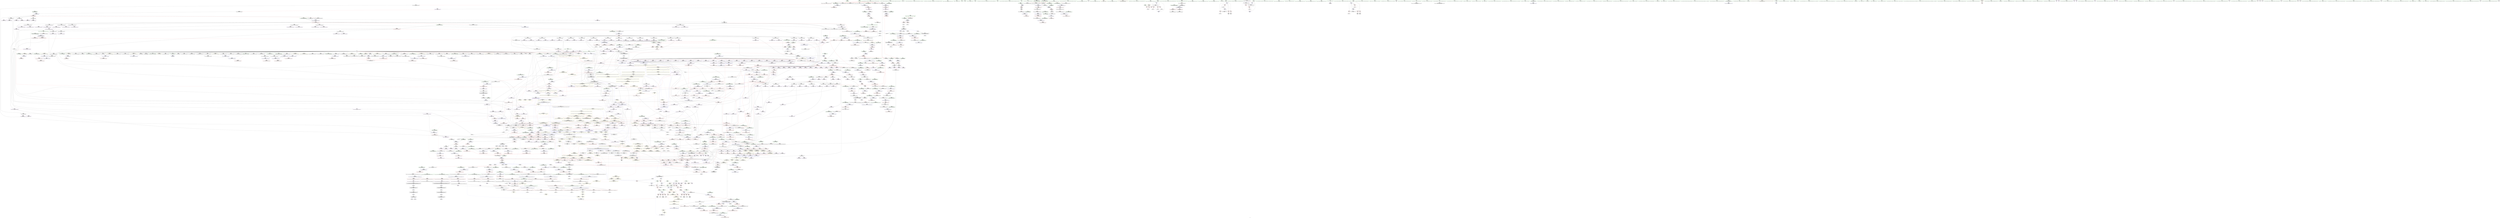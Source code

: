 digraph "SVFG" {
	label="SVFG";

	Node0x55eba955d870 [shape=record,color=grey,label="{NodeID: 0\nNullPtr|{|<s61>93|<s62>99}}"];
	Node0x55eba955d870 -> Node0x55eba95cba10[style=solid];
	Node0x55eba955d870 -> Node0x55eba95cbb10[style=solid];
	Node0x55eba955d870 -> Node0x55eba95cbbe0[style=solid];
	Node0x55eba955d870 -> Node0x55eba95cbcb0[style=solid];
	Node0x55eba955d870 -> Node0x55eba95cbd80[style=solid];
	Node0x55eba955d870 -> Node0x55eba95cbe50[style=solid];
	Node0x55eba955d870 -> Node0x55eba95cbf20[style=solid];
	Node0x55eba955d870 -> Node0x55eba95cbff0[style=solid];
	Node0x55eba955d870 -> Node0x55eba95cc0c0[style=solid];
	Node0x55eba955d870 -> Node0x55eba95cc190[style=solid];
	Node0x55eba955d870 -> Node0x55eba95cc260[style=solid];
	Node0x55eba955d870 -> Node0x55eba95cc330[style=solid];
	Node0x55eba955d870 -> Node0x55eba95cc400[style=solid];
	Node0x55eba955d870 -> Node0x55eba95cc4d0[style=solid];
	Node0x55eba955d870 -> Node0x55eba95cc5a0[style=solid];
	Node0x55eba955d870 -> Node0x55eba95cc670[style=solid];
	Node0x55eba955d870 -> Node0x55eba95cc740[style=solid];
	Node0x55eba955d870 -> Node0x55eba95cc810[style=solid];
	Node0x55eba955d870 -> Node0x55eba95cc8e0[style=solid];
	Node0x55eba955d870 -> Node0x55eba95cc9b0[style=solid];
	Node0x55eba955d870 -> Node0x55eba95cca80[style=solid];
	Node0x55eba955d870 -> Node0x55eba95ccb50[style=solid];
	Node0x55eba955d870 -> Node0x55eba95ccc20[style=solid];
	Node0x55eba955d870 -> Node0x55eba95cccf0[style=solid];
	Node0x55eba955d870 -> Node0x55eba95ccdc0[style=solid];
	Node0x55eba955d870 -> Node0x55eba95cce90[style=solid];
	Node0x55eba955d870 -> Node0x55eba95ccf60[style=solid];
	Node0x55eba955d870 -> Node0x55eba95cd030[style=solid];
	Node0x55eba955d870 -> Node0x55eba95cd100[style=solid];
	Node0x55eba955d870 -> Node0x55eba95cd1d0[style=solid];
	Node0x55eba955d870 -> Node0x55eba95cd2a0[style=solid];
	Node0x55eba955d870 -> Node0x55eba95cd370[style=solid];
	Node0x55eba955d870 -> Node0x55eba95cd440[style=solid];
	Node0x55eba955d870 -> Node0x55eba95cd510[style=solid];
	Node0x55eba955d870 -> Node0x55eba95cd5e0[style=solid];
	Node0x55eba955d870 -> Node0x55eba95cd6b0[style=solid];
	Node0x55eba955d870 -> Node0x55eba95cd780[style=solid];
	Node0x55eba955d870 -> Node0x55eba95cd850[style=solid];
	Node0x55eba955d870 -> Node0x55eba95cd920[style=solid];
	Node0x55eba955d870 -> Node0x55eba95cd9f0[style=solid];
	Node0x55eba955d870 -> Node0x55eba95cdac0[style=solid];
	Node0x55eba955d870 -> Node0x55eba95cdb90[style=solid];
	Node0x55eba955d870 -> Node0x55eba95cdc60[style=solid];
	Node0x55eba955d870 -> Node0x55eba95cdd30[style=solid];
	Node0x55eba955d870 -> Node0x55eba95cde00[style=solid];
	Node0x55eba955d870 -> Node0x55eba95cded0[style=solid];
	Node0x55eba955d870 -> Node0x55eba95cdfa0[style=solid];
	Node0x55eba955d870 -> Node0x55eba95ce070[style=solid];
	Node0x55eba955d870 -> Node0x55eba95ce140[style=solid];
	Node0x55eba955d870 -> Node0x55eba95ce210[style=solid];
	Node0x55eba955d870 -> Node0x55eba95ce2e0[style=solid];
	Node0x55eba955d870 -> Node0x55eba95ce3b0[style=solid];
	Node0x55eba955d870 -> Node0x55eba95ce480[style=solid];
	Node0x55eba955d870 -> Node0x55eba95fea10[style=solid];
	Node0x55eba955d870 -> Node0x55eba9602800[style=solid];
	Node0x55eba955d870 -> Node0x55eba9603290[style=solid];
	Node0x55eba955d870 -> Node0x55eba9603910[style=solid];
	Node0x55eba955d870 -> Node0x55eba96039e0[style=solid];
	Node0x55eba955d870 -> Node0x55eba9603ab0[style=solid];
	Node0x55eba955d870 -> Node0x55eba9603b80[style=solid];
	Node0x55eba955d870 -> Node0x55eba9633020[style=solid];
	Node0x55eba955d870:s61 -> Node0x55eba974f880[style=solid,color=red];
	Node0x55eba955d870:s62 -> Node0x55eba974ceb0[style=solid,color=red];
	Node0x55eba95cfe70 [shape=record,color=red,label="{NodeID: 775\n93\<--90\nthis1\<--this.addr\n_ZNSt5queueIiSt5dequeIiSaIiEEED2Ev\n}"];
	Node0x55eba95cfe70 -> Node0x55eba95dacb0[style=solid];
	Node0x55eba96c0940 [shape=record,color=yellow,style=double,label="{NodeID: 2657\n464V_3 = CSCHI(MR_464V_2)\npts\{260009 290009 \}\nCS[]|{<s0>120}}"];
	Node0x55eba96c0940:s0 -> Node0x55eba9684790[style=dashed,color=blue];
	Node0x55eba95c65b0 [shape=record,color=black,label="{NodeID: 443\n1632\<--1611\n\<--this1\n_ZNSt5dequeIiSaIiEE17_M_reallocate_mapEmb\n}"];
	Node0x55eba95c65b0 -> Node0x55eba95e1c00[style=solid];
	Node0x55eba95c65b0 -> Node0x55eba95e1cd0[style=solid];
	Node0x55eba9606010 [shape=record,color=blue,label="{NodeID: 1218\n1430\<--1427\n__args.addr\<--__args\n_ZNSt5dequeIiSaIiEE16_M_push_back_auxIJRKiEEEvDpOT_\n}"];
	Node0x55eba9606010 -> Node0x55eba95f8390[style=dashed];
	Node0x55eba95ba370 [shape=record,color=green,label="{NodeID: 111\n584\<--585\n_ZNKSt11_Deque_baseIiSaIiEE20_M_get_map_allocatorEv\<--_ZNKSt11_Deque_baseIiSaIiEE20_M_get_map_allocatorEv_field_insensitive\n}"];
	Node0x55eba9691d80 [shape=record,color=yellow,style=double,label="{NodeID: 1993\n78V_1 = ENCHI(MR_78V_0)\npts\{260002 260003 260004 260005 290002 290003 290004 290005 \}\nFun[_ZNSt5queueIiSt5dequeIiSaIiEEE5frontEv]|{<s0>27}}"];
	Node0x55eba9691d80:s0 -> Node0x55eba968cdf0[style=dashed,color=red];
	Node0x55eba95d58a0 [shape=record,color=red,label="{NodeID: 886\n921\<--918\n\<--call4\n_ZNSt11_Deque_baseIiSaIiEE17_M_initialize_mapEm\n}"];
	Node0x55eba95d58a0 -> Node0x55eba9602db0[style=solid];
	Node0x55eba973f090 [shape=record,color=black,label="{NodeID: 2768\n1252 = PHI(1269, )\n}"];
	Node0x55eba973f090 -> Node0x55eba9632ea0[style=solid];
	Node0x55eba95dc370 [shape=record,color=purple,label="{NodeID: 554\n510\<--509\n_M_cur2\<--\n_ZNSt15_Deque_iteratorIiRiPiEC2ERKS2_\n}"];
	Node0x55eba95dc370 -> Node0x55eba95d2a50[style=solid];
	Node0x55eba95bec00 [shape=record,color=green,label="{NodeID: 222\n1385\<--1386\n_ZNSt16allocator_traitsISaIiEE9constructIiJRKiEEEvRS0_PT_DpOT0_\<--_ZNSt16allocator_traitsISaIiEE9constructIiJRKiEEEvRS0_PT_DpOT0__field_insensitive\n}"];
	Node0x55eba968cc60 [shape=record,color=yellow,style=double,label="{NodeID: 2104\n239V_1 = ENCHI(MR_239V_0)\npts\{20600000 \}\nFun[_ZNSt5dequeIiSaIiEE5frontEv]|{<s0>148}}"];
	Node0x55eba968cc60:s0 -> Node0x55eba969a570[style=dashed,color=red];
	Node0x55eba95fab60 [shape=record,color=red,label="{NodeID: 997\n1666\<--1665\n\<--_M_node12\n_ZNSt5dequeIiSaIiEE17_M_reallocate_mapEmb\n}"];
	Node0x55eba95fab60 -> Node0x55eba9632720[style=solid];
	Node0x55eba974b420 [shape=record,color=black,label="{NodeID: 2879\n1550 = PHI(1438, )\n0th arg _ZNSt5dequeIiSaIiEE22_M_reserve_map_at_backEm }"];
	Node0x55eba974b420 -> Node0x55eba96069d0[style=solid];
	Node0x55eba95e1da0 [shape=record,color=purple,label="{NodeID: 665\n1641\<--1640\n_M_impl6\<--\n_ZNSt5dequeIiSaIiEE17_M_reallocate_mapEmb\n}"];
	Node0x55eba95cce90 [shape=record,color=black,label="{NodeID: 333\n1113\<--3\n\<--dummyVal\n_ZNSt11_Deque_baseIiSaIiEE15_M_allocate_mapEm\n}"];
	Node0x55eba95cce90 -> Node0x55eba9604200[style=solid];
	Node0x55eba96006b0 [shape=record,color=blue,label="{NodeID: 1108\n523\<--526\n_M_node\<--\n_ZNSt15_Deque_iteratorIiRiPiEC2ERKS2_\n|{<s0>36|<s1>37}}"];
	Node0x55eba96006b0:s0 -> Node0x55eba96c2fd0[style=dashed,color=blue];
	Node0x55eba96006b0:s1 -> Node0x55eba96c3160[style=dashed,color=blue];
	Node0x55eba956e320 [shape=record,color=green,label="{NodeID: 1\n7\<--1\n__dso_handle\<--dummyObj\nGlob }"];
	Node0x55eba95cff40 [shape=record,color=red,label="{NodeID: 776\n116\<--110\n\<--x.addr\n_Z3addii\n}"];
	Node0x55eba95cff40 -> Node0x55eba9633620[style=solid];
	Node0x55eba96c0a50 [shape=record,color=yellow,style=double,label="{NodeID: 2658\n503V_3 = CSCHI(MR_503V_2)\npts\{260003 260004 260007 260008 290003 290004 290007 290008 \}\nCS[]|{<s0>120}}"];
	Node0x55eba96c0a50:s0 -> Node0x55eba9684cc0[style=dashed,color=blue];
	Node0x55eba95c6680 [shape=record,color=black,label="{NodeID: 444\n1640\<--1611\n\<--this1\n_ZNSt5dequeIiSaIiEE17_M_reallocate_mapEmb\n}"];
	Node0x55eba95c6680 -> Node0x55eba95e1da0[style=solid];
	Node0x55eba95c6680 -> Node0x55eba95e1e70[style=solid];
	Node0x55eba96060e0 [shape=record,color=blue,label="{NodeID: 1219\n1449\<--1443\nadd.ptr\<--call\n_ZNSt5dequeIiSaIiEE16_M_push_back_auxIJRKiEEEvDpOT_\n|{|<s1>106|<s2>113}}"];
	Node0x55eba96060e0 -> Node0x55eba95f8ae0[style=dashed];
	Node0x55eba96060e0:s1 -> Node0x55eba9686b80[style=dashed,color=blue];
	Node0x55eba96060e0:s2 -> Node0x55eba968d0f0[style=dashed,color=red];
	Node0x55eba95ba470 [shape=record,color=green,label="{NodeID: 112\n589\<--590\n_ZNSt16allocator_traitsISaIPiEE10deallocateERS1_PS0_m\<--_ZNSt16allocator_traitsISaIPiEE10deallocateERS1_PS0_m_field_insensitive\n}"];
	Node0x55eba95d5970 [shape=record,color=red,label="{NodeID: 887\n927\<--926\n\<--_M_map_size6\n_ZNSt11_Deque_baseIiSaIiEE17_M_initialize_mapEm\n|{<s0>71}}"];
	Node0x55eba95d5970:s0 -> Node0x55eba9744760[style=solid,color=red];
	Node0x55eba973f1d0 [shape=record,color=black,label="{NodeID: 2769\n1288 = PHI(662, )\n|{<s0>98}}"];
	Node0x55eba973f1d0:s0 -> Node0x55eba97458d0[style=solid,color=red];
	Node0x55eba95dc440 [shape=record,color=purple,label="{NodeID: 555\n515\<--514\n_M_first3\<--\n_ZNSt15_Deque_iteratorIiRiPiEC2ERKS2_\n}"];
	Node0x55eba95dc440 -> Node0x55eba95d2b20[style=solid];
	Node0x55eba95bed00 [shape=record,color=green,label="{NodeID: 223\n1397\<--1398\n_ZNSt5dequeIiSaIiEE16_M_push_back_auxIJRKiEEEvDpOT_\<--_ZNSt5dequeIiSaIiEE16_M_push_back_auxIJRKiEEEvDpOT__field_insensitive\n}"];
	Node0x55eba968cd10 [shape=record,color=yellow,style=double,label="{NodeID: 2105\n241V_1 = ENCHI(MR_241V_0)\npts\{20600001 20600002 20600003 \}\nFun[_ZNSt5dequeIiSaIiEE5frontEv]|{<s0>148}}"];
	Node0x55eba968cd10:s0 -> Node0x55eba969a570[style=dashed,color=red];
	Node0x55eba95fac30 [shape=record,color=red,label="{NodeID: 998\n1673\<--1672\n\<--_M_node17\n_ZNSt5dequeIiSaIiEE17_M_reallocate_mapEmb\n|{<s0>121}}"];
	Node0x55eba95fac30:s0 -> Node0x55eba974e760[style=solid,color=red];
	Node0x55eba974b530 [shape=record,color=black,label="{NodeID: 2880\n1551 = PHI(676, )\n1st arg _ZNSt5dequeIiSaIiEE22_M_reserve_map_at_backEm }"];
	Node0x55eba974b530 -> Node0x55eba9606aa0[style=solid];
	Node0x55eba95e1e70 [shape=record,color=purple,label="{NodeID: 666\n1642\<--1640\n_M_map\<--\n_ZNSt5dequeIiSaIiEE17_M_reallocate_mapEmb\n}"];
	Node0x55eba95e1e70 -> Node0x55eba95fa9c0[style=solid];
	Node0x55eba95ccf60 [shape=record,color=black,label="{NodeID: 334\n1115\<--3\n\<--dummyVal\n_ZNSt11_Deque_baseIiSaIiEE15_M_allocate_mapEm\n}"];
	Node0x55eba95ccf60 -> Node0x55eba96042d0[style=solid];
	Node0x55eba9600780 [shape=record,color=blue,label="{NodeID: 1109\n533\<--530\nthis.addr\<--this\n_ZNSt11_Deque_baseIiSaIiEE16_M_destroy_nodesEPPiS3_\n}"];
	Node0x55eba9600780 -> Node0x55eba95d2d90[style=dashed];
	Node0x55eba956e740 [shape=record,color=green,label="{NodeID: 2\n12\<--1\n\<--dummyObj\nCan only get source location for instruction, argument, global var or function.}"];
	Node0x55eba96819a0 [shape=record,color=black,label="{NodeID: 1884\nMR_116V_3 = PHI(MR_116V_5, MR_116V_2, )\npts\{260002 290002 \}\n|{<s0>28}}"];
	Node0x55eba96819a0:s0 -> Node0x55eba96c2b80[style=dashed,color=blue];
	Node0x55eba95d0010 [shape=record,color=red,label="{NodeID: 777\n119\<--110\n\<--x.addr\n_Z3addii\n}"];
	Node0x55eba95d0010 -> Node0x55eba96331a0[style=solid];
	Node0x55eba96c0b60 [shape=record,color=yellow,style=double,label="{NodeID: 2659\n2V_2 = CSCHI(MR_2V_1)\npts\{1264 260000 260001 260002 260003 260004 260005 260006 260007 260008 260009 290000 290001 290002 290003 290004 290005 290006 290007 290008 290009 \}\nCS[]|{<s0>159}}"];
	Node0x55eba96c0b60:s0 -> Node0x55eba96c6b30[style=dashed,color=blue];
	Node0x55eba95c6750 [shape=record,color=black,label="{NodeID: 445\n1644\<--1611\n\<--this1\n_ZNSt5dequeIiSaIiEE17_M_reallocate_mapEmb\n}"];
	Node0x55eba95c6750 -> Node0x55eba95e1f40[style=solid];
	Node0x55eba95c6750 -> Node0x55eba95e2010[style=solid];
	Node0x55eba96061b0 [shape=record,color=blue,label="{NodeID: 1220\n1480\<--1476\n_M_cur16\<--\n_ZNSt5dequeIiSaIiEE16_M_push_back_auxIJRKiEEEvDpOT_\n|{<s0>106}}"];
	Node0x55eba96061b0:s0 -> Node0x55eba9686120[style=dashed,color=blue];
	Node0x55eba95ba570 [shape=record,color=green,label="{NodeID: 113\n592\<--593\n_ZNSaIPiED2Ev\<--_ZNSaIPiED2Ev_field_insensitive\n}"];
	Node0x55eba95d5a40 [shape=record,color=red,label="{NodeID: 888\n936\<--935\n\<--_M_map10\n_ZNSt11_Deque_baseIiSaIiEE17_M_initialize_mapEm\n}"];
	Node0x55eba95d5a40 -> Node0x55eba95e66c0[style=solid];
	Node0x55eba973f310 [shape=record,color=black,label="{NodeID: 2770\n1289 = PHI(1293, )\n}"];
	Node0x55eba973f310 -> Node0x55eba95c4870[style=solid];
	Node0x55eba95dc510 [shape=record,color=purple,label="{NodeID: 556\n520\<--519\n_M_last4\<--\n_ZNSt15_Deque_iteratorIiRiPiEC2ERKS2_\n}"];
	Node0x55eba95dc510 -> Node0x55eba95d2bf0[style=solid];
	Node0x55eba95bee00 [shape=record,color=green,label="{NodeID: 224\n1405\<--1406\n__a.addr\<--__a.addr_field_insensitive\n_ZNSt16allocator_traitsISaIiEE9constructIiJRKiEEEvRS0_PT_DpOT0_\n}"];
	Node0x55eba95bee00 -> Node0x55eba95f8050[style=solid];
	Node0x55eba95bee00 -> Node0x55eba9605cd0[style=solid];
	Node0x55eba968cdf0 [shape=record,color=yellow,style=double,label="{NodeID: 2106\n78V_1 = ENCHI(MR_78V_0)\npts\{260002 260003 260004 260005 290002 290003 290004 290005 \}\nFun[_ZNSt5dequeIiSaIiEE5frontEv]|{<s0>148}}"];
	Node0x55eba968cdf0:s0 -> Node0x55eba969a790[style=dashed,color=red];
	Node0x55eba95fad00 [shape=record,color=red,label="{NodeID: 999\n1678\<--1677\n\<--_M_node20\n_ZNSt5dequeIiSaIiEE17_M_reallocate_mapEmb\n}"];
	Node0x55eba95fad00 -> Node0x55eba95e2830[style=solid];
	Node0x55eba974b640 [shape=record,color=black,label="{NodeID: 2881\n884 = PHI(840, )\n0th arg _ZNSt11_Deque_baseIiSaIiEE17_M_initialize_mapEm }"];
	Node0x55eba974b640 -> Node0x55eba96029a0[style=solid];
	Node0x55eba95e1f40 [shape=record,color=purple,label="{NodeID: 667\n1645\<--1644\n_M_impl7\<--\n_ZNSt5dequeIiSaIiEE17_M_reallocate_mapEmb\n}"];
	Node0x55eba95cd030 [shape=record,color=black,label="{NodeID: 335\n1121\<--3\nlpad.val\<--dummyVal\n_ZNSt11_Deque_baseIiSaIiEE15_M_allocate_mapEm\n}"];
	Node0x55eba9600850 [shape=record,color=blue,label="{NodeID: 1110\n535\<--531\n__nstart.addr\<--__nstart\n_ZNSt11_Deque_baseIiSaIiEE16_M_destroy_nodesEPPiS3_\n}"];
	Node0x55eba9600850 -> Node0x55eba95d2e60[style=dashed];
	Node0x55eba95b6150 [shape=record,color=green,label="{NodeID: 3\n30\<--1\n.str\<--dummyObj\nGlob }"];
	Node0x55eba9681ed0 [shape=record,color=black,label="{NodeID: 1885\nMR_184V_2 = PHI(MR_184V_4, MR_184V_1, )\npts\{260004 290004 \}\n|{<s0>28}}"];
	Node0x55eba9681ed0:s0 -> Node0x55eba96c2b80[style=dashed,color=blue];
	Node0x55eba95d00e0 [shape=record,color=red,label="{NodeID: 778\n134\<--110\n\<--x.addr\n_Z3addii\n}"];
	Node0x55eba95d00e0 -> Node0x55eba95ceaf0[style=solid];
	Node0x55eba96c0d20 [shape=record,color=yellow,style=double,label="{NodeID: 2660\n2V_2 = CSCHI(MR_2V_1)\npts\{1264 260000 260001 260002 260003 260004 260005 260006 260007 260008 260009 290000 290001 290002 290003 290004 290005 290006 290007 290008 290009 \}\nCS[]|{<s0>3|<s1>7}}"];
	Node0x55eba96c0d20:s0 -> Node0x55eba96c0b60[style=dashed,color=blue];
	Node0x55eba96c0d20:s1 -> Node0x55eba96c0ee0[style=dashed,color=blue];
	Node0x55eba95c6820 [shape=record,color=black,label="{NodeID: 446\n1662\<--1611\n\<--this1\n_ZNSt5dequeIiSaIiEE17_M_reallocate_mapEmb\n}"];
	Node0x55eba95c6820 -> Node0x55eba95e20e0[style=solid];
	Node0x55eba95c6820 -> Node0x55eba95e21b0[style=solid];
	Node0x55eba95c6820 -> Node0x55eba95e2280[style=solid];
	Node0x55eba9606280 [shape=record,color=blue,label="{NodeID: 1221\n1432\<--1484\nexn.slot\<--\n_ZNSt5dequeIiSaIiEE16_M_push_back_auxIJRKiEEEvDpOT_\n}"];
	Node0x55eba9606280 -> Node0x55eba95f8460[style=dashed];
	Node0x55eba9606280 -> Node0x55eba9606420[style=dashed];
	Node0x55eba95bf210 [shape=record,color=green,label="{NodeID: 114\n607\<--608\nthis.addr\<--this.addr_field_insensitive\n_ZNSt11_Deque_baseIiSaIiEE11_Deque_implD2Ev\n}"];
	Node0x55eba95bf210 -> Node0x55eba95d3680[style=solid];
	Node0x55eba95bf210 -> Node0x55eba9600fa0[style=solid];
	Node0x55eba95d5b10 [shape=record,color=red,label="{NodeID: 889\n939\<--938\n\<--_M_map_size12\n_ZNSt11_Deque_baseIiSaIiEE17_M_initialize_mapEm\n}"];
	Node0x55eba95d5b10 -> Node0x55eba962fea0[style=solid];
	Node0x55eba973f450 [shape=record,color=black,label="{NodeID: 2771\n1305 = PHI(1309, )\n}"];
	Node0x55eba973f450 -> Node0x55eba95c4a10[style=solid];
	Node0x55eba95dc5e0 [shape=record,color=purple,label="{NodeID: 557\n525\<--524\n_M_node5\<--\n_ZNSt15_Deque_iteratorIiRiPiEC2ERKS2_\n}"];
	Node0x55eba95dc5e0 -> Node0x55eba95d2cc0[style=solid];
	Node0x55eba95beed0 [shape=record,color=green,label="{NodeID: 225\n1407\<--1408\n__p.addr\<--__p.addr_field_insensitive\n_ZNSt16allocator_traitsISaIiEE9constructIiJRKiEEEvRS0_PT_DpOT0_\n}"];
	Node0x55eba95beed0 -> Node0x55eba95f8120[style=solid];
	Node0x55eba95beed0 -> Node0x55eba9605da0[style=solid];
	Node0x55eba95fadd0 [shape=record,color=red,label="{NodeID: 1000\n1689\<--1688\n\<--_M_node24\n_ZNSt5dequeIiSaIiEE17_M_reallocate_mapEmb\n|{<s0>122}}"];
	Node0x55eba95fadd0:s0 -> Node0x55eba97448b0[style=solid,color=red];
	Node0x55eba974b750 [shape=record,color=black,label="{NodeID: 2882\n885 = PHI(846, )\n1st arg _ZNSt11_Deque_baseIiSaIiEE17_M_initialize_mapEm }"];
	Node0x55eba974b750 -> Node0x55eba9602a70[style=solid];
	Node0x55eba95e2010 [shape=record,color=purple,label="{NodeID: 668\n1646\<--1644\n_M_map_size8\<--\n_ZNSt5dequeIiSaIiEE17_M_reallocate_mapEmb\n}"];
	Node0x55eba95e2010 -> Node0x55eba95faa90[style=solid];
	Node0x55eba95cd100 [shape=record,color=black,label="{NodeID: 336\n1122\<--3\nlpad.val2\<--dummyVal\n_ZNSt11_Deque_baseIiSaIiEE15_M_allocate_mapEm\n}"];
	Node0x55eba9600920 [shape=record,color=blue,label="{NodeID: 1111\n537\<--532\n__nfinish.addr\<--__nfinish\n_ZNSt11_Deque_baseIiSaIiEE16_M_destroy_nodesEPPiS3_\n}"];
	Node0x55eba9600920 -> Node0x55eba95d2f30[style=dashed];
	Node0x55eba95b6490 [shape=record,color=green,label="{NodeID: 4\n32\<--1\nstderr\<--dummyObj\nGlob }"];
	Node0x55eba9682400 [shape=record,color=black,label="{NodeID: 1886\nMR_252V_2 = PHI(MR_252V_4, MR_252V_1, )\npts\{260003 260005 260007 260008 260009 290003 290005 290007 290008 290009 \}\n|{<s0>28}}"];
	Node0x55eba9682400:s0 -> Node0x55eba96c2b80[style=dashed,color=blue];
	Node0x55eba95d01b0 [shape=record,color=red,label="{NodeID: 779\n144\<--110\n\<--x.addr\n_Z3addii\n}"];
	Node0x55eba95d01b0 -> Node0x55eba95ced60[style=solid];
	Node0x55eba96c0ee0 [shape=record,color=yellow,style=double,label="{NodeID: 2661\n2V_2 = CSCHI(MR_2V_1)\npts\{1264 260000 260001 260002 260003 260004 260005 260006 260007 260008 260009 290000 290001 290002 290003 290004 290005 290006 290007 290008 290009 \}\nCS[]|{<s0>160}}"];
	Node0x55eba96c0ee0:s0 -> Node0x55eba96c6cf0[style=dashed,color=blue];
	Node0x55eba95c68f0 [shape=record,color=black,label="{NodeID: 447\n1669\<--1611\n\<--this1\n_ZNSt5dequeIiSaIiEE17_M_reallocate_mapEmb\n}"];
	Node0x55eba95c68f0 -> Node0x55eba95e2350[style=solid];
	Node0x55eba95c68f0 -> Node0x55eba95e2420[style=solid];
	Node0x55eba95c68f0 -> Node0x55eba95e24f0[style=solid];
	Node0x55eba9606350 [shape=record,color=blue,label="{NodeID: 1222\n1434\<--1486\nehselector.slot\<--\n_ZNSt5dequeIiSaIiEE16_M_push_back_auxIJRKiEEEvDpOT_\n}"];
	Node0x55eba9606350 -> Node0x55eba96064f0[style=dashed];
	Node0x55eba95bf2e0 [shape=record,color=green,label="{NodeID: 115\n613\<--614\n_ZNSaIiED2Ev\<--_ZNSaIiED2Ev_field_insensitive\n}"];
	Node0x55eba95d5be0 [shape=record,color=red,label="{NodeID: 890\n965\<--964\n\<--_M_map16\n_ZNSt11_Deque_baseIiSaIiEE17_M_initialize_mapEm\n|{<s0>74}}"];
	Node0x55eba95d5be0:s0 -> Node0x55eba974c970[style=solid,color=red];
	Node0x55eba973f590 [shape=record,color=black,label="{NodeID: 2772\n1324 = PHI(1337, )\n}"];
	Node0x55eba973f590 -> Node0x55eba96328a0[style=solid];
	Node0x55eba95dc6b0 [shape=record,color=purple,label="{NodeID: 558\n559\<--558\nincdec.ptr\<--\n_ZNSt11_Deque_baseIiSaIiEE16_M_destroy_nodesEPPiS3_\n}"];
	Node0x55eba95dc6b0 -> Node0x55eba9600ac0[style=solid];
	Node0x55eba95befa0 [shape=record,color=green,label="{NodeID: 226\n1409\<--1410\n__args.addr\<--__args.addr_field_insensitive\n_ZNSt16allocator_traitsISaIiEE9constructIiJRKiEEEvRS0_PT_DpOT0_\n}"];
	Node0x55eba95befa0 -> Node0x55eba95f81f0[style=solid];
	Node0x55eba95befa0 -> Node0x55eba9605e70[style=solid];
	Node0x55eba95faea0 [shape=record,color=red,label="{NodeID: 1001\n1694\<--1693\n\<--_M_node27\n_ZNSt5dequeIiSaIiEE17_M_reallocate_mapEmb\n}"];
	Node0x55eba95faea0 -> Node0x55eba95e2de0[style=solid];
	Node0x55eba974b890 [shape=record,color=black,label="{NodeID: 2883\n821 = PHI(82, )\n0th arg _ZNSt5dequeIiSaIiEEC2Ev }"];
	Node0x55eba974b890 -> Node0x55eba96023f0[style=solid];
	Node0x55eba95e20e0 [shape=record,color=purple,label="{NodeID: 669\n1663\<--1662\n_M_impl10\<--\n_ZNSt5dequeIiSaIiEE17_M_reallocate_mapEmb\n}"];
	Node0x55eba95cd1d0 [shape=record,color=black,label="{NodeID: 337\n1161\<--3\n\<--dummyVal\n_ZNSt11_Deque_baseIiSaIiEE15_M_create_nodesEPPiS3_\n}"];
	Node0x55eba96009f0 [shape=record,color=blue,label="{NodeID: 1112\n539\<--545\n__n\<--\n_ZNSt11_Deque_baseIiSaIiEE16_M_destroy_nodesEPPiS3_\n}"];
	Node0x55eba96009f0 -> Node0x55eba9680aa0[style=dashed];
	Node0x55eba95b6550 [shape=record,color=green,label="{NodeID: 5\n33\<--1\n.str.3\<--dummyObj\nGlob }"];
	Node0x55eba95d0280 [shape=record,color=red,label="{NodeID: 780\n123\<--112\n\<--y.addr\n_Z3addii\n}"];
	Node0x55eba95d0280 -> Node0x55eba9633320[style=solid];
	Node0x55eba96c10a0 [shape=record,color=yellow,style=double,label="{NodeID: 2662\n24V_3 = CSCHI(MR_24V_1)\npts\{1264 1334 260000 260001 260003 260004 260005 260006 260007 260008 260009 290000 290001 290003 290004 290005 290006 290007 290008 290009 \}\nCS[]|{<s0>10}}"];
	Node0x55eba96c10a0:s0 -> Node0x55eba96980c0[style=dashed,color=red];
	Node0x55eba95c69c0 [shape=record,color=black,label="{NodeID: 448\n1674\<--1611\n\<--this1\n_ZNSt5dequeIiSaIiEE17_M_reallocate_mapEmb\n}"];
	Node0x55eba95c69c0 -> Node0x55eba95e25c0[style=solid];
	Node0x55eba95c69c0 -> Node0x55eba95e2690[style=solid];
	Node0x55eba95c69c0 -> Node0x55eba95e2760[style=solid];
	Node0x55eba9606420 [shape=record,color=blue,label="{NodeID: 1223\n1432\<--1502\nexn.slot\<--\n_ZNSt5dequeIiSaIiEE16_M_push_back_auxIJRKiEEEvDpOT_\n}"];
	Node0x55eba9606420 -> Node0x55eba95f8530[style=dashed];
	Node0x55eba95bf3b0 [shape=record,color=green,label="{NodeID: 116\n619\<--620\nthis.addr\<--this.addr_field_insensitive\n_ZNSt11_Deque_baseIiSaIiEE18_M_deallocate_nodeEPi\n}"];
	Node0x55eba95bf3b0 -> Node0x55eba95d3750[style=solid];
	Node0x55eba95bf3b0 -> Node0x55eba9601070[style=solid];
	Node0x55eba96922a0 [shape=record,color=yellow,style=double,label="{NodeID: 1998\n381V_1 = ENCHI(MR_381V_0)\npts\{1099 \}\nFun[_ZNSt11_Deque_baseIiSaIiEE15_M_allocate_mapEm]}"];
	Node0x55eba96922a0 -> Node0x55eba9604200[style=dashed];
	Node0x55eba95d5cb0 [shape=record,color=red,label="{NodeID: 891\n968\<--967\n\<--_M_map_size18\n_ZNSt11_Deque_baseIiSaIiEE17_M_initialize_mapEm\n|{<s0>74}}"];
	Node0x55eba95d5cb0:s0 -> Node0x55eba974cb00[style=solid,color=red];
	Node0x55eba973f6d0 [shape=record,color=black,label="{NodeID: 2773\n1346 = PHI(662, )\n}"];
	Node0x55eba973f6d0 -> Node0x55eba95c4d50[style=solid];
	Node0x55eba95dc780 [shape=record,color=purple,label="{NodeID: 559\n626\<--625\n_M_impl\<--this1\n_ZNSt11_Deque_baseIiSaIiEE18_M_deallocate_nodeEPi\n}"];
	Node0x55eba95dc780 -> Node0x55eba95c3690[style=solid];
	Node0x55eba95bf070 [shape=record,color=green,label="{NodeID: 227\n1419\<--1420\n_ZSt7forwardIRKiEOT_RNSt16remove_referenceIS2_E4typeE\<--_ZSt7forwardIRKiEOT_RNSt16remove_referenceIS2_E4typeE_field_insensitive\n}"];
	Node0x55eba968d0f0 [shape=record,color=yellow,style=double,label="{NodeID: 2109\n54V_1 = ENCHI(MR_54V_0)\npts\{1264 \}\nFun[_ZNSt15_Deque_iteratorIiRiPiE11_M_set_nodeEPS1_]}"];
	Node0x55eba968d0f0 -> Node0x55eba95d75e0[style=dashed];
	Node0x55eba95faf70 [shape=record,color=red,label="{NodeID: 1002\n1707\<--1706\n\<--_M_map_size33\n_ZNSt5dequeIiSaIiEE17_M_reallocate_mapEmb\n}"];
	Node0x55eba95faf70 -> Node0x55eba962e6a0[style=solid];
	Node0x55eba974b9d0 [shape=record,color=black,label="{NodeID: 2884\n410 = PHI(355, 2059, )\n0th arg _ZNSt5dequeIiSaIiEE5beginEv |{<s0>36}}"];
	Node0x55eba974b9d0:s0 -> Node0x55eba974ecf0[style=solid,color=red];
	Node0x55eba95e21b0 [shape=record,color=purple,label="{NodeID: 670\n1664\<--1662\n_M_start11\<--\n_ZNSt5dequeIiSaIiEE17_M_reallocate_mapEmb\n}"];
	Node0x55eba95cd2a0 [shape=record,color=black,label="{NodeID: 338\n1162\<--3\n\<--dummyVal\n_ZNSt11_Deque_baseIiSaIiEE15_M_create_nodesEPPiS3_\n}"];
	Node0x55eba95cd2a0 -> Node0x55eba9604880[style=solid];
	Node0x55eba9600ac0 [shape=record,color=blue,label="{NodeID: 1113\n539\<--559\n__n\<--incdec.ptr\n_ZNSt11_Deque_baseIiSaIiEE16_M_destroy_nodesEPPiS3_\n}"];
	Node0x55eba9600ac0 -> Node0x55eba9680aa0[style=dashed];
	Node0x55eba95b6610 [shape=record,color=green,label="{NodeID: 6\n35\<--1\n.str.4\<--dummyObj\nGlob }"];
	Node0x55eba95d0350 [shape=record,color=red,label="{NodeID: 781\n126\<--112\n\<--y.addr\n_Z3addii\n}"];
	Node0x55eba95d0350 -> Node0x55eba96325a0[style=solid];
	Node0x55eba95c6a90 [shape=record,color=black,label="{NodeID: 449\n1685\<--1611\n\<--this1\n_ZNSt5dequeIiSaIiEE17_M_reallocate_mapEmb\n}"];
	Node0x55eba95c6a90 -> Node0x55eba95e2900[style=solid];
	Node0x55eba95c6a90 -> Node0x55eba95e29d0[style=solid];
	Node0x55eba95c6a90 -> Node0x55eba95e2aa0[style=solid];
	Node0x55eba96064f0 [shape=record,color=blue,label="{NodeID: 1224\n1434\<--1504\nehselector.slot\<--\n_ZNSt5dequeIiSaIiEE16_M_push_back_auxIJRKiEEEvDpOT_\n}"];
	Node0x55eba96064f0 -> Node0x55eba95f8600[style=dashed];
	Node0x55eba95bf480 [shape=record,color=green,label="{NodeID: 117\n621\<--622\n__p.addr\<--__p.addr_field_insensitive\n_ZNSt11_Deque_baseIiSaIiEE18_M_deallocate_nodeEPi\n}"];
	Node0x55eba95bf480 -> Node0x55eba95d3820[style=solid];
	Node0x55eba95bf480 -> Node0x55eba9601140[style=solid];
	Node0x55eba9692380 [shape=record,color=yellow,style=double,label="{NodeID: 1999\n383V_1 = ENCHI(MR_383V_0)\npts\{1101 \}\nFun[_ZNSt11_Deque_baseIiSaIiEE15_M_allocate_mapEm]}"];
	Node0x55eba9692380 -> Node0x55eba96042d0[style=dashed];
	Node0x55eba95d5d80 [shape=record,color=red,label="{NodeID: 892\n1002\<--1001\n\<--_M_first\n_ZNSt11_Deque_baseIiSaIiEE17_M_initialize_mapEm\n}"];
	Node0x55eba95d5d80 -> Node0x55eba96035d0[style=solid];
	Node0x55eba973f810 [shape=record,color=black,label="{NodeID: 2774\n1418 = PHI(1542, )\n|{<s0>108}}"];
	Node0x55eba973f810:s0 -> Node0x55eba974d370[style=solid,color=red];
	Node0x55eba95dc850 [shape=record,color=purple,label="{NodeID: 560\n752\<--751\n_M_impl\<--this1\n_ZNKSt11_Deque_baseIiSaIiEE19_M_get_Tp_allocatorEv\n}"];
	Node0x55eba95dc850 -> Node0x55eba95c3b70[style=solid];
	Node0x55eba95bf170 [shape=record,color=green,label="{NodeID: 228\n1422\<--1423\n_ZN9__gnu_cxx13new_allocatorIiE9constructIiJRKiEEEvPT_DpOT0_\<--_ZN9__gnu_cxx13new_allocatorIiE9constructIiJRKiEEEvPT_DpOT0__field_insensitive\n}"];
	Node0x55eba95fb040 [shape=record,color=red,label="{NodeID: 1003\n1712\<--1711\n\<--call36\n_ZNSt5dequeIiSaIiEE17_M_reallocate_mapEmb\n}"];
	Node0x55eba95fb040 -> Node0x55eba962e6a0[style=solid];
	Node0x55eba974bbe0 [shape=record,color=black,label="{NodeID: 2885\n411 = PHI(364, 2062, )\n1st arg _ZNSt5dequeIiSaIiEE5beginEv }"];
	Node0x55eba974bbe0 -> Node0x55eba95fff60[style=solid];
	Node0x55eba95e2280 [shape=record,color=purple,label="{NodeID: 671\n1665\<--1662\n_M_node12\<--\n_ZNSt5dequeIiSaIiEE17_M_reallocate_mapEmb\n}"];
	Node0x55eba95e2280 -> Node0x55eba95fab60[style=solid];
	Node0x55eba95cd370 [shape=record,color=black,label="{NodeID: 339\n1164\<--3\n\<--dummyVal\n_ZNSt11_Deque_baseIiSaIiEE15_M_create_nodesEPPiS3_\n}"];
	Node0x55eba95cd370 -> Node0x55eba9604950[style=solid];
	Node0x55eba9600b90 [shape=record,color=blue,label="{NodeID: 1114\n567\<--564\nthis.addr\<--this\n_ZNSt11_Deque_baseIiSaIiEE17_M_deallocate_mapEPPim\n}"];
	Node0x55eba9600b90 -> Node0x55eba95d3340[style=dashed];
	Node0x55eba95b6ec0 [shape=record,color=green,label="{NodeID: 7\n37\<--1\n.str.5\<--dummyObj\nGlob }"];
	Node0x55eba9683330 [shape=record,color=black,label="{NodeID: 1889\nMR_54V_3 = PHI(MR_54V_2, MR_54V_1, )\npts\{1264 \}\n|{<s0>139}}"];
	Node0x55eba9683330:s0 -> Node0x55eba96c5d70[style=dashed,color=blue];
	Node0x55eba95d0420 [shape=record,color=red,label="{NodeID: 782\n131\<--112\n\<--y.addr\n_Z3addii\n}"];
	Node0x55eba95d0420 -> Node0x55eba95cea20[style=solid];
	Node0x55eba96c1480 [shape=record,color=yellow,style=double,label="{NodeID: 2664\n24V_2 = CSCHI(MR_24V_1)\npts\{1264 1334 260000 260001 260003 260004 260005 260006 260007 260008 260009 290000 290001 290003 290004 290005 290006 290007 290008 290009 \}\nCS[]|{<s0>9|<s1>10}}"];
	Node0x55eba96c1480:s0 -> Node0x55eba96c10a0[style=dashed,color=blue];
	Node0x55eba96c1480:s1 -> Node0x55eba9687ae0[style=dashed,color=blue];
	Node0x55eba95c6b60 [shape=record,color=black,label="{NodeID: 450\n1690\<--1611\n\<--this1\n_ZNSt5dequeIiSaIiEE17_M_reallocate_mapEmb\n}"];
	Node0x55eba95c6b60 -> Node0x55eba95e2b70[style=solid];
	Node0x55eba95c6b60 -> Node0x55eba95e2c40[style=solid];
	Node0x55eba95c6b60 -> Node0x55eba95e2d10[style=solid];
	Node0x55eba96065c0 [shape=record,color=blue,label="{NodeID: 1225\n1524\<--1521\nthis.addr\<--this\n_ZN9__gnu_cxx13new_allocatorIiE9constructIiJRKiEEEvPT_DpOT0_\n}"];
	Node0x55eba96065c0 -> Node0x55eba95f8bb0[style=dashed];
	Node0x55eba95bf550 [shape=record,color=green,label="{NodeID: 118\n631\<--632\n_ZSt16__deque_buf_sizem\<--_ZSt16__deque_buf_sizem_field_insensitive\n}"];
	Node0x55eba9692460 [shape=record,color=yellow,style=double,label="{NodeID: 2000\n54V_1 = ENCHI(MR_54V_0)\npts\{1264 \}\nFun[_ZSt13copy_backwardIPPiS1_ET0_T_S3_S2_]|{<s0>134}}"];
	Node0x55eba9692460:s0 -> Node0x55eba969d1a0[style=dashed,color=red];
	Node0x55eba95d5e50 [shape=record,color=red,label="{NodeID: 893\n1010\<--1009\n\<--_M_first34\n_ZNSt11_Deque_baseIiSaIiEE17_M_initialize_mapEm\n}"];
	Node0x55eba95d5e50 -> Node0x55eba95e6860[style=solid];
	Node0x55eba973f950 [shape=record,color=black,label="{NodeID: 2775\n1443 = PHI(1280, )\n}"];
	Node0x55eba973f950 -> Node0x55eba96060e0[style=solid];
	Node0x55eba95dc920 [shape=record,color=purple,label="{NodeID: 561\n841\<--840\n_M_impl\<--this1\n_ZNSt11_Deque_baseIiSaIiEEC2Ev\n|{<s0>63|<s1>65}}"];
	Node0x55eba95dc920:s0 -> Node0x55eba974f990[style=solid,color=red];
	Node0x55eba95dc920:s1 -> Node0x55eba9745450[style=solid,color=red];
	Node0x55eba95c7650 [shape=record,color=green,label="{NodeID: 229\n1428\<--1429\nthis.addr\<--this.addr_field_insensitive\n_ZNSt5dequeIiSaIiEE16_M_push_back_auxIJRKiEEEvDpOT_\n}"];
	Node0x55eba95c7650 -> Node0x55eba95f82c0[style=solid];
	Node0x55eba95c7650 -> Node0x55eba9605f40[style=solid];
	Node0x55eba95fb110 [shape=record,color=red,label="{NodeID: 1004\n1739\<--1738\n\<--_M_node51\n_ZNSt5dequeIiSaIiEE17_M_reallocate_mapEmb\n|{<s0>125}}"];
	Node0x55eba95fb110:s0 -> Node0x55eba974e760[style=solid,color=red];
	Node0x55eba974bd60 [shape=record,color=black,label="{NodeID: 2886\n736 = PHI(573, 573, 1096, 1096, )\n0th arg _ZNSaIPiED2Ev }"];
	Node0x55eba974bd60 -> Node0x55eba9601b00[style=solid];
	Node0x55eba95e2350 [shape=record,color=purple,label="{NodeID: 672\n1670\<--1669\n_M_impl15\<--\n_ZNSt5dequeIiSaIiEE17_M_reallocate_mapEmb\n}"];
	Node0x55eba95cd440 [shape=record,color=black,label="{NodeID: 340\n1174\<--3\n\<--dummyVal\n_ZNSt11_Deque_baseIiSaIiEE15_M_create_nodesEPPiS3_\n}"];
	Node0x55eba9600c60 [shape=record,color=blue,label="{NodeID: 1115\n569\<--565\n__p.addr\<--__p\n_ZNSt11_Deque_baseIiSaIiEE17_M_deallocate_mapEPPim\n}"];
	Node0x55eba9600c60 -> Node0x55eba95d3410[style=dashed];
	Node0x55eba95b6f50 [shape=record,color=green,label="{NodeID: 8\n40\<--1\n\<--dummyObj\nCan only get source location for instruction, argument, global var or function.}"];
	Node0x55eba95d04f0 [shape=record,color=red,label="{NodeID: 783\n141\<--112\n\<--y.addr\n_Z3addii\n}"];
	Node0x55eba95d04f0 -> Node0x55eba95cec90[style=solid];
	Node0x55eba95c6c30 [shape=record,color=black,label="{NodeID: 451\n1704\<--1611\n\<--this1\n_ZNSt5dequeIiSaIiEE17_M_reallocate_mapEmb\n}"];
	Node0x55eba95c6c30 -> Node0x55eba95e2eb0[style=solid];
	Node0x55eba95c6c30 -> Node0x55eba95e2f80[style=solid];
	Node0x55eba9606690 [shape=record,color=blue,label="{NodeID: 1226\n1526\<--1522\n__p.addr\<--__p\n_ZN9__gnu_cxx13new_allocatorIiE9constructIiJRKiEEEvPT_DpOT0_\n}"];
	Node0x55eba9606690 -> Node0x55eba95f8c80[style=dashed];
	Node0x55eba95bf650 [shape=record,color=green,label="{NodeID: 119\n634\<--635\n_ZNSt16allocator_traitsISaIiEE10deallocateERS0_Pim\<--_ZNSt16allocator_traitsISaIiEE10deallocateERS0_Pim_field_insensitive\n}"];
	Node0x55eba95d5f20 [shape=record,color=red,label="{NodeID: 894\n1036\<--1033\nthis1\<--this.addr\n_ZNSaIiEC2Ev\n}"];
	Node0x55eba95d5f20 -> Node0x55eba95c4120[style=solid];
	Node0x55eba973fa90 [shape=record,color=black,label="{NodeID: 2776\n1460 = PHI(1542, )\n|{<s0>112}}"];
	Node0x55eba973fa90:s0 -> Node0x55eba9747020[style=solid,color=red];
	Node0x55eba95dc9f0 [shape=record,color=purple,label="{NodeID: 562\n872\<--867\n_M_map\<--this1\n_ZNSt11_Deque_baseIiSaIiEE11_Deque_implC2Ev\n}"];
	Node0x55eba95dc9f0 -> Node0x55eba9602800[style=solid];
	Node0x55eba95c7720 [shape=record,color=green,label="{NodeID: 230\n1430\<--1431\n__args.addr\<--__args.addr_field_insensitive\n_ZNSt5dequeIiSaIiEE16_M_push_back_auxIJRKiEEEvDpOT_\n}"];
	Node0x55eba95c7720 -> Node0x55eba95f8390[style=solid];
	Node0x55eba95c7720 -> Node0x55eba9606010[style=solid];
	Node0x55eba95fb1e0 [shape=record,color=red,label="{NodeID: 1005\n1744\<--1743\n\<--_M_node54\n_ZNSt5dequeIiSaIiEE17_M_reallocate_mapEmb\n}"];
	Node0x55eba95fb1e0 -> Node0x55eba95e36d0[style=solid];
	Node0x55eba974c080 [shape=record,color=black,label="{NodeID: 2887\n2056 = PHI(332, )\n0th arg _ZNSt5dequeIiSaIiEE5frontEv }"];
	Node0x55eba974c080 -> Node0x55eba96090d0[style=solid];
	Node0x55eba95e2420 [shape=record,color=purple,label="{NodeID: 673\n1671\<--1669\n_M_start16\<--\n_ZNSt5dequeIiSaIiEE17_M_reallocate_mapEmb\n}"];
	Node0x55eba95cd510 [shape=record,color=black,label="{NodeID: 341\n1175\<--3\n\<--dummyVal\n_ZNSt11_Deque_baseIiSaIiEE15_M_create_nodesEPPiS3_\n}"];
	Node0x55eba95cd510 -> Node0x55eba9604a20[style=solid];
	Node0x55eba9600d30 [shape=record,color=blue,label="{NodeID: 1116\n571\<--566\n__n.addr\<--__n\n_ZNSt11_Deque_baseIiSaIiEE17_M_deallocate_mapEPPim\n}"];
	Node0x55eba9600d30 -> Node0x55eba95d34e0[style=dashed];
	Node0x55eba95b7010 [shape=record,color=green,label="{NodeID: 9\n148\<--1\n\<--dummyObj\nCan only get source location for instruction, argument, global var or function.}"];
	Node0x55eba9683d30 [shape=record,color=black,label="{NodeID: 1891\nMR_87V_3 = PHI(MR_87V_2, MR_87V_1, )\npts\{260000 290000 \}\n|{<s0>109}}"];
	Node0x55eba9683d30:s0 -> Node0x55eba96c5380[style=dashed,color=blue];
	Node0x55eba95d05c0 [shape=record,color=red,label="{NodeID: 784\n137\<--136\n\<--arrayidx7\n_Z3addii\n}"];
	Node0x55eba95d05c0 -> Node0x55eba95cebc0[style=solid];
	Node0x55eba95c6d00 [shape=record,color=black,label="{NodeID: 452\n1708\<--1611\n\<--this1\n_ZNSt5dequeIiSaIiEE17_M_reallocate_mapEmb\n}"];
	Node0x55eba95c6d00 -> Node0x55eba95e3050[style=solid];
	Node0x55eba95c6d00 -> Node0x55eba95e3120[style=solid];
	Node0x55eba9606760 [shape=record,color=blue,label="{NodeID: 1227\n1528\<--1523\n__args.addr\<--__args\n_ZN9__gnu_cxx13new_allocatorIiE9constructIiJRKiEEEvPT_DpOT0_\n}"];
	Node0x55eba9606760 -> Node0x55eba95f8d50[style=dashed];
	Node0x55eba95bf750 [shape=record,color=green,label="{NodeID: 120\n645\<--646\n__a.addr\<--__a.addr_field_insensitive\n_ZNSt16allocator_traitsISaIiEE10deallocateERS0_Pim\n}"];
	Node0x55eba95bf750 -> Node0x55eba95d38f0[style=solid];
	Node0x55eba95bf750 -> Node0x55eba9601210[style=solid];
	Node0x55eba95d5ff0 [shape=record,color=red,label="{NodeID: 895\n1047\<--1044\nthis1\<--this.addr\n_ZNSt15_Deque_iteratorIiRiPiEC2Ev\n}"];
	Node0x55eba95d5ff0 -> Node0x55eba95de9a0[style=solid];
	Node0x55eba95d5ff0 -> Node0x55eba95dea70[style=solid];
	Node0x55eba95d5ff0 -> Node0x55eba95deb40[style=solid];
	Node0x55eba95d5ff0 -> Node0x55eba95dec10[style=solid];
	Node0x55eba973fbd0 [shape=record,color=black,label="{NodeID: 2777\n1490 = PHI()\n}"];
	Node0x55eba95dcac0 [shape=record,color=purple,label="{NodeID: 563\n874\<--867\n_M_map_size\<--this1\n_ZNSt11_Deque_baseIiSaIiEE11_Deque_implC2Ev\n}"];
	Node0x55eba95dcac0 -> Node0x55eba96028d0[style=solid];
	Node0x55eba95c77f0 [shape=record,color=green,label="{NodeID: 231\n1432\<--1433\nexn.slot\<--exn.slot_field_insensitive\n_ZNSt5dequeIiSaIiEE16_M_push_back_auxIJRKiEEEvDpOT_\n}"];
	Node0x55eba95c77f0 -> Node0x55eba95f8460[style=solid];
	Node0x55eba95c77f0 -> Node0x55eba95f8530[style=solid];
	Node0x55eba95c77f0 -> Node0x55eba9606280[style=solid];
	Node0x55eba95c77f0 -> Node0x55eba9606420[style=solid];
	Node0x55eba95fb2b0 [shape=record,color=red,label="{NodeID: 1006\n1752\<--1751\n\<--_M_map58\n_ZNSt5dequeIiSaIiEE17_M_reallocate_mapEmb\n|{<s0>126}}"];
	Node0x55eba95fb2b0:s0 -> Node0x55eba974c970[style=solid,color=red];
	Node0x55eba974c190 [shape=record,color=black,label="{NodeID: 2888\n1196 = PHI(989, 995, 1464, 1771, 1776, 2163, )\n0th arg _ZNSt15_Deque_iteratorIiRiPiE11_M_set_nodeEPS1_ }"];
	Node0x55eba974c190 -> Node0x55eba9604bc0[style=solid];
	Node0x55eba95e24f0 [shape=record,color=purple,label="{NodeID: 674\n1672\<--1669\n_M_node17\<--\n_ZNSt5dequeIiSaIiEE17_M_reallocate_mapEmb\n}"];
	Node0x55eba95e24f0 -> Node0x55eba95fac30[style=solid];
	Node0x55eba95cd5e0 [shape=record,color=black,label="{NodeID: 342\n1177\<--3\n\<--dummyVal\n_ZNSt11_Deque_baseIiSaIiEE15_M_create_nodesEPPiS3_\n}"];
	Node0x55eba95cd5e0 -> Node0x55eba9604af0[style=solid];
	Node0x55eba9600e00 [shape=record,color=blue,label="{NodeID: 1117\n575\<--596\nexn.slot\<--\n_ZNSt11_Deque_baseIiSaIiEE17_M_deallocate_mapEPPim\n}"];
	Node0x55eba9600e00 -> Node0x55eba95d35b0[style=dashed];
	Node0x55eba95b7110 [shape=record,color=green,label="{NodeID: 10\n151\<--1\n\<--dummyObj\nCan only get source location for instruction, argument, global var or function.}"];
	Node0x55eba9684260 [shape=record,color=black,label="{NodeID: 1892\nMR_89V_3 = PHI(MR_89V_2, MR_89V_1, )\npts\{260001 290001 \}\n|{<s0>109}}"];
	Node0x55eba9684260:s0 -> Node0x55eba96c5380[style=dashed,color=blue];
	Node0x55eba95d0690 [shape=record,color=red,label="{NodeID: 785\n168\<--162\nthis1\<--this.addr\n_ZNSt5queueIiSt5dequeIiSaIiEEE4pushERKi\n}"];
	Node0x55eba95d0690 -> Node0x55eba95dad80[style=solid];
	Node0x55eba95c6dd0 [shape=record,color=black,label="{NodeID: 453\n1716\<--1611\n\<--this1\n_ZNSt5dequeIiSaIiEE17_M_reallocate_mapEmb\n|{<s0>124}}"];
	Node0x55eba95c6dd0:s0 -> Node0x55eba9744610[style=solid,color=red];
	Node0x55eba9606830 [shape=record,color=blue,label="{NodeID: 1228\n1536\<--1539\n\<--\n_ZN9__gnu_cxx13new_allocatorIiE9constructIiJRKiEEEvPT_DpOT0_\n|{<s0>108}}"];
	Node0x55eba9606830:s0 -> Node0x55eba96c4ea0[style=dashed,color=blue];
	Node0x55eba95bf820 [shape=record,color=green,label="{NodeID: 121\n647\<--648\n__p.addr\<--__p.addr_field_insensitive\n_ZNSt16allocator_traitsISaIiEE10deallocateERS0_Pim\n}"];
	Node0x55eba95bf820 -> Node0x55eba95d39c0[style=solid];
	Node0x55eba95bf820 -> Node0x55eba96012e0[style=solid];
	Node0x55eba95d60c0 [shape=record,color=red,label="{NodeID: 896\n1062\<--1059\nthis1\<--this.addr\n_ZN9__gnu_cxx13new_allocatorIiEC2Ev\n}"];
	Node0x55eba973fca0 [shape=record,color=black,label="{NodeID: 2778\n1538 = PHI(1542, )\n}"];
	Node0x55eba973fca0 -> Node0x55eba95f8e20[style=solid];
	Node0x55eba95dcb90 [shape=record,color=purple,label="{NodeID: 564\n876\<--867\n_M_start\<--this1\n_ZNSt11_Deque_baseIiSaIiEE11_Deque_implC2Ev\n|{<s0>67}}"];
	Node0x55eba95dcb90:s0 -> Node0x55eba9747320[style=solid,color=red];
	Node0x55eba96b16f0 [shape=record,color=yellow,style=double,label="{NodeID: 2446\nRETMU(7V_2)\npts\{91 \}\nFun[_ZNSt5queueIiSt5dequeIiSaIiEEED2Ev]}"];
	Node0x55eba95c78c0 [shape=record,color=green,label="{NodeID: 232\n1434\<--1435\nehselector.slot\<--ehselector.slot_field_insensitive\n_ZNSt5dequeIiSaIiEE16_M_push_back_auxIJRKiEEEvDpOT_\n}"];
	Node0x55eba95c78c0 -> Node0x55eba95f8600[style=solid];
	Node0x55eba95c78c0 -> Node0x55eba9606350[style=solid];
	Node0x55eba95c78c0 -> Node0x55eba96064f0[style=solid];
	Node0x55eba95fb380 [shape=record,color=red,label="{NodeID: 1007\n1756\<--1755\n\<--_M_map_size60\n_ZNSt5dequeIiSaIiEE17_M_reallocate_mapEmb\n|{<s0>126}}"];
	Node0x55eba95fb380:s0 -> Node0x55eba974cb00[style=solid,color=red];
	Node0x55eba974c560 [shape=record,color=black,label="{NodeID: 2889\n1197 = PHI(990, 997, 1470, 1772, 1780, 2169, )\n1st arg _ZNSt15_Deque_iteratorIiRiPiE11_M_set_nodeEPS1_ }"];
	Node0x55eba974c560 -> Node0x55eba9604c90[style=solid];
	Node0x55eba962d9d0 [shape=record,color=black,label="{NodeID: 1782\n1658 = PHI(1655, 846, )\n}"];
	Node0x55eba95e25c0 [shape=record,color=purple,label="{NodeID: 675\n1675\<--1674\n_M_impl18\<--\n_ZNSt5dequeIiSaIiEE17_M_reallocate_mapEmb\n}"];
	Node0x55eba95cd6b0 [shape=record,color=black,label="{NodeID: 343\n1184\<--3\nlpad.val\<--dummyVal\n_ZNSt11_Deque_baseIiSaIiEE15_M_create_nodesEPPiS3_\n}"];
	Node0x55eba9600ed0 [shape=record,color=blue,label="{NodeID: 1118\n577\<--598\nehselector.slot\<--\n_ZNSt11_Deque_baseIiSaIiEE17_M_deallocate_mapEPPim\n}"];
	Node0x55eba95b7210 [shape=record,color=green,label="{NodeID: 11\n213\<--1\n\<--dummyObj\nCan only get source location for instruction, argument, global var or function.}"];
	Node0x55eba9684790 [shape=record,color=black,label="{NodeID: 1893\nMR_464V_3 = PHI(MR_464V_2, MR_464V_1, )\npts\{260009 290009 \}\n|{<s0>109}}"];
	Node0x55eba9684790:s0 -> Node0x55eba96c5270[style=dashed,color=blue];
	Node0x55eba95d0760 [shape=record,color=red,label="{NodeID: 786\n170\<--164\n\<--__x.addr\n_ZNSt5queueIiSt5dequeIiSaIiEEE4pushERKi\n|{<s0>11}}"];
	Node0x55eba95d0760:s0 -> Node0x55eba9742050[style=solid,color=red];
	Node0x55eba95c6ea0 [shape=record,color=black,label="{NodeID: 454\n1735\<--1611\n\<--this1\n_ZNSt5dequeIiSaIiEE17_M_reallocate_mapEmb\n}"];
	Node0x55eba95c6ea0 -> Node0x55eba95e31f0[style=solid];
	Node0x55eba95c6ea0 -> Node0x55eba95e32c0[style=solid];
	Node0x55eba95c6ea0 -> Node0x55eba95e3390[style=solid];
	Node0x55eba9606900 [shape=record,color=blue,label="{NodeID: 1229\n1544\<--1543\n__t.addr\<--__t\n_ZSt7forwardIRKiEOT_RNSt16remove_referenceIS2_E4typeE\n}"];
	Node0x55eba9606900 -> Node0x55eba95f8ef0[style=dashed];
	Node0x55eba95bf8f0 [shape=record,color=green,label="{NodeID: 122\n649\<--650\n__n.addr\<--__n.addr_field_insensitive\n_ZNSt16allocator_traitsISaIiEE10deallocateERS0_Pim\n}"];
	Node0x55eba95bf8f0 -> Node0x55eba95d3a90[style=solid];
	Node0x55eba95bf8f0 -> Node0x55eba96013b0[style=solid];
	Node0x55eba95d6190 [shape=record,color=red,label="{NodeID: 897\n1087\<--1067\n\<--retval\n_ZSt3maxImERKT_S2_S2_\n}"];
	Node0x55eba95d6190 -> Node0x55eba95c41f0[style=solid];
	Node0x55eba973fe10 [shape=record,color=black,label="{NodeID: 2779\n1797 = PHI(1854, )\n|{<s0>131}}"];
	Node0x55eba973fe10:s0 -> Node0x55eba9742a50[style=solid,color=red];
	Node0x55eba95dcc60 [shape=record,color=purple,label="{NodeID: 565\n880\<--867\n_M_finish\<--this1\n_ZNSt11_Deque_baseIiSaIiEE11_Deque_implC2Ev\n|{<s0>68}}"];
	Node0x55eba95dcc60:s0 -> Node0x55eba9747320[style=solid,color=red];
	Node0x55eba96b1800 [shape=record,color=yellow,style=double,label="{NodeID: 2447\nRETMU(9V_1)\npts\{1264 260002 260003 260004 260005 290002 290003 290004 290005 \}\nFun[_ZNSt5queueIiSt5dequeIiSaIiEEED2Ev]}"];
	Node0x55eba95c7990 [shape=record,color=green,label="{NodeID: 233\n1440\<--1441\n_ZNSt5dequeIiSaIiEE22_M_reserve_map_at_backEm\<--_ZNSt5dequeIiSaIiEE22_M_reserve_map_at_backEm_field_insensitive\n}"];
	Node0x55eba95fb450 [shape=record,color=red,label="{NodeID: 1008\n1796\<--1787\n\<--__first.addr\n_ZSt4copyIPPiS1_ET0_T_S3_S2_\n|{<s0>129}}"];
	Node0x55eba95fb450:s0 -> Node0x55eba974a2e0[style=solid,color=red];
	Node0x55eba974c7e0 [shape=record,color=black,label="{NodeID: 2890\n564 = PHI(453, 906, 1748, )\n0th arg _ZNSt11_Deque_baseIiSaIiEE17_M_deallocate_mapEPPim }"];
	Node0x55eba974c7e0 -> Node0x55eba9600b90[style=solid];
	Node0x55eba962db60 [shape=record,color=black,label="{NodeID: 1783\n1732 = PHI(1729, 846, )\n}"];
	Node0x55eba95e2690 [shape=record,color=purple,label="{NodeID: 676\n1676\<--1674\n_M_finish19\<--\n_ZNSt5dequeIiSaIiEE17_M_reallocate_mapEmb\n}"];
	Node0x55eba95cd780 [shape=record,color=black,label="{NodeID: 344\n1185\<--3\nlpad.val5\<--dummyVal\n_ZNSt11_Deque_baseIiSaIiEE15_M_create_nodesEPPiS3_\n}"];
	Node0x55eba9600fa0 [shape=record,color=blue,label="{NodeID: 1119\n607\<--606\nthis.addr\<--this\n_ZNSt11_Deque_baseIiSaIiEE11_Deque_implD2Ev\n}"];
	Node0x55eba9600fa0 -> Node0x55eba95d3680[style=dashed];
	Node0x55eba95b7310 [shape=record,color=green,label="{NodeID: 12\n214\<--1\n\<--dummyObj\nCan only get source location for instruction, argument, global var or function.}"];
	Node0x55eba9684cc0 [shape=record,color=black,label="{NodeID: 1894\nMR_479V_3 = PHI(MR_479V_2, MR_479V_1, )\npts\{1264 260003 260004 260005 260007 260008 290003 290004 290005 290007 290008 \}\n|{<s0>109|<s1>109|<s2>109}}"];
	Node0x55eba9684cc0:s0 -> Node0x55eba96060e0[style=dashed,color=blue];
	Node0x55eba9684cc0:s1 -> Node0x55eba96c5160[style=dashed,color=blue];
	Node0x55eba9684cc0:s2 -> Node0x55eba96c5490[style=dashed,color=blue];
	Node0x55eba95d0830 [shape=record,color=red,label="{NodeID: 787\n200\<--180\n\<--z\nmain\n}"];
	Node0x55eba95d0830 -> Node0x55eba9633c20[style=solid];
	Node0x55eba95c6f70 [shape=record,color=black,label="{NodeID: 455\n1740\<--1611\n\<--this1\n_ZNSt5dequeIiSaIiEE17_M_reallocate_mapEmb\n}"];
	Node0x55eba95c6f70 -> Node0x55eba95e3460[style=solid];
	Node0x55eba95c6f70 -> Node0x55eba95e3530[style=solid];
	Node0x55eba95c6f70 -> Node0x55eba95e3600[style=solid];
	Node0x55eba96069d0 [shape=record,color=blue,label="{NodeID: 1230\n1552\<--1550\nthis.addr\<--this\n_ZNSt5dequeIiSaIiEE22_M_reserve_map_at_backEm\n}"];
	Node0x55eba96069d0 -> Node0x55eba95f8fc0[style=dashed];
	Node0x55eba95bf9c0 [shape=record,color=green,label="{NodeID: 123\n659\<--660\n_ZN9__gnu_cxx13new_allocatorIiE10deallocateEPim\<--_ZN9__gnu_cxx13new_allocatorIiE10deallocateEPim_field_insensitive\n}"];
	Node0x55eba95d6260 [shape=record,color=red,label="{NodeID: 898\n1075\<--1069\n\<--__a.addr\n_ZSt3maxImERKT_S2_S2_\n}"];
	Node0x55eba95d6260 -> Node0x55eba95d65a0[style=solid];
	Node0x55eba973ff50 [shape=record,color=black,label="{NodeID: 2780\n1801 = PHI(1854, )\n|{<s0>131}}"];
	Node0x55eba973ff50:s0 -> Node0x55eba9742b90[style=solid,color=red];
	Node0x55eba95dcd30 [shape=record,color=purple,label="{NodeID: 566\n922\<--906\n_M_impl\<--this1\n_ZNSt11_Deque_baseIiSaIiEE17_M_initialize_mapEm\n}"];
	Node0x55eba95c7a90 [shape=record,color=green,label="{NodeID: 234\n1524\<--1525\nthis.addr\<--this.addr_field_insensitive\n_ZN9__gnu_cxx13new_allocatorIiE9constructIiJRKiEEEvPT_DpOT0_\n}"];
	Node0x55eba95c7a90 -> Node0x55eba95f8bb0[style=solid];
	Node0x55eba95c7a90 -> Node0x55eba96065c0[style=solid];
	Node0x55eba969c060 [shape=record,color=yellow,style=double,label="{NodeID: 2116\n211V_1 = ENCHI(MR_211V_0)\npts\{576 \}\nFun[_ZNSt11_Deque_baseIiSaIiEE17_M_deallocate_mapEPPim]}"];
	Node0x55eba969c060 -> Node0x55eba9600e00[style=dashed];
	Node0x55eba95fb520 [shape=record,color=red,label="{NodeID: 1009\n1800\<--1789\n\<--__last.addr\n_ZSt4copyIPPiS1_ET0_T_S3_S2_\n|{<s0>130}}"];
	Node0x55eba95fb520:s0 -> Node0x55eba974a2e0[style=solid,color=red];
	Node0x55eba974c970 [shape=record,color=black,label="{NodeID: 2891\n565 = PHI(473, 965, 1752, )\n1st arg _ZNSt11_Deque_baseIiSaIiEE17_M_deallocate_mapEPPim }"];
	Node0x55eba974c970 -> Node0x55eba9600c60[style=solid];
	Node0x55eba962e100 [shape=record,color=black,label="{NodeID: 1784\n675 = PHI(672, 676, )\n}"];
	Node0x55eba962e100 -> Node0x55eba95c3830[style=solid];
	Node0x55eba95e2760 [shape=record,color=purple,label="{NodeID: 677\n1677\<--1674\n_M_node20\<--\n_ZNSt5dequeIiSaIiEE17_M_reallocate_mapEmb\n}"];
	Node0x55eba95e2760 -> Node0x55eba95fad00[style=solid];
	Node0x55eba95cd850 [shape=record,color=black,label="{NodeID: 345\n1187\<--3\n\<--dummyVal\n_ZNSt11_Deque_baseIiSaIiEE15_M_create_nodesEPPiS3_\n}"];
	Node0x55eba9601070 [shape=record,color=blue,label="{NodeID: 1120\n619\<--617\nthis.addr\<--this\n_ZNSt11_Deque_baseIiSaIiEE18_M_deallocate_nodeEPi\n}"];
	Node0x55eba9601070 -> Node0x55eba95d3750[style=dashed];
	Node0x55eba95b7410 [shape=record,color=green,label="{NodeID: 13\n215\<--1\n\<--dummyObj\nCan only get source location for instruction, argument, global var or function.|{<s0>120}}"];
	Node0x55eba95b7410:s0 -> Node0x55eba974fdd0[style=solid,color=red];
	Node0x55eba9685220 [shape=record,color=black,label="{NodeID: 1895\nMR_54V_3 = PHI(MR_54V_2, MR_54V_1, )\npts\{1264 \}\n|{<s0>145}}"];
	Node0x55eba9685220:s0 -> Node0x55eba96c6030[style=dashed,color=blue];
	Node0x55eba95d0900 [shape=record,color=red,label="{NodeID: 788\n206\<--180\n\<--z\nmain\n}"];
	Node0x55eba95c7040 [shape=record,color=black,label="{NodeID: 456\n1748\<--1611\n\<--this1\n_ZNSt5dequeIiSaIiEE17_M_reallocate_mapEmb\n|{<s0>126}}"];
	Node0x55eba95c7040:s0 -> Node0x55eba974c7e0[style=solid,color=red];
	Node0x55eba9606aa0 [shape=record,color=blue,label="{NodeID: 1231\n1554\<--1551\n__nodes_to_add.addr\<--__nodes_to_add\n_ZNSt5dequeIiSaIiEE22_M_reserve_map_at_backEm\n}"];
	Node0x55eba9606aa0 -> Node0x55eba95f9090[style=dashed];
	Node0x55eba9606aa0 -> Node0x55eba95f9160[style=dashed];
	Node0x55eba95bfac0 [shape=record,color=green,label="{NodeID: 124\n664\<--665\n__size.addr\<--__size.addr_field_insensitive\n_ZSt16__deque_buf_sizem\n}"];
	Node0x55eba95bfac0 -> Node0x55eba95d3b60[style=solid];
	Node0x55eba95bfac0 -> Node0x55eba95d3c30[style=solid];
	Node0x55eba95bfac0 -> Node0x55eba9601480[style=solid];
	Node0x55eba95d6330 [shape=record,color=red,label="{NodeID: 899\n1084\<--1069\n\<--__a.addr\n_ZSt3maxImERKT_S2_S2_\n}"];
	Node0x55eba95d6330 -> Node0x55eba9603f90[style=solid];
	Node0x55eba9740090 [shape=record,color=black,label="{NodeID: 2781\n1803 = PHI(1829, )\n}"];
	Node0x55eba9740090 -> Node0x55eba95d7c60[style=solid];
	Node0x55eba95dce00 [shape=record,color=purple,label="{NodeID: 567\n923\<--906\n_M_map_size\<--this1\n_ZNSt11_Deque_baseIiSaIiEE17_M_initialize_mapEm\n}"];
	Node0x55eba95dce00 -> Node0x55eba9602db0[style=solid];
	Node0x55eba95c7b60 [shape=record,color=green,label="{NodeID: 235\n1526\<--1527\n__p.addr\<--__p.addr_field_insensitive\n_ZN9__gnu_cxx13new_allocatorIiE9constructIiJRKiEEEvPT_DpOT0_\n}"];
	Node0x55eba95c7b60 -> Node0x55eba95f8c80[style=solid];
	Node0x55eba95c7b60 -> Node0x55eba9606690[style=solid];
	Node0x55eba969c140 [shape=record,color=yellow,style=double,label="{NodeID: 2117\n213V_1 = ENCHI(MR_213V_0)\npts\{578 \}\nFun[_ZNSt11_Deque_baseIiSaIiEE17_M_deallocate_mapEPPim]}"];
	Node0x55eba969c140 -> Node0x55eba9600ed0[style=dashed];
	Node0x55eba95fb5f0 [shape=record,color=red,label="{NodeID: 1010\n1802\<--1791\n\<--__result.addr\n_ZSt4copyIPPiS1_ET0_T_S3_S2_\n|{<s0>131}}"];
	Node0x55eba95fb5f0:s0 -> Node0x55eba9742cd0[style=solid,color=red];
	Node0x55eba974cb00 [shape=record,color=black,label="{NodeID: 2892\n566 = PHI(476, 968, 1756, )\n2nd arg _ZNSt11_Deque_baseIiSaIiEE17_M_deallocate_mapEPPim }"];
	Node0x55eba974cb00 -> Node0x55eba9600d30[style=solid];
	Node0x55eba962e6a0 [shape=record,color=grey,label="{NodeID: 1785\n1713 = Binary(1707, 1712, )\n}"];
	Node0x55eba962e6a0 -> Node0x55eba962e820[style=solid];
	Node0x55eba95e2830 [shape=record,color=purple,label="{NodeID: 678\n1679\<--1678\nadd.ptr21\<--\n_ZNSt5dequeIiSaIiEE17_M_reallocate_mapEmb\n|{<s0>121}}"];
	Node0x55eba95e2830:s0 -> Node0x55eba974e8e0[style=solid,color=red];
	Node0x55eba95cd920 [shape=record,color=black,label="{NodeID: 346\n1188\<--3\n\<--dummyVal\n_ZNSt11_Deque_baseIiSaIiEE15_M_create_nodesEPPiS3_\n|{<s0>91}}"];
	Node0x55eba95cd920:s0 -> Node0x55eba9743020[style=solid,color=red];
	Node0x55eba9601140 [shape=record,color=blue,label="{NodeID: 1121\n621\<--618\n__p.addr\<--__p\n_ZNSt11_Deque_baseIiSaIiEE18_M_deallocate_nodeEPi\n}"];
	Node0x55eba9601140 -> Node0x55eba95d3820[style=dashed];
	Node0x55eba95b7510 [shape=record,color=green,label="{NodeID: 14\n225\<--1\n\<--dummyObj\nCan only get source location for instruction, argument, global var or function.}"];
	Node0x55eba9685720 [shape=record,color=black,label="{NodeID: 1896\nMR_367V_3 = PHI(MR_367V_4, MR_367V_2, )\npts\{1068 \}\n}"];
	Node0x55eba9685720 -> Node0x55eba95d6190[style=dashed];
	Node0x55eba95d09d0 [shape=record,color=red,label="{NodeID: 789\n199\<--182\n\<--zz\nmain\n}"];
	Node0x55eba95d09d0 -> Node0x55eba9633c20[style=solid];
	Node0x55eba95c7110 [shape=record,color=black,label="{NodeID: 457\n1749\<--1611\n\<--this1\n_ZNSt5dequeIiSaIiEE17_M_reallocate_mapEmb\n}"];
	Node0x55eba95c7110 -> Node0x55eba95e37a0[style=solid];
	Node0x55eba95c7110 -> Node0x55eba95e3870[style=solid];
	Node0x55eba9606b70 [shape=record,color=blue,label="{NodeID: 1232\n1591\<--1588\nthis.addr\<--this\n_ZNSt5dequeIiSaIiEE17_M_reallocate_mapEmb\n}"];
	Node0x55eba9606b70 -> Node0x55eba95f94a0[style=dashed];
	Node0x55eba95bfb90 [shape=record,color=green,label="{NodeID: 125\n682\<--683\nthis.addr\<--this.addr_field_insensitive\n_ZN9__gnu_cxx13new_allocatorIiE10deallocateEPim\n}"];
	Node0x55eba95bfb90 -> Node0x55eba95d3d00[style=solid];
	Node0x55eba95bfb90 -> Node0x55eba9601550[style=solid];
	Node0x55eba95d6400 [shape=record,color=red,label="{NodeID: 900\n1077\<--1071\n\<--__b.addr\n_ZSt3maxImERKT_S2_S2_\n}"];
	Node0x55eba95d6400 -> Node0x55eba95d6670[style=solid];
	Node0x55eba97401d0 [shape=record,color=black,label="{NodeID: 2782\n1821 = PHI(1854, )\n|{<s0>134}}"];
	Node0x55eba97401d0:s0 -> Node0x55eba9745c00[style=solid,color=red];
	Node0x55eba95dced0 [shape=record,color=purple,label="{NodeID: 568\n925\<--906\n_M_impl5\<--this1\n_ZNSt11_Deque_baseIiSaIiEE17_M_initialize_mapEm\n}"];
	Node0x55eba95c7c30 [shape=record,color=green,label="{NodeID: 236\n1528\<--1529\n__args.addr\<--__args.addr_field_insensitive\n_ZN9__gnu_cxx13new_allocatorIiE9constructIiJRKiEEEvPT_DpOT0_\n}"];
	Node0x55eba95c7c30 -> Node0x55eba95f8d50[style=solid];
	Node0x55eba95c7c30 -> Node0x55eba9606760[style=solid];
	Node0x55eba95fb6c0 [shape=record,color=red,label="{NodeID: 1011\n1820\<--1811\n\<--__first.addr\n_ZSt13copy_backwardIPPiS1_ET0_T_S3_S2_\n|{<s0>132}}"];
	Node0x55eba95fb6c0:s0 -> Node0x55eba974a2e0[style=solid,color=red];
	Node0x55eba974cc90 [shape=record,color=black,label="{NodeID: 2893\n1310 = PHI(1303, )\n0th arg _ZN9__gnu_cxx13new_allocatorIiE8allocateEmPKv }"];
	Node0x55eba974cc90 -> Node0x55eba9605720[style=solid];
	Node0x55eba962e820 [shape=record,color=grey,label="{NodeID: 1786\n1714 = Binary(1713, 916, )\n}"];
	Node0x55eba962e820 -> Node0x55eba9607050[style=solid];
	Node0x55eba95e2900 [shape=record,color=purple,label="{NodeID: 679\n1686\<--1685\n_M_impl22\<--\n_ZNSt5dequeIiSaIiEE17_M_reallocate_mapEmb\n}"];
	Node0x55eba95cd9f0 [shape=record,color=black,label="{NodeID: 347\n1348\<--3\n\<--dummyVal\n_ZNSt15_Deque_iteratorIiRiPiE14_S_buffer_sizeEv\n}"];
	Node0x55eba9601210 [shape=record,color=blue,label="{NodeID: 1122\n645\<--642\n__a.addr\<--__a\n_ZNSt16allocator_traitsISaIiEE10deallocateERS0_Pim\n}"];
	Node0x55eba9601210 -> Node0x55eba95d38f0[style=dashed];
	Node0x55eba95b7610 [shape=record,color=green,label="{NodeID: 15\n252\<--1\n\<--dummyObj\nCan only get source location for instruction, argument, global var or function.}"];
	Node0x55eba9685c20 [shape=record,color=black,label="{NodeID: 1897\nMR_56V_3 = PHI(MR_56V_4, MR_56V_2, )\npts\{1334 \}\n|{<s0>11}}"];
	Node0x55eba9685c20:s0 -> Node0x55eba96c1480[style=dashed,color=blue];
	Node0x55eba95d0aa0 [shape=record,color=red,label="{NodeID: 790\n204\<--182\n\<--zz\nmain\n}"];
	Node0x55eba95d0aa0 -> Node0x55eba9632120[style=solid];
	Node0x55eba96c1dd0 [shape=record,color=yellow,style=double,label="{NodeID: 2672\n58V_4 = CSCHI(MR_58V_3)\npts\{260002 \}\nCS[]|{<s0>23}}"];
	Node0x55eba96c1dd0:s0 -> Node0x55eba969e960[style=dashed,color=red];
	Node0x55eba95c71e0 [shape=record,color=black,label="{NodeID: 458\n1753\<--1611\n\<--this1\n_ZNSt5dequeIiSaIiEE17_M_reallocate_mapEmb\n}"];
	Node0x55eba95c71e0 -> Node0x55eba95e3940[style=solid];
	Node0x55eba95c71e0 -> Node0x55eba95e3a10[style=solid];
	Node0x55eba9606c40 [shape=record,color=blue,label="{NodeID: 1233\n1593\<--1589\n__nodes_to_add.addr\<--__nodes_to_add\n_ZNSt5dequeIiSaIiEE17_M_reallocate_mapEmb\n|{|<s4>123}}"];
	Node0x55eba9606c40 -> Node0x55eba95f9570[style=dashed];
	Node0x55eba9606c40 -> Node0x55eba95f9640[style=dashed];
	Node0x55eba9606c40 -> Node0x55eba95f9710[style=dashed];
	Node0x55eba9606c40 -> Node0x55eba95fb040[style=dashed];
	Node0x55eba9606c40:s4 -> Node0x55eba9690fe0[style=dashed,color=red];
	Node0x55eba95bfc60 [shape=record,color=green,label="{NodeID: 126\n684\<--685\n__p.addr\<--__p.addr_field_insensitive\n_ZN9__gnu_cxx13new_allocatorIiE10deallocateEPim\n}"];
	Node0x55eba95bfc60 -> Node0x55eba95d3dd0[style=solid];
	Node0x55eba95bfc60 -> Node0x55eba9601620[style=solid];
	Node0x55eba95d64d0 [shape=record,color=red,label="{NodeID: 901\n1081\<--1071\n\<--__b.addr\n_ZSt3maxImERKT_S2_S2_\n}"];
	Node0x55eba95d64d0 -> Node0x55eba9603ec0[style=solid];
	Node0x55eba9740310 [shape=record,color=black,label="{NodeID: 2783\n1823 = PHI(1854, )\n|{<s0>134}}"];
	Node0x55eba9740310:s0 -> Node0x55eba9745d10[style=solid,color=red];
	Node0x55eba95dcfa0 [shape=record,color=purple,label="{NodeID: 569\n926\<--906\n_M_map_size6\<--this1\n_ZNSt11_Deque_baseIiSaIiEE17_M_initialize_mapEm\n}"];
	Node0x55eba95dcfa0 -> Node0x55eba95d5970[style=solid];
	Node0x55eba95c7d00 [shape=record,color=green,label="{NodeID: 237\n1544\<--1545\n__t.addr\<--__t.addr_field_insensitive\n_ZSt7forwardIRKiEOT_RNSt16remove_referenceIS2_E4typeE\n}"];
	Node0x55eba95c7d00 -> Node0x55eba95f8ef0[style=solid];
	Node0x55eba95c7d00 -> Node0x55eba9606900[style=solid];
	Node0x55eba95fb790 [shape=record,color=red,label="{NodeID: 1012\n1822\<--1813\n\<--__last.addr\n_ZSt13copy_backwardIPPiS1_ET0_T_S3_S2_\n|{<s0>133}}"];
	Node0x55eba95fb790:s0 -> Node0x55eba974a2e0[style=solid,color=red];
	Node0x55eba974cda0 [shape=record,color=black,label="{NodeID: 2894\n1311 = PHI(1304, )\n1st arg _ZN9__gnu_cxx13new_allocatorIiE8allocateEmPKv }"];
	Node0x55eba974cda0 -> Node0x55eba96057f0[style=solid];
	Node0x55eba962e9a0 [shape=record,color=grey,label="{NodeID: 1787\n1910 = Binary(1908, 1909, )\n}"];
	Node0x55eba962e9a0 -> Node0x55eba9630c20[style=solid];
	Node0x55eba95e29d0 [shape=record,color=purple,label="{NodeID: 680\n1687\<--1685\n_M_start23\<--\n_ZNSt5dequeIiSaIiEE17_M_reallocate_mapEmb\n}"];
	Node0x55eba95cdac0 [shape=record,color=black,label="{NodeID: 348\n1349\<--3\n\<--dummyVal\n_ZNSt15_Deque_iteratorIiRiPiE14_S_buffer_sizeEv\n|{<s0>104}}"];
	Node0x55eba95cdac0:s0 -> Node0x55eba9743020[style=solid,color=red];
	Node0x55eba96012e0 [shape=record,color=blue,label="{NodeID: 1123\n647\<--643\n__p.addr\<--__p\n_ZNSt16allocator_traitsISaIiEE10deallocateERS0_Pim\n}"];
	Node0x55eba96012e0 -> Node0x55eba95d39c0[style=dashed];
	Node0x55eba95b7710 [shape=record,color=green,label="{NodeID: 16\n630\<--1\n\<--dummyObj\nCan only get source location for instruction, argument, global var or function.|{<s0>50|<s1>69|<s2>79|<s3>97|<s4>103}}"];
	Node0x55eba95b7710:s0 -> Node0x55eba9744be0[style=solid,color=red];
	Node0x55eba95b7710:s1 -> Node0x55eba9744be0[style=solid,color=red];
	Node0x55eba95b7710:s2 -> Node0x55eba9744be0[style=solid,color=red];
	Node0x55eba95b7710:s3 -> Node0x55eba9744be0[style=solid,color=red];
	Node0x55eba95b7710:s4 -> Node0x55eba9744be0[style=solid,color=red];
	Node0x55eba9686120 [shape=record,color=black,label="{NodeID: 1898\nMR_120V_3 = PHI(MR_120V_4, MR_120V_2, )\npts\{260006 290006 \}\n|{<s0>11}}"];
	Node0x55eba9686120:s0 -> Node0x55eba96c1480[style=dashed,color=blue];
	Node0x55eba95d0b70 [shape=record,color=red,label="{NodeID: 791\n290\<--182\n\<--zz\nmain\n}"];
	Node0x55eba95d0b70 -> Node0x55eba9630620[style=solid];
	Node0x55eba96c1f30 [shape=record,color=yellow,style=double,label="{NodeID: 2673\n62V_4 = CSCHI(MR_62V_3)\npts\{290002 \}\nCS[]|{<s0>23}}"];
	Node0x55eba96c1f30:s0 -> Node0x55eba969e960[style=dashed,color=red];
	Node0x55eba95c72b0 [shape=record,color=black,label="{NodeID: 459\n1759\<--1611\n\<--this1\n_ZNSt5dequeIiSaIiEE17_M_reallocate_mapEmb\n}"];
	Node0x55eba95c72b0 -> Node0x55eba95e3ae0[style=solid];
	Node0x55eba95c72b0 -> Node0x55eba95e3bb0[style=solid];
	Node0x55eba9606d10 [shape=record,color=blue,label="{NodeID: 1234\n1595\<--1609\n__add_at_front.addr\<--frombool\n_ZNSt5dequeIiSaIiEE17_M_reallocate_mapEmb\n}"];
	Node0x55eba9606d10 -> Node0x55eba95f97e0[style=dashed];
	Node0x55eba9606d10 -> Node0x55eba95f98b0[style=dashed];
	Node0x55eba95bfd30 [shape=record,color=green,label="{NodeID: 127\n686\<--687\n.addr\<--.addr_field_insensitive\n_ZN9__gnu_cxx13new_allocatorIiE10deallocateEPim\n}"];
	Node0x55eba95bfd30 -> Node0x55eba96016f0[style=solid];
	Node0x55eba95d65a0 [shape=record,color=red,label="{NodeID: 902\n1076\<--1075\n\<--\n_ZSt3maxImERKT_S2_S2_\n}"];
	Node0x55eba95d65a0 -> Node0x55eba9633920[style=solid];
	Node0x55eba9740450 [shape=record,color=black,label="{NodeID: 2784\n1825 = PHI(1935, )\n}"];
	Node0x55eba9740450 -> Node0x55eba95d7d30[style=solid];
	Node0x55eba95dd070 [shape=record,color=purple,label="{NodeID: 570\n931\<--906\n_M_impl8\<--this1\n_ZNSt11_Deque_baseIiSaIiEE17_M_initialize_mapEm\n}"];
	Node0x55eba95c7dd0 [shape=record,color=green,label="{NodeID: 238\n1552\<--1553\nthis.addr\<--this.addr_field_insensitive\n_ZNSt5dequeIiSaIiEE22_M_reserve_map_at_backEm\n}"];
	Node0x55eba95c7dd0 -> Node0x55eba95f8fc0[style=solid];
	Node0x55eba95c7dd0 -> Node0x55eba96069d0[style=solid];
	Node0x55eba95fb860 [shape=record,color=red,label="{NodeID: 1013\n1824\<--1815\n\<--__result.addr\n_ZSt13copy_backwardIPPiS1_ET0_T_S3_S2_\n|{<s0>134}}"];
	Node0x55eba95fb860:s0 -> Node0x55eba9745e50[style=solid,color=red];
	Node0x55eba974ceb0 [shape=record,color=black,label="{NodeID: 2895\n1312 = PHI(3, )\n2nd arg _ZN9__gnu_cxx13new_allocatorIiE8allocateEmPKv }"];
	Node0x55eba974ceb0 -> Node0x55eba96058c0[style=solid];
	Node0x55eba962eb20 [shape=record,color=grey,label="{NodeID: 1788\n1649 = Binary(1647, 1648, )\n}"];
	Node0x55eba962eb20 -> Node0x55eba962ee20[style=solid];
	Node0x55eba95e2aa0 [shape=record,color=purple,label="{NodeID: 681\n1688\<--1685\n_M_node24\<--\n_ZNSt5dequeIiSaIiEE17_M_reallocate_mapEmb\n}"];
	Node0x55eba95e2aa0 -> Node0x55eba95fadd0[style=solid];
	Node0x55eba95cdb90 [shape=record,color=black,label="{NodeID: 349\n1483\<--3\n\<--dummyVal\n_ZNSt5dequeIiSaIiEE16_M_push_back_auxIJRKiEEEvDpOT_\n}"];
	Node0x55eba96013b0 [shape=record,color=blue,label="{NodeID: 1124\n649\<--644\n__n.addr\<--__n\n_ZNSt16allocator_traitsISaIiEE10deallocateERS0_Pim\n}"];
	Node0x55eba96013b0 -> Node0x55eba95d3a90[style=dashed];
	Node0x55eba95b7810 [shape=record,color=green,label="{NodeID: 17\n669\<--1\n\<--dummyObj\nCan only get source location for instruction, argument, global var or function.}"];
	Node0x55eba9686650 [shape=record,color=black,label="{NodeID: 1899\nMR_439V_2 = PHI(MR_439V_3, MR_439V_1, )\npts\{260008 290008 \}\n|{<s0>11}}"];
	Node0x55eba9686650:s0 -> Node0x55eba96c1480[style=dashed,color=blue];
	Node0x55eba95d0c40 [shape=record,color=red,label="{NodeID: 792\n298\<--182\n\<--zz\nmain\n}"];
	Node0x55eba95d0c40 -> Node0x55eba96304a0[style=solid];
	Node0x55eba96c2010 [shape=record,color=yellow,style=double,label="{NodeID: 2674\n68V_5 = CSCHI(MR_68V_4)\npts\{260003 260004 260005 290003 290004 290005 \}\nCS[]|{<s0>23}}"];
	Node0x55eba96c2010:s0 -> Node0x55eba969e960[style=dashed,color=red];
	Node0x55eba95c7380 [shape=record,color=black,label="{NodeID: 460\n1764\<--1611\n\<--this1\n_ZNSt5dequeIiSaIiEE17_M_reallocate_mapEmb\n}"];
	Node0x55eba95c7380 -> Node0x55eba95e3c80[style=solid];
	Node0x55eba95c7380 -> Node0x55eba95e3d50[style=solid];
	Node0x55eba9606de0 [shape=record,color=blue,label="{NodeID: 1235\n1597\<--1626\n__old_num_nodes\<--add\n_ZNSt5dequeIiSaIiEE17_M_reallocate_mapEmb\n}"];
	Node0x55eba9606de0 -> Node0x55eba95f9980[style=dashed];
	Node0x55eba9606de0 -> Node0x55eba95f9a50[style=dashed];
	Node0x55eba9606de0 -> Node0x55eba95f9b20[style=dashed];
	Node0x55eba95bfe00 [shape=record,color=green,label="{NodeID: 128\n695\<--696\n_ZdlPv\<--_ZdlPv_field_insensitive\n}"];
	Node0x55eba9692e10 [shape=record,color=yellow,style=double,label="{NodeID: 2010\n54V_1 = ENCHI(MR_54V_0)\npts\{1264 \}\nFun[_ZNSt5dequeIiSaIiEE16_M_push_back_auxIJRKiEEEvDpOT_]|{<s0>109}}"];
	Node0x55eba9692e10:s0 -> Node0x55eba96990a0[style=dashed,color=red];
	Node0x55eba95d6670 [shape=record,color=red,label="{NodeID: 903\n1078\<--1077\n\<--\n_ZSt3maxImERKT_S2_S2_\n}"];
	Node0x55eba95d6670 -> Node0x55eba9633920[style=solid];
	Node0x55eba9740590 [shape=record,color=black,label="{NodeID: 2785\n1843 = PHI(1884, )\n|{<s0>138}}"];
	Node0x55eba9740590:s0 -> Node0x55eba97422d0[style=solid,color=red];
	Node0x55eba95dd140 [shape=record,color=purple,label="{NodeID: 571\n932\<--906\n_M_map\<--this1\n_ZNSt11_Deque_baseIiSaIiEE17_M_initialize_mapEm\n}"];
	Node0x55eba95dd140 -> Node0x55eba9602e80[style=solid];
	Node0x55eba95c7ea0 [shape=record,color=green,label="{NodeID: 239\n1554\<--1555\n__nodes_to_add.addr\<--__nodes_to_add.addr_field_insensitive\n_ZNSt5dequeIiSaIiEE22_M_reserve_map_at_backEm\n}"];
	Node0x55eba95c7ea0 -> Node0x55eba95f9090[style=solid];
	Node0x55eba95c7ea0 -> Node0x55eba95f9160[style=solid];
	Node0x55eba95c7ea0 -> Node0x55eba9606aa0[style=solid];
	Node0x55eba95fb930 [shape=record,color=red,label="{NodeID: 1014\n1842\<--1833\n\<--__first.addr\n_ZSt14__copy_move_a2ILb0EPPiS1_ET1_T0_S3_S2_\n|{<s0>135}}"];
	Node0x55eba95fb930:s0 -> Node0x55eba974f1a0[style=solid,color=red];
	Node0x55eba974cfc0 [shape=record,color=black,label="{NodeID: 2896\n1543 = PHI(1417, 1459, 1537, )\n0th arg _ZSt7forwardIRKiEOT_RNSt16remove_referenceIS2_E4typeE }"];
	Node0x55eba974cfc0 -> Node0x55eba9606900[style=solid];
	Node0x55eba962eca0 [shape=record,color=grey,label="{NodeID: 1789\n1577 = Binary(1576, 913, )\n}"];
	Node0x55eba962eca0 -> Node0x55eba962efa0[style=solid];
	Node0x55eba95e2b70 [shape=record,color=purple,label="{NodeID: 682\n1691\<--1690\n_M_impl25\<--\n_ZNSt5dequeIiSaIiEE17_M_reallocate_mapEmb\n}"];
	Node0x55eba95cdc60 [shape=record,color=black,label="{NodeID: 350\n1484\<--3\n\<--dummyVal\n_ZNSt5dequeIiSaIiEE16_M_push_back_auxIJRKiEEEvDpOT_\n}"];
	Node0x55eba95cdc60 -> Node0x55eba9606280[style=solid];
	Node0x55eba9601480 [shape=record,color=blue,label="{NodeID: 1125\n664\<--663\n__size.addr\<--__size\n_ZSt16__deque_buf_sizem\n}"];
	Node0x55eba9601480 -> Node0x55eba95d3b60[style=dashed];
	Node0x55eba9601480 -> Node0x55eba95d3c30[style=dashed];
	Node0x55eba95b7910 [shape=record,color=green,label="{NodeID: 18\n676\<--1\n\<--dummyObj\nCan only get source location for instruction, argument, global var or function.|{<s0>109}}"];
	Node0x55eba95b7910:s0 -> Node0x55eba974b530[style=solid,color=red];
	Node0x55eba9686b80 [shape=record,color=black,label="{NodeID: 1900\nMR_441V_2 = PHI(MR_441V_3, MR_441V_1, )\npts\{1264 260000 260001 260003 260004 260005 260007 260009 290000 290001 290003 290004 290005 290007 290009 \}\n|{<s0>11}}"];
	Node0x55eba9686b80:s0 -> Node0x55eba96c1480[style=dashed,color=blue];
	Node0x55eba95d0d10 [shape=record,color=red,label="{NodeID: 793\n223\<--184\n\<--i\nmain\n}"];
	Node0x55eba95d0d10 -> Node0x55eba96343a0[style=solid];
	Node0x55eba96c2120 [shape=record,color=yellow,style=double,label="{NodeID: 2675\n70V_5 = CSCHI(MR_70V_4)\npts\{260007 260008 260009 290007 290008 290009 \}\nCS[]|{<s0>23}}"];
	Node0x55eba96c2120:s0 -> Node0x55eba969e960[style=dashed,color=red];
	Node0x55eba95c7450 [shape=record,color=black,label="{NodeID: 461\n1769\<--1611\n\<--this1\n_ZNSt5dequeIiSaIiEE17_M_reallocate_mapEmb\n}"];
	Node0x55eba95c7450 -> Node0x55eba95e3e20[style=solid];
	Node0x55eba95c7450 -> Node0x55eba95e3ef0[style=solid];
	Node0x55eba9606eb0 [shape=record,color=blue,label="{NodeID: 1236\n1599\<--1630\n__new_num_nodes\<--add4\n_ZNSt5dequeIiSaIiEE17_M_reallocate_mapEmb\n}"];
	Node0x55eba9606eb0 -> Node0x55eba95f9bf0[style=dashed];
	Node0x55eba9606eb0 -> Node0x55eba95f9cc0[style=dashed];
	Node0x55eba9606eb0 -> Node0x55eba95f9d90[style=dashed];
	Node0x55eba95bff00 [shape=record,color=green,label="{NodeID: 129\n703\<--704\nthis.addr\<--this.addr_field_insensitive\n_ZNKSt11_Deque_baseIiSaIiEE20_M_get_map_allocatorEv\n}"];
	Node0x55eba95bff00 -> Node0x55eba95d3ea0[style=solid];
	Node0x55eba95bff00 -> Node0x55eba96017c0[style=solid];
	Node0x55eba9692f20 [shape=record,color=yellow,style=double,label="{NodeID: 2011\n56V_1 = ENCHI(MR_56V_0)\npts\{1334 \}\nFun[_ZNSt5dequeIiSaIiEE16_M_push_back_auxIJRKiEEEvDpOT_]|{<s0>112}}"];
	Node0x55eba9692f20:s0 -> Node0x55eba96773f0[style=dashed,color=red];
	Node0x55eba95d6740 [shape=record,color=red,label="{NodeID: 904\n1104\<--1092\nthis1\<--this.addr\n_ZNSt11_Deque_baseIiSaIiEE15_M_allocate_mapEm\n|{<s0>82}}"];
	Node0x55eba95d6740:s0 -> Node0x55eba974e3b0[style=solid,color=red];
	Node0x55eba97406d0 [shape=record,color=black,label="{NodeID: 2786\n1847 = PHI(1884, )\n|{<s0>138}}"];
	Node0x55eba97406d0:s0 -> Node0x55eba9742410[style=solid,color=red];
	Node0x55eba95dd210 [shape=record,color=purple,label="{NodeID: 572\n934\<--906\n_M_impl9\<--this1\n_ZNSt11_Deque_baseIiSaIiEE17_M_initialize_mapEm\n}"];
	Node0x55eba95c7f70 [shape=record,color=green,label="{NodeID: 240\n1583\<--1584\n_ZNSt5dequeIiSaIiEE17_M_reallocate_mapEmb\<--_ZNSt5dequeIiSaIiEE17_M_reallocate_mapEmb_field_insensitive\n}"];
	Node0x55eba95fba00 [shape=record,color=red,label="{NodeID: 1015\n1846\<--1835\n\<--__last.addr\n_ZSt14__copy_move_a2ILb0EPPiS1_ET1_T0_S3_S2_\n|{<s0>136}}"];
	Node0x55eba95fba00:s0 -> Node0x55eba974f1a0[style=solid,color=red];
	Node0x55eba974d150 [shape=record,color=black,label="{NodeID: 2897\n1521 = PHI(1415, )\n0th arg _ZN9__gnu_cxx13new_allocatorIiE9constructIiJRKiEEEvPT_DpOT0_ }"];
	Node0x55eba974d150 -> Node0x55eba96065c0[style=solid];
	Node0x55eba962ee20 [shape=record,color=grey,label="{NodeID: 1790\n1650 = Binary(1649, 916, )\n}"];
	Node0x55eba95e2c40 [shape=record,color=purple,label="{NodeID: 683\n1692\<--1690\n_M_finish26\<--\n_ZNSt5dequeIiSaIiEE17_M_reallocate_mapEmb\n}"];
	Node0x55eba95cdd30 [shape=record,color=black,label="{NodeID: 351\n1486\<--3\n\<--dummyVal\n_ZNSt5dequeIiSaIiEE16_M_push_back_auxIJRKiEEEvDpOT_\n}"];
	Node0x55eba95cdd30 -> Node0x55eba9606350[style=solid];
	Node0x55eba9601550 [shape=record,color=blue,label="{NodeID: 1126\n682\<--679\nthis.addr\<--this\n_ZN9__gnu_cxx13new_allocatorIiE10deallocateEPim\n}"];
	Node0x55eba9601550 -> Node0x55eba95d3d00[style=dashed];
	Node0x55eba95b7a10 [shape=record,color=green,label="{NodeID: 19\n846\<--1\n\<--dummyObj\nCan only get source location for instruction, argument, global var or function.|{<s0>64}}"];
	Node0x55eba95b7a10:s0 -> Node0x55eba974b750[style=solid,color=red];
	Node0x55eba96870e0 [shape=record,color=black,label="{NodeID: 1901\nMR_12V_2 = PHI(MR_12V_3, MR_12V_1, MR_12V_1, )\npts\{13 \}\n|{<s0>18|<s1>18|<s2>18|<s3>24}}"];
	Node0x55eba96870e0:s0 -> Node0x55eba95cfa60[style=dashed,color=blue];
	Node0x55eba96870e0:s1 -> Node0x55eba967e1e0[style=dashed,color=blue];
	Node0x55eba96870e0:s2 -> Node0x55eba9688070[style=dashed,color=blue];
	Node0x55eba96870e0:s3 -> Node0x55eba967e1e0[style=dashed,color=blue];
	Node0x55eba95d0de0 [shape=record,color=red,label="{NodeID: 794\n227\<--184\n\<--i\nmain\n}"];
	Node0x55eba95d0de0 -> Node0x55eba95cee30[style=solid];
	Node0x55eba95c7520 [shape=record,color=black,label="{NodeID: 462\n1774\<--1611\n\<--this1\n_ZNSt5dequeIiSaIiEE17_M_reallocate_mapEmb\n}"];
	Node0x55eba95c7520 -> Node0x55eba95e3fc0[style=solid];
	Node0x55eba95c7520 -> Node0x55eba95e4090[style=solid];
	Node0x55eba9606f80 [shape=record,color=blue,label="{NodeID: 1237\n1601\<--1659\n__new_nstart\<--add.ptr9\n_ZNSt5dequeIiSaIiEE17_M_reallocate_mapEmb\n}"];
	Node0x55eba9606f80 -> Node0x55eba95f9e60[style=dashed];
	Node0x55eba9606f80 -> Node0x55eba95f9f30[style=dashed];
	Node0x55eba9606f80 -> Node0x55eba95fa000[style=dashed];
	Node0x55eba9606f80 -> Node0x55eba9675220[style=dashed];
	Node0x55eba95bffd0 [shape=record,color=green,label="{NodeID: 130\n708\<--709\n_ZNKSt11_Deque_baseIiSaIiEE19_M_get_Tp_allocatorEv\<--_ZNKSt11_Deque_baseIiSaIiEE19_M_get_Tp_allocatorEv_field_insensitive\n}"];
	Node0x55eba95d6810 [shape=record,color=red,label="{NodeID: 905\n1106\<--1094\n\<--__n.addr\n_ZNSt11_Deque_baseIiSaIiEE15_M_allocate_mapEm\n|{<s0>83}}"];
	Node0x55eba95d6810:s0 -> Node0x55eba974d8c0[style=solid,color=red];
	Node0x55eba9740810 [shape=record,color=black,label="{NodeID: 2787\n1849 = PHI(1884, )\n|{<s0>138}}"];
	Node0x55eba9740810:s0 -> Node0x55eba9742550[style=solid,color=red];
	Node0x55eba95dd2e0 [shape=record,color=purple,label="{NodeID: 573\n935\<--906\n_M_map10\<--this1\n_ZNSt11_Deque_baseIiSaIiEE17_M_initialize_mapEm\n}"];
	Node0x55eba95dd2e0 -> Node0x55eba95d5a40[style=solid];
	Node0x55eba95c8070 [shape=record,color=green,label="{NodeID: 241\n1591\<--1592\nthis.addr\<--this.addr_field_insensitive\n_ZNSt5dequeIiSaIiEE17_M_reallocate_mapEmb\n}"];
	Node0x55eba95c8070 -> Node0x55eba95f94a0[style=solid];
	Node0x55eba95c8070 -> Node0x55eba9606b70[style=solid];
	Node0x55eba95fbad0 [shape=record,color=red,label="{NodeID: 1016\n1848\<--1837\n\<--__result.addr\n_ZSt14__copy_move_a2ILb0EPPiS1_ET1_T0_S3_S2_\n|{<s0>137}}"];
	Node0x55eba95fbad0:s0 -> Node0x55eba974f1a0[style=solid,color=red];
	Node0x55eba974d260 [shape=record,color=black,label="{NodeID: 2898\n1522 = PHI(1416, )\n1st arg _ZN9__gnu_cxx13new_allocatorIiE9constructIiJRKiEEEvPT_DpOT0_ }"];
	Node0x55eba974d260 -> Node0x55eba9606690[style=solid];
	Node0x55eba962efa0 [shape=record,color=grey,label="{NodeID: 1791\n1578 = Binary(1564, 1577, )\n}"];
	Node0x55eba962efa0 -> Node0x55eba9632420[style=solid];
	Node0x55eba95e2d10 [shape=record,color=purple,label="{NodeID: 684\n1693\<--1690\n_M_node27\<--\n_ZNSt5dequeIiSaIiEE17_M_reallocate_mapEmb\n}"];
	Node0x55eba95e2d10 -> Node0x55eba95faea0[style=solid];
	Node0x55eba95cde00 [shape=record,color=black,label="{NodeID: 352\n1501\<--3\n\<--dummyVal\n_ZNSt5dequeIiSaIiEE16_M_push_back_auxIJRKiEEEvDpOT_\n}"];
	Node0x55eba9601620 [shape=record,color=blue,label="{NodeID: 1127\n684\<--680\n__p.addr\<--__p\n_ZN9__gnu_cxx13new_allocatorIiE10deallocateEPim\n}"];
	Node0x55eba9601620 -> Node0x55eba95d3dd0[style=dashed];
	Node0x55eba95b7b10 [shape=record,color=green,label="{NodeID: 20\n913\<--1\n\<--dummyObj\nCan only get source location for instruction, argument, global var or function.}"];
	Node0x55eba96875e0 [shape=record,color=black,label="{NodeID: 1902\nMR_22V_2 = PHI(MR_22V_3, MR_22V_1, MR_22V_1, )\npts\{100000 \}\n|{<s0>18|<s1>18|<s2>24}}"];
	Node0x55eba96875e0:s0 -> Node0x55eba967fae0[style=dashed,color=blue];
	Node0x55eba96875e0:s1 -> Node0x55eba968b770[style=dashed,color=blue];
	Node0x55eba96875e0:s2 -> Node0x55eba967fae0[style=dashed,color=blue];
	Node0x55eba95d0eb0 [shape=record,color=red,label="{NodeID: 795\n231\<--184\n\<--i\nmain\n}"];
	Node0x55eba95d0eb0 -> Node0x55eba95cef00[style=solid];
	Node0x55eba95d7920 [shape=record,color=black,label="{NodeID: 463\n1622\<--1616\nsub.ptr.lhs.cast\<--\n_ZNSt5dequeIiSaIiEE17_M_reallocate_mapEmb\n}"];
	Node0x55eba95d7920 -> Node0x55eba962f5a0[style=solid];
	Node0x55eba9607050 [shape=record,color=blue,label="{NodeID: 1238\n1603\<--1714\n__new_map_size\<--add38\n_ZNSt5dequeIiSaIiEE17_M_reallocate_mapEmb\n}"];
	Node0x55eba9607050 -> Node0x55eba95fa340[style=dashed];
	Node0x55eba9607050 -> Node0x55eba95fa410[style=dashed];
	Node0x55eba9607050 -> Node0x55eba95fa4e0[style=dashed];
	Node0x55eba9607050 -> Node0x55eba9675720[style=dashed];
	Node0x55eba95c00d0 [shape=record,color=green,label="{NodeID: 131\n711\<--712\n_ZNSaIPiEC2IiEERKSaIT_E\<--_ZNSaIPiEC2IiEERKSaIT_E_field_insensitive\n}"];
	Node0x55eba95d68e0 [shape=record,color=red,label="{NodeID: 906\n1119\<--1098\nexn\<--exn.slot\n_ZNSt11_Deque_baseIiSaIiEE15_M_allocate_mapEm\n}"];
	Node0x55eba9740950 [shape=record,color=black,label="{NodeID: 2788\n1850 = PHI(1861, )\n}"];
	Node0x55eba9740950 -> Node0x55eba95d7e00[style=solid];
	Node0x55eba95dd3b0 [shape=record,color=purple,label="{NodeID: 574\n937\<--906\n_M_impl11\<--this1\n_ZNSt11_Deque_baseIiSaIiEE17_M_initialize_mapEm\n}"];
	Node0x55eba95c8140 [shape=record,color=green,label="{NodeID: 242\n1593\<--1594\n__nodes_to_add.addr\<--__nodes_to_add.addr_field_insensitive\n_ZNSt5dequeIiSaIiEE17_M_reallocate_mapEmb\n|{|<s4>123}}"];
	Node0x55eba95c8140 -> Node0x55eba95f9570[style=solid];
	Node0x55eba95c8140 -> Node0x55eba95f9640[style=solid];
	Node0x55eba95c8140 -> Node0x55eba95f9710[style=solid];
	Node0x55eba95c8140 -> Node0x55eba9606c40[style=solid];
	Node0x55eba95c8140:s4 -> Node0x55eba9743e30[style=solid,color=red];
	Node0x55eba95fbba0 [shape=record,color=red,label="{NodeID: 1017\n1859\<--1856\n\<--__it.addr\n_ZSt12__miter_baseIPPiET_S2_\n}"];
	Node0x55eba95fbba0 -> Node0x55eba95d7ed0[style=solid];
	Node0x55eba974d370 [shape=record,color=black,label="{NodeID: 2899\n1523 = PHI(1418, )\n2nd arg _ZN9__gnu_cxx13new_allocatorIiE9constructIiJRKiEEEvPT_DpOT0_ }"];
	Node0x55eba974d370 -> Node0x55eba9606760[style=solid];
	Node0x55eba962f120 [shape=record,color=grey,label="{NodeID: 1792\n1576 = Binary(1574, 1575, )\n}"];
	Node0x55eba962f120 -> Node0x55eba962eca0[style=solid];
	Node0x55eba95e2de0 [shape=record,color=purple,label="{NodeID: 685\n1695\<--1694\nadd.ptr28\<--\n_ZNSt5dequeIiSaIiEE17_M_reallocate_mapEmb\n|{<s0>122}}"];
	Node0x55eba95e2de0:s0 -> Node0x55eba97449c0[style=solid,color=red];
	Node0x55eba95cded0 [shape=record,color=black,label="{NodeID: 353\n1502\<--3\n\<--dummyVal\n_ZNSt5dequeIiSaIiEE16_M_push_back_auxIJRKiEEEvDpOT_\n}"];
	Node0x55eba95cded0 -> Node0x55eba9606420[style=solid];
	Node0x55eba96016f0 [shape=record,color=blue,label="{NodeID: 1128\n686\<--681\n.addr\<--\n_ZN9__gnu_cxx13new_allocatorIiE10deallocateEPim\n}"];
	Node0x55eba95b7c10 [shape=record,color=green,label="{NodeID: 21\n916\<--1\n\<--dummyObj\nCan only get source location for instruction, argument, global var or function.}"];
	Node0x55eba9687ae0 [shape=record,color=black,label="{NodeID: 1903\nMR_24V_2 = PHI(MR_24V_4, MR_24V_1, MR_24V_1, )\npts\{1264 1334 260000 260001 260003 260004 260005 260006 260007 260008 260009 290000 290001 290003 290004 290005 290006 290007 290008 290009 \}\n|{<s0>18|<s1>18|<s2>18|<s3>18|<s4>18|<s5>18|<s6>18|<s7>18|<s8>18|<s9>18|<s10>24|<s11>24|<s12>24|<s13>24|<s14>24|<s15>24}}"];
	Node0x55eba9687ae0:s0 -> Node0x55eba95d16d0[style=dashed,color=blue];
	Node0x55eba9687ae0:s1 -> Node0x55eba95d17a0[style=dashed,color=blue];
	Node0x55eba9687ae0:s2 -> Node0x55eba9679f90[style=dashed,color=blue];
	Node0x55eba9687ae0:s3 -> Node0x55eba967ae90[style=dashed,color=blue];
	Node0x55eba9687ae0:s4 -> Node0x55eba967bdf0[style=dashed,color=blue];
	Node0x55eba9687ae0:s5 -> Node0x55eba967c320[style=dashed,color=blue];
	Node0x55eba9687ae0:s6 -> Node0x55eba967f0e0[style=dashed,color=blue];
	Node0x55eba9687ae0:s7 -> Node0x55eba967fae0[style=dashed,color=blue];
	Node0x55eba9687ae0:s8 -> Node0x55eba968a370[style=dashed,color=blue];
	Node0x55eba9687ae0:s9 -> Node0x55eba968b770[style=dashed,color=blue];
	Node0x55eba9687ae0:s10 -> Node0x55eba967ebe0[style=dashed,color=blue];
	Node0x55eba9687ae0:s11 -> Node0x55eba967f0e0[style=dashed,color=blue];
	Node0x55eba9687ae0:s12 -> Node0x55eba967f5e0[style=dashed,color=blue];
	Node0x55eba9687ae0:s13 -> Node0x55eba967fae0[style=dashed,color=blue];
	Node0x55eba9687ae0:s14 -> Node0x55eba9680040[style=dashed,color=blue];
	Node0x55eba9687ae0:s15 -> Node0x55eba9680570[style=dashed,color=blue];
	Node0x55eba95d0f80 [shape=record,color=red,label="{NodeID: 796\n238\<--184\n\<--i\nmain\n}"];
	Node0x55eba95d0f80 -> Node0x55eba96322a0[style=solid];
	Node0x55eba95d79f0 [shape=record,color=black,label="{NodeID: 464\n1623\<--1621\nsub.ptr.rhs.cast\<--\n_ZNSt5dequeIiSaIiEE17_M_reallocate_mapEmb\n}"];
	Node0x55eba95d79f0 -> Node0x55eba962f5a0[style=solid];
	Node0x55eba9607120 [shape=record,color=blue,label="{NodeID: 1239\n1605\<--1718\n__new_map\<--call39\n_ZNSt5dequeIiSaIiEE17_M_reallocate_mapEmb\n}"];
	Node0x55eba9607120 -> Node0x55eba95fa5b0[style=dashed];
	Node0x55eba9607120 -> Node0x55eba95fa680[style=dashed];
	Node0x55eba9607120 -> Node0x55eba9675c20[style=dashed];
	Node0x55eba95c01d0 [shape=record,color=green,label="{NodeID: 132\n718\<--719\n__a.addr\<--__a.addr_field_insensitive\n_ZNSt16allocator_traitsISaIPiEE10deallocateERS1_PS0_m\n}"];
	Node0x55eba95c01d0 -> Node0x55eba95d3f70[style=solid];
	Node0x55eba95c01d0 -> Node0x55eba9601890[style=solid];
	Node0x55eba96931c0 [shape=record,color=yellow,style=double,label="{NodeID: 2014\n457V_1 = ENCHI(MR_457V_0)\npts\{1433 \}\nFun[_ZNSt5dequeIiSaIiEE16_M_push_back_auxIJRKiEEEvDpOT_]}"];
	Node0x55eba96931c0 -> Node0x55eba9606280[style=dashed];
	Node0x55eba95d69b0 [shape=record,color=red,label="{NodeID: 907\n1120\<--1100\nsel\<--ehselector.slot\n_ZNSt11_Deque_baseIiSaIiEE15_M_allocate_mapEm\n}"];
	Node0x55eba9740a90 [shape=record,color=black,label="{NodeID: 2789\n1880 = PHI(1891, )\n}"];
	Node0x55eba9740a90 -> Node0x55eba95d7fa0[style=solid];
	Node0x55eba95dd480 [shape=record,color=purple,label="{NodeID: 575\n938\<--906\n_M_map_size12\<--this1\n_ZNSt11_Deque_baseIiSaIiEE17_M_initialize_mapEm\n}"];
	Node0x55eba95dd480 -> Node0x55eba95d5b10[style=solid];
	Node0x55eba95c8210 [shape=record,color=green,label="{NodeID: 243\n1595\<--1596\n__add_at_front.addr\<--__add_at_front.addr_field_insensitive\n_ZNSt5dequeIiSaIiEE17_M_reallocate_mapEmb\n}"];
	Node0x55eba95c8210 -> Node0x55eba95f97e0[style=solid];
	Node0x55eba95c8210 -> Node0x55eba95f98b0[style=solid];
	Node0x55eba95c8210 -> Node0x55eba9606d10[style=solid];
	Node0x55eba95fbc70 [shape=record,color=red,label="{NodeID: 1018\n1877\<--1865\n\<--__first.addr\n_ZSt13__copy_move_aILb0EPPiS1_ET1_T0_S3_S2_\n|{<s0>139}}"];
	Node0x55eba95fbc70:s0 -> Node0x55eba974dd20[style=solid,color=red];
	Node0x55eba974d480 [shape=record,color=black,label="{NodeID: 2900\n814 = PHI(808, )\n0th arg _ZN9__gnu_cxx13new_allocatorIiED2Ev }"];
	Node0x55eba974d480 -> Node0x55eba9602320[style=solid];
	Node0x55eba962f2a0 [shape=record,color=grey,label="{NodeID: 1793\n276 = Binary(271, 275, )\n|{<s0>24}}"];
	Node0x55eba962f2a0:s0 -> Node0x55eba9741850[style=solid,color=red];
	Node0x55eba95e2eb0 [shape=record,color=purple,label="{NodeID: 686\n1705\<--1704\n_M_impl32\<--\n_ZNSt5dequeIiSaIiEE17_M_reallocate_mapEmb\n}"];
	Node0x55eba95cdfa0 [shape=record,color=black,label="{NodeID: 354\n1504\<--3\n\<--dummyVal\n_ZNSt5dequeIiSaIiEE16_M_push_back_auxIJRKiEEEvDpOT_\n}"];
	Node0x55eba95cdfa0 -> Node0x55eba96064f0[style=solid];
	Node0x55eba96017c0 [shape=record,color=blue,label="{NodeID: 1129\n703\<--702\nthis.addr\<--this\n_ZNKSt11_Deque_baseIiSaIiEE20_M_get_map_allocatorEv\n}"];
	Node0x55eba96017c0 -> Node0x55eba95d3ea0[style=dashed];
	Node0x55eba95b7d10 [shape=record,color=green,label="{NodeID: 22\n1276\<--1\n\<--dummyObj\nCan only get source location for instruction, argument, global var or function.}"];
	Node0x55eba9688070 [shape=record,color=black,label="{NodeID: 1904\nMR_12V_2 = PHI(MR_12V_4, MR_12V_1, )\npts\{13 \}\n|{<s0>18|<s1>18|<s2>18}}"];
	Node0x55eba9688070:s0 -> Node0x55eba95cf990[style=dashed,color=red];
	Node0x55eba9688070:s1 -> Node0x55eba95fef20[style=dashed,color=red];
	Node0x55eba9688070:s2 -> Node0x55eba96870e0[style=dashed,color=red];
	Node0x55eba95d1050 [shape=record,color=red,label="{NodeID: 797\n244\<--186\n\<--x\nmain\n|{<s0>18}}"];
	Node0x55eba95d1050:s0 -> Node0x55eba9741850[style=solid,color=red];
	Node0x55eba95d7ac0 [shape=record,color=black,label="{NodeID: 465\n1653\<--1652\ntobool\<--\n_ZNSt5dequeIiSaIiEE17_M_reallocate_mapEmb\n}"];
	Node0x55eba96071f0 [shape=record,color=blue,label="{NodeID: 1240\n1601\<--1733\n__new_nstart\<--add.ptr48\n_ZNSt5dequeIiSaIiEE17_M_reallocate_mapEmb\n}"];
	Node0x55eba96071f0 -> Node0x55eba95fa0d0[style=dashed];
	Node0x55eba96071f0 -> Node0x55eba9675220[style=dashed];
	Node0x55eba95c02a0 [shape=record,color=green,label="{NodeID: 133\n720\<--721\n__p.addr\<--__p.addr_field_insensitive\n_ZNSt16allocator_traitsISaIPiEE10deallocateERS1_PS0_m\n}"];
	Node0x55eba95c02a0 -> Node0x55eba95d4040[style=solid];
	Node0x55eba95c02a0 -> Node0x55eba9601960[style=solid];
	Node0x55eba96932a0 [shape=record,color=yellow,style=double,label="{NodeID: 2015\n459V_1 = ENCHI(MR_459V_0)\npts\{1435 \}\nFun[_ZNSt5dequeIiSaIiEE16_M_push_back_auxIJRKiEEEvDpOT_]}"];
	Node0x55eba96932a0 -> Node0x55eba9606350[style=dashed];
	Node0x55eba95d6a80 [shape=record,color=red,label="{NodeID: 908\n1143\<--1128\nthis1\<--this.addr\n_ZNSt11_Deque_baseIiSaIiEE15_M_create_nodesEPPiS3_\n|{<s0>86|<s1>88}}"];
	Node0x55eba95d6a80:s0 -> Node0x55eba97471a0[style=solid,color=red];
	Node0x55eba95d6a80:s1 -> Node0x55eba974af70[style=solid,color=red];
	Node0x55eba9740bd0 [shape=record,color=black,label="{NodeID: 2790\n1949 = PHI(1884, )\n|{<s0>144}}"];
	Node0x55eba9740bd0:s0 -> Node0x55eba974a780[style=solid,color=red];
	Node0x55eba95dd550 [shape=record,color=purple,label="{NodeID: 576\n963\<--906\n_M_impl15\<--this1\n_ZNSt11_Deque_baseIiSaIiEE17_M_initialize_mapEm\n}"];
	Node0x55eba95c82e0 [shape=record,color=green,label="{NodeID: 244\n1597\<--1598\n__old_num_nodes\<--__old_num_nodes_field_insensitive\n_ZNSt5dequeIiSaIiEE17_M_reallocate_mapEmb\n}"];
	Node0x55eba95c82e0 -> Node0x55eba95f9980[style=solid];
	Node0x55eba95c82e0 -> Node0x55eba95f9a50[style=solid];
	Node0x55eba95c82e0 -> Node0x55eba95f9b20[style=solid];
	Node0x55eba95c82e0 -> Node0x55eba9606de0[style=solid];
	Node0x55eba969c9b0 [shape=record,color=yellow,style=double,label="{NodeID: 2126\n30V_1 = ENCHI(MR_30V_0)\npts\{111 113 \}\nFun[_ZN9__gnu_cxx13new_allocatorIiE9constructIiJRKiEEEvPT_DpOT0_]}"];
	Node0x55eba969c9b0 -> Node0x55eba95f8e20[style=dashed];
	Node0x55eba95fbd40 [shape=record,color=red,label="{NodeID: 1019\n1878\<--1867\n\<--__last.addr\n_ZSt13__copy_move_aILb0EPPiS1_ET1_T0_S3_S2_\n|{<s0>139}}"];
	Node0x55eba95fbd40:s0 -> Node0x55eba974de90[style=solid,color=red];
	Node0x55eba974d590 [shape=record,color=black,label="{NodeID: 2901\n1294 = PHI(1287, )\n0th arg _ZNSt16allocator_traitsISaIiEE8allocateERS0_m }"];
	Node0x55eba974d590 -> Node0x55eba9605580[style=solid];
	Node0x55eba962f420 [shape=record,color=grey,label="{NodeID: 1794\n1626 = Binary(1625, 676, )\n}"];
	Node0x55eba962f420 -> Node0x55eba9606de0[style=solid];
	Node0x55eba95e2f80 [shape=record,color=purple,label="{NodeID: 687\n1706\<--1704\n_M_map_size33\<--\n_ZNSt5dequeIiSaIiEE17_M_reallocate_mapEmb\n}"];
	Node0x55eba95e2f80 -> Node0x55eba95faf70[style=solid];
	Node0x55eba95ce070 [shape=record,color=black,label="{NodeID: 355\n1511\<--3\nlpad.val\<--dummyVal\n_ZNSt5dequeIiSaIiEE16_M_push_back_auxIJRKiEEEvDpOT_\n}"];
	Node0x55eba9601890 [shape=record,color=blue,label="{NodeID: 1130\n718\<--715\n__a.addr\<--__a\n_ZNSt16allocator_traitsISaIPiEE10deallocateERS1_PS0_m\n}"];
	Node0x55eba9601890 -> Node0x55eba95d3f70[style=dashed];
	Node0x55eba95b7e10 [shape=record,color=green,label="{NodeID: 23\n1344\<--1\n\<--dummyObj\nCan only get source location for instruction, argument, global var or function.}"];
	Node0x55eba9688570 [shape=record,color=black,label="{NodeID: 1905\nMR_44V_3 = PHI(MR_44V_4, MR_44V_2, )\npts\{183 \}\n}"];
	Node0x55eba9688570 -> Node0x55eba95d09d0[style=dashed];
	Node0x55eba9688570 -> Node0x55eba95d0aa0[style=dashed];
	Node0x55eba9688570 -> Node0x55eba95d0b70[style=dashed];
	Node0x55eba9688570 -> Node0x55eba95d0c40[style=dashed];
	Node0x55eba9688570 -> Node0x55eba95ff810[style=dashed];
	Node0x55eba95d1120 [shape=record,color=red,label="{NodeID: 798\n271\<--186\n\<--x\nmain\n}"];
	Node0x55eba95d1120 -> Node0x55eba962f2a0[style=solid];
	Node0x55eba95d7b90 [shape=record,color=black,label="{NodeID: 466\n1727\<--1726\ntobool43\<--\n_ZNSt5dequeIiSaIiEE17_M_reallocate_mapEmb\n}"];
	Node0x55eba96072c0 [shape=record,color=blue,label="{NodeID: 1241\n1761\<--1758\n_M_map62\<--\n_ZNSt5dequeIiSaIiEE17_M_reallocate_mapEmb\n}"];
	Node0x55eba96072c0 -> Node0x55eba9675d10[style=dashed];
	Node0x55eba95c0370 [shape=record,color=green,label="{NodeID: 134\n722\<--723\n__n.addr\<--__n.addr_field_insensitive\n_ZNSt16allocator_traitsISaIPiEE10deallocateERS1_PS0_m\n}"];
	Node0x55eba95c0370 -> Node0x55eba95d4110[style=solid];
	Node0x55eba95c0370 -> Node0x55eba9601a30[style=solid];
	Node0x55eba9693380 [shape=record,color=yellow,style=double,label="{NodeID: 2016\n30V_1 = ENCHI(MR_30V_0)\npts\{111 113 \}\nFun[_ZNSt5dequeIiSaIiEE16_M_push_back_auxIJRKiEEEvDpOT_]|{<s0>112}}"];
	Node0x55eba9693380:s0 -> Node0x55eba96777a0[style=dashed,color=red];
	Node0x55eba95d6b50 [shape=record,color=red,label="{NodeID: 909\n1144\<--1130\n\<--__nstart.addr\n_ZNSt11_Deque_baseIiSaIiEE15_M_create_nodesEPPiS3_\n}"];
	Node0x55eba95d6b50 -> Node0x55eba9604610[style=solid];
	Node0x55eba9740d10 [shape=record,color=black,label="{NodeID: 2791\n1951 = PHI(1884, )\n|{<s0>144}}"];
	Node0x55eba9740d10:s0 -> Node0x55eba974a890[style=solid,color=red];
	Node0x55eba95dd620 [shape=record,color=purple,label="{NodeID: 577\n964\<--906\n_M_map16\<--this1\n_ZNSt11_Deque_baseIiSaIiEE17_M_initialize_mapEm\n}"];
	Node0x55eba95dd620 -> Node0x55eba95d5be0[style=solid];
	Node0x55eba95c83b0 [shape=record,color=green,label="{NodeID: 245\n1599\<--1600\n__new_num_nodes\<--__new_num_nodes_field_insensitive\n_ZNSt5dequeIiSaIiEE17_M_reallocate_mapEmb\n}"];
	Node0x55eba95c83b0 -> Node0x55eba95f9bf0[style=solid];
	Node0x55eba95c83b0 -> Node0x55eba95f9cc0[style=solid];
	Node0x55eba95c83b0 -> Node0x55eba95f9d90[style=solid];
	Node0x55eba95c83b0 -> Node0x55eba9606eb0[style=solid];
	Node0x55eba95fbe10 [shape=record,color=red,label="{NodeID: 1020\n1879\<--1869\n\<--__result.addr\n_ZSt13__copy_move_aILb0EPPiS1_ET1_T0_S3_S2_\n|{<s0>139}}"];
	Node0x55eba95fbe10:s0 -> Node0x55eba974dfd0[style=solid,color=red];
	Node0x55eba974d6a0 [shape=record,color=black,label="{NodeID: 2902\n717 = PHI(587, )\n2nd arg _ZNSt16allocator_traitsISaIPiEE10deallocateERS1_PS0_m }"];
	Node0x55eba974d6a0 -> Node0x55eba9601a30[style=solid];
	Node0x55eba962f5a0 [shape=record,color=grey,label="{NodeID: 1795\n1624 = Binary(1622, 1623, )\n}"];
	Node0x55eba962f5a0 -> Node0x55eba962fd20[style=solid];
	Node0x55eba95e3050 [shape=record,color=purple,label="{NodeID: 688\n1709\<--1708\n_M_impl34\<--\n_ZNSt5dequeIiSaIiEE17_M_reallocate_mapEmb\n}"];
	Node0x55eba95ce140 [shape=record,color=black,label="{NodeID: 356\n1512\<--3\nlpad.val24\<--dummyVal\n_ZNSt5dequeIiSaIiEE16_M_push_back_auxIJRKiEEEvDpOT_\n}"];
	Node0x55eba9601960 [shape=record,color=blue,label="{NodeID: 1131\n720\<--716\n__p.addr\<--__p\n_ZNSt16allocator_traitsISaIPiEE10deallocateERS1_PS0_m\n}"];
	Node0x55eba9601960 -> Node0x55eba95d4040[style=dashed];
	Node0x55eba95b7f10 [shape=record,color=green,label="{NodeID: 24\n4\<--6\n_ZStL8__ioinit\<--_ZStL8__ioinit_field_insensitive\nGlob }"];
	Node0x55eba95b7f10 -> Node0x55eba95d9c10[style=solid];
	Node0x55eba9688a70 [shape=record,color=black,label="{NodeID: 1906\nMR_46V_2 = PHI(MR_46V_4, MR_46V_1, )\npts\{185 \}\n}"];
	Node0x55eba9688a70 -> Node0x55eba95ff330[style=dashed];
	Node0x55eba95d11f0 [shape=record,color=red,label="{NodeID: 799\n245\<--188\n\<--y\nmain\n|{<s0>18}}"];
	Node0x55eba95d11f0:s0 -> Node0x55eba9741a60[style=solid,color=red];
	Node0x55eba95d7c60 [shape=record,color=black,label="{NodeID: 467\n1783\<--1803\n_ZSt4copyIPPiS1_ET0_T_S3_S2__ret\<--call2\n_ZSt4copyIPPiS1_ET0_T_S3_S2_\n|{<s0>121|<s1>125}}"];
	Node0x55eba95d7c60:s0 -> Node0x55eba973df90[style=solid,color=blue];
	Node0x55eba95d7c60:s1 -> Node0x55eba973cea0[style=solid,color=blue];
	Node0x55eba9607390 [shape=record,color=blue,label="{NodeID: 1242\n1766\<--1763\n_M_map_size64\<--\n_ZNSt5dequeIiSaIiEE17_M_reallocate_mapEmb\n}"];
	Node0x55eba9607390 -> Node0x55eba9675e30[style=dashed];
	Node0x55eba95c0440 [shape=record,color=green,label="{NodeID: 135\n732\<--733\n_ZN9__gnu_cxx13new_allocatorIPiE10deallocateEPS1_m\<--_ZN9__gnu_cxx13new_allocatorIPiE10deallocateEPS1_m_field_insensitive\n}"];
	Node0x55eba95d6c20 [shape=record,color=red,label="{NodeID: 910\n1169\<--1130\n\<--__nstart.addr\n_ZNSt11_Deque_baseIiSaIiEE15_M_create_nodesEPPiS3_\n|{<s0>88}}"];
	Node0x55eba95d6c20:s0 -> Node0x55eba974b120[style=solid,color=red];
	Node0x55eba9740e50 [shape=record,color=black,label="{NodeID: 2792\n1953 = PHI(1884, )\n|{<s0>144}}"];
	Node0x55eba9740e50:s0 -> Node0x55eba974a9a0[style=solid,color=red];
	Node0x55eba95dd6f0 [shape=record,color=purple,label="{NodeID: 578\n966\<--906\n_M_impl17\<--this1\n_ZNSt11_Deque_baseIiSaIiEE17_M_initialize_mapEm\n}"];
	Node0x55eba95c8480 [shape=record,color=green,label="{NodeID: 246\n1601\<--1602\n__new_nstart\<--__new_nstart_field_insensitive\n_ZNSt5dequeIiSaIiEE17_M_reallocate_mapEmb\n}"];
	Node0x55eba95c8480 -> Node0x55eba95f9e60[style=solid];
	Node0x55eba95c8480 -> Node0x55eba95f9f30[style=solid];
	Node0x55eba95c8480 -> Node0x55eba95fa000[style=solid];
	Node0x55eba95c8480 -> Node0x55eba95fa0d0[style=solid];
	Node0x55eba95c8480 -> Node0x55eba95fa1a0[style=solid];
	Node0x55eba95c8480 -> Node0x55eba95fa270[style=solid];
	Node0x55eba95c8480 -> Node0x55eba9606f80[style=solid];
	Node0x55eba95c8480 -> Node0x55eba96071f0[style=solid];
	Node0x55eba95fbee0 [shape=record,color=red,label="{NodeID: 1021\n1889\<--1886\n\<--__it.addr\n_ZSt12__niter_baseIPPiET_S2_\n}"];
	Node0x55eba95fbee0 -> Node0x55eba95d8070[style=solid];
	Node0x55eba974d7b0 [shape=record,color=black,label="{NodeID: 2903\n1222 = PHI(1096, )\n0th arg _ZNSt16allocator_traitsISaIPiEE8allocateERS1_m }"];
	Node0x55eba974d7b0 -> Node0x55eba9604fd0[style=solid];
	Node0x55eba962f720 [shape=record,color=grey,label="{NodeID: 1796\n2019 = Binary(846, 2018, )\n}"];
	Node0x55eba95e3120 [shape=record,color=purple,label="{NodeID: 689\n1710\<--1708\n_M_map_size35\<--\n_ZNSt5dequeIiSaIiEE17_M_reallocate_mapEmb\n|{<s0>123}}"];
	Node0x55eba95e3120:s0 -> Node0x55eba9743ce0[style=solid,color=red];
	Node0x55eba95ce210 [shape=record,color=black,label="{NodeID: 357\n1514\<--3\n\<--dummyVal\n_ZNSt5dequeIiSaIiEE16_M_push_back_auxIJRKiEEEvDpOT_\n}"];
	Node0x55eba9601a30 [shape=record,color=blue,label="{NodeID: 1132\n722\<--717\n__n.addr\<--__n\n_ZNSt16allocator_traitsISaIPiEE10deallocateERS1_PS0_m\n}"];
	Node0x55eba9601a30 -> Node0x55eba95d4110[style=dashed];
	Node0x55eba95b8010 [shape=record,color=green,label="{NodeID: 25\n8\<--10\nB\<--B_field_insensitive\nGlob }"];
	Node0x55eba95b8010 -> Node0x55eba95d9ce0[style=solid];
	Node0x55eba95b8010 -> Node0x55eba95d9db0[style=solid];
	Node0x55eba95b8010 -> Node0x55eba95d9e80[style=solid];
	Node0x55eba95b8010 -> Node0x55eba95d9f50[style=solid];
	Node0x55eba95b8010 -> Node0x55eba95da020[style=solid];
	Node0x55eba9688f70 [shape=record,color=black,label="{NodeID: 1907\nMR_48V_2 = PHI(MR_48V_3, MR_48V_1, )\npts\{187 \}\n}"];
	Node0x55eba9688f70 -> Node0x55eba95d1050[style=dashed];
	Node0x55eba9688f70 -> Node0x55eba95ff4d0[style=dashed];
	Node0x55eba9688f70 -> Node0x55eba9688f70[style=dashed];
	Node0x55eba95d12c0 [shape=record,color=red,label="{NodeID: 800\n277\<--188\n\<--y\nmain\n}"];
	Node0x55eba95d12c0 -> Node0x55eba962fba0[style=solid];
	Node0x55eba95d7d30 [shape=record,color=black,label="{NodeID: 468\n1807\<--1825\n_ZSt13copy_backwardIPPiS1_ET0_T_S3_S2__ret\<--call2\n_ZSt13copy_backwardIPPiS1_ET0_T_S3_S2_\n|{<s0>122}}"];
	Node0x55eba95d7d30:s0 -> Node0x55eba973e0a0[style=solid,color=blue];
	Node0x55eba9607460 [shape=record,color=blue,label="{NodeID: 1243\n1787\<--1784\n__first.addr\<--__first\n_ZSt4copyIPPiS1_ET0_T_S3_S2_\n}"];
	Node0x55eba9607460 -> Node0x55eba95fb450[style=dashed];
	Node0x55eba95c0540 [shape=record,color=green,label="{NodeID: 136\n737\<--738\nthis.addr\<--this.addr_field_insensitive\n_ZNSaIPiED2Ev\n}"];
	Node0x55eba95c0540 -> Node0x55eba95d41e0[style=solid];
	Node0x55eba95c0540 -> Node0x55eba9601b00[style=solid];
	Node0x55eba9675f50 [shape=record,color=yellow,style=double,label="{NodeID: 2018\n122V_1 = ENCHI(MR_122V_0)\npts\{260007 290007 \}\nFun[_ZNSt5dequeIiSaIiEE16_M_push_back_auxIJRKiEEEvDpOT_]|{<s0>109}}"];
	Node0x55eba9675f50:s0 -> Node0x55eba96990a0[style=dashed,color=red];
	Node0x55eba95d6cf0 [shape=record,color=red,label="{NodeID: 911\n1148\<--1132\n\<--__nfinish.addr\n_ZNSt11_Deque_baseIiSaIiEE15_M_create_nodesEPPiS3_\n}"];
	Node0x55eba95d6cf0 -> Node0x55eba96340a0[style=solid];
	Node0x55eba9740f90 [shape=record,color=black,label="{NodeID: 2793\n1954 = PHI(1958, )\n}"];
	Node0x55eba9740f90 -> Node0x55eba95d8550[style=solid];
	Node0x55eba95dd7c0 [shape=record,color=purple,label="{NodeID: 579\n967\<--906\n_M_map_size18\<--this1\n_ZNSt11_Deque_baseIiSaIiEE17_M_initialize_mapEm\n}"];
	Node0x55eba95dd7c0 -> Node0x55eba95d5cb0[style=solid];
	Node0x55eba95c8550 [shape=record,color=green,label="{NodeID: 247\n1603\<--1604\n__new_map_size\<--__new_map_size_field_insensitive\n_ZNSt5dequeIiSaIiEE17_M_reallocate_mapEmb\n}"];
	Node0x55eba95c8550 -> Node0x55eba95fa340[style=solid];
	Node0x55eba95c8550 -> Node0x55eba95fa410[style=solid];
	Node0x55eba95c8550 -> Node0x55eba95fa4e0[style=solid];
	Node0x55eba95c8550 -> Node0x55eba9607050[style=solid];
	Node0x55eba95fbfb0 [shape=record,color=red,label="{NodeID: 1022\n1907\<--1895\n\<--__first.addr\n_ZNSt11__copy_moveILb0ELb1ESt26random_access_iterator_tagE8__copy_mIPiEEPT_PKS4_S7_S5_\n}"];
	Node0x55eba95fbfb0 -> Node0x55eba95d8210[style=solid];
	Node0x55eba974d8c0 [shape=record,color=black,label="{NodeID: 2904\n1223 = PHI(1106, )\n1st arg _ZNSt16allocator_traitsISaIPiEE8allocateERS1_m }"];
	Node0x55eba974d8c0 -> Node0x55eba96050a0[style=solid];
	Node0x55eba962f8a0 [shape=record,color=grey,label="{NodeID: 1797\n1262 = Binary(1261, 913, )\n}"];
	Node0x55eba95e31f0 [shape=record,color=purple,label="{NodeID: 690\n1736\<--1735\n_M_impl49\<--\n_ZNSt5dequeIiSaIiEE17_M_reallocate_mapEmb\n}"];
	Node0x55eba95ce2e0 [shape=record,color=black,label="{NodeID: 358\n1515\<--3\n\<--dummyVal\n_ZNSt5dequeIiSaIiEE16_M_push_back_auxIJRKiEEEvDpOT_\n|{<s0>118}}"];
	Node0x55eba95ce2e0:s0 -> Node0x55eba9743020[style=solid,color=red];
	Node0x55eba9601b00 [shape=record,color=blue,label="{NodeID: 1133\n737\<--736\nthis.addr\<--this\n_ZNSaIPiED2Ev\n}"];
	Node0x55eba9601b00 -> Node0x55eba95d41e0[style=dashed];
	Node0x55eba95b8110 [shape=record,color=green,label="{NodeID: 26\n11\<--13\nres\<--res_field_insensitive\nGlob }"];
	Node0x55eba95b8110 -> Node0x55eba95cf990[style=solid];
	Node0x55eba95b8110 -> Node0x55eba95cfa60[style=solid];
	Node0x55eba95b8110 -> Node0x55eba95fe510[style=solid];
	Node0x55eba95b8110 -> Node0x55eba95fef20[style=solid];
	Node0x55eba9689470 [shape=record,color=black,label="{NodeID: 1908\nMR_50V_2 = PHI(MR_50V_3, MR_50V_1, )\npts\{189 \}\n}"];
	Node0x55eba9689470 -> Node0x55eba95d11f0[style=dashed];
	Node0x55eba9689470 -> Node0x55eba95ff5a0[style=dashed];
	Node0x55eba9689470 -> Node0x55eba9689470[style=dashed];
	Node0x55eba95d1390 [shape=record,color=red,label="{NodeID: 801\n268\<--190\n\<--d\nmain\n}"];
	Node0x55eba95d1390 -> Node0x55eba9633aa0[style=solid];
	Node0x55eba95d7e00 [shape=record,color=black,label="{NodeID: 469\n1829\<--1850\n_ZSt14__copy_move_a2ILb0EPPiS1_ET1_T0_S3_S2__ret\<--call3\n_ZSt14__copy_move_a2ILb0EPPiS1_ET1_T0_S3_S2_\n|{<s0>131}}"];
	Node0x55eba95d7e00:s0 -> Node0x55eba9740090[style=solid,color=blue];
	Node0x55eba9607530 [shape=record,color=blue,label="{NodeID: 1244\n1789\<--1785\n__last.addr\<--__last\n_ZSt4copyIPPiS1_ET0_T_S3_S2_\n}"];
	Node0x55eba9607530 -> Node0x55eba95fb520[style=dashed];
	Node0x55eba95c0610 [shape=record,color=green,label="{NodeID: 137\n743\<--744\n_ZN9__gnu_cxx13new_allocatorIPiED2Ev\<--_ZN9__gnu_cxx13new_allocatorIPiED2Ev_field_insensitive\n}"];
	Node0x55eba9676060 [shape=record,color=yellow,style=double,label="{NodeID: 2019\n464V_1 = ENCHI(MR_464V_0)\npts\{260009 290009 \}\nFun[_ZNSt5dequeIiSaIiEE16_M_push_back_auxIJRKiEEEvDpOT_]|{<s0>109}}"];
	Node0x55eba9676060:s0 -> Node0x55eba9698f90[style=dashed,color=red];
	Node0x55eba95d6dc0 [shape=record,color=red,label="{NodeID: 912\n1147\<--1134\n\<--__cur\n_ZNSt11_Deque_baseIiSaIiEE15_M_create_nodesEPPiS3_\n}"];
	Node0x55eba95d6dc0 -> Node0x55eba96340a0[style=solid];
	Node0x55eba97410d0 [shape=record,color=black,label="{NodeID: 2794\n1977 = PHI(1981, )\n}"];
	Node0x55eba97410d0 -> Node0x55eba95d8620[style=solid];
	Node0x55eba95dd890 [shape=record,color=purple,label="{NodeID: 580\n970\<--906\n_M_impl19\<--this1\n_ZNSt11_Deque_baseIiSaIiEE17_M_initialize_mapEm\n}"];
	Node0x55eba95c8620 [shape=record,color=green,label="{NodeID: 248\n1605\<--1606\n__new_map\<--__new_map_field_insensitive\n_ZNSt5dequeIiSaIiEE17_M_reallocate_mapEmb\n}"];
	Node0x55eba95c8620 -> Node0x55eba95fa5b0[style=solid];
	Node0x55eba95c8620 -> Node0x55eba95fa680[style=solid];
	Node0x55eba95c8620 -> Node0x55eba9607120[style=solid];
	Node0x55eba95fc080 [shape=record,color=red,label="{NodeID: 1023\n1918\<--1895\n\<--__first.addr\n_ZNSt11__copy_moveILb0ELb1ESt26random_access_iterator_tagE8__copy_mIPiEEPT_PKS4_S7_S5_\n}"];
	Node0x55eba95fc080 -> Node0x55eba95d83b0[style=solid];
	Node0x55eba974d9d0 [shape=record,color=black,label="{NodeID: 2905\n352 = PHI(94, )\n0th arg _ZNSt5dequeIiSaIiEED2Ev }"];
	Node0x55eba974d9d0 -> Node0x55eba95ffb50[style=solid];
	Node0x55eba962fa20 [shape=record,color=grey,label="{NodeID: 1798\n1332 = Binary(1331, 630, )\n}"];
	Node0x55eba95e32c0 [shape=record,color=purple,label="{NodeID: 691\n1737\<--1735\n_M_start50\<--\n_ZNSt5dequeIiSaIiEE17_M_reallocate_mapEmb\n}"];
	Node0x55eba95ce3b0 [shape=record,color=black,label="{NodeID: 359\n2120\<--3\n\<--dummyVal\n_ZNSt5dequeIiSaIiEE9pop_frontEv\n}"];
	Node0x55eba9601bd0 [shape=record,color=blue,label="{NodeID: 1134\n748\<--747\nthis.addr\<--this\n_ZNKSt11_Deque_baseIiSaIiEE19_M_get_Tp_allocatorEv\n}"];
	Node0x55eba9601bd0 -> Node0x55eba95d42b0[style=dashed];
	Node0x55eba95b8210 [shape=record,color=green,label="{NodeID: 27\n14\<--16\nDX\<--DX_field_insensitive\nGlob }"];
	Node0x55eba95b8210 -> Node0x55eba95da0f0[style=solid];
	Node0x55eba95b8210 -> Node0x55eba95da1c0[style=solid];
	Node0x55eba95b8210 -> Node0x55eba95e6520[style=solid];
	Node0x55eba9689970 [shape=record,color=black,label="{NodeID: 1909\nMR_52V_2 = PHI(MR_52V_3, MR_52V_1, )\npts\{191 \}\n}"];
	Node0x55eba9689970 -> Node0x55eba95ff670[style=dashed];
	Node0x55eba9689970 -> Node0x55eba9689970[style=dashed];
	Node0x55eba95d1460 [shape=record,color=red,label="{NodeID: 802\n272\<--190\n\<--d\nmain\n}"];
	Node0x55eba95d1460 -> Node0x55eba95cefd0[style=solid];
	Node0x55eba96c2b80 [shape=record,color=yellow,style=double,label="{NodeID: 2684\n83V_2 = CSCHI(MR_83V_1)\npts\{260002 260003 260004 260005 260007 260008 260009 290002 290003 290004 290005 290007 290008 290009 \}\nCS[]|{<s0>22|<s1>22|<s2>22|<s3>22|<s4>23|<s5>23|<s6>23|<s7>23}}"];
	Node0x55eba96c2b80:s0 -> Node0x55eba96c1dd0[style=dashed,color=blue];
	Node0x55eba96c2b80:s1 -> Node0x55eba96c1f30[style=dashed,color=blue];
	Node0x55eba96c2b80:s2 -> Node0x55eba96c2010[style=dashed,color=blue];
	Node0x55eba96c2b80:s3 -> Node0x55eba96c2120[style=dashed,color=blue];
	Node0x55eba96c2b80:s4 -> Node0x55eba967a990[style=dashed,color=blue];
	Node0x55eba96c2b80:s5 -> Node0x55eba967b390[style=dashed,color=blue];
	Node0x55eba96c2b80:s6 -> Node0x55eba9680040[style=dashed,color=blue];
	Node0x55eba96c2b80:s7 -> Node0x55eba9680570[style=dashed,color=blue];
	Node0x55eba95d7ed0 [shape=record,color=black,label="{NodeID: 470\n1854\<--1859\n_ZSt12__miter_baseIPPiET_S2__ret\<--\n_ZSt12__miter_baseIPPiET_S2_\n|{<s0>129|<s1>130|<s2>132|<s3>133}}"];
	Node0x55eba95d7ed0:s0 -> Node0x55eba973fe10[style=solid,color=blue];
	Node0x55eba95d7ed0:s1 -> Node0x55eba973ff50[style=solid,color=blue];
	Node0x55eba95d7ed0:s2 -> Node0x55eba97401d0[style=solid,color=blue];
	Node0x55eba95d7ed0:s3 -> Node0x55eba9740310[style=solid,color=blue];
	Node0x55eba9607600 [shape=record,color=blue,label="{NodeID: 1245\n1791\<--1786\n__result.addr\<--__result\n_ZSt4copyIPPiS1_ET0_T_S3_S2_\n}"];
	Node0x55eba9607600 -> Node0x55eba95fb5f0[style=dashed];
	Node0x55eba95c0710 [shape=record,color=green,label="{NodeID: 138\n748\<--749\nthis.addr\<--this.addr_field_insensitive\n_ZNKSt11_Deque_baseIiSaIiEE19_M_get_Tp_allocatorEv\n}"];
	Node0x55eba95c0710 -> Node0x55eba95d42b0[style=solid];
	Node0x55eba95c0710 -> Node0x55eba9601bd0[style=solid];
	Node0x55eba9676170 [shape=record,color=yellow,style=double,label="{NodeID: 2020\n466V_1 = ENCHI(MR_466V_0)\npts\{260000 260001 290000 290001 \}\nFun[_ZNSt5dequeIiSaIiEE16_M_push_back_auxIJRKiEEEvDpOT_]|{<s0>109|<s1>109}}"];
	Node0x55eba9676170:s0 -> Node0x55eba9698d70[style=dashed,color=red];
	Node0x55eba9676170:s1 -> Node0x55eba9698e80[style=dashed,color=red];
	Node0x55eba95d6e90 [shape=record,color=red,label="{NodeID: 913\n1154\<--1134\n\<--__cur\n_ZNSt11_Deque_baseIiSaIiEE15_M_create_nodesEPPiS3_\n}"];
	Node0x55eba95d6e90 -> Node0x55eba96046e0[style=solid];
	Node0x55eba9741210 [shape=record,color=black,label="{NodeID: 2795\n2034 = PHI(2038, )\n}"];
	Node0x55eba9741210 -> Node0x55eba95d8ca0[style=solid];
	Node0x55eba95dd960 [shape=record,color=purple,label="{NodeID: 581\n971\<--906\n_M_map20\<--this1\n_ZNSt11_Deque_baseIiSaIiEE17_M_initialize_mapEm\n}"];
	Node0x55eba95dd960 -> Node0x55eba9603290[style=solid];
	Node0x55eba95c86f0 [shape=record,color=green,label="{NodeID: 249\n1682\<--1683\n_ZSt4copyIPPiS1_ET0_T_S3_S2_\<--_ZSt4copyIPPiS1_ET0_T_S3_S2__field_insensitive\n}"];
	Node0x55eba969cea0 [shape=record,color=yellow,style=double,label="{NodeID: 2131\n157V_1 = ENCHI(MR_157V_0)\npts\{3580000 3580001 3580002 3580003 \}\nFun[_ZNSt5dequeIiSaIiEE3endEv]|{<s0>37|<s1>37|<s2>37|<s3>37}}"];
	Node0x55eba969cea0:s0 -> Node0x55eba9600440[style=dashed,color=red];
	Node0x55eba969cea0:s1 -> Node0x55eba9600510[style=dashed,color=red];
	Node0x55eba969cea0:s2 -> Node0x55eba96005e0[style=dashed,color=red];
	Node0x55eba969cea0:s3 -> Node0x55eba96006b0[style=dashed,color=red];
	Node0x55eba95fc150 [shape=record,color=red,label="{NodeID: 1024\n1906\<--1897\n\<--__last.addr\n_ZNSt11__copy_moveILb0ELb1ESt26random_access_iterator_tagE8__copy_mIPiEEPT_PKS4_S7_S5_\n}"];
	Node0x55eba95fc150 -> Node0x55eba95d8140[style=solid];
	Node0x55eba974db10 [shape=record,color=black,label="{NodeID: 2906\n2069 = PHI(2059, )\n0th arg _ZNKSt15_Deque_iteratorIiRiPiEdeEv }"];
	Node0x55eba974db10 -> Node0x55eba96091a0[style=solid];
	Node0x55eba962fba0 [shape=record,color=grey,label="{NodeID: 1799\n282 = Binary(277, 281, )\n|{<s0>24}}"];
	Node0x55eba962fba0:s0 -> Node0x55eba9741a60[style=solid,color=red];
	Node0x55eba95e3390 [shape=record,color=purple,label="{NodeID: 692\n1738\<--1735\n_M_node51\<--\n_ZNSt5dequeIiSaIiEE17_M_reallocate_mapEmb\n}"];
	Node0x55eba95e3390 -> Node0x55eba95fb110[style=solid];
	Node0x55eba95ce480 [shape=record,color=black,label="{NodeID: 360\n2121\<--3\n\<--dummyVal\n_ZNSt5dequeIiSaIiEE9pop_frontEv\n|{<s0>152}}"];
	Node0x55eba95ce480:s0 -> Node0x55eba9743020[style=solid,color=red];
	Node0x55eba9601ca0 [shape=record,color=blue,label="{NodeID: 1135\n758\<--756\nthis.addr\<--this\n_ZNSaIPiEC2IiEERKSaIT_E\n}"];
	Node0x55eba9601ca0 -> Node0x55eba95d4380[style=dashed];
	Node0x55eba95b8310 [shape=record,color=green,label="{NodeID: 28\n17\<--19\nDY\<--DY_field_insensitive\nGlob }"];
	Node0x55eba95b8310 -> Node0x55eba95da290[style=solid];
	Node0x55eba95b8310 -> Node0x55eba95da360[style=solid];
	Node0x55eba95b8310 -> Node0x55eba95e65f0[style=solid];
	Node0x55eba9689e70 [shape=record,color=black,label="{NodeID: 1910\nMR_54V_2 = PHI(MR_54V_4, MR_54V_1, )\npts\{1264 \}\n|{<s0>18}}"];
	Node0x55eba9689e70:s0 -> Node0x55eba968e8c0[style=dashed,color=red];
	Node0x55eba95d1530 [shape=record,color=red,label="{NodeID: 803\n278\<--190\n\<--d\nmain\n}"];
	Node0x55eba95d1530 -> Node0x55eba95cf0a0[style=solid];
	Node0x55eba96c2d10 [shape=record,color=yellow,style=double,label="{NodeID: 2685\n155V_2 = CSCHI(MR_155V_1)\npts\{3560000 3560001 3560002 3560003 \}\nCS[]}"];
	Node0x55eba95d7fa0 [shape=record,color=black,label="{NodeID: 471\n1861\<--1880\n_ZSt13__copy_move_aILb0EPPiS1_ET1_T0_S3_S2__ret\<--call\n_ZSt13__copy_move_aILb0EPPiS1_ET1_T0_S3_S2_\n|{<s0>138}}"];
	Node0x55eba95d7fa0:s0 -> Node0x55eba9740950[style=solid,color=blue];
	Node0x55eba96076d0 [shape=record,color=blue,label="{NodeID: 1246\n1811\<--1808\n__first.addr\<--__first\n_ZSt13copy_backwardIPPiS1_ET0_T_S3_S2_\n}"];
	Node0x55eba96076d0 -> Node0x55eba95fb6c0[style=dashed];
	Node0x55eba95c07e0 [shape=record,color=green,label="{NodeID: 139\n758\<--759\nthis.addr\<--this.addr_field_insensitive\n_ZNSaIPiEC2IiEERKSaIT_E\n}"];
	Node0x55eba95c07e0 -> Node0x55eba95d4380[style=solid];
	Node0x55eba95c07e0 -> Node0x55eba9601ca0[style=solid];
	Node0x55eba9676280 [shape=record,color=yellow,style=double,label="{NodeID: 2021\n468V_1 = ENCHI(MR_468V_0)\npts\{260003 260004 260005 260008 290003 290004 290005 290008 \}\nFun[_ZNSt5dequeIiSaIiEE16_M_push_back_auxIJRKiEEEvDpOT_]|{<s0>109}}"];
	Node0x55eba9676280:s0 -> Node0x55eba96990a0[style=dashed,color=red];
	Node0x55eba95d6f60 [shape=record,color=red,label="{NodeID: 914\n1157\<--1134\n\<--__cur\n_ZNSt11_Deque_baseIiSaIiEE15_M_create_nodesEPPiS3_\n}"];
	Node0x55eba95d6f60 -> Node0x55eba95dece0[style=solid];
	Node0x55eba9741350 [shape=record,color=black,label="{NodeID: 2796\n2064 = PHI(2068, )\n}"];
	Node0x55eba9741350 -> Node0x55eba95d8e40[style=solid];
	Node0x55eba95dda30 [shape=record,color=purple,label="{NodeID: 582\n973\<--906\n_M_impl21\<--this1\n_ZNSt11_Deque_baseIiSaIiEE17_M_initialize_mapEm\n}"];
	Node0x55eba95c87f0 [shape=record,color=green,label="{NodeID: 250\n1700\<--1701\n_ZSt13copy_backwardIPPiS1_ET0_T_S3_S2_\<--_ZSt13copy_backwardIPPiS1_ET0_T_S3_S2__field_insensitive\n}"];
	Node0x55eba969cf80 [shape=record,color=yellow,style=double,label="{NodeID: 2132\n78V_1 = ENCHI(MR_78V_0)\npts\{260002 260003 260004 260005 290002 290003 290004 290005 \}\nFun[_ZNSt5dequeIiSaIiEE3endEv]|{<s0>37|<s1>37|<s2>37|<s3>37}}"];
	Node0x55eba969cf80:s0 -> Node0x55eba96a0b00[style=dashed,color=red];
	Node0x55eba969cf80:s1 -> Node0x55eba96a0c10[style=dashed,color=red];
	Node0x55eba969cf80:s2 -> Node0x55eba96a0d20[style=dashed,color=red];
	Node0x55eba969cf80:s3 -> Node0x55eba96a0e30[style=dashed,color=red];
	Node0x55eba95fc220 [shape=record,color=red,label="{NodeID: 1025\n1916\<--1899\n\<--__result.addr\n_ZNSt11__copy_moveILb0ELb1ESt26random_access_iterator_tagE8__copy_mIPiEEPT_PKS4_S7_S5_\n}"];
	Node0x55eba95fc220 -> Node0x55eba95d82e0[style=solid];
	Node0x55eba974dc50 [shape=record,color=black,label="{NodeID: 2907\n89 = PHI()\n0th arg _ZNSt5queueIiSt5dequeIiSaIiEEED2Ev }"];
	Node0x55eba974dc50 -> Node0x55eba95febe0[style=solid];
	Node0x55eba962fd20 [shape=record,color=grey,label="{NodeID: 1800\n1625 = Binary(1624, 913, )\n}"];
	Node0x55eba962fd20 -> Node0x55eba962f420[style=solid];
	Node0x55eba95e3460 [shape=record,color=purple,label="{NodeID: 693\n1741\<--1740\n_M_impl52\<--\n_ZNSt5dequeIiSaIiEE17_M_reallocate_mapEmb\n}"];
	Node0x55eba95ce550 [shape=record,color=black,label="{NodeID: 361\n177\<--12\nmain_ret\<--\nmain\n}"];
	Node0x55eba9601d70 [shape=record,color=blue,label="{NodeID: 1136\n760\<--757\n.addr\<--\n_ZNSaIPiEC2IiEERKSaIT_E\n}"];
	Node0x55eba95b8410 [shape=record,color=green,label="{NodeID: 29\n20\<--21\nw\<--w_field_insensitive\nGlob }"];
	Node0x55eba95b8410 -> Node0x55eba95cfb30[style=solid];
	Node0x55eba95b8410 -> Node0x55eba95fe610[style=solid];
	Node0x55eba968a370 [shape=record,color=black,label="{NodeID: 1911\nMR_56V_2 = PHI(MR_56V_4, MR_56V_1, )\npts\{1334 \}\n|{<s0>18}}"];
	Node0x55eba968a370:s0 -> Node0x55eba968e8c0[style=dashed,color=red];
	Node0x55eba95d1600 [shape=record,color=red,label="{NodeID: 804\n285\<--190\n\<--d\nmain\n}"];
	Node0x55eba95d1600 -> Node0x55eba96307a0[style=solid];
	Node0x55eba96c2e70 [shape=record,color=yellow,style=double,label="{NodeID: 2686\n157V_2 = CSCHI(MR_157V_1)\npts\{3580000 3580001 3580002 3580003 \}\nCS[]}"];
	Node0x55eba95d8070 [shape=record,color=black,label="{NodeID: 472\n1884\<--1889\n_ZSt12__niter_baseIPPiET_S2__ret\<--\n_ZSt12__niter_baseIPPiET_S2_\n|{<s0>135|<s1>136|<s2>137|<s3>141|<s4>142|<s5>143}}"];
	Node0x55eba95d8070:s0 -> Node0x55eba9740590[style=solid,color=blue];
	Node0x55eba95d8070:s1 -> Node0x55eba97406d0[style=solid,color=blue];
	Node0x55eba95d8070:s2 -> Node0x55eba9740810[style=solid,color=blue];
	Node0x55eba95d8070:s3 -> Node0x55eba9740bd0[style=solid,color=blue];
	Node0x55eba95d8070:s4 -> Node0x55eba9740d10[style=solid,color=blue];
	Node0x55eba95d8070:s5 -> Node0x55eba9740e50[style=solid,color=blue];
	Node0x55eba96077a0 [shape=record,color=blue,label="{NodeID: 1247\n1813\<--1809\n__last.addr\<--__last\n_ZSt13copy_backwardIPPiS1_ET0_T_S3_S2_\n}"];
	Node0x55eba96077a0 -> Node0x55eba95fb790[style=dashed];
	Node0x55eba95c08b0 [shape=record,color=green,label="{NodeID: 140\n760\<--761\n.addr\<--.addr_field_insensitive\n_ZNSaIPiEC2IiEERKSaIT_E\n}"];
	Node0x55eba95c08b0 -> Node0x55eba9601d70[style=solid];
	Node0x55eba95d7030 [shape=record,color=red,label="{NodeID: 915\n1170\<--1134\n\<--__cur\n_ZNSt11_Deque_baseIiSaIiEE15_M_create_nodesEPPiS3_\n|{<s0>88}}"];
	Node0x55eba95d7030:s0 -> Node0x55eba974b2a0[style=solid,color=red];
	Node0x55eba9741490 [shape=record,color=black,label="{NodeID: 2797\n2147 = PHI(435, )\n|{<s0>155}}"];
	Node0x55eba9741490:s0 -> Node0x55eba9746490[style=solid,color=red];
	Node0x55eba95ddb00 [shape=record,color=purple,label="{NodeID: 583\n974\<--906\n_M_map_size22\<--this1\n_ZNSt11_Deque_baseIiSaIiEE17_M_initialize_mapEm\n}"];
	Node0x55eba95ddb00 -> Node0x55eba9603360[style=solid];
	Node0x55eba95c88f0 [shape=record,color=green,label="{NodeID: 251\n1787\<--1788\n__first.addr\<--__first.addr_field_insensitive\n_ZSt4copyIPPiS1_ET0_T_S3_S2_\n}"];
	Node0x55eba95c88f0 -> Node0x55eba95fb450[style=solid];
	Node0x55eba95c88f0 -> Node0x55eba9607460[style=solid];
	Node0x55eba95fc2f0 [shape=record,color=red,label="{NodeID: 1026\n1926\<--1899\n\<--__result.addr\n_ZNSt11__copy_moveILb0ELb1ESt26random_access_iterator_tagE8__copy_mIPiEEPT_PKS4_S7_S5_\n}"];
	Node0x55eba95fc2f0 -> Node0x55eba95e6fb0[style=solid];
	Node0x55eba974dd20 [shape=record,color=black,label="{NodeID: 2908\n1892 = PHI(1877, )\n0th arg _ZNSt11__copy_moveILb0ELb1ESt26random_access_iterator_tagE8__copy_mIPiEEPT_PKS4_S7_S5_ }"];
	Node0x55eba974dd20 -> Node0x55eba9608090[style=solid];
	Node0x55eba962fea0 [shape=record,color=grey,label="{NodeID: 1801\n941 = Binary(939, 940, )\n}"];
	Node0x55eba962fea0 -> Node0x55eba9630020[style=solid];
	Node0x55eba95e3530 [shape=record,color=purple,label="{NodeID: 694\n1742\<--1740\n_M_finish53\<--\n_ZNSt5dequeIiSaIiEE17_M_reallocate_mapEmb\n}"];
	Node0x55eba95ce620 [shape=record,color=black,label="{NodeID: 362\n25\<--24\n\<--X\nCan only get source location for instruction, argument, global var or function.}"];
	Node0x55eba9601e40 [shape=record,color=blue,label="{NodeID: 1137\n772\<--771\nthis.addr\<--this\n_ZN9__gnu_cxx13new_allocatorIPiEC2Ev\n}"];
	Node0x55eba9601e40 -> Node0x55eba95d4450[style=dashed];
	Node0x55eba95b8510 [shape=record,color=green,label="{NodeID: 30\n22\<--23\nh\<--h_field_insensitive\nGlob }"];
	Node0x55eba95b8510 -> Node0x55eba95cfc00[style=solid];
	Node0x55eba95b8510 -> Node0x55eba95fe710[style=solid];
	Node0x55eba968a870 [shape=record,color=black,label="{NodeID: 1912\nMR_58V_2 = PHI(MR_58V_3, MR_58V_1, )\npts\{260002 \}\n}"];
	Node0x55eba968a870 -> Node0x55eba967a990[style=dashed];
	Node0x55eba95d16d0 [shape=record,color=red,label="{NodeID: 805\n257\<--254\n\<--call11\nmain\n}"];
	Node0x55eba95d16d0 -> Node0x55eba95ff4d0[style=solid];
	Node0x55eba96c2fd0 [shape=record,color=yellow,style=double,label="{NodeID: 2687\n167V_2 = CSCHI(MR_167V_1)\npts\{3560000 3560001 3560002 3560003 20600000 20600001 20600002 20600003 \}\nCS[]|{<s0>29|<s1>148|<s2>148}}"];
	Node0x55eba96c2fd0:s0 -> Node0x55eba96c2d10[style=dashed,color=blue];
	Node0x55eba96c2fd0:s1 -> Node0x55eba96c6190[style=dashed,color=blue];
	Node0x55eba96c2fd0:s2 -> Node0x55eba96c62f0[style=dashed,color=blue];
	Node0x55eba95d8140 [shape=record,color=black,label="{NodeID: 473\n1908\<--1906\nsub.ptr.lhs.cast\<--\n_ZNSt11__copy_moveILb0ELb1ESt26random_access_iterator_tagE8__copy_mIPiEEPT_PKS4_S7_S5_\n}"];
	Node0x55eba95d8140 -> Node0x55eba962e9a0[style=solid];
	Node0x55eba9607870 [shape=record,color=blue,label="{NodeID: 1248\n1815\<--1810\n__result.addr\<--__result\n_ZSt13copy_backwardIPPiS1_ET0_T_S3_S2_\n}"];
	Node0x55eba9607870 -> Node0x55eba95fb860[style=dashed];
	Node0x55eba95c0980 [shape=record,color=green,label="{NodeID: 141\n767\<--768\n_ZN9__gnu_cxx13new_allocatorIPiEC2Ev\<--_ZN9__gnu_cxx13new_allocatorIPiEC2Ev_field_insensitive\n}"];
	Node0x55eba95d7100 [shape=record,color=red,label="{NodeID: 916\n1167\<--1136\nexn\<--exn.slot\n_ZNSt11_Deque_baseIiSaIiEE15_M_create_nodesEPPiS3_\n}"];
	Node0x55eba97415d0 [shape=record,color=black,label="{NodeID: 2798\n2039 = PHI(2030, )\n0th arg _ZSteqIiRiPiEbRKSt15_Deque_iteratorIT_T0_T1_ES8_ }"];
	Node0x55eba97415d0 -> Node0x55eba9608f30[style=solid];
	Node0x55eba95ddbd0 [shape=record,color=purple,label="{NodeID: 584\n988\<--906\n_M_impl25\<--this1\n_ZNSt11_Deque_baseIiSaIiEE17_M_initialize_mapEm\n}"];
	Node0x55eba95c89c0 [shape=record,color=green,label="{NodeID: 252\n1789\<--1790\n__last.addr\<--__last.addr_field_insensitive\n_ZSt4copyIPPiS1_ET0_T_S3_S2_\n}"];
	Node0x55eba95c89c0 -> Node0x55eba95fb520[style=solid];
	Node0x55eba95c89c0 -> Node0x55eba9607530[style=solid];
	Node0x55eba969d1a0 [shape=record,color=yellow,style=double,label="{NodeID: 2134\n54V_1 = ENCHI(MR_54V_0)\npts\{1264 \}\nFun[_ZSt23__copy_move_backward_a2ILb0EPPiS1_ET1_T0_S3_S2_]|{<s0>144}}"];
	Node0x55eba969d1a0:s0 -> Node0x55eba9697770[style=dashed,color=red];
	Node0x55eba95fc3c0 [shape=record,color=red,label="{NodeID: 1027\n1913\<--1901\n\<--_Num\n_ZNSt11__copy_moveILb0ELb1ESt26random_access_iterator_tagE8__copy_mIPiEEPT_PKS4_S7_S5_\n}"];
	Node0x55eba95fc3c0 -> Node0x55eba96337a0[style=solid];
	Node0x55eba974de90 [shape=record,color=black,label="{NodeID: 2909\n1893 = PHI(1878, )\n1st arg _ZNSt11__copy_moveILb0ELb1ESt26random_access_iterator_tagE8__copy_mIPiEEPT_PKS4_S7_S5_ }"];
	Node0x55eba974de90 -> Node0x55eba9608160[style=solid];
	Node0x55eba9630020 [shape=record,color=grey,label="{NodeID: 1802\n942 = Binary(941, 916, )\n}"];
	Node0x55eba95e3600 [shape=record,color=purple,label="{NodeID: 695\n1743\<--1740\n_M_node54\<--\n_ZNSt5dequeIiSaIiEE17_M_reallocate_mapEmb\n}"];
	Node0x55eba95e3600 -> Node0x55eba95fb1e0[style=solid];
	Node0x55eba95ce720 [shape=record,color=black,label="{NodeID: 363\n28\<--27\n\<--Y\nCan only get source location for instruction, argument, global var or function.}"];
	Node0x55eba9601f10 [shape=record,color=blue,label="{NodeID: 1138\n781\<--778\nthis.addr\<--this\n_ZN9__gnu_cxx13new_allocatorIPiE10deallocateEPS1_m\n}"];
	Node0x55eba9601f10 -> Node0x55eba95d4520[style=dashed];
	Node0x55eba95b8610 [shape=record,color=green,label="{NodeID: 31\n24\<--26\nX\<--X_field_insensitive\nGlob |{|<s1>3|<s2>9|<s3>19|<s4>20|<s5>22}}"];
	Node0x55eba95b8610 -> Node0x55eba95ce620[style=solid];
	Node0x55eba95b8610:s1 -> Node0x55eba974f020[style=solid,color=red];
	Node0x55eba95b8610:s2 -> Node0x55eba974abc0[style=solid,color=red];
	Node0x55eba95b8610:s3 -> Node0x55eba974aab0[style=solid,color=red];
	Node0x55eba95b8610:s4 -> Node0x55eba97443b0[style=solid,color=red];
	Node0x55eba95b8610:s5 -> Node0x55eba974e500[style=solid,color=red];
	Node0x55eba968ad70 [shape=record,color=black,label="{NodeID: 1913\nMR_60V_2 = PHI(MR_60V_4, MR_60V_1, )\npts\{260006 \}\n|{<s0>18}}"];
	Node0x55eba968ad70:s0 -> Node0x55eba968e8c0[style=dashed,color=red];
	Node0x55eba95d17a0 [shape=record,color=red,label="{NodeID: 806\n260\<--259\n\<--call12\nmain\n}"];
	Node0x55eba95d17a0 -> Node0x55eba95ff5a0[style=solid];
	Node0x55eba96c3160 [shape=record,color=yellow,style=double,label="{NodeID: 2688\n157V_2 = CSCHI(MR_157V_1)\npts\{3580000 3580001 3580002 3580003 \}\nCS[]|{<s0>30}}"];
	Node0x55eba96c3160:s0 -> Node0x55eba96c2e70[style=dashed,color=blue];
	Node0x55eba95d8210 [shape=record,color=black,label="{NodeID: 474\n1909\<--1907\nsub.ptr.rhs.cast\<--\n_ZNSt11__copy_moveILb0ELb1ESt26random_access_iterator_tagE8__copy_mIPiEEPT_PKS4_S7_S5_\n}"];
	Node0x55eba95d8210 -> Node0x55eba962e9a0[style=solid];
	Node0x55eba9607940 [shape=record,color=blue,label="{NodeID: 1249\n1833\<--1830\n__first.addr\<--__first\n_ZSt14__copy_move_a2ILb0EPPiS1_ET1_T0_S3_S2_\n}"];
	Node0x55eba9607940 -> Node0x55eba95fb930[style=dashed];
	Node0x55eba95c0a80 [shape=record,color=green,label="{NodeID: 142\n772\<--773\nthis.addr\<--this.addr_field_insensitive\n_ZN9__gnu_cxx13new_allocatorIPiEC2Ev\n}"];
	Node0x55eba95c0a80 -> Node0x55eba95d4450[style=solid];
	Node0x55eba95c0a80 -> Node0x55eba9601e40[style=solid];
	Node0x55eba95d71d0 [shape=record,color=red,label="{NodeID: 917\n1182\<--1136\nexn4\<--exn.slot\n_ZNSt11_Deque_baseIiSaIiEE15_M_create_nodesEPPiS3_\n}"];
	Node0x55eba9741710 [shape=record,color=black,label="{NodeID: 2799\n2040 = PHI(2033, )\n1st arg _ZSteqIiRiPiEbRKSt15_Deque_iteratorIT_T0_T1_ES8_ }"];
	Node0x55eba9741710 -> Node0x55eba9609000[style=solid];
	Node0x55eba95ddca0 [shape=record,color=purple,label="{NodeID: 585\n989\<--906\n_M_start\<--this1\n_ZNSt11_Deque_baseIiSaIiEE17_M_initialize_mapEm\n|{<s0>77}}"];
	Node0x55eba95ddca0:s0 -> Node0x55eba974c190[style=solid,color=red];
	Node0x55eba95c8a90 [shape=record,color=green,label="{NodeID: 253\n1791\<--1792\n__result.addr\<--__result.addr_field_insensitive\n_ZSt4copyIPPiS1_ET0_T_S3_S2_\n}"];
	Node0x55eba95c8a90 -> Node0x55eba95fb5f0[style=solid];
	Node0x55eba95c8a90 -> Node0x55eba9607600[style=solid];
	Node0x55eba95fc490 [shape=record,color=red,label="{NodeID: 1028\n1920\<--1901\n\<--_Num\n_ZNSt11__copy_moveILb0ELb1ESt26random_access_iterator_tagE8__copy_mIPiEEPT_PKS4_S7_S5_\n}"];
	Node0x55eba95fc490 -> Node0x55eba9630da0[style=solid];
	Node0x55eba974dfd0 [shape=record,color=black,label="{NodeID: 2910\n1894 = PHI(1879, )\n2nd arg _ZNSt11__copy_moveILb0ELb1ESt26random_access_iterator_tagE8__copy_mIPiEEPT_PKS4_S7_S5_ }"];
	Node0x55eba974dfd0 -> Node0x55eba9608230[style=solid];
	Node0x55eba96301a0 [shape=record,color=grey,label="{NodeID: 1803\n1723 = Binary(1721, 1722, )\n}"];
	Node0x55eba96301a0 -> Node0x55eba9630320[style=solid];
	Node0x55eba95e36d0 [shape=record,color=purple,label="{NodeID: 696\n1745\<--1744\nadd.ptr55\<--\n_ZNSt5dequeIiSaIiEE17_M_reallocate_mapEmb\n|{<s0>125}}"];
	Node0x55eba95e36d0:s0 -> Node0x55eba974e8e0[style=solid,color=red];
	Node0x55eba95ce820 [shape=record,color=black,label="{NodeID: 364\n52\<--53\n\<--_ZNSt8ios_base4InitD1Ev\nCan only get source location for instruction, argument, global var or function.}"];
	Node0x55eba9601fe0 [shape=record,color=blue,label="{NodeID: 1139\n783\<--779\n__p.addr\<--__p\n_ZN9__gnu_cxx13new_allocatorIPiE10deallocateEPS1_m\n}"];
	Node0x55eba9601fe0 -> Node0x55eba95d45f0[style=dashed];
	Node0x55eba95b8710 [shape=record,color=green,label="{NodeID: 32\n27\<--29\nY\<--Y_field_insensitive\nGlob |{|<s1>7|<s2>10|<s3>21|<s4>23}}"];
	Node0x55eba95b8710 -> Node0x55eba95ce720[style=solid];
	Node0x55eba95b8710:s1 -> Node0x55eba974f020[style=solid,color=red];
	Node0x55eba95b8710:s2 -> Node0x55eba974abc0[style=solid,color=red];
	Node0x55eba95b8710:s3 -> Node0x55eba97443b0[style=solid,color=red];
	Node0x55eba95b8710:s4 -> Node0x55eba974e500[style=solid,color=red];
	Node0x55eba968b270 [shape=record,color=black,label="{NodeID: 1914\nMR_62V_2 = PHI(MR_62V_3, MR_62V_1, )\npts\{290002 \}\n}"];
	Node0x55eba968b270 -> Node0x55eba967b390[style=dashed];
	Node0x55eba95d1870 [shape=record,color=red,label="{NodeID: 807\n275\<--274\n\<--arrayidx\nmain\n}"];
	Node0x55eba95d1870 -> Node0x55eba962f2a0[style=solid];
	Node0x55eba95d82e0 [shape=record,color=black,label="{NodeID: 475\n1917\<--1916\n\<--\n_ZNSt11__copy_moveILb0ELb1ESt26random_access_iterator_tagE8__copy_mIPiEEPT_PKS4_S7_S5_\n}"];
	Node0x55eba95d82e0 -> Node0x55eba95e4160[style=solid];
	Node0x55eba9607a10 [shape=record,color=blue,label="{NodeID: 1250\n1835\<--1831\n__last.addr\<--__last\n_ZSt14__copy_move_a2ILb0EPPiS1_ET1_T0_S3_S2_\n}"];
	Node0x55eba9607a10 -> Node0x55eba95fba00[style=dashed];
	Node0x55eba95c0b50 [shape=record,color=green,label="{NodeID: 143\n781\<--782\nthis.addr\<--this.addr_field_insensitive\n_ZN9__gnu_cxx13new_allocatorIPiE10deallocateEPS1_m\n}"];
	Node0x55eba95c0b50 -> Node0x55eba95d4520[style=solid];
	Node0x55eba95c0b50 -> Node0x55eba9601f10[style=solid];
	Node0x55eba95d72a0 [shape=record,color=red,label="{NodeID: 918\n1183\<--1138\nsel\<--ehselector.slot\n_ZNSt11_Deque_baseIiSaIiEE15_M_create_nodesEPPiS3_\n}"];
	Node0x55eba9741850 [shape=record,color=black,label="{NodeID: 2800\n108 = PHI(244, 276, )\n0th arg _Z3addii }"];
	Node0x55eba9741850 -> Node0x55eba95fecb0[style=solid];
	Node0x55eba95ddd70 [shape=record,color=purple,label="{NodeID: 586\n994\<--906\n_M_impl26\<--this1\n_ZNSt11_Deque_baseIiSaIiEE17_M_initialize_mapEm\n}"];
	Node0x55eba95c8b60 [shape=record,color=green,label="{NodeID: 254\n1798\<--1799\n_ZSt12__miter_baseIPPiET_S2_\<--_ZSt12__miter_baseIPPiET_S2__field_insensitive\n}"];
	Node0x55eba95fc560 [shape=record,color=red,label="{NodeID: 1029\n1927\<--1901\n\<--_Num\n_ZNSt11__copy_moveILb0ELb1ESt26random_access_iterator_tagE8__copy_mIPiEEPT_PKS4_S7_S5_\n}"];
	Node0x55eba974e110 [shape=record,color=black,label="{NodeID: 2911\n701 = PHI(573, 1096, )\n0th arg _ZNKSt11_Deque_baseIiSaIiEE20_M_get_map_allocatorEv |{<s0>56}}"];
	Node0x55eba974e110:s0 -> Node0x55eba9746210[style=solid,color=red];
	Node0x55eba9630320 [shape=record,color=grey,label="{NodeID: 1804\n1724 = Binary(1723, 916, )\n}"];
	Node0x55eba95e37a0 [shape=record,color=purple,label="{NodeID: 697\n1750\<--1749\n_M_impl57\<--\n_ZNSt5dequeIiSaIiEE17_M_reallocate_mapEmb\n}"];
	Node0x55eba95ce920 [shape=record,color=black,label="{NodeID: 365\n73\<--74\n\<--_ZNSt5queueIiSt5dequeIiSaIiEEED2Ev\nCan only get source location for instruction, argument, global var or function.}"];
	Node0x55eba96020b0 [shape=record,color=blue,label="{NodeID: 1140\n785\<--780\n.addr\<--\n_ZN9__gnu_cxx13new_allocatorIPiE10deallocateEPS1_m\n}"];
	Node0x55eba95b8810 [shape=record,color=green,label="{NodeID: 33\n39\<--43\nllvm.global_ctors\<--llvm.global_ctors_field_insensitive\nGlob }"];
	Node0x55eba95b8810 -> Node0x55eba95da910[style=solid];
	Node0x55eba95b8810 -> Node0x55eba95da9e0[style=solid];
	Node0x55eba95b8810 -> Node0x55eba95daae0[style=solid];
	Node0x55eba968b770 [shape=record,color=black,label="{NodeID: 1915\nMR_66V_2 = PHI(MR_66V_4, MR_66V_1, )\npts\{100000 260000 260001 290000 290001 290006 \}\n|{<s0>18|<s1>18|<s2>18|<s3>18}}"];
	Node0x55eba968b770:s0 -> Node0x55eba95d05c0[style=dashed,color=red];
	Node0x55eba968b770:s1 -> Node0x55eba95fee50[style=dashed,color=red];
	Node0x55eba968b770:s2 -> Node0x55eba96875e0[style=dashed,color=red];
	Node0x55eba968b770:s3 -> Node0x55eba968e8c0[style=dashed,color=red];
	Node0x55eba95d1940 [shape=record,color=red,label="{NodeID: 808\n281\<--280\n\<--arrayidx18\nmain\n}"];
	Node0x55eba95d1940 -> Node0x55eba962fba0[style=solid];
	Node0x55eba95d83b0 [shape=record,color=black,label="{NodeID: 476\n1919\<--1918\n\<--\n_ZNSt11__copy_moveILb0ELb1ESt26random_access_iterator_tagE8__copy_mIPiEEPT_PKS4_S7_S5_\n}"];
	Node0x55eba95d83b0 -> Node0x55eba95e4230[style=solid];
	Node0x55eba9607ae0 [shape=record,color=blue,label="{NodeID: 1251\n1837\<--1832\n__result.addr\<--__result\n_ZSt14__copy_move_a2ILb0EPPiS1_ET1_T0_S3_S2_\n}"];
	Node0x55eba9607ae0 -> Node0x55eba95fbad0[style=dashed];
	Node0x55eba95c0c20 [shape=record,color=green,label="{NodeID: 144\n783\<--784\n__p.addr\<--__p.addr_field_insensitive\n_ZN9__gnu_cxx13new_allocatorIPiE10deallocateEPS1_m\n}"];
	Node0x55eba95c0c20 -> Node0x55eba95d45f0[style=solid];
	Node0x55eba95c0c20 -> Node0x55eba9601fe0[style=solid];
	Node0x55eba95d7370 [shape=record,color=red,label="{NodeID: 919\n1204\<--1198\nthis1\<--this.addr\n_ZNSt15_Deque_iteratorIiRiPiE11_M_set_nodeEPS1_\n}"];
	Node0x55eba95d7370 -> Node0x55eba95dedb0[style=solid];
	Node0x55eba95d7370 -> Node0x55eba95dee80[style=solid];
	Node0x55eba95d7370 -> Node0x55eba95def50[style=solid];
	Node0x55eba95d7370 -> Node0x55eba95df020[style=solid];
	Node0x55eba9741a60 [shape=record,color=black,label="{NodeID: 2801\n109 = PHI(245, 282, )\n1st arg _Z3addii }"];
	Node0x55eba9741a60 -> Node0x55eba95fed80[style=solid];
	Node0x55eba95dde40 [shape=record,color=purple,label="{NodeID: 587\n995\<--906\n_M_finish\<--this1\n_ZNSt11_Deque_baseIiSaIiEE17_M_initialize_mapEm\n|{<s0>78}}"];
	Node0x55eba95dde40:s0 -> Node0x55eba974c190[style=solid,color=red];
	Node0x55eba95c8c60 [shape=record,color=green,label="{NodeID: 255\n1804\<--1805\n_ZSt14__copy_move_a2ILb0EPPiS1_ET1_T0_S3_S2_\<--_ZSt14__copy_move_a2ILb0EPPiS1_ET1_T0_S3_S2__field_insensitive\n}"];
	Node0x55eba95fc630 [shape=record,color=red,label="{NodeID: 1030\n1948\<--1939\n\<--__first.addr\n_ZSt23__copy_move_backward_a2ILb0EPPiS1_ET1_T0_S3_S2_\n|{<s0>141}}"];
	Node0x55eba95fc630:s0 -> Node0x55eba974f1a0[style=solid,color=red];
	Node0x55eba974e3b0 [shape=record,color=black,label="{NodeID: 2912\n702 = PHI(582, 1104, )\n1st arg _ZNKSt11_Deque_baseIiSaIiEE20_M_get_map_allocatorEv }"];
	Node0x55eba974e3b0 -> Node0x55eba96017c0[style=solid];
	Node0x55eba96304a0 [shape=record,color=grey,label="{NodeID: 1805\n299 = Binary(298, 151, )\n}"];
	Node0x55eba96304a0 -> Node0x55eba95ff810[style=solid];
	Node0x55eba95e3870 [shape=record,color=purple,label="{NodeID: 698\n1751\<--1749\n_M_map58\<--\n_ZNSt5dequeIiSaIiEE17_M_reallocate_mapEmb\n}"];
	Node0x55eba95e3870 -> Node0x55eba95fb2b0[style=solid];
	Node0x55eba95cea20 [shape=record,color=black,label="{NodeID: 366\n132\<--131\nidxprom\<--\n_Z3addii\n}"];
	Node0x55eba9602180 [shape=record,color=blue,label="{NodeID: 1141\n797\<--796\nthis.addr\<--this\n_ZN9__gnu_cxx13new_allocatorIPiED2Ev\n}"];
	Node0x55eba9602180 -> Node0x55eba95d46c0[style=dashed];
	Node0x55eba95b8910 [shape=record,color=green,label="{NodeID: 34\n44\<--45\n__cxx_global_var_init\<--__cxx_global_var_init_field_insensitive\n}"];
	Node0x55eba968bcd0 [shape=record,color=black,label="{NodeID: 1916\nMR_68V_2 = PHI(MR_68V_4, MR_68V_1, )\npts\{260003 260004 260005 290003 290004 290005 \}\n|{<s0>18}}"];
	Node0x55eba968bcd0:s0 -> Node0x55eba968e8c0[style=dashed,color=red];
	Node0x55eba95d1a10 [shape=record,color=red,label="{NodeID: 809\n320\<--317\nthis1\<--this.addr\n_ZNKSt5queueIiSt5dequeIiSaIiEEE5emptyEv\n}"];
	Node0x55eba95d1a10 -> Node0x55eba95dae50[style=solid];
	Node0x55eba96c3580 [shape=record,color=yellow,style=double,label="{NodeID: 2691\n2V_2 = CSCHI(MR_2V_1)\npts\{1264 260000 260001 260002 260003 260004 260005 260006 260007 260008 260009 290000 290001 290002 290003 290004 290005 290006 290007 290008 290009 \}\nCS[]|{<s0>5}}"];
	Node0x55eba96c3580:s0 -> Node0x55eba96c0d20[style=dashed,color=blue];
	Node0x55eba95d8480 [shape=record,color=black,label="{NodeID: 477\n1891\<--1928\n_ZNSt11__copy_moveILb0ELb1ESt26random_access_iterator_tagE8__copy_mIPiEEPT_PKS4_S7_S5__ret\<--add.ptr\n_ZNSt11__copy_moveILb0ELb1ESt26random_access_iterator_tagE8__copy_mIPiEEPT_PKS4_S7_S5_\n|{<s0>139}}"];
	Node0x55eba95d8480:s0 -> Node0x55eba9740a90[style=solid,color=blue];
	Node0x55eba9607bb0 [shape=record,color=blue,label="{NodeID: 1252\n1856\<--1855\n__it.addr\<--__it\n_ZSt12__miter_baseIPPiET_S2_\n}"];
	Node0x55eba9607bb0 -> Node0x55eba95fbba0[style=dashed];
	Node0x55eba95c0cf0 [shape=record,color=green,label="{NodeID: 145\n785\<--786\n.addr\<--.addr_field_insensitive\n_ZN9__gnu_cxx13new_allocatorIPiE10deallocateEPS1_m\n}"];
	Node0x55eba95c0cf0 -> Node0x55eba96020b0[style=solid];
	Node0x55eba95d7440 [shape=record,color=red,label="{NodeID: 920\n1205\<--1200\n\<--__new_node.addr\n_ZNSt15_Deque_iteratorIiRiPiE11_M_set_nodeEPS1_\n}"];
	Node0x55eba95d7440 -> Node0x55eba9604d60[style=solid];
	Node0x55eba9741be0 [shape=record,color=black,label="{NodeID: 2802\n1270 = PHI(1250, )\n0th arg _ZNK9__gnu_cxx13new_allocatorIPiE8max_sizeEv }"];
	Node0x55eba9741be0 -> Node0x55eba96053e0[style=solid];
	Node0x55eba95ddf10 [shape=record,color=purple,label="{NodeID: 588\n999\<--906\n_M_impl28\<--this1\n_ZNSt11_Deque_baseIiSaIiEE17_M_initialize_mapEm\n}"];
	Node0x55eba95c8d60 [shape=record,color=green,label="{NodeID: 256\n1811\<--1812\n__first.addr\<--__first.addr_field_insensitive\n_ZSt13copy_backwardIPPiS1_ET0_T_S3_S2_\n}"];
	Node0x55eba95c8d60 -> Node0x55eba95fb6c0[style=solid];
	Node0x55eba95c8d60 -> Node0x55eba96076d0[style=solid];
	Node0x55eba95fc700 [shape=record,color=red,label="{NodeID: 1031\n1950\<--1941\n\<--__last.addr\n_ZSt23__copy_move_backward_a2ILb0EPPiS1_ET1_T0_S3_S2_\n|{<s0>142}}"];
	Node0x55eba95fc700:s0 -> Node0x55eba974f1a0[style=solid,color=red];
	Node0x55eba974e500 [shape=record,color=black,label="{NodeID: 2913\n338 = PHI(24, 27, )\n0th arg _ZNSt5queueIiSt5dequeIiSaIiEEE3popEv }"];
	Node0x55eba974e500 -> Node0x55eba95ffa80[style=solid];
	Node0x55eba9630620 [shape=record,color=grey,label="{NodeID: 1806\n291 = Binary(290, 151, )\n}"];
	Node0x55eba95e3940 [shape=record,color=purple,label="{NodeID: 699\n1754\<--1753\n_M_impl59\<--\n_ZNSt5dequeIiSaIiEE17_M_reallocate_mapEmb\n}"];
	Node0x55eba95ceaf0 [shape=record,color=black,label="{NodeID: 367\n135\<--134\nidxprom6\<--\n_Z3addii\n}"];
	Node0x55eba9602250 [shape=record,color=blue,label="{NodeID: 1142\n804\<--803\nthis.addr\<--this\n_ZNSaIiED2Ev\n}"];
	Node0x55eba9602250 -> Node0x55eba95d4790[style=dashed];
	Node0x55eba95b8a10 [shape=record,color=green,label="{NodeID: 35\n48\<--49\n_ZNSt8ios_base4InitC1Ev\<--_ZNSt8ios_base4InitC1Ev_field_insensitive\n}"];
	Node0x55eba968c200 [shape=record,color=black,label="{NodeID: 1917\nMR_70V_2 = PHI(MR_70V_4, MR_70V_1, )\npts\{260007 260008 260009 290007 290008 290009 \}\n|{<s0>18}}"];
	Node0x55eba968c200:s0 -> Node0x55eba968e8c0[style=dashed,color=red];
	Node0x55eba95d1ae0 [shape=record,color=red,label="{NodeID: 810\n331\<--328\nthis1\<--this.addr\n_ZNSt5queueIiSt5dequeIiSaIiEEE5frontEv\n}"];
	Node0x55eba95d1ae0 -> Node0x55eba95daf20[style=solid];
	Node0x55eba96c3740 [shape=record,color=yellow,style=double,label="{NodeID: 2692\n365V_2 = CSCHI(MR_365V_1)\npts\{260000 260001 260002 260003 260004 260005 260006 260007 260008 260009 290000 290001 290002 290003 290004 290005 290006 290007 290008 290009 \}\nCS[]|{<s0>64|<s1>64|<s2>64|<s3>64|<s4>64|<s5>64|<s6>64}}"];
	Node0x55eba96c3740:s0 -> Node0x55eba9602e80[style=dashed,color=red];
	Node0x55eba96c3740:s1 -> Node0x55eba96035d0[style=dashed,color=red];
	Node0x55eba96c3740:s2 -> Node0x55eba96036a0[style=dashed,color=red];
	Node0x55eba96c3740:s3 -> Node0x55eba9699cc0[style=dashed,color=red];
	Node0x55eba96c3740:s4 -> Node0x55eba9699ee0[style=dashed,color=red];
	Node0x55eba96c3740:s5 -> Node0x55eba969a100[style=dashed,color=red];
	Node0x55eba96c3740:s6 -> Node0x55eba969a210[style=dashed,color=red];
	Node0x55eba95d8550 [shape=record,color=black,label="{NodeID: 478\n1935\<--1954\n_ZSt23__copy_move_backward_a2ILb0EPPiS1_ET1_T0_S3_S2__ret\<--call3\n_ZSt23__copy_move_backward_a2ILb0EPPiS1_ET1_T0_S3_S2_\n|{<s0>134}}"];
	Node0x55eba95d8550:s0 -> Node0x55eba9740450[style=solid,color=blue];
	Node0x55eba9607c80 [shape=record,color=blue,label="{NodeID: 1253\n1865\<--1862\n__first.addr\<--__first\n_ZSt13__copy_move_aILb0EPPiS1_ET1_T0_S3_S2_\n}"];
	Node0x55eba9607c80 -> Node0x55eba95fbc70[style=dashed];
	Node0x55eba95c0dc0 [shape=record,color=green,label="{NodeID: 146\n797\<--798\nthis.addr\<--this.addr_field_insensitive\n_ZN9__gnu_cxx13new_allocatorIPiED2Ev\n}"];
	Node0x55eba95c0dc0 -> Node0x55eba95d46c0[style=solid];
	Node0x55eba95c0dc0 -> Node0x55eba9602180[style=solid];
	Node0x55eba95d7510 [shape=record,color=red,label="{NodeID: 921\n1208\<--1200\n\<--__new_node.addr\n_ZNSt15_Deque_iteratorIiRiPiE11_M_set_nodeEPS1_\n}"];
	Node0x55eba95d7510 -> Node0x55eba95d75e0[style=solid];
	Node0x55eba9741cf0 [shape=record,color=black,label="{NodeID: 2803\n2183 = PHI(2134, )\n0th arg _ZN9__gnu_cxx13new_allocatorIiE7destroyIiEEvPT_ }"];
	Node0x55eba9741cf0 -> Node0x55eba9609750[style=solid];
	Node0x55eba95ddfe0 [shape=record,color=purple,label="{NodeID: 589\n1000\<--906\n_M_start29\<--this1\n_ZNSt11_Deque_baseIiSaIiEE17_M_initialize_mapEm\n}"];
	Node0x55eba95c8e30 [shape=record,color=green,label="{NodeID: 257\n1813\<--1814\n__last.addr\<--__last.addr_field_insensitive\n_ZSt13copy_backwardIPPiS1_ET0_T_S3_S2_\n}"];
	Node0x55eba95c8e30 -> Node0x55eba95fb790[style=solid];
	Node0x55eba95c8e30 -> Node0x55eba96077a0[style=solid];
	Node0x55eba95fc7d0 [shape=record,color=red,label="{NodeID: 1032\n1952\<--1943\n\<--__result.addr\n_ZSt23__copy_move_backward_a2ILb0EPPiS1_ET1_T0_S3_S2_\n|{<s0>143}}"];
	Node0x55eba95fc7d0:s0 -> Node0x55eba974f1a0[style=solid,color=red];
	Node0x55eba974e650 [shape=record,color=black,label="{NodeID: 2914\n803 = PHI(611, )\n0th arg _ZNSaIiED2Ev }"];
	Node0x55eba974e650 -> Node0x55eba9602250[style=solid];
	Node0x55eba96307a0 [shape=record,color=grey,label="{NodeID: 1807\n286 = Binary(285, 151, )\n}"];
	Node0x55eba96307a0 -> Node0x55eba95ff740[style=solid];
	Node0x55eba95e3a10 [shape=record,color=purple,label="{NodeID: 700\n1755\<--1753\n_M_map_size60\<--\n_ZNSt5dequeIiSaIiEE17_M_reallocate_mapEmb\n}"];
	Node0x55eba95e3a10 -> Node0x55eba95fb380[style=solid];
	Node0x55eba95cebc0 [shape=record,color=black,label="{NodeID: 368\n138\<--137\ntobool\<--\n_Z3addii\n}"];
	Node0x55eba9602320 [shape=record,color=blue,label="{NodeID: 1143\n815\<--814\nthis.addr\<--this\n_ZN9__gnu_cxx13new_allocatorIiED2Ev\n}"];
	Node0x55eba9602320 -> Node0x55eba95d4860[style=dashed];
	Node0x55eba95b8b10 [shape=record,color=green,label="{NodeID: 36\n54\<--55\n__cxa_atexit\<--__cxa_atexit_field_insensitive\n}"];
	Node0x55eba95d1bb0 [shape=record,color=red,label="{NodeID: 811\n342\<--339\nthis1\<--this.addr\n_ZNSt5queueIiSt5dequeIiSaIiEEE3popEv\n}"];
	Node0x55eba95d1bb0 -> Node0x55eba95daff0[style=solid];
	Node0x55eba96c38d0 [shape=record,color=yellow,style=double,label="{NodeID: 2693\n54V_2 = CSCHI(MR_54V_1)\npts\{1264 \}\nCS[]|{<s0>62}}"];
	Node0x55eba96c38d0:s0 -> Node0x55eba96c3580[style=dashed,color=blue];
	Node0x55eba95d8620 [shape=record,color=black,label="{NodeID: 479\n1958\<--1977\n_ZSt22__copy_move_backward_aILb0EPPiS1_ET1_T0_S3_S2__ret\<--call\n_ZSt22__copy_move_backward_aILb0EPPiS1_ET1_T0_S3_S2_\n|{<s0>144}}"];
	Node0x55eba95d8620:s0 -> Node0x55eba9740f90[style=solid,color=blue];
	Node0x55eba9607d50 [shape=record,color=blue,label="{NodeID: 1254\n1867\<--1863\n__last.addr\<--__last\n_ZSt13__copy_move_aILb0EPPiS1_ET1_T0_S3_S2_\n}"];
	Node0x55eba9607d50 -> Node0x55eba95fbd40[style=dashed];
	Node0x55eba95c0e90 [shape=record,color=green,label="{NodeID: 147\n804\<--805\nthis.addr\<--this.addr_field_insensitive\n_ZNSaIiED2Ev\n}"];
	Node0x55eba95c0e90 -> Node0x55eba95d4790[style=solid];
	Node0x55eba95c0e90 -> Node0x55eba9602250[style=solid];
	Node0x55eba95d75e0 [shape=record,color=red,label="{NodeID: 922\n1209\<--1208\n\<--\n_ZNSt15_Deque_iteratorIiRiPiE11_M_set_nodeEPS1_\n}"];
	Node0x55eba95d75e0 -> Node0x55eba9604e30[style=solid];
	Node0x55eba9741e00 [shape=record,color=black,label="{NodeID: 2804\n2184 = PHI(2135, )\n1st arg _ZN9__gnu_cxx13new_allocatorIiE7destroyIiEEvPT_ }"];
	Node0x55eba9741e00 -> Node0x55eba9609820[style=solid];
	Node0x55eba95de0b0 [shape=record,color=purple,label="{NodeID: 590\n1001\<--906\n_M_first\<--this1\n_ZNSt11_Deque_baseIiSaIiEE17_M_initialize_mapEm\n}"];
	Node0x55eba95de0b0 -> Node0x55eba95d5d80[style=solid];
	Node0x55eba95c8f00 [shape=record,color=green,label="{NodeID: 258\n1815\<--1816\n__result.addr\<--__result.addr_field_insensitive\n_ZSt13copy_backwardIPPiS1_ET0_T_S3_S2_\n}"];
	Node0x55eba95c8f00 -> Node0x55eba95fb860[style=solid];
	Node0x55eba95c8f00 -> Node0x55eba9607870[style=solid];
	Node0x55eba95fc8a0 [shape=record,color=red,label="{NodeID: 1033\n1974\<--1962\n\<--__first.addr\n_ZSt22__copy_move_backward_aILb0EPPiS1_ET1_T0_S3_S2_\n|{<s0>145}}"];
	Node0x55eba95fc8a0:s0 -> Node0x55eba97439b0[style=solid,color=red];
	Node0x55eba974e760 [shape=record,color=black,label="{NodeID: 2915\n1784 = PHI(1673, 1739, )\n0th arg _ZSt4copyIPPiS1_ET0_T_S3_S2_ }"];
	Node0x55eba974e760 -> Node0x55eba9607460[style=solid];
	Node0x55eba9630920 [shape=record,color=grey,label="{NodeID: 1808\n251 = Binary(248, 252, )\n}"];
	Node0x55eba95e3ae0 [shape=record,color=purple,label="{NodeID: 701\n1760\<--1759\n_M_impl61\<--\n_ZNSt5dequeIiSaIiEE17_M_reallocate_mapEmb\n}"];
	Node0x55eba95cec90 [shape=record,color=black,label="{NodeID: 369\n142\<--141\nidxprom10\<--\n_Z3addii\n}"];
	Node0x55eba96023f0 [shape=record,color=blue,label="{NodeID: 1144\n822\<--821\nthis.addr\<--this\n_ZNSt5dequeIiSaIiEEC2Ev\n}"];
	Node0x55eba96023f0 -> Node0x55eba95d4930[style=dashed];
	Node0x55eba95b8c10 [shape=record,color=green,label="{NodeID: 37\n53\<--59\n_ZNSt8ios_base4InitD1Ev\<--_ZNSt8ios_base4InitD1Ev_field_insensitive\n}"];
	Node0x55eba95b8c10 -> Node0x55eba95ce820[style=solid];
	Node0x55eba8dc0ad0 [shape=record,color=yellow,style=double,label="{NodeID: 1919\n54V_1 = ENCHI(MR_54V_0)\npts\{1264 \}\nFun[_ZNSt5dequeIiSaIiEE17_M_reallocate_mapEmb]|{<s0>121|<s1>122|<s2>125}}"];
	Node0x55eba8dc0ad0:s0 -> Node0x55eba969ef60[style=dashed,color=red];
	Node0x55eba8dc0ad0:s1 -> Node0x55eba9692460[style=dashed,color=red];
	Node0x55eba8dc0ad0:s2 -> Node0x55eba969ef60[style=dashed,color=red];
	Node0x55eba95d1c80 [shape=record,color=red,label="{NodeID: 812\n364\<--353\nthis1\<--this.addr\n_ZNSt5dequeIiSaIiEED2Ev\n|{|<s3>29|<s4>30|<s5>32}}"];
	Node0x55eba95d1c80 -> Node0x55eba95cf310[style=solid];
	Node0x55eba95d1c80 -> Node0x55eba95cf3e0[style=solid];
	Node0x55eba95d1c80 -> Node0x55eba95cf4b0[style=solid];
	Node0x55eba95d1c80:s3 -> Node0x55eba974bbe0[style=solid,color=red];
	Node0x55eba95d1c80:s4 -> Node0x55eba9745af0[style=solid,color=red];
	Node0x55eba95d1c80:s5 -> Node0x55eba974fee0[style=solid,color=red];
	Node0x55eba96c3a30 [shape=record,color=yellow,style=double,label="{NodeID: 2694\n365V_3 = CSCHI(MR_365V_2)\npts\{260000 260001 260002 260003 260004 260005 260006 260007 260008 260009 290000 290001 290002 290003 290004 290005 290006 290007 290008 290009 \}\nCS[]|{<s0>62}}"];
	Node0x55eba96c3a30:s0 -> Node0x55eba96c3580[style=dashed,color=blue];
	Node0x55eba95d86f0 [shape=record,color=black,label="{NodeID: 480\n1998\<--1996\nsub.ptr.lhs.cast\<--\n_ZNSt20__copy_move_backwardILb0ELb1ESt26random_access_iterator_tagE13__copy_move_bIPiEEPT_PKS4_S7_S5_\n}"];
	Node0x55eba95d86f0 -> Node0x55eba9631b20[style=solid];
	Node0x55eba9607e20 [shape=record,color=blue,label="{NodeID: 1255\n1869\<--1864\n__result.addr\<--__result\n_ZSt13__copy_move_aILb0EPPiS1_ET1_T0_S3_S2_\n}"];
	Node0x55eba9607e20 -> Node0x55eba95fbe10[style=dashed];
	Node0x55eba95c0f60 [shape=record,color=green,label="{NodeID: 148\n810\<--811\n_ZN9__gnu_cxx13new_allocatorIiED2Ev\<--_ZN9__gnu_cxx13new_allocatorIiED2Ev_field_insensitive\n}"];
	Node0x55eba95d76b0 [shape=record,color=red,label="{NodeID: 923\n1213\<--1212\n\<--_M_first2\n_ZNSt15_Deque_iteratorIiRiPiE11_M_set_nodeEPS1_\n}"];
	Node0x55eba95d76b0 -> Node0x55eba95e6930[style=solid];
	Node0x55eba9741f10 [shape=record,color=black,label="{NodeID: 2805\n1353 = PHI(169, )\n0th arg _ZNSt5dequeIiSaIiEE9push_backERKi }"];
	Node0x55eba9741f10 -> Node0x55eba9605a60[style=solid];
	Node0x55eba95de180 [shape=record,color=purple,label="{NodeID: 591\n1003\<--906\n_M_impl30\<--this1\n_ZNSt11_Deque_baseIiSaIiEE17_M_initialize_mapEm\n}"];
	Node0x55eba95c8fd0 [shape=record,color=green,label="{NodeID: 259\n1826\<--1827\n_ZSt23__copy_move_backward_a2ILb0EPPiS1_ET1_T0_S3_S2_\<--_ZSt23__copy_move_backward_a2ILb0EPPiS1_ET1_T0_S3_S2__field_insensitive\n}"];
	Node0x55eba95fc970 [shape=record,color=red,label="{NodeID: 1034\n1975\<--1964\n\<--__last.addr\n_ZSt22__copy_move_backward_aILb0EPPiS1_ET1_T0_S3_S2_\n|{<s0>145}}"];
	Node0x55eba95fc970:s0 -> Node0x55eba9743ac0[style=solid,color=red];
	Node0x55eba974e8e0 [shape=record,color=black,label="{NodeID: 2916\n1785 = PHI(1679, 1745, )\n1st arg _ZSt4copyIPPiS1_ET0_T_S3_S2_ }"];
	Node0x55eba974e8e0 -> Node0x55eba9607530[style=solid];
	Node0x55eba9630aa0 [shape=record,color=grey,label="{NodeID: 1809\n1637 = Binary(916, 1636, )\n}"];
	Node0x55eba9630aa0 -> Node0x55eba96334a0[style=solid];
	Node0x55eba95e3bb0 [shape=record,color=purple,label="{NodeID: 702\n1761\<--1759\n_M_map62\<--\n_ZNSt5dequeIiSaIiEE17_M_reallocate_mapEmb\n}"];
	Node0x55eba95e3bb0 -> Node0x55eba96072c0[style=solid];
	Node0x55eba95ced60 [shape=record,color=black,label="{NodeID: 370\n145\<--144\nidxprom12\<--\n_Z3addii\n}"];
	Node0x55eba96024c0 [shape=record,color=blue,label="{NodeID: 1145\n833\<--832\nthis.addr\<--this\n_ZNSt11_Deque_baseIiSaIiEEC2Ev\n}"];
	Node0x55eba96024c0 -> Node0x55eba95d4a00[style=dashed];
	Node0x55eba95b8d10 [shape=record,color=green,label="{NodeID: 38\n66\<--67\n__cxx_global_var_init.1\<--__cxx_global_var_init.1_field_insensitive\n}"];
	Node0x55eba95d1d50 [shape=record,color=red,label="{NodeID: 813\n391\<--359\nexn\<--exn.slot\n_ZNSt5dequeIiSaIiEED2Ev\n|{<s0>35}}"];
	Node0x55eba95d1d50:s0 -> Node0x55eba9743020[style=solid,color=red];
	Node0x55eba96c3b40 [shape=record,color=yellow,style=double,label="{NodeID: 2695\n54V_2 = CSCHI(MR_54V_1)\npts\{1264 \}\nCS[]|{<s0>64|<s1>77|<s2>78}}"];
	Node0x55eba96c3b40:s0 -> Node0x55eba96c38d0[style=dashed,color=blue];
	Node0x55eba96c3b40:s1 -> Node0x55eba968d0f0[style=dashed,color=red];
	Node0x55eba96c3b40:s2 -> Node0x55eba968d0f0[style=dashed,color=red];
	Node0x55eba95d87c0 [shape=record,color=black,label="{NodeID: 481\n1999\<--1997\nsub.ptr.rhs.cast\<--\n_ZNSt20__copy_move_backwardILb0ELb1ESt26random_access_iterator_tagE13__copy_move_bIPiEEPT_PKS4_S7_S5_\n}"];
	Node0x55eba95d87c0 -> Node0x55eba9631b20[style=solid];
	Node0x55eba9607ef0 [shape=record,color=blue,label="{NodeID: 1256\n1871\<--148\n__simple\<--\n_ZSt13__copy_move_aILb0EPPiS1_ET1_T0_S3_S2_\n}"];
	Node0x55eba95c1060 [shape=record,color=green,label="{NodeID: 149\n815\<--816\nthis.addr\<--this.addr_field_insensitive\n_ZN9__gnu_cxx13new_allocatorIiED2Ev\n}"];
	Node0x55eba95c1060 -> Node0x55eba95d4860[style=solid];
	Node0x55eba95c1060 -> Node0x55eba9602320[style=solid];
	Node0x55eba9676c30 [shape=record,color=yellow,style=double,label="{NodeID: 2031\n393V_1 = ENCHI(MR_393V_0)\npts\{1137 \}\nFun[_ZNSt11_Deque_baseIiSaIiEE15_M_create_nodesEPPiS3_]}"];
	Node0x55eba9676c30 -> Node0x55eba9604880[style=dashed];
	Node0x55eba95d7780 [shape=record,color=red,label="{NodeID: 924\n1230\<--1224\n\<--__a.addr\n_ZNSt16allocator_traitsISaIPiEE8allocateERS1_m\n}"];
	Node0x55eba95d7780 -> Node0x55eba95c4390[style=solid];
	Node0x55eba9742050 [shape=record,color=black,label="{NodeID: 2806\n1354 = PHI(170, )\n1st arg _ZNSt5dequeIiSaIiEE9push_backERKi }"];
	Node0x55eba9742050 -> Node0x55eba9605b30[style=solid];
	Node0x55eba95de250 [shape=record,color=purple,label="{NodeID: 592\n1004\<--906\n_M_start31\<--this1\n_ZNSt11_Deque_baseIiSaIiEE17_M_initialize_mapEm\n}"];
	Node0x55eba95c90d0 [shape=record,color=green,label="{NodeID: 260\n1833\<--1834\n__first.addr\<--__first.addr_field_insensitive\n_ZSt14__copy_move_a2ILb0EPPiS1_ET1_T0_S3_S2_\n}"];
	Node0x55eba95c90d0 -> Node0x55eba95fb930[style=solid];
	Node0x55eba95c90d0 -> Node0x55eba9607940[style=solid];
	Node0x55eba95fca40 [shape=record,color=red,label="{NodeID: 1035\n1976\<--1966\n\<--__result.addr\n_ZSt22__copy_move_backward_aILb0EPPiS1_ET1_T0_S3_S2_\n|{<s0>145}}"];
	Node0x55eba95fca40:s0 -> Node0x55eba9743bd0[style=solid,color=red];
	Node0x55eba974ea60 [shape=record,color=black,label="{NodeID: 2917\n1786 = PHI(1680, 1746, )\n2nd arg _ZSt4copyIPPiS1_ET0_T_S3_S2_ }"];
	Node0x55eba974ea60 -> Node0x55eba9607600[style=solid];
	Node0x55eba9630c20 [shape=record,color=grey,label="{NodeID: 1810\n1911 = Binary(1910, 913, )\n}"];
	Node0x55eba9630c20 -> Node0x55eba9608300[style=solid];
	Node0x55eba95e3c80 [shape=record,color=purple,label="{NodeID: 703\n1765\<--1764\n_M_impl63\<--\n_ZNSt5dequeIiSaIiEE17_M_reallocate_mapEmb\n}"];
	Node0x55eba95cee30 [shape=record,color=black,label="{NodeID: 371\n228\<--227\nidx.ext\<--\nmain\n}"];
	Node0x55eba9602590 [shape=record,color=blue,label="{NodeID: 1146\n835\<--851\nexn.slot\<--\n_ZNSt11_Deque_baseIiSaIiEEC2Ev\n}"];
	Node0x55eba9602590 -> Node0x55eba95d4ad0[style=dashed];
	Node0x55eba95b8e10 [shape=record,color=green,label="{NodeID: 39\n70\<--71\n_ZNSt5queueIiSt5dequeIiSaIiEEEC2IS2_vEEv\<--_ZNSt5queueIiSt5dequeIiSaIiEEEC2IS2_vEEv_field_insensitive\n}"];
	Node0x55eba95d1e20 [shape=record,color=red,label="{NodeID: 814\n407\<--401\nthis1\<--this.addr\n_ZNSt5dequeIiSaIiEE15_M_destroy_dataESt15_Deque_iteratorIiRiPiES5_RKS0_\n}"];
	Node0x55eba96c3ca0 [shape=record,color=yellow,style=double,label="{NodeID: 2696\n91V_2 = CSCHI(MR_91V_1)\npts\{260002 260003 260004 260005 260006 260007 260008 260009 290002 290003 290004 290005 290006 290007 290008 290009 \}\nCS[]|{<s0>68|<s1>68|<s2>68|<s3>68}}"];
	Node0x55eba96c3ca0:s0 -> Node0x55eba9603910[style=dashed,color=red];
	Node0x55eba96c3ca0:s1 -> Node0x55eba96039e0[style=dashed,color=red];
	Node0x55eba96c3ca0:s2 -> Node0x55eba9603ab0[style=dashed,color=red];
	Node0x55eba96c3ca0:s3 -> Node0x55eba9603b80[style=dashed,color=red];
	Node0x55eba95d8890 [shape=record,color=black,label="{NodeID: 482\n2010\<--2009\n\<--add.ptr\n_ZNSt20__copy_move_backwardILb0ELb1ESt26random_access_iterator_tagE13__copy_move_bIPiEEPT_PKS4_S7_S5_\n}"];
	Node0x55eba95d8890 -> Node0x55eba95e4300[style=solid];
	Node0x55eba9607fc0 [shape=record,color=blue,label="{NodeID: 1257\n1886\<--1885\n__it.addr\<--__it\n_ZSt12__niter_baseIPPiET_S2_\n}"];
	Node0x55eba9607fc0 -> Node0x55eba95fbee0[style=dashed];
	Node0x55eba95c1130 [shape=record,color=green,label="{NodeID: 150\n822\<--823\nthis.addr\<--this.addr_field_insensitive\n_ZNSt5dequeIiSaIiEEC2Ev\n}"];
	Node0x55eba95c1130 -> Node0x55eba95d4930[style=solid];
	Node0x55eba95c1130 -> Node0x55eba96023f0[style=solid];
	Node0x55eba9676d10 [shape=record,color=yellow,style=double,label="{NodeID: 2032\n395V_1 = ENCHI(MR_395V_0)\npts\{1139 \}\nFun[_ZNSt11_Deque_baseIiSaIiEE15_M_create_nodesEPPiS3_]}"];
	Node0x55eba9676d10 -> Node0x55eba9604950[style=dashed];
	Node0x55eba95d7850 [shape=record,color=red,label="{NodeID: 925\n1232\<--1226\n\<--__n.addr\n_ZNSt16allocator_traitsISaIPiEE8allocateERS1_m\n|{<s0>93}}"];
	Node0x55eba95d7850:s0 -> Node0x55eba974f770[style=solid,color=red];
	Node0x55eba9742190 [shape=record,color=black,label="{NodeID: 2807\n1058 = PHI(1037, )\n0th arg _ZN9__gnu_cxx13new_allocatorIiEC2Ev }"];
	Node0x55eba9742190 -> Node0x55eba9603c50[style=solid];
	Node0x55eba95de320 [shape=record,color=purple,label="{NodeID: 593\n1005\<--906\n_M_cur\<--this1\n_ZNSt11_Deque_baseIiSaIiEE17_M_initialize_mapEm\n}"];
	Node0x55eba95de320 -> Node0x55eba96035d0[style=solid];
	Node0x55eba95c91a0 [shape=record,color=green,label="{NodeID: 261\n1835\<--1836\n__last.addr\<--__last.addr_field_insensitive\n_ZSt14__copy_move_a2ILb0EPPiS1_ET1_T0_S3_S2_\n}"];
	Node0x55eba95c91a0 -> Node0x55eba95fba00[style=solid];
	Node0x55eba95c91a0 -> Node0x55eba9607a10[style=solid];
	Node0x55eba969da10 [shape=record,color=yellow,style=double,label="{NodeID: 2143\n150V_1 = ENCHI(MR_150V_0)\npts\{360 \}\nFun[_ZNSt5dequeIiSaIiEED2Ev]}"];
	Node0x55eba969da10 -> Node0x55eba95ffc20[style=dashed];
	Node0x55eba95fcb10 [shape=record,color=red,label="{NodeID: 1036\n1997\<--1985\n\<--__first.addr\n_ZNSt20__copy_move_backwardILb0ELb1ESt26random_access_iterator_tagE13__copy_move_bIPiEEPT_PKS4_S7_S5_\n}"];
	Node0x55eba95fcb10 -> Node0x55eba95d87c0[style=solid];
	Node0x55eba974ebe0 [shape=record,color=black,label="{NodeID: 2918\n2023 = PHI(321, )\n0th arg _ZNKSt5dequeIiSaIiEE5emptyEv }"];
	Node0x55eba974ebe0 -> Node0x55eba9608e60[style=solid];
	Node0x55eba9630da0 [shape=record,color=grey,label="{NodeID: 1811\n1921 = Binary(913, 1920, )\n}"];
	Node0x55eba95e3d50 [shape=record,color=purple,label="{NodeID: 704\n1766\<--1764\n_M_map_size64\<--\n_ZNSt5dequeIiSaIiEE17_M_reallocate_mapEmb\n}"];
	Node0x55eba95e3d50 -> Node0x55eba9607390[style=solid];
	Node0x55eba95cef00 [shape=record,color=black,label="{NodeID: 372\n232\<--231\nidx.ext6\<--\nmain\n}"];
	Node0x55eba9602660 [shape=record,color=blue,label="{NodeID: 1147\n837\<--853\nehselector.slot\<--\n_ZNSt11_Deque_baseIiSaIiEEC2Ev\n}"];
	Node0x55eba9602660 -> Node0x55eba95d4ba0[style=dashed];
	Node0x55eba95b8f10 [shape=record,color=green,label="{NodeID: 40\n78\<--79\nthis.addr\<--this.addr_field_insensitive\n_ZNSt5queueIiSt5dequeIiSaIiEEEC2IS2_vEEv\n}"];
	Node0x55eba95b8f10 -> Node0x55eba95cfda0[style=solid];
	Node0x55eba95b8f10 -> Node0x55eba95feb10[style=solid];
	Node0x55eba95d1ef0 [shape=record,color=red,label="{NodeID: 815\n415\<--412\nthis1\<--this.addr\n_ZNSt5dequeIiSaIiEE5beginEv\n}"];
	Node0x55eba95d1ef0 -> Node0x55eba95cf580[style=solid];
	Node0x55eba96c3e30 [shape=record,color=yellow,style=double,label="{NodeID: 2697\n91V_3 = CSCHI(MR_91V_2)\npts\{260002 260003 260004 260005 260006 260007 260008 260009 290002 290003 290004 290005 290006 290007 290008 290009 \}\nCS[]|{<s0>63}}"];
	Node0x55eba96c3e30:s0 -> Node0x55eba96c3740[style=dashed,color=blue];
	Node0x55eba95d8960 [shape=record,color=black,label="{NodeID: 483\n2012\<--2011\n\<--\n_ZNSt20__copy_move_backwardILb0ELb1ESt26random_access_iterator_tagE13__copy_move_bIPiEEPT_PKS4_S7_S5_\n}"];
	Node0x55eba95d8960 -> Node0x55eba95e43d0[style=solid];
	Node0x55eba9608090 [shape=record,color=blue,label="{NodeID: 1258\n1895\<--1892\n__first.addr\<--__first\n_ZNSt11__copy_moveILb0ELb1ESt26random_access_iterator_tagE8__copy_mIPiEEPT_PKS4_S7_S5_\n}"];
	Node0x55eba9608090 -> Node0x55eba95fbfb0[style=dashed];
	Node0x55eba9608090 -> Node0x55eba95fc080[style=dashed];
	Node0x55eba95c1200 [shape=record,color=green,label="{NodeID: 151\n828\<--829\n_ZNSt11_Deque_baseIiSaIiEEC2Ev\<--_ZNSt11_Deque_baseIiSaIiEEC2Ev_field_insensitive\n}"];
	Node0x55eba95f71b0 [shape=record,color=red,label="{NodeID: 926\n1250\<--1241\nthis1\<--this.addr\n_ZN9__gnu_cxx13new_allocatorIPiE8allocateEmPKv\n|{<s0>94}}"];
	Node0x55eba95f71b0:s0 -> Node0x55eba9741be0[style=solid,color=red];
	Node0x55eba97422d0 [shape=record,color=black,label="{NodeID: 2808\n1862 = PHI(1843, )\n0th arg _ZSt13__copy_move_aILb0EPPiS1_ET1_T0_S3_S2_ }"];
	Node0x55eba97422d0 -> Node0x55eba9607c80[style=solid];
	Node0x55eba95de3f0 [shape=record,color=purple,label="{NodeID: 594\n1007\<--906\n_M_impl32\<--this1\n_ZNSt11_Deque_baseIiSaIiEE17_M_initialize_mapEm\n}"];
	Node0x55eba95c9270 [shape=record,color=green,label="{NodeID: 262\n1837\<--1838\n__result.addr\<--__result.addr_field_insensitive\n_ZSt14__copy_move_a2ILb0EPPiS1_ET1_T0_S3_S2_\n}"];
	Node0x55eba95c9270 -> Node0x55eba95fbad0[style=solid];
	Node0x55eba95c9270 -> Node0x55eba9607ae0[style=solid];
	Node0x55eba969daf0 [shape=record,color=yellow,style=double,label="{NodeID: 2144\n152V_1 = ENCHI(MR_152V_0)\npts\{362 \}\nFun[_ZNSt5dequeIiSaIiEED2Ev]}"];
	Node0x55eba969daf0 -> Node0x55eba95ffcf0[style=dashed];
	Node0x55eba95fcbe0 [shape=record,color=red,label="{NodeID: 1037\n2011\<--1985\n\<--__first.addr\n_ZNSt20__copy_move_backwardILb0ELb1ESt26random_access_iterator_tagE13__copy_move_bIPiEEPT_PKS4_S7_S5_\n}"];
	Node0x55eba95fcbe0 -> Node0x55eba95d8960[style=solid];
	Node0x55eba974ecf0 [shape=record,color=black,label="{NodeID: 2919\n499 = PHI(410, 424, )\n0th arg _ZNSt15_Deque_iteratorIiRiPiEC2ERKS2_ }"];
	Node0x55eba974ecf0 -> Node0x55eba96002a0[style=solid];
	Node0x55eba9630f20 [shape=record,color=grey,label="{NodeID: 1812\n1630 = Binary(1628, 1629, )\n}"];
	Node0x55eba9630f20 -> Node0x55eba9606eb0[style=solid];
	Node0x55eba95e3e20 [shape=record,color=purple,label="{NodeID: 705\n1770\<--1769\n_M_impl66\<--\n_ZNSt5dequeIiSaIiEE17_M_reallocate_mapEmb\n}"];
	Node0x55eba95cefd0 [shape=record,color=black,label="{NodeID: 373\n273\<--272\nidxprom\<--\nmain\n}"];
	Node0x55eba9602730 [shape=record,color=blue,label="{NodeID: 1148\n864\<--863\nthis.addr\<--this\n_ZNSt11_Deque_baseIiSaIiEE11_Deque_implC2Ev\n}"];
	Node0x55eba9602730 -> Node0x55eba95d4c70[style=dashed];
	Node0x55eba95b8fe0 [shape=record,color=green,label="{NodeID: 41\n84\<--85\n_ZNSt5dequeIiSaIiEEC2Ev\<--_ZNSt5dequeIiSaIiEEC2Ev_field_insensitive\n}"];
	Node0x55eba95d1fc0 [shape=record,color=red,label="{NodeID: 816\n429\<--426\nthis1\<--this.addr\n_ZNSt5dequeIiSaIiEE3endEv\n}"];
	Node0x55eba95d1fc0 -> Node0x55eba95cf650[style=solid];
	Node0x55eba96c3fc0 [shape=record,color=yellow,style=double,label="{NodeID: 2698\n118V_2 = CSCHI(MR_118V_1)\npts\{260003 290003 \}\nCS[]|{<s0>78}}"];
	Node0x55eba96c3fc0:s0 -> Node0x55eba9604e30[style=dashed,color=red];
	Node0x55eba95d8a30 [shape=record,color=black,label="{NodeID: 484\n1981\<--2020\n_ZNSt20__copy_move_backwardILb0ELb1ESt26random_access_iterator_tagE13__copy_move_bIPiEEPT_PKS4_S7_S5__ret\<--add.ptr2\n_ZNSt20__copy_move_backwardILb0ELb1ESt26random_access_iterator_tagE13__copy_move_bIPiEEPT_PKS4_S7_S5_\n|{<s0>145}}"];
	Node0x55eba95d8a30:s0 -> Node0x55eba97410d0[style=solid,color=blue];
	Node0x55eba9608160 [shape=record,color=blue,label="{NodeID: 1259\n1897\<--1893\n__last.addr\<--__last\n_ZNSt11__copy_moveILb0ELb1ESt26random_access_iterator_tagE8__copy_mIPiEEPT_PKS4_S7_S5_\n}"];
	Node0x55eba9608160 -> Node0x55eba95fc150[style=dashed];
	Node0x55eba95c1300 [shape=record,color=green,label="{NodeID: 152\n833\<--834\nthis.addr\<--this.addr_field_insensitive\n_ZNSt11_Deque_baseIiSaIiEEC2Ev\n}"];
	Node0x55eba95c1300 -> Node0x55eba95d4a00[style=solid];
	Node0x55eba95c1300 -> Node0x55eba96024c0[style=solid];
	Node0x55eba9676ed0 [shape=record,color=yellow,style=double,label="{NodeID: 2034\n54V_1 = ENCHI(MR_54V_0)\npts\{1264 \}\nFun[_ZNSt5dequeIiSaIiEE9pop_frontEv]|{<s0>151}}"];
	Node0x55eba9676ed0:s0 -> Node0x55eba96915e0[style=dashed,color=red];
	Node0x55eba95f7280 [shape=record,color=red,label="{NodeID: 927\n1251\<--1243\n\<--__n.addr\n_ZN9__gnu_cxx13new_allocatorIPiE8allocateEmPKv\n}"];
	Node0x55eba95f7280 -> Node0x55eba9632ea0[style=solid];
	Node0x55eba9742410 [shape=record,color=black,label="{NodeID: 2809\n1863 = PHI(1847, )\n1st arg _ZSt13__copy_move_aILb0EPPiS1_ET1_T0_S3_S2_ }"];
	Node0x55eba9742410 -> Node0x55eba9607d50[style=solid];
	Node0x55eba95de4c0 [shape=record,color=purple,label="{NodeID: 595\n1008\<--906\n_M_finish33\<--this1\n_ZNSt11_Deque_baseIiSaIiEE17_M_initialize_mapEm\n}"];
	Node0x55eba95c9340 [shape=record,color=green,label="{NodeID: 263\n1844\<--1845\n_ZSt12__niter_baseIPPiET_S2_\<--_ZSt12__niter_baseIPPiET_S2__field_insensitive\n}"];
	Node0x55eba969dbd0 [shape=record,color=yellow,style=double,label="{NodeID: 2145\n54V_1 = ENCHI(MR_54V_0)\npts\{1264 \}\nFun[_ZNSt5dequeIiSaIiEED2Ev]|{<s0>33|<s1>34}}"];
	Node0x55eba969dbd0:s0 -> Node0x55eba9690330[style=dashed,color=red];
	Node0x55eba969dbd0:s1 -> Node0x55eba9690330[style=dashed,color=red];
	Node0x55eba95fccb0 [shape=record,color=red,label="{NodeID: 1038\n1996\<--1987\n\<--__last.addr\n_ZNSt20__copy_move_backwardILb0ELb1ESt26random_access_iterator_tagE13__copy_move_bIPiEEPT_PKS4_S7_S5_\n}"];
	Node0x55eba95fccb0 -> Node0x55eba95d86f0[style=solid];
	Node0x55eba974eea0 [shape=record,color=black,label="{NodeID: 2920\n500 = PHI(418, 432, )\n1st arg _ZNSt15_Deque_iteratorIiRiPiEC2ERKS2_ }"];
	Node0x55eba974eea0 -> Node0x55eba9600370[style=solid];
	Node0x55eba96310a0 [shape=record,color=grey,label="{NodeID: 1813\n915 = Binary(914, 916, )\n}"];
	Node0x55eba96310a0 -> Node0x55eba9602ce0[style=solid];
	Node0x55eba95e3ef0 [shape=record,color=purple,label="{NodeID: 706\n1771\<--1769\n_M_start67\<--\n_ZNSt5dequeIiSaIiEE17_M_reallocate_mapEmb\n|{<s0>127}}"];
	Node0x55eba95e3ef0:s0 -> Node0x55eba974c190[style=solid,color=red];
	Node0x55eba95cf0a0 [shape=record,color=black,label="{NodeID: 374\n279\<--278\nidxprom17\<--\nmain\n}"];
	Node0x55eba9602800 [shape=record,color=blue, style = dotted,label="{NodeID: 1149\n872\<--3\n_M_map\<--dummyVal\n_ZNSt11_Deque_baseIiSaIiEE11_Deque_implC2Ev\n|{<s0>63}}"];
	Node0x55eba9602800:s0 -> Node0x55eba96c3740[style=dashed,color=blue];
	Node0x55eba95b90e0 [shape=record,color=green,label="{NodeID: 42\n74\<--87\n_ZNSt5queueIiSt5dequeIiSaIiEEED2Ev\<--_ZNSt5queueIiSt5dequeIiSaIiEEED2Ev_field_insensitive\n}"];
	Node0x55eba95b90e0 -> Node0x55eba95ce920[style=solid];
	Node0x55eba95d2090 [shape=record,color=red,label="{NodeID: 817\n440\<--437\nthis1\<--this.addr\n_ZNSt11_Deque_baseIiSaIiEE19_M_get_Tp_allocatorEv\n}"];
	Node0x55eba95d2090 -> Node0x55eba95db400[style=solid];
	Node0x55eba96c4150 [shape=record,color=yellow,style=double,label="{NodeID: 2699\n122V_2 = CSCHI(MR_122V_1)\npts\{260007 290007 \}\nCS[]|{<s0>78}}"];
	Node0x55eba96c4150:s0 -> Node0x55eba9604e30[style=dashed,color=red];
	Node0x55eba95d8b00 [shape=record,color=black,label="{NodeID: 485\n2028\<--2027\n\<--this1\n_ZNKSt5dequeIiSaIiEE5emptyEv\n}"];
	Node0x55eba95d8b00 -> Node0x55eba95e44a0[style=solid];
	Node0x55eba95d8b00 -> Node0x55eba95e4570[style=solid];
	Node0x55eba9608230 [shape=record,color=blue,label="{NodeID: 1260\n1899\<--1894\n__result.addr\<--__result\n_ZNSt11__copy_moveILb0ELb1ESt26random_access_iterator_tagE8__copy_mIPiEEPT_PKS4_S7_S5_\n}"];
	Node0x55eba9608230 -> Node0x55eba95fc220[style=dashed];
	Node0x55eba9608230 -> Node0x55eba95fc2f0[style=dashed];
	Node0x55eba95c13d0 [shape=record,color=green,label="{NodeID: 153\n835\<--836\nexn.slot\<--exn.slot_field_insensitive\n_ZNSt11_Deque_baseIiSaIiEEC2Ev\n}"];
	Node0x55eba95c13d0 -> Node0x55eba95d4ad0[style=solid];
	Node0x55eba95c13d0 -> Node0x55eba9602590[style=solid];
	Node0x55eba95f7350 [shape=record,color=red,label="{NodeID: 928\n1261\<--1243\n\<--__n.addr\n_ZN9__gnu_cxx13new_allocatorIPiE8allocateEmPKv\n}"];
	Node0x55eba95f7350 -> Node0x55eba962f8a0[style=solid];
	Node0x55eba9742550 [shape=record,color=black,label="{NodeID: 2810\n1864 = PHI(1849, )\n2nd arg _ZSt13__copy_move_aILb0EPPiS1_ET1_T0_S3_S2_ }"];
	Node0x55eba9742550 -> Node0x55eba9607e20[style=solid];
	Node0x55eba95de590 [shape=record,color=purple,label="{NodeID: 596\n1009\<--906\n_M_first34\<--this1\n_ZNSt11_Deque_baseIiSaIiEE17_M_initialize_mapEm\n}"];
	Node0x55eba95de590 -> Node0x55eba95d5e50[style=solid];
	Node0x55eba95c9440 [shape=record,color=green,label="{NodeID: 264\n1851\<--1852\n_ZSt13__copy_move_aILb0EPPiS1_ET1_T0_S3_S2_\<--_ZSt13__copy_move_aILb0EPPiS1_ET1_T0_S3_S2__field_insensitive\n}"];
	Node0x55eba969dcb0 [shape=record,color=yellow,style=double,label="{NodeID: 2146\n155V_1 = ENCHI(MR_155V_0)\npts\{3560000 3560001 3560002 3560003 \}\nFun[_ZNSt5dequeIiSaIiEED2Ev]|{<s0>29}}"];
	Node0x55eba969dcb0:s0 -> Node0x55eba969a570[style=dashed,color=red];
	Node0x55eba95fcd80 [shape=record,color=red,label="{NodeID: 1039\n2006\<--1989\n\<--__result.addr\n_ZNSt20__copy_move_backwardILb0ELb1ESt26random_access_iterator_tagE13__copy_move_bIPiEEPT_PKS4_S7_S5_\n}"];
	Node0x55eba95fcd80 -> Node0x55eba95e7080[style=solid];
	Node0x55eba974f020 [shape=record,color=black,label="{NodeID: 2921\n77 = PHI(24, 27, )\n0th arg _ZNSt5queueIiSt5dequeIiSaIiEEEC2IS2_vEEv }"];
	Node0x55eba974f020 -> Node0x55eba95feb10[style=solid];
	Node0x55eba9631220 [shape=record,color=grey,label="{NodeID: 1814\n910 = Binary(909, 676, )\n}"];
	Node0x55eba9631220 -> Node0x55eba9602b40[style=solid];
	Node0x55eba95e3fc0 [shape=record,color=purple,label="{NodeID: 707\n1775\<--1774\n_M_impl68\<--\n_ZNSt5dequeIiSaIiEE17_M_reallocate_mapEmb\n}"];
	Node0x55eba95cf170 [shape=record,color=black,label="{NodeID: 375\n315\<--322\n_ZNKSt5queueIiSt5dequeIiSaIiEEE5emptyEv_ret\<--call\n_ZNKSt5queueIiSt5dequeIiSaIiEEE5emptyEv\n|{<s0>19}}"];
	Node0x55eba95cf170:s0 -> Node0x55eba973d620[style=solid,color=blue];
	Node0x55eba96028d0 [shape=record,color=blue,label="{NodeID: 1150\n874\<--846\n_M_map_size\<--\n_ZNSt11_Deque_baseIiSaIiEE11_Deque_implC2Ev\n|{<s0>63}}"];
	Node0x55eba96028d0:s0 -> Node0x55eba96c3740[style=dashed,color=blue];
	Node0x55eba95b91e0 [shape=record,color=green,label="{NodeID: 43\n90\<--91\nthis.addr\<--this.addr_field_insensitive\n_ZNSt5queueIiSt5dequeIiSaIiEEED2Ev\n}"];
	Node0x55eba95b91e0 -> Node0x55eba95cfe70[style=solid];
	Node0x55eba95b91e0 -> Node0x55eba95febe0[style=solid];
	Node0x55eba95d2160 [shape=record,color=red,label="{NodeID: 818\n453\<--450\nthis1\<--this.addr\n_ZNSt11_Deque_baseIiSaIiEED2Ev\n|{|<s13>38|<s14>39}}"];
	Node0x55eba95d2160 -> Node0x55eba95db4d0[style=solid];
	Node0x55eba95d2160 -> Node0x55eba95db5a0[style=solid];
	Node0x55eba95d2160 -> Node0x55eba95db670[style=solid];
	Node0x55eba95d2160 -> Node0x55eba95db740[style=solid];
	Node0x55eba95d2160 -> Node0x55eba95db810[style=solid];
	Node0x55eba95d2160 -> Node0x55eba95db8e0[style=solid];
	Node0x55eba95d2160 -> Node0x55eba95db9b0[style=solid];
	Node0x55eba95d2160 -> Node0x55eba95dba80[style=solid];
	Node0x55eba95d2160 -> Node0x55eba95dbb50[style=solid];
	Node0x55eba95d2160 -> Node0x55eba95dbc20[style=solid];
	Node0x55eba95d2160 -> Node0x55eba95dbcf0[style=solid];
	Node0x55eba95d2160 -> Node0x55eba95dbdc0[style=solid];
	Node0x55eba95d2160 -> Node0x55eba95dbe90[style=solid];
	Node0x55eba95d2160:s13 -> Node0x55eba974af70[style=solid,color=red];
	Node0x55eba95d2160:s14 -> Node0x55eba974c7e0[style=solid,color=red];
	Node0x55eba96c4260 [shape=record,color=yellow,style=double,label="{NodeID: 2700\n124V_2 = CSCHI(MR_124V_1)\npts\{260004 260005 260008 260009 290004 290005 290008 290009 \}\nCS[]|{<s0>78|<s1>78}}"];
	Node0x55eba96c4260:s0 -> Node0x55eba9604d60[style=dashed,color=red];
	Node0x55eba96c4260:s1 -> Node0x55eba9604f00[style=dashed,color=red];
	Node0x55eba95d8bd0 [shape=record,color=black,label="{NodeID: 486\n2031\<--2027\n\<--this1\n_ZNKSt5dequeIiSaIiEE5emptyEv\n}"];
	Node0x55eba95d8bd0 -> Node0x55eba95e4640[style=solid];
	Node0x55eba95d8bd0 -> Node0x55eba95e4710[style=solid];
	Node0x55eba9608300 [shape=record,color=blue,label="{NodeID: 1261\n1901\<--1911\n_Num\<--sub.ptr.div\n_ZNSt11__copy_moveILb0ELb1ESt26random_access_iterator_tagE8__copy_mIPiEEPT_PKS4_S7_S5_\n}"];
	Node0x55eba9608300 -> Node0x55eba95fc3c0[style=dashed];
	Node0x55eba9608300 -> Node0x55eba95fc490[style=dashed];
	Node0x55eba9608300 -> Node0x55eba95fc560[style=dashed];
	Node0x55eba95c14a0 [shape=record,color=green,label="{NodeID: 154\n837\<--838\nehselector.slot\<--ehselector.slot_field_insensitive\n_ZNSt11_Deque_baseIiSaIiEEC2Ev\n}"];
	Node0x55eba95c14a0 -> Node0x55eba95d4ba0[style=solid];
	Node0x55eba95c14a0 -> Node0x55eba9602660[style=solid];
	Node0x55eba96770c0 [shape=record,color=yellow,style=double,label="{NodeID: 2036\n116V_1 = ENCHI(MR_116V_0)\npts\{260002 290002 \}\nFun[_ZNSt5dequeIiSaIiEE9pop_frontEv]|{|<s4>151|<s5>151}}"];
	Node0x55eba96770c0 -> Node0x55eba95fd9b0[style=dashed];
	Node0x55eba96770c0 -> Node0x55eba95fdb50[style=dashed];
	Node0x55eba96770c0 -> Node0x55eba95fdc20[style=dashed];
	Node0x55eba96770c0 -> Node0x55eba9609340[style=dashed];
	Node0x55eba96770c0:s4 -> Node0x55eba95fdf60[style=dashed,color=red];
	Node0x55eba96770c0:s5 -> Node0x55eba9609680[style=dashed,color=red];
	Node0x55eba95f7420 [shape=record,color=red,label="{NodeID: 929\n1274\<--1271\nthis1\<--this.addr\n_ZNK9__gnu_cxx13new_allocatorIPiE8max_sizeEv\n}"];
	Node0x55eba9742690 [shape=record,color=black,label="{NodeID: 2811\n778 = PHI(728, )\n0th arg _ZN9__gnu_cxx13new_allocatorIPiE10deallocateEPS1_m }"];
	Node0x55eba9742690 -> Node0x55eba9601f10[style=solid];
	Node0x55eba95de660 [shape=record,color=purple,label="{NodeID: 597\n1015\<--906\n_M_impl37\<--this1\n_ZNSt11_Deque_baseIiSaIiEE17_M_initialize_mapEm\n}"];
	Node0x55eba95c9540 [shape=record,color=green,label="{NodeID: 265\n1856\<--1857\n__it.addr\<--__it.addr_field_insensitive\n_ZSt12__miter_baseIPPiET_S2_\n}"];
	Node0x55eba95c9540 -> Node0x55eba95fbba0[style=solid];
	Node0x55eba95c9540 -> Node0x55eba9607bb0[style=solid];
	Node0x55eba969dd90 [shape=record,color=yellow,style=double,label="{NodeID: 2147\n157V_1 = ENCHI(MR_157V_0)\npts\{3580000 3580001 3580002 3580003 \}\nFun[_ZNSt5dequeIiSaIiEED2Ev]|{<s0>30}}"];
	Node0x55eba969dd90:s0 -> Node0x55eba969cea0[style=dashed,color=red];
	Node0x55eba95fce50 [shape=record,color=red,label="{NodeID: 1040\n2017\<--1989\n\<--__result.addr\n_ZNSt20__copy_move_backwardILb0ELb1ESt26random_access_iterator_tagE13__copy_move_bIPiEEPT_PKS4_S7_S5_\n}"];
	Node0x55eba95fce50 -> Node0x55eba95cf8c0[style=solid];
	Node0x55eba974f1a0 [shape=record,color=black,label="{NodeID: 2922\n1885 = PHI(1842, 1846, 1848, 1948, 1950, 1952, )\n0th arg _ZSt12__niter_baseIPPiET_S2_ }"];
	Node0x55eba974f1a0 -> Node0x55eba9607fc0[style=solid];
	Node0x55eba96313a0 [shape=record,color=grey,label="{NodeID: 1815\n909 = Binary(907, 908, )\n}"];
	Node0x55eba96313a0 -> Node0x55eba9631220[style=solid];
	Node0x55eba95e4090 [shape=record,color=purple,label="{NodeID: 708\n1776\<--1774\n_M_finish69\<--\n_ZNSt5dequeIiSaIiEE17_M_reallocate_mapEmb\n|{<s0>128}}"];
	Node0x55eba95e4090:s0 -> Node0x55eba974c190[style=solid,color=red];
	Node0x55eba95cf240 [shape=record,color=black,label="{NodeID: 376\n326\<--333\n_ZNSt5queueIiSt5dequeIiSaIiEEE5frontEv_ret\<--call\n_ZNSt5queueIiSt5dequeIiSaIiEEE5frontEv\n|{<s0>20|<s1>21}}"];
	Node0x55eba95cf240:s0 -> Node0x55eba973d850[style=solid,color=blue];
	Node0x55eba95cf240:s1 -> Node0x55eba973d990[style=solid,color=blue];
	Node0x55eba96029a0 [shape=record,color=blue,label="{NodeID: 1151\n886\<--884\nthis.addr\<--this\n_ZNSt11_Deque_baseIiSaIiEE17_M_initialize_mapEm\n}"];
	Node0x55eba96029a0 -> Node0x55eba95d4d40[style=dashed];
	Node0x55eba95b92b0 [shape=record,color=green,label="{NodeID: 44\n96\<--97\n_ZNSt5dequeIiSaIiEED2Ev\<--_ZNSt5dequeIiSaIiEED2Ev_field_insensitive\n}"];
	Node0x55eba95d2230 [shape=record,color=red,label="{NodeID: 819\n456\<--455\n\<--_M_map\n_ZNSt11_Deque_baseIiSaIiEED2Ev\n}"];
	Node0x55eba95d2230 -> Node0x55eba9633020[style=solid];
	Node0x55eba96c4370 [shape=record,color=yellow,style=double,label="{NodeID: 2701\n118V_3 = CSCHI(MR_118V_2)\npts\{260003 290003 \}\nCS[]|{|<s1>64}}"];
	Node0x55eba96c4370 -> Node0x55eba95d5d80[style=dashed];
	Node0x55eba96c4370:s1 -> Node0x55eba96c3a30[style=dashed,color=blue];
	Node0x55eba95d8ca0 [shape=record,color=black,label="{NodeID: 487\n2022\<--2034\n_ZNKSt5dequeIiSaIiEE5emptyEv_ret\<--call\n_ZNKSt5dequeIiSaIiEE5emptyEv\n|{<s0>26}}"];
	Node0x55eba95d8ca0:s0 -> Node0x55eba972cfd0[style=solid,color=blue];
	Node0x55eba96083d0 [shape=record,color=blue, style = dotted,label="{NodeID: 1262\n2202\<--2204\noffset_0\<--dummyVal\n_ZNSt11__copy_moveILb0ELb1ESt26random_access_iterator_tagE8__copy_mIPiEEPT_PKS4_S7_S5_\n}"];
	Node0x55eba96083d0 -> Node0x55eba9683330[style=dashed];
	Node0x55eba95c1570 [shape=record,color=green,label="{NodeID: 155\n843\<--844\n_ZNSt11_Deque_baseIiSaIiEE11_Deque_implC2Ev\<--_ZNSt11_Deque_baseIiSaIiEE11_Deque_implC2Ev_field_insensitive\n}"];
	Node0x55eba96771d0 [shape=record,color=yellow,style=double,label="{NodeID: 2037\n184V_1 = ENCHI(MR_184V_0)\npts\{260004 290004 \}\nFun[_ZNSt5dequeIiSaIiEE9pop_frontEv]|{|<s2>151}}"];
	Node0x55eba96771d0 -> Node0x55eba95fda80[style=dashed];
	Node0x55eba96771d0 -> Node0x55eba9681ed0[style=dashed];
	Node0x55eba96771d0:s2 -> Node0x55eba9691b00[style=dashed,color=red];
	Node0x55eba95f74f0 [shape=record,color=red,label="{NodeID: 930\n1285\<--1282\nthis1\<--this.addr\n_ZNSt11_Deque_baseIiSaIiEE16_M_allocate_nodeEv\n}"];
	Node0x55eba95f74f0 -> Node0x55eba95df0f0[style=solid];
	Node0x55eba97427d0 [shape=record,color=black,label="{NodeID: 2812\n779 = PHI(729, )\n1st arg _ZN9__gnu_cxx13new_allocatorIPiE10deallocateEPS1_m }"];
	Node0x55eba97427d0 -> Node0x55eba9601fe0[style=solid];
	Node0x55eba95de730 [shape=record,color=purple,label="{NodeID: 598\n1016\<--906\n_M_finish38\<--this1\n_ZNSt11_Deque_baseIiSaIiEE17_M_initialize_mapEm\n}"];
	Node0x55eba95c9610 [shape=record,color=green,label="{NodeID: 266\n1865\<--1866\n__first.addr\<--__first.addr_field_insensitive\n_ZSt13__copy_move_aILb0EPPiS1_ET1_T0_S3_S2_\n}"];
	Node0x55eba95c9610 -> Node0x55eba95fbc70[style=solid];
	Node0x55eba95c9610 -> Node0x55eba9607c80[style=solid];
	Node0x55eba969de70 [shape=record,color=yellow,style=double,label="{NodeID: 2148\n78V_1 = ENCHI(MR_78V_0)\npts\{260002 260003 260004 260005 290002 290003 290004 290005 \}\nFun[_ZNSt5dequeIiSaIiEED2Ev]|{<s0>29|<s1>30}}"];
	Node0x55eba969de70:s0 -> Node0x55eba969a790[style=dashed,color=red];
	Node0x55eba969de70:s1 -> Node0x55eba969cf80[style=dashed,color=red];
	Node0x55eba95fcf20 [shape=record,color=red,label="{NodeID: 1041\n2003\<--1991\n\<--_Num\n_ZNSt20__copy_move_backwardILb0ELb1ESt26random_access_iterator_tagE13__copy_move_bIPiEEPT_PKS4_S7_S5_\n}"];
	Node0x55eba95fcf20 -> Node0x55eba9633f20[style=solid];
	Node0x55eba974f660 [shape=record,color=black,label="{NodeID: 2923\n1238 = PHI(1231, )\n0th arg _ZN9__gnu_cxx13new_allocatorIPiE8allocateEmPKv }"];
	Node0x55eba974f660 -> Node0x55eba9605170[style=solid];
	Node0x55eba9631520 [shape=record,color=grey,label="{NodeID: 1816\n1560 = Binary(1559, 676, )\n}"];
	Node0x55eba9631520 -> Node0x55eba9632420[style=solid];
	Node0x55eba95e4160 [shape=record,color=purple,label="{NodeID: 709\n2202\<--1917\noffset_0\<--\n}"];
	Node0x55eba95e4160 -> Node0x55eba96083d0[style=solid];
	Node0x55eba95cf310 [shape=record,color=black,label="{NodeID: 377\n371\<--364\n\<--this1\n_ZNSt5dequeIiSaIiEED2Ev\n|{<s0>31}}"];
	Node0x55eba95cf310:s0 -> Node0x55eba9745300[style=solid,color=red];
	Node0x55eba9602a70 [shape=record,color=blue,label="{NodeID: 1152\n888\<--885\n__num_elements.addr\<--__num_elements\n_ZNSt11_Deque_baseIiSaIiEE17_M_initialize_mapEm\n}"];
	Node0x55eba9602a70 -> Node0x55eba95d4e10[style=dashed];
	Node0x55eba9602a70 -> Node0x55eba95d4ee0[style=dashed];
	Node0x55eba95b93b0 [shape=record,color=green,label="{NodeID: 45\n99\<--100\n__cxx_global_var_init.2\<--__cxx_global_var_init.2_field_insensitive\n}"];
	Node0x55eba95d2300 [shape=record,color=red,label="{NodeID: 820\n462\<--461\n\<--_M_node\n_ZNSt11_Deque_baseIiSaIiEED2Ev\n|{<s0>38}}"];
	Node0x55eba95d2300:s0 -> Node0x55eba974b120[style=solid,color=red];
	Node0x55eba96c4500 [shape=record,color=yellow,style=double,label="{NodeID: 2702\n122V_3 = CSCHI(MR_122V_2)\npts\{260007 290007 \}\nCS[]|{|<s1>64}}"];
	Node0x55eba96c4500 -> Node0x55eba95d5e50[style=dashed];
	Node0x55eba96c4500:s1 -> Node0x55eba96c3a30[style=dashed,color=blue];
	Node0x55eba95d8d70 [shape=record,color=black,label="{NodeID: 488\n2038\<--2053\n_ZSteqIiRiPiEbRKSt15_Deque_iteratorIT_T0_T1_ES8__ret\<--cmp\n_ZSteqIiRiPiEbRKSt15_Deque_iteratorIT_T0_T1_ES8_\n|{<s0>147}}"];
	Node0x55eba95d8d70:s0 -> Node0x55eba9741210[style=solid,color=blue];
	Node0x55eba96084a0 [shape=record,color=blue,label="{NodeID: 1263\n1939\<--1936\n__first.addr\<--__first\n_ZSt23__copy_move_backward_a2ILb0EPPiS1_ET1_T0_S3_S2_\n}"];
	Node0x55eba96084a0 -> Node0x55eba95fc630[style=dashed];
	Node0x55eba95c1670 [shape=record,color=green,label="{NodeID: 156\n847\<--848\n_ZNSt11_Deque_baseIiSaIiEE17_M_initialize_mapEm\<--_ZNSt11_Deque_baseIiSaIiEE17_M_initialize_mapEm_field_insensitive\n}"];
	Node0x55eba96772e0 [shape=record,color=yellow,style=double,label="{NodeID: 2038\n252V_1 = ENCHI(MR_252V_0)\npts\{260003 260005 260007 260008 260009 290003 290005 290007 290008 290009 \}\nFun[_ZNSt5dequeIiSaIiEE9pop_frontEv]|{|<s1>151|<s2>151|<s3>151}}"];
	Node0x55eba96772e0 -> Node0x55eba9682400[style=dashed];
	Node0x55eba96772e0:s1 -> Node0x55eba96918e0[style=dashed,color=red];
	Node0x55eba96772e0:s2 -> Node0x55eba96919f0[style=dashed,color=red];
	Node0x55eba96772e0:s3 -> Node0x55eba9691b00[style=dashed,color=red];
	Node0x55eba95f75c0 [shape=record,color=red,label="{NodeID: 931\n1302\<--1296\n\<--__a.addr\n_ZNSt16allocator_traitsISaIiEE8allocateERS0_m\n}"];
	Node0x55eba95f75c0 -> Node0x55eba95c4940[style=solid];
	Node0x55eba9742910 [shape=record,color=black,label="{NodeID: 2813\n780 = PHI(730, )\n2nd arg _ZN9__gnu_cxx13new_allocatorIPiE10deallocateEPS1_m }"];
	Node0x55eba9742910 -> Node0x55eba96020b0[style=solid];
	Node0x55eba95de800 [shape=record,color=purple,label="{NodeID: 599\n1017\<--906\n_M_cur39\<--this1\n_ZNSt11_Deque_baseIiSaIiEE17_M_initialize_mapEm\n}"];
	Node0x55eba95de800 -> Node0x55eba96036a0[style=solid];
	Node0x55eba95c96e0 [shape=record,color=green,label="{NodeID: 267\n1867\<--1868\n__last.addr\<--__last.addr_field_insensitive\n_ZSt13__copy_move_aILb0EPPiS1_ET1_T0_S3_S2_\n}"];
	Node0x55eba95c96e0 -> Node0x55eba95fbd40[style=solid];
	Node0x55eba95c96e0 -> Node0x55eba9607d50[style=solid];
	Node0x55eba95fcff0 [shape=record,color=red,label="{NodeID: 1042\n2007\<--1991\n\<--_Num\n_ZNSt20__copy_move_backwardILb0ELb1ESt26random_access_iterator_tagE13__copy_move_bIPiEEPT_PKS4_S7_S5_\n}"];
	Node0x55eba95fcff0 -> Node0x55eba9631e20[style=solid];
	Node0x55eba974f770 [shape=record,color=black,label="{NodeID: 2924\n1239 = PHI(1232, )\n1st arg _ZN9__gnu_cxx13new_allocatorIPiE8allocateEmPKv }"];
	Node0x55eba974f770 -> Node0x55eba9605240[style=solid];
	Node0x55eba96316a0 [shape=record,color=grey,label="{NodeID: 1817\n1013 = Binary(1011, 1012, )\n}"];
	Node0x55eba95e4230 [shape=record,color=purple,label="{NodeID: 710\n2203\<--1919\noffset_0\<--\n}"];
	Node0x55eba95e4230 -> Node0x55eba95fe370[style=solid];
	Node0x55eba95cf3e0 [shape=record,color=black,label="{NodeID: 378\n378\<--364\n\<--this1\n_ZNSt5dequeIiSaIiEED2Ev\n|{<s0>33}}"];
	Node0x55eba95cf3e0:s0 -> Node0x55eba9742e10[style=solid,color=red];
	Node0x55eba9602b40 [shape=record,color=blue,label="{NodeID: 1153\n890\<--910\n__num_nodes\<--add\n_ZNSt11_Deque_baseIiSaIiEE17_M_initialize_mapEm\n}"];
	Node0x55eba9602b40 -> Node0x55eba95d4fb0[style=dashed];
	Node0x55eba9602b40 -> Node0x55eba95d5080[style=dashed];
	Node0x55eba9602b40 -> Node0x55eba95d5150[style=dashed];
	Node0x55eba95b94b0 [shape=record,color=green,label="{NodeID: 46\n105\<--106\n_Z3addii\<--_Z3addii_field_insensitive\n}"];
	Node0x55eba968dd20 [shape=record,color=yellow,style=double,label="{NodeID: 1928\n497V_1 = ENCHI(MR_497V_0)\npts\{893 895 \}\nFun[_ZNSt5dequeIiSaIiEE17_M_reallocate_mapEmb]}"];
	Node0x55eba968dd20 -> Node0x55eba95fb040[style=dashed];
	Node0x55eba95d23d0 [shape=record,color=red,label="{NodeID: 821\n466\<--465\n\<--_M_node4\n_ZNSt11_Deque_baseIiSaIiEED2Ev\n}"];
	Node0x55eba95d23d0 -> Node0x55eba95dbf60[style=solid];
	Node0x55eba96c4610 [shape=record,color=yellow,style=double,label="{NodeID: 2703\n124V_3 = CSCHI(MR_124V_2)\npts\{260004 260005 260008 260009 290004 290005 290008 290009 \}\nCS[]|{<s0>64}}"];
	Node0x55eba96c4610:s0 -> Node0x55eba96c3a30[style=dashed,color=blue];
	Node0x55eba95d8e40 [shape=record,color=black,label="{NodeID: 489\n2055\<--2064\n_ZNSt5dequeIiSaIiEE5frontEv_ret\<--call\n_ZNSt5dequeIiSaIiEE5frontEv\n|{<s0>27}}"];
	Node0x55eba95d8e40:s0 -> Node0x55eba973ccd0[style=solid,color=blue];
	Node0x55eba9608570 [shape=record,color=blue,label="{NodeID: 1264\n1941\<--1937\n__last.addr\<--__last\n_ZSt23__copy_move_backward_a2ILb0EPPiS1_ET1_T0_S3_S2_\n}"];
	Node0x55eba9608570 -> Node0x55eba95fc700[style=dashed];
	Node0x55eba95c1770 [shape=record,color=green,label="{NodeID: 157\n864\<--865\nthis.addr\<--this.addr_field_insensitive\n_ZNSt11_Deque_baseIiSaIiEE11_Deque_implC2Ev\n}"];
	Node0x55eba95c1770 -> Node0x55eba95d4c70[style=solid];
	Node0x55eba95c1770 -> Node0x55eba9602730[style=solid];
	Node0x55eba96773f0 [shape=record,color=yellow,style=double,label="{NodeID: 2039\n56V_1 = ENCHI(MR_56V_0)\npts\{1334 \}\nFun[_ZNSt16allocator_traitsISaIiEE9constructIiJRKiEEEvRS0_PT_DpOT0_]|{<s0>108}}"];
	Node0x55eba96773f0:s0 -> Node0x55eba9606830[style=dashed,color=red];
	Node0x55eba95f7690 [shape=record,color=red,label="{NodeID: 932\n1304\<--1298\n\<--__n.addr\n_ZNSt16allocator_traitsISaIiEE8allocateERS0_m\n|{<s0>99}}"];
	Node0x55eba95f7690:s0 -> Node0x55eba974cda0[style=solid,color=red];
	Node0x55eba9742a50 [shape=record,color=black,label="{NodeID: 2814\n1830 = PHI(1797, )\n0th arg _ZSt14__copy_move_a2ILb0EPPiS1_ET1_T0_S3_S2_ }"];
	Node0x55eba9742a50 -> Node0x55eba9607940[style=solid];
	Node0x55eba95de8d0 [shape=record,color=purple,label="{NodeID: 600\n997\<--996\nadd.ptr27\<--\n_ZNSt11_Deque_baseIiSaIiEE17_M_initialize_mapEm\n|{<s0>78}}"];
	Node0x55eba95de8d0:s0 -> Node0x55eba974c560[style=solid,color=red];
	Node0x55eba95c97b0 [shape=record,color=green,label="{NodeID: 268\n1869\<--1870\n__result.addr\<--__result.addr_field_insensitive\n_ZSt13__copy_move_aILb0EPPiS1_ET1_T0_S3_S2_\n}"];
	Node0x55eba95c97b0 -> Node0x55eba95fbe10[style=solid];
	Node0x55eba95c97b0 -> Node0x55eba9607e20[style=solid];
	Node0x55eba969e090 [shape=record,color=yellow,style=double,label="{NodeID: 2150\n239V_1 = ENCHI(MR_239V_0)\npts\{20600000 \}\nFun[_ZNKSt15_Deque_iteratorIiRiPiEdeEv]}"];
	Node0x55eba969e090 -> Node0x55eba95fd810[style=dashed];
	Node0x55eba95fd0c0 [shape=record,color=red,label="{NodeID: 1043\n2013\<--1991\n\<--_Num\n_ZNSt20__copy_move_backwardILb0ELb1ESt26random_access_iterator_tagE13__copy_move_bIPiEEPT_PKS4_S7_S5_\n}"];
	Node0x55eba95fd0c0 -> Node0x55eba9631ca0[style=solid];
	Node0x55eba974f880 [shape=record,color=black,label="{NodeID: 2925\n1240 = PHI(3, )\n2nd arg _ZN9__gnu_cxx13new_allocatorIPiE8allocateEmPKv }"];
	Node0x55eba974f880 -> Node0x55eba9605310[style=solid];
	Node0x55eba9631820 [shape=record,color=grey,label="{NodeID: 1818\n672 = Binary(669, 671, )\n}"];
	Node0x55eba9631820 -> Node0x55eba962e100[style=solid];
	Node0x55eba95e4300 [shape=record,color=purple,label="{NodeID: 711\n2205\<--2010\noffset_0\<--\n}"];
	Node0x55eba95e4300 -> Node0x55eba9608d90[style=solid];
	Node0x55eba95cf4b0 [shape=record,color=black,label="{NodeID: 379\n388\<--364\n\<--this1\n_ZNSt5dequeIiSaIiEED2Ev\n|{<s0>34}}"];
	Node0x55eba95cf4b0:s0 -> Node0x55eba9742e10[style=solid,color=red];
	Node0x55eba9602c10 [shape=record,color=blue,label="{NodeID: 1154\n892\<--913\nref.tmp\<--\n_ZNSt11_Deque_baseIiSaIiEE17_M_initialize_mapEm\n|{|<s1>70}}"];
	Node0x55eba9602c10 -> Node0x55eba95d58a0[style=dashed];
	Node0x55eba9602c10:s1 -> Node0x55eba96910f0[style=dashed,color=red];
	Node0x55eba95b95b0 [shape=record,color=green,label="{NodeID: 47\n110\<--111\nx.addr\<--x.addr_field_insensitive\n_Z3addii\n|{|<s5>9}}"];
	Node0x55eba95b95b0 -> Node0x55eba95cff40[style=solid];
	Node0x55eba95b95b0 -> Node0x55eba95d0010[style=solid];
	Node0x55eba95b95b0 -> Node0x55eba95d00e0[style=solid];
	Node0x55eba95b95b0 -> Node0x55eba95d01b0[style=solid];
	Node0x55eba95b95b0 -> Node0x55eba95fecb0[style=solid];
	Node0x55eba95b95b0:s5 -> Node0x55eba974ad10[style=solid,color=red];
	Node0x55eba95d24a0 [shape=record,color=red,label="{NodeID: 822\n473\<--472\n\<--_M_map6\n_ZNSt11_Deque_baseIiSaIiEED2Ev\n|{<s0>39}}"];
	Node0x55eba95d24a0:s0 -> Node0x55eba974c970[style=solid,color=red];
	Node0x55eba96c4720 [shape=record,color=yellow,style=double,label="{NodeID: 2704\n56V_2 = CSCHI(MR_56V_1)\npts\{1334 \}\nCS[]|{<s0>106}}"];
	Node0x55eba96c4720:s0 -> Node0x55eba9685c20[style=dashed,color=blue];
	Node0x55eba95d8f10 [shape=record,color=black,label="{NodeID: 490\n2068\<--2075\n_ZNKSt15_Deque_iteratorIiRiPiEdeEv_ret\<--\n_ZNKSt15_Deque_iteratorIiRiPiEdeEv\n|{<s0>149}}"];
	Node0x55eba95d8f10:s0 -> Node0x55eba9741350[style=solid,color=blue];
	Node0x55eba9608640 [shape=record,color=blue,label="{NodeID: 1265\n1943\<--1938\n__result.addr\<--__result\n_ZSt23__copy_move_backward_a2ILb0EPPiS1_ET1_T0_S3_S2_\n}"];
	Node0x55eba9608640 -> Node0x55eba95fc7d0[style=dashed];
	Node0x55eba95c1840 [shape=record,color=green,label="{NodeID: 158\n870\<--871\n_ZNSaIiEC2Ev\<--_ZNSaIiEC2Ev_field_insensitive\n}"];
	Node0x55eba95f7760 [shape=record,color=red,label="{NodeID: 933\n1322\<--1313\nthis1\<--this.addr\n_ZN9__gnu_cxx13new_allocatorIiE8allocateEmPKv\n|{<s0>100}}"];
	Node0x55eba95f7760:s0 -> Node0x55eba9750320[style=solid,color=red];
	Node0x55eba9742b90 [shape=record,color=black,label="{NodeID: 2815\n1831 = PHI(1801, )\n1st arg _ZSt14__copy_move_a2ILb0EPPiS1_ET1_T0_S3_S2_ }"];
	Node0x55eba9742b90 -> Node0x55eba9607a10[style=solid];
	Node0x55eba95de9a0 [shape=record,color=purple,label="{NodeID: 601\n1048\<--1047\n_M_cur\<--this1\n_ZNSt15_Deque_iteratorIiRiPiEC2Ev\n}"];
	Node0x55eba95de9a0 -> Node0x55eba9603910[style=solid];
	Node0x55eba95c9880 [shape=record,color=green,label="{NodeID: 269\n1871\<--1872\n__simple\<--__simple_field_insensitive\n_ZSt13__copy_move_aILb0EPPiS1_ET1_T0_S3_S2_\n}"];
	Node0x55eba95c9880 -> Node0x55eba9607ef0[style=solid];
	Node0x55eba969e170 [shape=record,color=yellow,style=double,label="{NodeID: 2151\n7V_1 = ENCHI(MR_7V_0)\npts\{91 \}\nFun[_ZNSt5queueIiSt5dequeIiSaIiEEED2Ev]}"];
	Node0x55eba969e170 -> Node0x55eba95febe0[style=dashed];
	Node0x55eba95fd190 [shape=record,color=red,label="{NodeID: 1044\n2018\<--1991\n\<--_Num\n_ZNSt20__copy_move_backwardILb0ELb1ESt26random_access_iterator_tagE13__copy_move_bIPiEEPT_PKS4_S7_S5_\n}"];
	Node0x55eba95fd190 -> Node0x55eba962f720[style=solid];
	Node0x55eba974f990 [shape=record,color=black,label="{NodeID: 2926\n863 = PHI(841, )\n0th arg _ZNSt11_Deque_baseIiSaIiEE11_Deque_implC2Ev }"];
	Node0x55eba974f990 -> Node0x55eba9602730[style=solid];
	Node0x55eba96319a0 [shape=record,color=grey,label="{NodeID: 1819\n2001 = Binary(2000, 913, )\n}"];
	Node0x55eba96319a0 -> Node0x55eba9608cc0[style=solid];
	Node0x55eba95e43d0 [shape=record,color=purple,label="{NodeID: 712\n2206\<--2012\noffset_0\<--\n}"];
	Node0x55eba95e43d0 -> Node0x55eba95fe440[style=solid];
	Node0x55eba95cf580 [shape=record,color=black,label="{NodeID: 380\n416\<--415\n\<--this1\n_ZNSt5dequeIiSaIiEE5beginEv\n}"];
	Node0x55eba95cf580 -> Node0x55eba95db0c0[style=solid];
	Node0x55eba95cf580 -> Node0x55eba95db190[style=solid];
	Node0x55eba9602ce0 [shape=record,color=blue,label="{NodeID: 1155\n894\<--915\nref.tmp2\<--add3\n_ZNSt11_Deque_baseIiSaIiEE17_M_initialize_mapEm\n|{|<s1>70}}"];
	Node0x55eba9602ce0 -> Node0x55eba95d58a0[style=dashed];
	Node0x55eba9602ce0:s1 -> Node0x55eba9690fe0[style=dashed,color=red];
	Node0x55eba95ba6a0 [shape=record,color=green,label="{NodeID: 48\n112\<--113\ny.addr\<--y.addr_field_insensitive\n_Z3addii\n|{|<s5>10}}"];
	Node0x55eba95ba6a0 -> Node0x55eba95d0280[style=solid];
	Node0x55eba95ba6a0 -> Node0x55eba95d0350[style=solid];
	Node0x55eba95ba6a0 -> Node0x55eba95d0420[style=solid];
	Node0x55eba95ba6a0 -> Node0x55eba95d04f0[style=solid];
	Node0x55eba95ba6a0 -> Node0x55eba95fed80[style=solid];
	Node0x55eba95ba6a0:s5 -> Node0x55eba974ad10[style=solid,color=red];
	Node0x55eba968df10 [shape=record,color=yellow,style=double,label="{NodeID: 1930\n89V_1 = ENCHI(MR_89V_0)\npts\{260001 290001 \}\nFun[_ZNSt5dequeIiSaIiEE17_M_reallocate_mapEmb]|{|<s7>123}}"];
	Node0x55eba968df10 -> Node0x55eba95fa8f0[style=dashed];
	Node0x55eba968df10 -> Node0x55eba95faa90[style=dashed];
	Node0x55eba968df10 -> Node0x55eba95faf70[style=dashed];
	Node0x55eba968df10 -> Node0x55eba95fb040[style=dashed];
	Node0x55eba968df10 -> Node0x55eba95fb380[style=dashed];
	Node0x55eba968df10 -> Node0x55eba9607390[style=dashed];
	Node0x55eba968df10 -> Node0x55eba9675e30[style=dashed];
	Node0x55eba968df10:s7 -> Node0x55eba96910f0[style=dashed,color=red];
	Node0x55eba95d2570 [shape=record,color=red,label="{NodeID: 823\n476\<--475\n\<--_M_map_size\n_ZNSt11_Deque_baseIiSaIiEED2Ev\n|{<s0>39}}"];
	Node0x55eba95d2570:s0 -> Node0x55eba974cb00[style=solid,color=red];
	Node0x55eba95d8fe0 [shape=record,color=black,label="{NodeID: 491\n2083\<--2082\n\<--this1\n_ZNSt5dequeIiSaIiEE9pop_frontEv\n}"];
	Node0x55eba95d8fe0 -> Node0x55eba95e4a50[style=solid];
	Node0x55eba95d8fe0 -> Node0x55eba95e4b20[style=solid];
	Node0x55eba95d8fe0 -> Node0x55eba95e4bf0[style=solid];
	Node0x55eba9608710 [shape=record,color=blue,label="{NodeID: 1266\n1962\<--1959\n__first.addr\<--__first\n_ZSt22__copy_move_backward_aILb0EPPiS1_ET1_T0_S3_S2_\n}"];
	Node0x55eba9608710 -> Node0x55eba95fc8a0[style=dashed];
	Node0x55eba95c1940 [shape=record,color=green,label="{NodeID: 159\n878\<--879\n_ZNSt15_Deque_iteratorIiRiPiEC2Ev\<--_ZNSt15_Deque_iteratorIiRiPiEC2Ev_field_insensitive\n}"];
	Node0x55eba95f7830 [shape=record,color=red,label="{NodeID: 934\n1323\<--1315\n\<--__n.addr\n_ZN9__gnu_cxx13new_allocatorIiE8allocateEmPKv\n}"];
	Node0x55eba95f7830 -> Node0x55eba96328a0[style=solid];
	Node0x55eba9742cd0 [shape=record,color=black,label="{NodeID: 2816\n1832 = PHI(1802, )\n2nd arg _ZSt14__copy_move_a2ILb0EPPiS1_ET1_T0_S3_S2_ }"];
	Node0x55eba9742cd0 -> Node0x55eba9607ae0[style=solid];
	Node0x55eba95dea70 [shape=record,color=purple,label="{NodeID: 602\n1050\<--1047\n_M_first\<--this1\n_ZNSt15_Deque_iteratorIiRiPiEC2Ev\n}"];
	Node0x55eba95dea70 -> Node0x55eba96039e0[style=solid];
	Node0x55eba95c9950 [shape=record,color=green,label="{NodeID: 270\n1881\<--1882\n_ZNSt11__copy_moveILb0ELb1ESt26random_access_iterator_tagE8__copy_mIPiEEPT_PKS4_S7_S5_\<--_ZNSt11__copy_moveILb0ELb1ESt26random_access_iterator_tagE8__copy_mIPiEEPT_PKS4_S7_S5__field_insensitive\n}"];
	Node0x55eba969e280 [shape=record,color=yellow,style=double,label="{NodeID: 2152\n9V_1 = ENCHI(MR_9V_0)\npts\{1264 260002 260003 260004 260005 290002 290003 290004 290005 \}\nFun[_ZNSt5queueIiSt5dequeIiSaIiEEED2Ev]|{<s0>6|<s1>6}}"];
	Node0x55eba969e280:s0 -> Node0x55eba969dbd0[style=dashed,color=red];
	Node0x55eba969e280:s1 -> Node0x55eba969de70[style=dashed,color=red];
	Node0x55eba95fd260 [shape=record,color=red,label="{NodeID: 1045\n2027\<--2024\nthis1\<--this.addr\n_ZNKSt5dequeIiSaIiEE5emptyEv\n}"];
	Node0x55eba95fd260 -> Node0x55eba95d8b00[style=solid];
	Node0x55eba95fd260 -> Node0x55eba95d8bd0[style=solid];
	Node0x55eba974faa0 [shape=record,color=black,label="{NodeID: 2927\n796 = PHI(741, )\n0th arg _ZN9__gnu_cxx13new_allocatorIPiED2Ev }"];
	Node0x55eba974faa0 -> Node0x55eba9602180[style=solid];
	Node0x55eba9631b20 [shape=record,color=grey,label="{NodeID: 1820\n2000 = Binary(1998, 1999, )\n}"];
	Node0x55eba9631b20 -> Node0x55eba96319a0[style=solid];
	Node0x55eba95e44a0 [shape=record,color=purple,label="{NodeID: 713\n2029\<--2028\n_M_impl\<--\n_ZNKSt5dequeIiSaIiEE5emptyEv\n}"];
	Node0x55eba95cf650 [shape=record,color=black,label="{NodeID: 381\n430\<--429\n\<--this1\n_ZNSt5dequeIiSaIiEE3endEv\n}"];
	Node0x55eba95cf650 -> Node0x55eba95db260[style=solid];
	Node0x55eba95cf650 -> Node0x55eba95db330[style=solid];
	Node0x55eba9602db0 [shape=record,color=blue,label="{NodeID: 1156\n923\<--921\n_M_map_size\<--\n_ZNSt11_Deque_baseIiSaIiEE17_M_initialize_mapEm\n|{|<s4>64}}"];
	Node0x55eba9602db0 -> Node0x55eba95d5970[style=dashed];
	Node0x55eba9602db0 -> Node0x55eba95d5b10[style=dashed];
	Node0x55eba9602db0 -> Node0x55eba95d5cb0[style=dashed];
	Node0x55eba9602db0 -> Node0x55eba9603360[style=dashed];
	Node0x55eba9602db0:s4 -> Node0x55eba96c3a30[style=dashed,color=blue];
	Node0x55eba95ba770 [shape=record,color=green,label="{NodeID: 49\n154\<--155\n_ZNSt5queueIiSt5dequeIiSaIiEEE4pushERKi\<--_ZNSt5queueIiSt5dequeIiSaIiEEE4pushERKi_field_insensitive\n}"];
	Node0x55eba968e020 [shape=record,color=yellow,style=double,label="{NodeID: 1931\n186V_1 = ENCHI(MR_186V_0)\npts\{260005 290005 \}\nFun[_ZNSt5dequeIiSaIiEE17_M_reallocate_mapEmb]|{|<s5>127}}"];
	Node0x55eba968e020 -> Node0x55eba95fa820[style=dashed];
	Node0x55eba968e020 -> Node0x55eba95fab60[style=dashed];
	Node0x55eba968e020 -> Node0x55eba95fac30[style=dashed];
	Node0x55eba968e020 -> Node0x55eba95fadd0[style=dashed];
	Node0x55eba968e020 -> Node0x55eba95fb110[style=dashed];
	Node0x55eba968e020:s5 -> Node0x55eba9604d60[style=dashed,color=red];
	Node0x55eba95d2640 [shape=record,color=red,label="{NodeID: 824\n507\<--501\nthis1\<--this.addr\n_ZNSt15_Deque_iteratorIiRiPiEC2ERKS2_\n}"];
	Node0x55eba95d2640 -> Node0x55eba95dc030[style=solid];
	Node0x55eba95d2640 -> Node0x55eba95dc100[style=solid];
	Node0x55eba95d2640 -> Node0x55eba95dc1d0[style=solid];
	Node0x55eba95d2640 -> Node0x55eba95dc2a0[style=solid];
	Node0x55eba95d90b0 [shape=record,color=black,label="{NodeID: 492\n2088\<--2082\n\<--this1\n_ZNSt5dequeIiSaIiEE9pop_frontEv\n}"];
	Node0x55eba95d90b0 -> Node0x55eba95e4cc0[style=solid];
	Node0x55eba95d90b0 -> Node0x55eba95e4d90[style=solid];
	Node0x55eba95d90b0 -> Node0x55eba95e4e60[style=solid];
	Node0x55eba96087e0 [shape=record,color=blue,label="{NodeID: 1267\n1964\<--1960\n__last.addr\<--__last\n_ZSt22__copy_move_backward_aILb0EPPiS1_ET1_T0_S3_S2_\n}"];
	Node0x55eba96087e0 -> Node0x55eba95fc970[style=dashed];
	Node0x55eba95c1a40 [shape=record,color=green,label="{NodeID: 160\n886\<--887\nthis.addr\<--this.addr_field_insensitive\n_ZNSt11_Deque_baseIiSaIiEE17_M_initialize_mapEm\n}"];
	Node0x55eba95c1a40 -> Node0x55eba95d4d40[style=solid];
	Node0x55eba95c1a40 -> Node0x55eba96029a0[style=solid];
	Node0x55eba95f7900 [shape=record,color=red,label="{NodeID: 935\n1331\<--1315\n\<--__n.addr\n_ZN9__gnu_cxx13new_allocatorIiE8allocateEmPKv\n}"];
	Node0x55eba95f7900 -> Node0x55eba962fa20[style=solid];
	Node0x55eba9742e10 [shape=record,color=black,label="{NodeID: 2817\n449 = PHI(378, 388, )\n0th arg _ZNSt11_Deque_baseIiSaIiEED2Ev }"];
	Node0x55eba9742e10 -> Node0x55eba96001d0[style=solid];
	Node0x55eba95deb40 [shape=record,color=purple,label="{NodeID: 603\n1052\<--1047\n_M_last\<--this1\n_ZNSt15_Deque_iteratorIiRiPiEC2Ev\n}"];
	Node0x55eba95deb40 -> Node0x55eba9603ab0[style=solid];
	Node0x55eba95c9a50 [shape=record,color=green,label="{NodeID: 271\n1886\<--1887\n__it.addr\<--__it.addr_field_insensitive\n_ZSt12__niter_baseIPPiET_S2_\n}"];
	Node0x55eba95c9a50 -> Node0x55eba95fbee0[style=solid];
	Node0x55eba95c9a50 -> Node0x55eba9607fc0[style=solid];
	Node0x55eba95fd330 [shape=record,color=red,label="{NodeID: 1046\n2047\<--2041\n\<--__x.addr\n_ZSteqIiRiPiEbRKSt15_Deque_iteratorIT_T0_T1_ES8_\n}"];
	Node0x55eba95fd330 -> Node0x55eba95e47e0[style=solid];
	Node0x55eba974fbb0 [shape=record,color=black,label="{NodeID: 2928\n1588 = PHI(1558, )\n0th arg _ZNSt5dequeIiSaIiEE17_M_reallocate_mapEmb }"];
	Node0x55eba974fbb0 -> Node0x55eba9606b70[style=solid];
	Node0x55eba9631ca0 [shape=record,color=grey,label="{NodeID: 1821\n2014 = Binary(913, 2013, )\n}"];
	Node0x55eba95e4570 [shape=record,color=purple,label="{NodeID: 714\n2030\<--2028\n_M_finish\<--\n_ZNKSt5dequeIiSaIiEE5emptyEv\n|{<s0>147}}"];
	Node0x55eba95e4570:s0 -> Node0x55eba97415d0[style=solid,color=red];
	Node0x55eba95cf720 [shape=record,color=black,label="{NodeID: 382\n442\<--441\n\<--_M_impl\n_ZNSt11_Deque_baseIiSaIiEE19_M_get_Tp_allocatorEv\n}"];
	Node0x55eba95cf720 -> Node0x55eba95cf7f0[style=solid];
	Node0x55eba9602e80 [shape=record,color=blue,label="{NodeID: 1157\n932\<--928\n_M_map\<--call7\n_ZNSt11_Deque_baseIiSaIiEE17_M_initialize_mapEm\n|{|<s3>64}}"];
	Node0x55eba9602e80 -> Node0x55eba95d5a40[style=dashed];
	Node0x55eba9602e80 -> Node0x55eba95d5be0[style=dashed];
	Node0x55eba9602e80 -> Node0x55eba9603290[style=dashed];
	Node0x55eba9602e80:s3 -> Node0x55eba96c3a30[style=dashed,color=blue];
	Node0x55eba95ba870 [shape=record,color=green,label="{NodeID: 50\n162\<--163\nthis.addr\<--this.addr_field_insensitive\n_ZNSt5queueIiSt5dequeIiSaIiEEE4pushERKi\n}"];
	Node0x55eba95ba870 -> Node0x55eba95d0690[style=solid];
	Node0x55eba95ba870 -> Node0x55eba95feff0[style=solid];
	Node0x55eba968e130 [shape=record,color=yellow,style=double,label="{NodeID: 1932\n464V_1 = ENCHI(MR_464V_0)\npts\{260009 290009 \}\nFun[_ZNSt5dequeIiSaIiEE17_M_reallocate_mapEmb]|{|<s4>127}}"];
	Node0x55eba968e130 -> Node0x55eba95fa750[style=dashed];
	Node0x55eba968e130 -> Node0x55eba95fad00[style=dashed];
	Node0x55eba968e130 -> Node0x55eba95faea0[style=dashed];
	Node0x55eba968e130 -> Node0x55eba95fb1e0[style=dashed];
	Node0x55eba968e130:s4 -> Node0x55eba9604d60[style=dashed,color=red];
	Node0x55eba95d2710 [shape=record,color=red,label="{NodeID: 825\n509\<--503\n\<--__x.addr\n_ZNSt15_Deque_iteratorIiRiPiEC2ERKS2_\n}"];
	Node0x55eba95d2710 -> Node0x55eba95dc370[style=solid];
	Node0x55eba95d9180 [shape=record,color=black,label="{NodeID: 493\n2096\<--2082\n\<--this1\n_ZNSt5dequeIiSaIiEE9pop_frontEv\n}"];
	Node0x55eba95d9180 -> Node0x55eba95e5000[style=solid];
	Node0x55eba96088b0 [shape=record,color=blue,label="{NodeID: 1268\n1966\<--1961\n__result.addr\<--__result\n_ZSt22__copy_move_backward_aILb0EPPiS1_ET1_T0_S3_S2_\n}"];
	Node0x55eba96088b0 -> Node0x55eba95fca40[style=dashed];
	Node0x55eba95c1b10 [shape=record,color=green,label="{NodeID: 161\n888\<--889\n__num_elements.addr\<--__num_elements.addr_field_insensitive\n_ZNSt11_Deque_baseIiSaIiEE17_M_initialize_mapEm\n}"];
	Node0x55eba95c1b10 -> Node0x55eba95d4e10[style=solid];
	Node0x55eba95c1b10 -> Node0x55eba95d4ee0[style=solid];
	Node0x55eba95c1b10 -> Node0x55eba9602a70[style=solid];
	Node0x55eba96777a0 [shape=record,color=yellow,style=double,label="{NodeID: 2043\n30V_1 = ENCHI(MR_30V_0)\npts\{111 113 \}\nFun[_ZNSt16allocator_traitsISaIiEE9constructIiJRKiEEEvRS0_PT_DpOT0_]|{<s0>108}}"];
	Node0x55eba96777a0:s0 -> Node0x55eba969c9b0[style=dashed,color=red];
	Node0x55eba95f79d0 [shape=record,color=red,label="{NodeID: 936\n1342\<--1339\nthis1\<--this.addr\n_ZNK9__gnu_cxx13new_allocatorIiE8max_sizeEv\n}"];
	Node0x55eba9743020 [shape=record,color=black,label="{NodeID: 2818\n487 = PHI(391, 602, 638, 1026, 1188, 1349, 1515, 2121, )\n0th arg __clang_call_terminate }"];
	Node0x55eba95dec10 [shape=record,color=purple,label="{NodeID: 604\n1054\<--1047\n_M_node\<--this1\n_ZNSt15_Deque_iteratorIiRiPiEC2Ev\n}"];
	Node0x55eba95dec10 -> Node0x55eba9603b80[style=solid];
	Node0x55eba95c9b20 [shape=record,color=green,label="{NodeID: 272\n1895\<--1896\n__first.addr\<--__first.addr_field_insensitive\n_ZNSt11__copy_moveILb0ELb1ESt26random_access_iterator_tagE8__copy_mIPiEEPT_PKS4_S7_S5_\n}"];
	Node0x55eba95c9b20 -> Node0x55eba95fbfb0[style=solid];
	Node0x55eba95c9b20 -> Node0x55eba95fc080[style=solid];
	Node0x55eba95c9b20 -> Node0x55eba9608090[style=solid];
	Node0x55eba95fd400 [shape=record,color=red,label="{NodeID: 1047\n2050\<--2043\n\<--__y.addr\n_ZSteqIiRiPiEbRKSt15_Deque_iteratorIT_T0_T1_ES8_\n}"];
	Node0x55eba95fd400 -> Node0x55eba95e48b0[style=solid];
	Node0x55eba974fcc0 [shape=record,color=black,label="{NodeID: 2929\n1589 = PHI(1581, )\n1st arg _ZNSt5dequeIiSaIiEE17_M_reallocate_mapEmb }"];
	Node0x55eba974fcc0 -> Node0x55eba9606c40[style=solid];
	Node0x55eba9631e20 [shape=record,color=grey,label="{NodeID: 1822\n2008 = Binary(846, 2007, )\n}"];
	Node0x55eba95e4640 [shape=record,color=purple,label="{NodeID: 715\n2032\<--2031\n_M_impl2\<--\n_ZNKSt5dequeIiSaIiEE5emptyEv\n}"];
	Node0x55eba95cf7f0 [shape=record,color=black,label="{NodeID: 383\n435\<--442\n_ZNSt11_Deque_baseIiSaIiEE19_M_get_Tp_allocatorEv_ret\<--\n_ZNSt11_Deque_baseIiSaIiEE19_M_get_Tp_allocatorEv\n|{<s0>31|<s1>154}}"];
	Node0x55eba95cf7f0:s0 -> Node0x55eba973dad0[style=solid,color=blue];
	Node0x55eba95cf7f0:s1 -> Node0x55eba9741490[style=solid,color=blue];
	Node0x55eba9602f50 [shape=record,color=blue,label="{NodeID: 1158\n896\<--943\n__nstart\<--add.ptr\n_ZNSt11_Deque_baseIiSaIiEE17_M_initialize_mapEm\n}"];
	Node0x55eba9602f50 -> Node0x55eba95d5220[style=dashed];
	Node0x55eba9602f50 -> Node0x55eba95d52f0[style=dashed];
	Node0x55eba9602f50 -> Node0x55eba95d53c0[style=dashed];
	Node0x55eba95ba940 [shape=record,color=green,label="{NodeID: 51\n164\<--165\n__x.addr\<--__x.addr_field_insensitive\n_ZNSt5queueIiSt5dequeIiSaIiEEE4pushERKi\n}"];
	Node0x55eba95ba940 -> Node0x55eba95d0760[style=solid];
	Node0x55eba95ba940 -> Node0x55eba95ff0c0[style=solid];
	Node0x55eba968e240 [shape=record,color=yellow,style=double,label="{NodeID: 1933\n503V_1 = ENCHI(MR_503V_0)\npts\{260003 260004 260007 260008 290003 290004 290007 290008 \}\nFun[_ZNSt5dequeIiSaIiEE17_M_reallocate_mapEmb]|{<s0>127|<s1>127}}"];
	Node0x55eba968e240:s0 -> Node0x55eba9604e30[style=dashed,color=red];
	Node0x55eba968e240:s1 -> Node0x55eba9604f00[style=dashed,color=red];
	Node0x55eba95d27e0 [shape=record,color=red,label="{NodeID: 826\n514\<--503\n\<--__x.addr\n_ZNSt15_Deque_iteratorIiRiPiEC2ERKS2_\n}"];
	Node0x55eba95d27e0 -> Node0x55eba95dc440[style=solid];
	Node0x55eba95d9250 [shape=record,color=black,label="{NodeID: 494\n2099\<--2082\n\<--this1\n_ZNSt5dequeIiSaIiEE9pop_frontEv\n}"];
	Node0x55eba95d9250 -> Node0x55eba95e50d0[style=solid];
	Node0x55eba95d9250 -> Node0x55eba95e51a0[style=solid];
	Node0x55eba95d9250 -> Node0x55eba95e5270[style=solid];
	Node0x55eba9608980 [shape=record,color=blue,label="{NodeID: 1269\n1968\<--148\n__simple\<--\n_ZSt22__copy_move_backward_aILb0EPPiS1_ET1_T0_S3_S2_\n}"];
	Node0x55eba95c1be0 [shape=record,color=green,label="{NodeID: 162\n890\<--891\n__num_nodes\<--__num_nodes_field_insensitive\n_ZNSt11_Deque_baseIiSaIiEE17_M_initialize_mapEm\n}"];
	Node0x55eba95c1be0 -> Node0x55eba95d4fb0[style=solid];
	Node0x55eba95c1be0 -> Node0x55eba95d5080[style=solid];
	Node0x55eba95c1be0 -> Node0x55eba95d5150[style=solid];
	Node0x55eba95c1be0 -> Node0x55eba9602b40[style=solid];
	Node0x55eba95f7aa0 [shape=record,color=red,label="{NodeID: 937\n1361\<--1355\nthis1\<--this.addr\n_ZNSt5dequeIiSaIiEE9push_backERKi\n|{|<s5>106}}"];
	Node0x55eba95f7aa0 -> Node0x55eba95c4e20[style=solid];
	Node0x55eba95f7aa0 -> Node0x55eba95c4ef0[style=solid];
	Node0x55eba95f7aa0 -> Node0x55eba95c4fc0[style=solid];
	Node0x55eba95f7aa0 -> Node0x55eba95c5090[style=solid];
	Node0x55eba95f7aa0 -> Node0x55eba95c5160[style=solid];
	Node0x55eba95f7aa0:s5 -> Node0x55eba97455a0[style=solid,color=red];
	Node0x55eba9743680 [shape=record,color=black,label="{NodeID: 2819\n679 = PHI(655, )\n0th arg _ZN9__gnu_cxx13new_allocatorIiE10deallocateEPim }"];
	Node0x55eba9743680 -> Node0x55eba9601550[style=solid];
	Node0x55eba95dece0 [shape=record,color=purple,label="{NodeID: 605\n1158\<--1157\nincdec.ptr\<--\n_ZNSt11_Deque_baseIiSaIiEE15_M_create_nodesEPPiS3_\n}"];
	Node0x55eba95dece0 -> Node0x55eba96047b0[style=solid];
	Node0x55eba95c9bf0 [shape=record,color=green,label="{NodeID: 273\n1897\<--1898\n__last.addr\<--__last.addr_field_insensitive\n_ZNSt11__copy_moveILb0ELb1ESt26random_access_iterator_tagE8__copy_mIPiEEPT_PKS4_S7_S5_\n}"];
	Node0x55eba95c9bf0 -> Node0x55eba95fc150[style=solid];
	Node0x55eba95c9bf0 -> Node0x55eba9608160[style=solid];
	Node0x55eba95fd4d0 [shape=record,color=red,label="{NodeID: 1048\n2049\<--2048\n\<--_M_cur\n_ZSteqIiRiPiEbRKSt15_Deque_iteratorIT_T0_T1_ES8_\n}"];
	Node0x55eba95fd4d0 -> Node0x55eba9632ba0[style=solid];
	Node0x55eba974fdd0 [shape=record,color=black,label="{NodeID: 2930\n1590 = PHI(215, )\n2nd arg _ZNSt5dequeIiSaIiEE17_M_reallocate_mapEmb }"];
	Node0x55eba974fdd0 -> Node0x55eba95c6340[style=solid];
	Node0x55eba9631fa0 [shape=record,color=grey,label="{NodeID: 1823\n150 = Binary(149, 151, )\n}"];
	Node0x55eba9631fa0 -> Node0x55eba95fef20[style=solid];
	Node0x55eba95e4710 [shape=record,color=purple,label="{NodeID: 716\n2033\<--2031\n_M_start\<--\n_ZNKSt5dequeIiSaIiEE5emptyEv\n|{<s0>147}}"];
	Node0x55eba95e4710:s0 -> Node0x55eba9741710[style=solid,color=red];
	Node0x55eba95c35c0 [shape=record,color=black,label="{NodeID: 384\n611\<--610\n\<--this1\n_ZNSt11_Deque_baseIiSaIiEE11_Deque_implD2Ev\n|{<s0>49}}"];
	Node0x55eba95c35c0:s0 -> Node0x55eba974e650[style=solid,color=red];
	Node0x55eba9603020 [shape=record,color=blue,label="{NodeID: 1159\n898\<--947\n__nfinish\<--add.ptr14\n_ZNSt11_Deque_baseIiSaIiEE17_M_initialize_mapEm\n}"];
	Node0x55eba9603020 -> Node0x55eba95d5490[style=dashed];
	Node0x55eba9603020 -> Node0x55eba95d5560[style=dashed];
	Node0x55eba95baa10 [shape=record,color=green,label="{NodeID: 52\n172\<--173\n_ZNSt5dequeIiSaIiEE9push_backERKi\<--_ZNSt5dequeIiSaIiEE9push_backERKi_field_insensitive\n}"];
	Node0x55eba95d28b0 [shape=record,color=red,label="{NodeID: 827\n519\<--503\n\<--__x.addr\n_ZNSt15_Deque_iteratorIiRiPiEC2ERKS2_\n}"];
	Node0x55eba95d28b0 -> Node0x55eba95dc510[style=solid];
	Node0x55eba95d9320 [shape=record,color=black,label="{NodeID: 495\n2107\<--2082\n\<--this1\n_ZNSt5dequeIiSaIiEE9pop_frontEv\n}"];
	Node0x55eba95d9320 -> Node0x55eba95e5340[style=solid];
	Node0x55eba95d9320 -> Node0x55eba95e5410[style=solid];
	Node0x55eba95d9320 -> Node0x55eba95e54e0[style=solid];
	Node0x55eba9608a50 [shape=record,color=blue,label="{NodeID: 1270\n1985\<--1982\n__first.addr\<--__first\n_ZNSt20__copy_move_backwardILb0ELb1ESt26random_access_iterator_tagE13__copy_move_bIPiEEPT_PKS4_S7_S5_\n}"];
	Node0x55eba9608a50 -> Node0x55eba95fcb10[style=dashed];
	Node0x55eba9608a50 -> Node0x55eba95fcbe0[style=dashed];
	Node0x55eba95c1cb0 [shape=record,color=green,label="{NodeID: 163\n892\<--893\nref.tmp\<--ref.tmp_field_insensitive\n_ZNSt11_Deque_baseIiSaIiEE17_M_initialize_mapEm\n|{|<s1>70}}"];
	Node0x55eba95c1cb0 -> Node0x55eba9602c10[style=solid];
	Node0x55eba95c1cb0:s1 -> Node0x55eba9743ce0[style=solid,color=red];
	Node0x55eba95f7b70 [shape=record,color=red,label="{NodeID: 938\n1383\<--1357\n\<--__x.addr\n_ZNSt5dequeIiSaIiEE9push_backERKi\n|{<s0>105}}"];
	Node0x55eba95f7b70:s0 -> Node0x55eba9747020[style=solid,color=red];
	Node0x55eba9743790 [shape=record,color=black,label="{NodeID: 2820\n680 = PHI(656, )\n1st arg _ZN9__gnu_cxx13new_allocatorIiE10deallocateEPim }"];
	Node0x55eba9743790 -> Node0x55eba9601620[style=solid];
	Node0x55eba95dedb0 [shape=record,color=purple,label="{NodeID: 606\n1206\<--1204\n_M_node\<--this1\n_ZNSt15_Deque_iteratorIiRiPiE11_M_set_nodeEPS1_\n}"];
	Node0x55eba95dedb0 -> Node0x55eba9604d60[style=solid];
	Node0x55eba95c9cc0 [shape=record,color=green,label="{NodeID: 274\n1899\<--1900\n__result.addr\<--__result.addr_field_insensitive\n_ZNSt11__copy_moveILb0ELb1ESt26random_access_iterator_tagE8__copy_mIPiEEPT_PKS4_S7_S5_\n}"];
	Node0x55eba95c9cc0 -> Node0x55eba95fc220[style=solid];
	Node0x55eba95c9cc0 -> Node0x55eba95fc2f0[style=solid];
	Node0x55eba95c9cc0 -> Node0x55eba9608230[style=solid];
	Node0x55eba95fd5a0 [shape=record,color=red,label="{NodeID: 1049\n2052\<--2051\n\<--_M_cur1\n_ZSteqIiRiPiEbRKSt15_Deque_iteratorIT_T0_T1_ES8_\n}"];
	Node0x55eba95fd5a0 -> Node0x55eba9632ba0[style=solid];
	Node0x55eba974fee0 [shape=record,color=black,label="{NodeID: 2931\n397 = PHI(364, )\n0th arg _ZNSt5dequeIiSaIiEE15_M_destroy_dataESt15_Deque_iteratorIiRiPiES5_RKS0_ }"];
	Node0x55eba974fee0 -> Node0x55eba95ffdc0[style=solid];
	Node0x55eba9632120 [shape=record,color=grey,label="{NodeID: 1824\n205 = Binary(204, 151, )\n}"];
	Node0x55eba95e47e0 [shape=record,color=purple,label="{NodeID: 717\n2048\<--2047\n_M_cur\<--\n_ZSteqIiRiPiEbRKSt15_Deque_iteratorIT_T0_T1_ES8_\n}"];
	Node0x55eba95e47e0 -> Node0x55eba95fd4d0[style=solid];
	Node0x55eba95c3690 [shape=record,color=black,label="{NodeID: 385\n627\<--626\n\<--_M_impl\n_ZNSt11_Deque_baseIiSaIiEE18_M_deallocate_nodeEPi\n|{<s0>51}}"];
	Node0x55eba95c3690:s0 -> Node0x55eba9744fd0[style=solid,color=red];
	Node0x55eba96030f0 [shape=record,color=blue,label="{NodeID: 1160\n900\<--956\nexn.slot\<--\n_ZNSt11_Deque_baseIiSaIiEE17_M_initialize_mapEm\n}"];
	Node0x55eba96030f0 -> Node0x55eba95d5630[style=dashed];
	Node0x55eba96030f0 -> Node0x55eba9603430[style=dashed];
	Node0x55eba95bab10 [shape=record,color=green,label="{NodeID: 53\n175\<--176\nmain\<--main_field_insensitive\n}"];
	Node0x55eba968e460 [shape=record,color=yellow,style=double,label="{NodeID: 1935\n14V_1 = ENCHI(MR_14V_0)\npts\{21 \}\nFun[_Z3addii]}"];
	Node0x55eba968e460 -> Node0x55eba95cfb30[style=dashed];
	Node0x55eba95d2980 [shape=record,color=red,label="{NodeID: 828\n524\<--503\n\<--__x.addr\n_ZNSt15_Deque_iteratorIiRiPiEC2ERKS2_\n}"];
	Node0x55eba95d2980 -> Node0x55eba95dc5e0[style=solid];
	Node0x55eba96c4ea0 [shape=record,color=yellow,style=double,label="{NodeID: 2710\n56V_2 = CSCHI(MR_56V_1)\npts\{1334 \}\nCS[]|{<s0>105|<s1>112}}"];
	Node0x55eba96c4ea0:s0 -> Node0x55eba9685c20[style=dashed,color=blue];
	Node0x55eba96c4ea0:s1 -> Node0x55eba96c4720[style=dashed,color=blue];
	Node0x55eba95d93f0 [shape=record,color=black,label="{NodeID: 496\n2098\<--2097\n\<--_M_impl4\n_ZNSt5dequeIiSaIiEE9pop_frontEv\n|{<s0>150}}"];
	Node0x55eba95d93f0:s0 -> Node0x55eba9746490[style=solid,color=red];
	Node0x55eba9608b20 [shape=record,color=blue,label="{NodeID: 1271\n1987\<--1983\n__last.addr\<--__last\n_ZNSt20__copy_move_backwardILb0ELb1ESt26random_access_iterator_tagE13__copy_move_bIPiEEPT_PKS4_S7_S5_\n}"];
	Node0x55eba9608b20 -> Node0x55eba95fccb0[style=dashed];
	Node0x55eba95c1d80 [shape=record,color=green,label="{NodeID: 164\n894\<--895\nref.tmp2\<--ref.tmp2_field_insensitive\n_ZNSt11_Deque_baseIiSaIiEE17_M_initialize_mapEm\n|{|<s1>70}}"];
	Node0x55eba95c1d80 -> Node0x55eba9602ce0[style=solid];
	Node0x55eba95c1d80:s1 -> Node0x55eba9743e30[style=solid,color=red];
	Node0x55eba95f7c40 [shape=record,color=red,label="{NodeID: 939\n1395\<--1357\n\<--__x.addr\n_ZNSt5dequeIiSaIiEE9push_backERKi\n|{<s0>106}}"];
	Node0x55eba95f7c40:s0 -> Node0x55eba97456b0[style=solid,color=red];
	Node0x55eba97438a0 [shape=record,color=black,label="{NodeID: 2821\n681 = PHI(657, )\n2nd arg _ZN9__gnu_cxx13new_allocatorIiE10deallocateEPim }"];
	Node0x55eba97438a0 -> Node0x55eba96016f0[style=solid];
	Node0x55eba95dee80 [shape=record,color=purple,label="{NodeID: 607\n1210\<--1204\n_M_first\<--this1\n_ZNSt15_Deque_iteratorIiRiPiE11_M_set_nodeEPS1_\n}"];
	Node0x55eba95dee80 -> Node0x55eba9604e30[style=solid];
	Node0x55eba95c9d90 [shape=record,color=green,label="{NodeID: 275\n1901\<--1902\n_Num\<--_Num_field_insensitive\n_ZNSt11__copy_moveILb0ELb1ESt26random_access_iterator_tagE8__copy_mIPiEEPT_PKS4_S7_S5_\n}"];
	Node0x55eba95c9d90 -> Node0x55eba95fc3c0[style=solid];
	Node0x55eba95c9d90 -> Node0x55eba95fc490[style=solid];
	Node0x55eba95c9d90 -> Node0x55eba95fc560[style=solid];
	Node0x55eba95c9d90 -> Node0x55eba9608300[style=solid];
	Node0x55eba95fd670 [shape=record,color=red,label="{NodeID: 1050\n2062\<--2057\nthis1\<--this.addr\n_ZNSt5dequeIiSaIiEE5frontEv\n|{<s0>148}}"];
	Node0x55eba95fd670:s0 -> Node0x55eba974bbe0[style=solid,color=red];
	Node0x55eba974fff0 [shape=record,color=black,label="{NodeID: 2932\n398 = PHI(355, )\n1st arg _ZNSt5dequeIiSaIiEE15_M_destroy_dataESt15_Deque_iteratorIiRiPiES5_RKS0_ }"];
	Node0x55eba96322a0 [shape=record,color=grey,label="{NodeID: 1825\n239 = Binary(238, 151, )\n}"];
	Node0x55eba96322a0 -> Node0x55eba95ff400[style=solid];
	Node0x55eba95e48b0 [shape=record,color=purple,label="{NodeID: 718\n2051\<--2050\n_M_cur1\<--\n_ZSteqIiRiPiEbRKSt15_Deque_iteratorIT_T0_T1_ES8_\n}"];
	Node0x55eba95e48b0 -> Node0x55eba95fd5a0[style=solid];
	Node0x55eba95c3760 [shape=record,color=black,label="{NodeID: 386\n655\<--654\n\<--\n_ZNSt16allocator_traitsISaIiEE10deallocateERS0_Pim\n|{<s0>53}}"];
	Node0x55eba95c3760:s0 -> Node0x55eba9743680[style=solid,color=red];
	Node0x55eba96a5ea0 [shape=record,color=yellow,style=double,label="{NodeID: 2268\nRETMU(2V_3)\npts\{1264 260000 260001 260002 260003 260004 260005 260006 260007 260008 260009 290000 290001 290002 290003 290004 290005 290006 290007 290008 290009 \}\nFun[_GLOBAL__sub_I_dzwiedziu_1_0.cpp]}"];
	Node0x55eba96031c0 [shape=record,color=blue,label="{NodeID: 1161\n902\<--958\nehselector.slot\<--\n_ZNSt11_Deque_baseIiSaIiEE17_M_initialize_mapEm\n}"];
	Node0x55eba96031c0 -> Node0x55eba9603500[style=dashed];
	Node0x55eba95bac10 [shape=record,color=green,label="{NodeID: 54\n178\<--179\nretval\<--retval_field_insensitive\nmain\n}"];
	Node0x55eba95bac10 -> Node0x55eba95ff190[style=solid];
	Node0x55eba968e540 [shape=record,color=yellow,style=double,label="{NodeID: 1936\n16V_1 = ENCHI(MR_16V_0)\npts\{23 \}\nFun[_Z3addii]}"];
	Node0x55eba968e540 -> Node0x55eba95cfc00[style=dashed];
	Node0x55eba95d2a50 [shape=record,color=red,label="{NodeID: 829\n511\<--510\n\<--_M_cur2\n_ZNSt15_Deque_iteratorIiRiPiEC2ERKS2_\n}"];
	Node0x55eba95d2a50 -> Node0x55eba9600440[style=solid];
	Node0x55eba95d94c0 [shape=record,color=black,label="{NodeID: 497\n2134\<--2133\n\<--\n_ZNSt16allocator_traitsISaIiEE7destroyIiEEvRS0_PT_\n|{<s0>153}}"];
	Node0x55eba95d94c0:s0 -> Node0x55eba9741cf0[style=solid,color=red];
	Node0x55eba9608bf0 [shape=record,color=blue,label="{NodeID: 1272\n1989\<--1984\n__result.addr\<--__result\n_ZNSt20__copy_move_backwardILb0ELb1ESt26random_access_iterator_tagE13__copy_move_bIPiEEPT_PKS4_S7_S5_\n}"];
	Node0x55eba9608bf0 -> Node0x55eba95fcd80[style=dashed];
	Node0x55eba9608bf0 -> Node0x55eba95fce50[style=dashed];
	Node0x55eba95c1e50 [shape=record,color=green,label="{NodeID: 165\n896\<--897\n__nstart\<--__nstart_field_insensitive\n_ZNSt11_Deque_baseIiSaIiEE17_M_initialize_mapEm\n}"];
	Node0x55eba95c1e50 -> Node0x55eba95d5220[style=solid];
	Node0x55eba95c1e50 -> Node0x55eba95d52f0[style=solid];
	Node0x55eba95c1e50 -> Node0x55eba95d53c0[style=solid];
	Node0x55eba95c1e50 -> Node0x55eba9602f50[style=solid];
	Node0x55eba95f7d10 [shape=record,color=red,label="{NodeID: 940\n1366\<--1365\n\<--_M_cur\n_ZNSt5dequeIiSaIiEE9push_backERKi\n}"];
	Node0x55eba95f7d10 -> Node0x55eba9632d20[style=solid];
	Node0x55eba97439b0 [shape=record,color=black,label="{NodeID: 2822\n1982 = PHI(1974, )\n0th arg _ZNSt20__copy_move_backwardILb0ELb1ESt26random_access_iterator_tagE13__copy_move_bIPiEEPT_PKS4_S7_S5_ }"];
	Node0x55eba97439b0 -> Node0x55eba9608a50[style=solid];
	Node0x55eba95def50 [shape=record,color=purple,label="{NodeID: 608\n1212\<--1204\n_M_first2\<--this1\n_ZNSt15_Deque_iteratorIiRiPiE11_M_set_nodeEPS1_\n}"];
	Node0x55eba95def50 -> Node0x55eba95d76b0[style=solid];
	Node0x55eba95c9e60 [shape=record,color=green,label="{NodeID: 276\n1923\<--1924\nllvm.memmove.p0i8.p0i8.i64\<--llvm.memmove.p0i8.p0i8.i64_field_insensitive\n}"];
	Node0x55eba95fd740 [shape=record,color=red,label="{NodeID: 1051\n2073\<--2070\nthis1\<--this.addr\n_ZNKSt15_Deque_iteratorIiRiPiEdeEv\n}"];
	Node0x55eba95fd740 -> Node0x55eba95e4980[style=solid];
	Node0x55eba9750100 [shape=record,color=black,label="{NodeID: 2933\n399 = PHI(357, )\n2nd arg _ZNSt5dequeIiSaIiEE15_M_destroy_dataESt15_Deque_iteratorIiRiPiES5_RKS0_ }"];
	Node0x55eba9632420 [shape=record,color=grey,label="{NodeID: 1826\n1579 = cmp(1560, 1578, )\n}"];
	Node0x55eba95e4980 [shape=record,color=purple,label="{NodeID: 719\n2074\<--2073\n_M_cur\<--this1\n_ZNKSt15_Deque_iteratorIiRiPiEdeEv\n}"];
	Node0x55eba95e4980 -> Node0x55eba95fd810[style=solid];
	Node0x55eba95c3830 [shape=record,color=black,label="{NodeID: 387\n662\<--675\n_ZSt16__deque_buf_sizem_ret\<--cond\n_ZSt16__deque_buf_sizem\n|{<s0>50|<s1>69|<s2>79|<s3>97|<s4>103}}"];
	Node0x55eba95c3830:s0 -> Node0x55eba973dce0[style=solid,color=blue];
	Node0x55eba95c3830:s1 -> Node0x55eba973e490[style=solid,color=blue];
	Node0x55eba95c3830:s2 -> Node0x55eba973e920[style=solid,color=blue];
	Node0x55eba95c3830:s3 -> Node0x55eba973f1d0[style=solid,color=blue];
	Node0x55eba95c3830:s4 -> Node0x55eba973f6d0[style=solid,color=blue];
	Node0x55eba9603290 [shape=record,color=blue, style = dotted,label="{NodeID: 1162\n971\<--3\n_M_map20\<--dummyVal\n_ZNSt11_Deque_baseIiSaIiEE17_M_initialize_mapEm\n}"];
	Node0x55eba95bace0 [shape=record,color=green,label="{NodeID: 55\n180\<--181\nz\<--z_field_insensitive\nmain\n}"];
	Node0x55eba95bace0 -> Node0x55eba95d0830[style=solid];
	Node0x55eba95bace0 -> Node0x55eba95d0900[style=solid];
	Node0x55eba95d2b20 [shape=record,color=red,label="{NodeID: 830\n516\<--515\n\<--_M_first3\n_ZNSt15_Deque_iteratorIiRiPiEC2ERKS2_\n}"];
	Node0x55eba95d2b20 -> Node0x55eba9600510[style=solid];
	Node0x55eba96c5160 [shape=record,color=yellow,style=double,label="{NodeID: 2712\n122V_2 = CSCHI(MR_122V_1)\npts\{260007 290007 \}\nCS[]|{<s0>113}}"];
	Node0x55eba96c5160:s0 -> Node0x55eba9604e30[style=dashed,color=red];
	Node0x55eba95d9590 [shape=record,color=black,label="{NodeID: 498\n2146\<--2145\n\<--this1\n_ZNSt5dequeIiSaIiEE16_M_pop_front_auxEv\n|{<s0>154}}"];
	Node0x55eba95d9590:s0 -> Node0x55eba9745300[style=solid,color=red];
	Node0x55eba9608cc0 [shape=record,color=blue,label="{NodeID: 1273\n1991\<--2001\n_Num\<--sub.ptr.div\n_ZNSt20__copy_move_backwardILb0ELb1ESt26random_access_iterator_tagE13__copy_move_bIPiEEPT_PKS4_S7_S5_\n}"];
	Node0x55eba9608cc0 -> Node0x55eba95fcf20[style=dashed];
	Node0x55eba9608cc0 -> Node0x55eba95fcff0[style=dashed];
	Node0x55eba9608cc0 -> Node0x55eba95fd0c0[style=dashed];
	Node0x55eba9608cc0 -> Node0x55eba95fd190[style=dashed];
	Node0x55eba95c1f20 [shape=record,color=green,label="{NodeID: 166\n898\<--899\n__nfinish\<--__nfinish_field_insensitive\n_ZNSt11_Deque_baseIiSaIiEE17_M_initialize_mapEm\n}"];
	Node0x55eba95c1f20 -> Node0x55eba95d5490[style=solid];
	Node0x55eba95c1f20 -> Node0x55eba95d5560[style=solid];
	Node0x55eba95c1f20 -> Node0x55eba9603020[style=solid];
	Node0x55eba95f7de0 [shape=record,color=red,label="{NodeID: 941\n1371\<--1370\n\<--_M_last\n_ZNSt5dequeIiSaIiEE9push_backERKi\n}"];
	Node0x55eba95f7de0 -> Node0x55eba95df6a0[style=solid];
	Node0x55eba9743ac0 [shape=record,color=black,label="{NodeID: 2823\n1983 = PHI(1975, )\n1st arg _ZNSt20__copy_move_backwardILb0ELb1ESt26random_access_iterator_tagE13__copy_move_bIPiEEPT_PKS4_S7_S5_ }"];
	Node0x55eba9743ac0 -> Node0x55eba9608b20[style=solid];
	Node0x55eba95df020 [shape=record,color=purple,label="{NodeID: 609\n1218\<--1204\n_M_last\<--this1\n_ZNSt15_Deque_iteratorIiRiPiE11_M_set_nodeEPS1_\n}"];
	Node0x55eba95df020 -> Node0x55eba9604f00[style=solid];
	Node0x55eba95c9f60 [shape=record,color=green,label="{NodeID: 277\n1939\<--1940\n__first.addr\<--__first.addr_field_insensitive\n_ZSt23__copy_move_backward_a2ILb0EPPiS1_ET1_T0_S3_S2_\n}"];
	Node0x55eba95c9f60 -> Node0x55eba95fc630[style=solid];
	Node0x55eba95c9f60 -> Node0x55eba96084a0[style=solid];
	Node0x55eba969e960 [shape=record,color=yellow,style=double,label="{NodeID: 2159\n83V_1 = ENCHI(MR_83V_0)\npts\{260002 260003 260004 260005 260007 260008 260009 290002 290003 290004 290005 290007 290008 290009 \}\nFun[_ZNSt5queueIiSt5dequeIiSaIiEEE3popEv]|{<s0>28|<s1>28|<s2>28}}"];
	Node0x55eba969e960:s0 -> Node0x55eba96770c0[style=dashed,color=red];
	Node0x55eba969e960:s1 -> Node0x55eba96771d0[style=dashed,color=red];
	Node0x55eba969e960:s2 -> Node0x55eba96772e0[style=dashed,color=red];
	Node0x55eba95fd810 [shape=record,color=red,label="{NodeID: 1052\n2075\<--2074\n\<--_M_cur\n_ZNKSt15_Deque_iteratorIiRiPiEdeEv\n}"];
	Node0x55eba95fd810 -> Node0x55eba95d8f10[style=solid];
	Node0x55eba9750210 [shape=record,color=black,label="{NodeID: 2934\n400 = PHI(372, )\n3rd arg _ZNSt5dequeIiSaIiEE15_M_destroy_dataESt15_Deque_iteratorIiRiPiES5_RKS0_ }"];
	Node0x55eba9750210 -> Node0x55eba95ffe90[style=solid];
	Node0x55eba96325a0 [shape=record,color=grey,label="{NodeID: 1827\n128 = cmp(126, 127, )\n}"];
	Node0x55eba95e4a50 [shape=record,color=purple,label="{NodeID: 720\n2084\<--2083\n_M_impl\<--\n_ZNSt5dequeIiSaIiEE9pop_frontEv\n}"];
	Node0x55eba95c3900 [shape=record,color=black,label="{NodeID: 388\n693\<--692\n\<--\n_ZN9__gnu_cxx13new_allocatorIiE10deallocateEPim\n}"];
	Node0x55eba9603360 [shape=record,color=blue,label="{NodeID: 1163\n974\<--846\n_M_map_size22\<--\n_ZNSt11_Deque_baseIiSaIiEE17_M_initialize_mapEm\n}"];
	Node0x55eba95badb0 [shape=record,color=green,label="{NodeID: 56\n182\<--183\nzz\<--zz_field_insensitive\nmain\n}"];
	Node0x55eba95badb0 -> Node0x55eba95d09d0[style=solid];
	Node0x55eba95badb0 -> Node0x55eba95d0aa0[style=solid];
	Node0x55eba95badb0 -> Node0x55eba95d0b70[style=solid];
	Node0x55eba95badb0 -> Node0x55eba95d0c40[style=solid];
	Node0x55eba95badb0 -> Node0x55eba95ff260[style=solid];
	Node0x55eba95badb0 -> Node0x55eba95ff810[style=solid];
	Node0x55eba95d2bf0 [shape=record,color=red,label="{NodeID: 831\n521\<--520\n\<--_M_last4\n_ZNSt15_Deque_iteratorIiRiPiEC2ERKS2_\n}"];
	Node0x55eba95d2bf0 -> Node0x55eba96005e0[style=solid];
	Node0x55eba96c5270 [shape=record,color=yellow,style=double,label="{NodeID: 2713\n464V_2 = CSCHI(MR_464V_1)\npts\{260009 290009 \}\nCS[]|{|<s3>113}}"];
	Node0x55eba96c5270 -> Node0x55eba95f86d0[style=dashed];
	Node0x55eba96c5270 -> Node0x55eba95f8870[style=dashed];
	Node0x55eba96c5270 -> Node0x55eba95f8a10[style=dashed];
	Node0x55eba96c5270:s3 -> Node0x55eba9604d60[style=dashed,color=red];
	Node0x55eba95d9660 [shape=record,color=black,label="{NodeID: 499\n2148\<--2145\n\<--this1\n_ZNSt5dequeIiSaIiEE16_M_pop_front_auxEv\n}"];
	Node0x55eba95d9660 -> Node0x55eba95e5680[style=solid];
	Node0x55eba95d9660 -> Node0x55eba95e5750[style=solid];
	Node0x55eba95d9660 -> Node0x55eba95e5820[style=solid];
	Node0x55eba9608d90 [shape=record,color=blue, style = dotted,label="{NodeID: 1274\n2205\<--2207\noffset_0\<--dummyVal\n_ZNSt20__copy_move_backwardILb0ELb1ESt26random_access_iterator_tagE13__copy_move_bIPiEEPT_PKS4_S7_S5_\n}"];
	Node0x55eba9608d90 -> Node0x55eba9685220[style=dashed];
	Node0x55eba95c1ff0 [shape=record,color=green,label="{NodeID: 167\n900\<--901\nexn.slot\<--exn.slot_field_insensitive\n_ZNSt11_Deque_baseIiSaIiEE17_M_initialize_mapEm\n}"];
	Node0x55eba95c1ff0 -> Node0x55eba95d5630[style=solid];
	Node0x55eba95c1ff0 -> Node0x55eba95d5700[style=solid];
	Node0x55eba95c1ff0 -> Node0x55eba96030f0[style=solid];
	Node0x55eba95c1ff0 -> Node0x55eba9603430[style=solid];
	Node0x55eba95f7eb0 [shape=record,color=red,label="{NodeID: 942\n1382\<--1381\n\<--_M_cur7\n_ZNSt5dequeIiSaIiEE9push_backERKi\n|{<s0>105}}"];
	Node0x55eba95f7eb0:s0 -> Node0x55eba9746ea0[style=solid,color=red];
	Node0x55eba9743bd0 [shape=record,color=black,label="{NodeID: 2824\n1984 = PHI(1976, )\n2nd arg _ZNSt20__copy_move_backwardILb0ELb1ESt26random_access_iterator_tagE13__copy_move_bIPiEEPT_PKS4_S7_S5_ }"];
	Node0x55eba9743bd0 -> Node0x55eba9608bf0[style=solid];
	Node0x55eba95df0f0 [shape=record,color=purple,label="{NodeID: 610\n1286\<--1285\n_M_impl\<--this1\n_ZNSt11_Deque_baseIiSaIiEE16_M_allocate_nodeEv\n}"];
	Node0x55eba95df0f0 -> Node0x55eba95c47a0[style=solid];
	Node0x55eba95ca030 [shape=record,color=green,label="{NodeID: 278\n1941\<--1942\n__last.addr\<--__last.addr_field_insensitive\n_ZSt23__copy_move_backward_a2ILb0EPPiS1_ET1_T0_S3_S2_\n}"];
	Node0x55eba95ca030 -> Node0x55eba95fc700[style=solid];
	Node0x55eba95ca030 -> Node0x55eba9608570[style=solid];
	Node0x55eba969eaa0 [shape=record,color=yellow,style=double,label="{NodeID: 2160\n54V_1 = ENCHI(MR_54V_0)\npts\{1264 \}\nFun[_ZNSt5queueIiSt5dequeIiSaIiEEE3popEv]|{<s0>28}}"];
	Node0x55eba969eaa0:s0 -> Node0x55eba9676ed0[style=dashed,color=red];
	Node0x55eba95fd8e0 [shape=record,color=red,label="{NodeID: 1053\n2082\<--2079\nthis1\<--this.addr\n_ZNSt5dequeIiSaIiEE9pop_frontEv\n|{|<s5>151}}"];
	Node0x55eba95fd8e0 -> Node0x55eba95d8fe0[style=solid];
	Node0x55eba95fd8e0 -> Node0x55eba95d90b0[style=solid];
	Node0x55eba95fd8e0 -> Node0x55eba95d9180[style=solid];
	Node0x55eba95fd8e0 -> Node0x55eba95d9250[style=solid];
	Node0x55eba95fd8e0 -> Node0x55eba95d9320[style=solid];
	Node0x55eba95fd8e0:s5 -> Node0x55eba97442a0[style=solid,color=red];
	Node0x55eba9750320 [shape=record,color=black,label="{NodeID: 2935\n1338 = PHI(1322, )\n0th arg _ZNK9__gnu_cxx13new_allocatorIiE8max_sizeEv }"];
	Node0x55eba9750320 -> Node0x55eba9605990[style=solid];
	Node0x55eba9632720 [shape=record,color=grey,label="{NodeID: 1828\n1667 = cmp(1661, 1666, )\n}"];
	Node0x55eba95e4b20 [shape=record,color=purple,label="{NodeID: 721\n2085\<--2083\n_M_start\<--\n_ZNSt5dequeIiSaIiEE9pop_frontEv\n}"];
	Node0x55eba95c39d0 [shape=record,color=black,label="{NodeID: 389\n728\<--727\n\<--\n_ZNSt16allocator_traitsISaIPiEE10deallocateERS1_PS0_m\n|{<s0>57}}"];
	Node0x55eba95c39d0:s0 -> Node0x55eba9742690[style=solid,color=red];
	Node0x55eba9603430 [shape=record,color=blue,label="{NodeID: 1164\n900\<--980\nexn.slot\<--\n_ZNSt11_Deque_baseIiSaIiEE17_M_initialize_mapEm\n}"];
	Node0x55eba9603430 -> Node0x55eba95d5700[style=dashed];
	Node0x55eba95bae80 [shape=record,color=green,label="{NodeID: 57\n184\<--185\ni\<--i_field_insensitive\nmain\n}"];
	Node0x55eba95bae80 -> Node0x55eba95d0d10[style=solid];
	Node0x55eba95bae80 -> Node0x55eba95d0de0[style=solid];
	Node0x55eba95bae80 -> Node0x55eba95d0eb0[style=solid];
	Node0x55eba95bae80 -> Node0x55eba95d0f80[style=solid];
	Node0x55eba95bae80 -> Node0x55eba95ff330[style=solid];
	Node0x55eba95bae80 -> Node0x55eba95ff400[style=solid];
	Node0x55eba95d2cc0 [shape=record,color=red,label="{NodeID: 832\n526\<--525\n\<--_M_node5\n_ZNSt15_Deque_iteratorIiRiPiEC2ERKS2_\n}"];
	Node0x55eba95d2cc0 -> Node0x55eba96006b0[style=solid];
	Node0x55eba96c5380 [shape=record,color=yellow,style=double,label="{NodeID: 2714\n466V_2 = CSCHI(MR_466V_1)\npts\{260000 260001 290000 290001 \}\nCS[]|{<s0>106}}"];
	Node0x55eba96c5380:s0 -> Node0x55eba9686b80[style=dashed,color=blue];
	Node0x55eba95d9730 [shape=record,color=black,label="{NodeID: 500\n2154\<--2145\n\<--this1\n_ZNSt5dequeIiSaIiEE16_M_pop_front_auxEv\n|{<s0>156}}"];
	Node0x55eba95d9730:s0 -> Node0x55eba9743f80[style=solid,color=red];
	Node0x55eba9608e60 [shape=record,color=blue,label="{NodeID: 1275\n2024\<--2023\nthis.addr\<--this\n_ZNKSt5dequeIiSaIiEE5emptyEv\n}"];
	Node0x55eba9608e60 -> Node0x55eba95fd260[style=dashed];
	Node0x55eba95c20c0 [shape=record,color=green,label="{NodeID: 168\n902\<--903\nehselector.slot\<--ehselector.slot_field_insensitive\n_ZNSt11_Deque_baseIiSaIiEE17_M_initialize_mapEm\n}"];
	Node0x55eba95c20c0 -> Node0x55eba95d57d0[style=solid];
	Node0x55eba95c20c0 -> Node0x55eba96031c0[style=solid];
	Node0x55eba95c20c0 -> Node0x55eba9603500[style=solid];
	Node0x55eba95f7f80 [shape=record,color=red,label="{NodeID: 943\n1391\<--1390\n\<--_M_cur10\n_ZNSt5dequeIiSaIiEE9push_backERKi\n}"];
	Node0x55eba95f7f80 -> Node0x55eba95dfd20[style=solid];
	Node0x55eba9743ce0 [shape=record,color=black,label="{NodeID: 2825\n1065 = PHI(892, 1710, )\n0th arg _ZSt3maxImERKT_S2_S2_ }"];
	Node0x55eba9743ce0 -> Node0x55eba9603d20[style=solid];
	Node0x55eba95df1c0 [shape=record,color=purple,label="{NodeID: 611\n1363\<--1362\n_M_impl\<--\n_ZNSt5dequeIiSaIiEE9push_backERKi\n}"];
	Node0x55eba95ca100 [shape=record,color=green,label="{NodeID: 279\n1943\<--1944\n__result.addr\<--__result.addr_field_insensitive\n_ZSt23__copy_move_backward_a2ILb0EPPiS1_ET1_T0_S3_S2_\n}"];
	Node0x55eba95ca100 -> Node0x55eba95fc7d0[style=solid];
	Node0x55eba95ca100 -> Node0x55eba9608640[style=solid];
	Node0x55eba95fd9b0 [shape=record,color=red,label="{NodeID: 1054\n2087\<--2086\n\<--_M_cur\n_ZNSt5dequeIiSaIiEE9pop_frontEv\n}"];
	Node0x55eba95fd9b0 -> Node0x55eba9632a20[style=solid];
	Node0x55eba96328a0 [shape=record,color=grey,label="{NodeID: 1829\n1327 = cmp(1323, 1324, )\n}"];
	Node0x55eba95e4bf0 [shape=record,color=purple,label="{NodeID: 722\n2086\<--2083\n_M_cur\<--\n_ZNSt5dequeIiSaIiEE9pop_frontEv\n}"];
	Node0x55eba95e4bf0 -> Node0x55eba95fd9b0[style=solid];
	Node0x55eba95c3aa0 [shape=record,color=black,label="{NodeID: 390\n741\<--740\n\<--this1\n_ZNSaIPiED2Ev\n|{<s0>58}}"];
	Node0x55eba95c3aa0:s0 -> Node0x55eba974faa0[style=solid,color=red];
	Node0x55eba9603500 [shape=record,color=blue,label="{NodeID: 1165\n902\<--982\nehselector.slot\<--\n_ZNSt11_Deque_baseIiSaIiEE17_M_initialize_mapEm\n}"];
	Node0x55eba9603500 -> Node0x55eba95d57d0[style=dashed];
	Node0x55eba95baf50 [shape=record,color=green,label="{NodeID: 58\n186\<--187\nx\<--x_field_insensitive\nmain\n}"];
	Node0x55eba95baf50 -> Node0x55eba95d1050[style=solid];
	Node0x55eba95baf50 -> Node0x55eba95d1120[style=solid];
	Node0x55eba95baf50 -> Node0x55eba95ff4d0[style=solid];
	Node0x55eba968e8c0 [shape=record,color=yellow,style=double,label="{NodeID: 1940\n24V_1 = ENCHI(MR_24V_0)\npts\{1264 1334 260000 260001 260003 260004 260005 260006 260007 260008 260009 290000 290001 290003 290004 290005 290006 290007 290008 290009 \}\nFun[_Z3addii]|{|<s1>9}}"];
	Node0x55eba968e8c0 -> Node0x55eba9687ae0[style=dashed];
	Node0x55eba968e8c0:s1 -> Node0x55eba96980c0[style=dashed,color=red];
	Node0x55eba95d2d90 [shape=record,color=red,label="{NodeID: 833\n544\<--533\nthis1\<--this.addr\n_ZNSt11_Deque_baseIiSaIiEE16_M_destroy_nodesEPPiS3_\n|{<s0>43}}"];
	Node0x55eba95d2d90:s0 -> Node0x55eba9743f80[style=solid,color=red];
	Node0x55eba96c5490 [shape=record,color=yellow,style=double,label="{NodeID: 2715\n468V_2 = CSCHI(MR_468V_1)\npts\{260003 260004 260005 260008 290003 290004 290005 290008 \}\nCS[]|{<s0>113|<s1>113|<s2>113}}"];
	Node0x55eba96c5490:s0 -> Node0x55eba9604d60[style=dashed,color=red];
	Node0x55eba96c5490:s1 -> Node0x55eba9604e30[style=dashed,color=red];
	Node0x55eba96c5490:s2 -> Node0x55eba9604f00[style=dashed,color=red];
	Node0x55eba95d9800 [shape=record,color=black,label="{NodeID: 501\n2155\<--2145\n\<--this1\n_ZNSt5dequeIiSaIiEE16_M_pop_front_auxEv\n}"];
	Node0x55eba95d9800 -> Node0x55eba95e58f0[style=solid];
	Node0x55eba95d9800 -> Node0x55eba95e59c0[style=solid];
	Node0x55eba95d9800 -> Node0x55eba95e5a90[style=solid];
	Node0x55eba9608f30 [shape=record,color=blue,label="{NodeID: 1276\n2041\<--2039\n__x.addr\<--__x\n_ZSteqIiRiPiEbRKSt15_Deque_iteratorIT_T0_T1_ES8_\n}"];
	Node0x55eba9608f30 -> Node0x55eba95fd330[style=dashed];
	Node0x55eba95c2190 [shape=record,color=green,label="{NodeID: 169\n919\<--920\n_ZSt3maxImERKT_S2_S2_\<--_ZSt3maxImERKT_S2_S2__field_insensitive\n}"];
	Node0x55eba95f8050 [shape=record,color=red,label="{NodeID: 944\n1414\<--1405\n\<--__a.addr\n_ZNSt16allocator_traitsISaIiEE9constructIiJRKiEEEvRS0_PT_DpOT0_\n}"];
	Node0x55eba95f8050 -> Node0x55eba95c5300[style=solid];
	Node0x55eba9743e30 [shape=record,color=black,label="{NodeID: 2826\n1066 = PHI(894, 1593, )\n1st arg _ZSt3maxImERKT_S2_S2_ }"];
	Node0x55eba9743e30 -> Node0x55eba9603df0[style=solid];
	Node0x55eba95df290 [shape=record,color=purple,label="{NodeID: 612\n1364\<--1362\n_M_finish\<--\n_ZNSt5dequeIiSaIiEE9push_backERKi\n}"];
	Node0x55eba95ca1d0 [shape=record,color=green,label="{NodeID: 280\n1955\<--1956\n_ZSt22__copy_move_backward_aILb0EPPiS1_ET1_T0_S3_S2_\<--_ZSt22__copy_move_backward_aILb0EPPiS1_ET1_T0_S3_S2__field_insensitive\n}"];
	Node0x55eba95fda80 [shape=record,color=red,label="{NodeID: 1055\n2092\<--2091\n\<--_M_last\n_ZNSt5dequeIiSaIiEE9pop_frontEv\n}"];
	Node0x55eba95fda80 -> Node0x55eba95e4f30[style=solid];
	Node0x55eba9632a20 [shape=record,color=grey,label="{NodeID: 1830\n2094 = cmp(2087, 2093, )\n}"];
	Node0x55eba95e4cc0 [shape=record,color=purple,label="{NodeID: 723\n2089\<--2088\n_M_impl2\<--\n_ZNSt5dequeIiSaIiEE9pop_frontEv\n}"];
	Node0x55eba95c3b70 [shape=record,color=black,label="{NodeID: 391\n753\<--752\n\<--_M_impl\n_ZNKSt11_Deque_baseIiSaIiEE19_M_get_Tp_allocatorEv\n}"];
	Node0x55eba95c3b70 -> Node0x55eba95c3c40[style=solid];
	Node0x55eba96035d0 [shape=record,color=blue,label="{NodeID: 1166\n1005\<--1002\n_M_cur\<--\n_ZNSt11_Deque_baseIiSaIiEE17_M_initialize_mapEm\n|{<s0>64}}"];
	Node0x55eba96035d0:s0 -> Node0x55eba96c3a30[style=dashed,color=blue];
	Node0x55eba95bb020 [shape=record,color=green,label="{NodeID: 59\n188\<--189\ny\<--y_field_insensitive\nmain\n}"];
	Node0x55eba95bb020 -> Node0x55eba95d11f0[style=solid];
	Node0x55eba95bb020 -> Node0x55eba95d12c0[style=solid];
	Node0x55eba95bb020 -> Node0x55eba95ff5a0[style=solid];
	Node0x55eba95d2e60 [shape=record,color=red,label="{NodeID: 834\n545\<--535\n\<--__nstart.addr\n_ZNSt11_Deque_baseIiSaIiEE16_M_destroy_nodesEPPiS3_\n}"];
	Node0x55eba95d2e60 -> Node0x55eba96009f0[style=solid];
	Node0x55eba96c55a0 [shape=record,color=yellow,style=double,label="{NodeID: 2716\n122V_3 = CSCHI(MR_122V_2)\npts\{260007 290007 \}\nCS[]|{|<s1>106}}"];
	Node0x55eba96c55a0 -> Node0x55eba95f8940[style=dashed];
	Node0x55eba96c55a0:s1 -> Node0x55eba9686b80[style=dashed,color=blue];
	Node0x55eba95d98d0 [shape=record,color=black,label="{NodeID: 502\n2161\<--2145\n\<--this1\n_ZNSt5dequeIiSaIiEE16_M_pop_front_auxEv\n}"];
	Node0x55eba95d98d0 -> Node0x55eba95e5b60[style=solid];
	Node0x55eba95d98d0 -> Node0x55eba95e5c30[style=solid];
	Node0x55eba9609000 [shape=record,color=blue,label="{NodeID: 1277\n2043\<--2040\n__y.addr\<--__y\n_ZSteqIiRiPiEbRKSt15_Deque_iteratorIT_T0_T1_ES8_\n}"];
	Node0x55eba9609000 -> Node0x55eba95fd400[style=dashed];
	Node0x55eba95c2290 [shape=record,color=green,label="{NodeID: 170\n929\<--930\n_ZNSt11_Deque_baseIiSaIiEE15_M_allocate_mapEm\<--_ZNSt11_Deque_baseIiSaIiEE15_M_allocate_mapEm_field_insensitive\n}"];
	Node0x55eba9697770 [shape=record,color=yellow,style=double,label="{NodeID: 2052\n54V_1 = ENCHI(MR_54V_0)\npts\{1264 \}\nFun[_ZSt22__copy_move_backward_aILb0EPPiS1_ET1_T0_S3_S2_]|{<s0>145|<s1>145|<s2>145}}"];
	Node0x55eba9697770:s0 -> Node0x55eba95fe440[style=dashed,color=red];
	Node0x55eba9697770:s1 -> Node0x55eba9608d90[style=dashed,color=red];
	Node0x55eba9697770:s2 -> Node0x55eba9685220[style=dashed,color=red];
	Node0x55eba95f8120 [shape=record,color=red,label="{NodeID: 945\n1416\<--1407\n\<--__p.addr\n_ZNSt16allocator_traitsISaIiEE9constructIiJRKiEEEvRS0_PT_DpOT0_\n|{<s0>108}}"];
	Node0x55eba95f8120:s0 -> Node0x55eba974d260[style=solid,color=red];
	Node0x55eba9743f80 [shape=record,color=black,label="{NodeID: 2827\n617 = PHI(544, 1491, 2154, )\n0th arg _ZNSt11_Deque_baseIiSaIiEE18_M_deallocate_nodeEPi }"];
	Node0x55eba9743f80 -> Node0x55eba9601070[style=solid];
	Node0x55eba95df360 [shape=record,color=purple,label="{NodeID: 613\n1365\<--1362\n_M_cur\<--\n_ZNSt5dequeIiSaIiEE9push_backERKi\n}"];
	Node0x55eba95df360 -> Node0x55eba95f7d10[style=solid];
	Node0x55eba95ca2d0 [shape=record,color=green,label="{NodeID: 281\n1962\<--1963\n__first.addr\<--__first.addr_field_insensitive\n_ZSt22__copy_move_backward_aILb0EPPiS1_ET1_T0_S3_S2_\n}"];
	Node0x55eba95ca2d0 -> Node0x55eba95fc8a0[style=solid];
	Node0x55eba95ca2d0 -> Node0x55eba9608710[style=solid];
	Node0x55eba95fdb50 [shape=record,color=red,label="{NodeID: 1056\n2103\<--2102\n\<--_M_cur7\n_ZNSt5dequeIiSaIiEE9pop_frontEv\n|{<s0>150}}"];
	Node0x55eba95fdb50:s0 -> Node0x55eba97466a0[style=solid,color=red];
	Node0x55eba9632ba0 [shape=record,color=grey,label="{NodeID: 1831\n2053 = cmp(2049, 2052, )\n}"];
	Node0x55eba9632ba0 -> Node0x55eba95d8d70[style=solid];
	Node0x55eba95e4d90 [shape=record,color=purple,label="{NodeID: 724\n2090\<--2088\n_M_start3\<--\n_ZNSt5dequeIiSaIiEE9pop_frontEv\n}"];
	Node0x55eba95c3c40 [shape=record,color=black,label="{NodeID: 392\n746\<--753\n_ZNKSt11_Deque_baseIiSaIiEE19_M_get_Tp_allocatorEv_ret\<--\n_ZNKSt11_Deque_baseIiSaIiEE19_M_get_Tp_allocatorEv\n|{<s0>55}}"];
	Node0x55eba95c3c40:s0 -> Node0x55eba973de50[style=solid,color=blue];
	Node0x55eba96036a0 [shape=record,color=blue,label="{NodeID: 1167\n1017\<--1014\n_M_cur39\<--add.ptr36\n_ZNSt11_Deque_baseIiSaIiEE17_M_initialize_mapEm\n|{<s0>64}}"];
	Node0x55eba96036a0:s0 -> Node0x55eba96c3a30[style=dashed,color=blue];
	Node0x55eba95bb0f0 [shape=record,color=green,label="{NodeID: 60\n190\<--191\nd\<--d_field_insensitive\nmain\n}"];
	Node0x55eba95bb0f0 -> Node0x55eba95d1390[style=solid];
	Node0x55eba95bb0f0 -> Node0x55eba95d1460[style=solid];
	Node0x55eba95bb0f0 -> Node0x55eba95d1530[style=solid];
	Node0x55eba95bb0f0 -> Node0x55eba95d1600[style=solid];
	Node0x55eba95bb0f0 -> Node0x55eba95ff670[style=solid];
	Node0x55eba95bb0f0 -> Node0x55eba95ff740[style=solid];
	Node0x55eba95d2f30 [shape=record,color=red,label="{NodeID: 835\n549\<--537\n\<--__nfinish.addr\n_ZNSt11_Deque_baseIiSaIiEE16_M_destroy_nodesEPPiS3_\n}"];
	Node0x55eba95d2f30 -> Node0x55eba9633da0[style=solid];
	Node0x55eba96c5730 [shape=record,color=yellow,style=double,label="{NodeID: 2717\n464V_3 = CSCHI(MR_464V_2)\npts\{260009 290009 \}\nCS[]|{<s0>106}}"];
	Node0x55eba96c5730:s0 -> Node0x55eba9686b80[style=dashed,color=blue];
	Node0x55eba95d99a0 [shape=record,color=black,label="{NodeID: 503\n2164\<--2145\n\<--this1\n_ZNSt5dequeIiSaIiEE16_M_pop_front_auxEv\n}"];
	Node0x55eba95d99a0 -> Node0x55eba95e5d00[style=solid];
	Node0x55eba95d99a0 -> Node0x55eba95e5dd0[style=solid];
	Node0x55eba95d99a0 -> Node0x55eba95e5ea0[style=solid];
	Node0x55eba96090d0 [shape=record,color=blue,label="{NodeID: 1278\n2057\<--2056\nthis.addr\<--this\n_ZNSt5dequeIiSaIiEE5frontEv\n}"];
	Node0x55eba96090d0 -> Node0x55eba95fd670[style=dashed];
	Node0x55eba95c2390 [shape=record,color=green,label="{NodeID: 171\n952\<--953\n_ZNSt11_Deque_baseIiSaIiEE15_M_create_nodesEPPiS3_\<--_ZNSt11_Deque_baseIiSaIiEE15_M_create_nodesEPPiS3__field_insensitive\n}"];
	Node0x55eba95f81f0 [shape=record,color=red,label="{NodeID: 946\n1417\<--1409\n\<--__args.addr\n_ZNSt16allocator_traitsISaIiEE9constructIiJRKiEEEvRS0_PT_DpOT0_\n|{<s0>107}}"];
	Node0x55eba95f81f0:s0 -> Node0x55eba974cfc0[style=solid,color=red];
	Node0x55eba9744110 [shape=record,color=black,label="{NodeID: 2828\n618 = PHI(553, 1498, 2159, )\n1st arg _ZNSt11_Deque_baseIiSaIiEE18_M_deallocate_nodeEPi }"];
	Node0x55eba9744110 -> Node0x55eba9601140[style=solid];
	Node0x55eba95df430 [shape=record,color=purple,label="{NodeID: 614\n1368\<--1367\n_M_impl2\<--\n_ZNSt5dequeIiSaIiEE9push_backERKi\n}"];
	Node0x55eba95ca3a0 [shape=record,color=green,label="{NodeID: 282\n1964\<--1965\n__last.addr\<--__last.addr_field_insensitive\n_ZSt22__copy_move_backward_aILb0EPPiS1_ET1_T0_S3_S2_\n}"];
	Node0x55eba95ca3a0 -> Node0x55eba95fc970[style=solid];
	Node0x55eba95ca3a0 -> Node0x55eba96087e0[style=solid];
	Node0x55eba95fdc20 [shape=record,color=red,label="{NodeID: 1057\n2111\<--2110\n\<--_M_cur10\n_ZNSt5dequeIiSaIiEE9pop_frontEv\n}"];
	Node0x55eba95fdc20 -> Node0x55eba95e55b0[style=solid];
	Node0x55eba9632d20 [shape=record,color=grey,label="{NodeID: 1832\n1373 = cmp(1366, 1372, )\n}"];
	Node0x55eba95e4e60 [shape=record,color=purple,label="{NodeID: 725\n2091\<--2088\n_M_last\<--\n_ZNSt5dequeIiSaIiEE9pop_frontEv\n}"];
	Node0x55eba95e4e60 -> Node0x55eba95fda80[style=solid];
	Node0x55eba95c3d10 [shape=record,color=black,label="{NodeID: 393\n765\<--764\n\<--this1\n_ZNSaIPiEC2IiEERKSaIT_E\n|{<s0>59}}"];
	Node0x55eba95c3d10:s0 -> Node0x55eba9744500[style=solid,color=red];
	Node0x55eba9603770 [shape=record,color=blue,label="{NodeID: 1168\n1033\<--1032\nthis.addr\<--this\n_ZNSaIiEC2Ev\n}"];
	Node0x55eba9603770 -> Node0x55eba95d5f20[style=dashed];
	Node0x55eba95bb1c0 [shape=record,color=green,label="{NodeID: 61\n195\<--196\nscanf\<--scanf_field_insensitive\n}"];
	Node0x55eba95d3000 [shape=record,color=red,label="{NodeID: 836\n548\<--539\n\<--__n\n_ZNSt11_Deque_baseIiSaIiEE16_M_destroy_nodesEPPiS3_\n}"];
	Node0x55eba95d3000 -> Node0x55eba9633da0[style=solid];
	Node0x55eba96c5840 [shape=record,color=yellow,style=double,label="{NodeID: 2718\n468V_3 = CSCHI(MR_468V_2)\npts\{260003 260004 260005 260008 290003 290004 290005 290008 \}\nCS[]|{<s0>106|<s1>106}}"];
	Node0x55eba96c5840:s0 -> Node0x55eba9686650[style=dashed,color=blue];
	Node0x55eba96c5840:s1 -> Node0x55eba9686b80[style=dashed,color=blue];
	Node0x55eba95d9a70 [shape=record,color=black,label="{NodeID: 504\n2171\<--2145\n\<--this1\n_ZNSt5dequeIiSaIiEE16_M_pop_front_auxEv\n}"];
	Node0x55eba95d9a70 -> Node0x55eba95e6040[style=solid];
	Node0x55eba95d9a70 -> Node0x55eba95e6110[style=solid];
	Node0x55eba95d9a70 -> Node0x55eba95e61e0[style=solid];
	Node0x55eba96091a0 [shape=record,color=blue,label="{NodeID: 1279\n2070\<--2069\nthis.addr\<--this\n_ZNKSt15_Deque_iteratorIiRiPiEdeEv\n}"];
	Node0x55eba96091a0 -> Node0x55eba95fd740[style=dashed];
	Node0x55eba95c2490 [shape=record,color=green,label="{NodeID: 172\n977\<--978\n__cxa_rethrow\<--__cxa_rethrow_field_insensitive\n}"];
	Node0x55eba95f82c0 [shape=record,color=red,label="{NodeID: 947\n1438\<--1428\nthis1\<--this.addr\n_ZNSt5dequeIiSaIiEE16_M_push_back_auxIJRKiEEEvDpOT_\n|{|<s10>109}}"];
	Node0x55eba95f82c0 -> Node0x55eba95c53d0[style=solid];
	Node0x55eba95f82c0 -> Node0x55eba95c54a0[style=solid];
	Node0x55eba95f82c0 -> Node0x55eba95c5570[style=solid];
	Node0x55eba95f82c0 -> Node0x55eba95c5640[style=solid];
	Node0x55eba95f82c0 -> Node0x55eba95c5710[style=solid];
	Node0x55eba95f82c0 -> Node0x55eba95c57e0[style=solid];
	Node0x55eba95f82c0 -> Node0x55eba95c58b0[style=solid];
	Node0x55eba95f82c0 -> Node0x55eba95c5980[style=solid];
	Node0x55eba95f82c0 -> Node0x55eba95c5a50[style=solid];
	Node0x55eba95f82c0 -> Node0x55eba95c5b20[style=solid];
	Node0x55eba95f82c0:s10 -> Node0x55eba974b420[style=solid,color=red];
	Node0x55eba97442a0 [shape=record,color=black,label="{NodeID: 2829\n2141 = PHI(2082, )\n0th arg _ZNSt5dequeIiSaIiEE16_M_pop_front_auxEv }"];
	Node0x55eba97442a0 -> Node0x55eba96095b0[style=solid];
	Node0x55eba95df500 [shape=record,color=purple,label="{NodeID: 615\n1369\<--1367\n_M_finish3\<--\n_ZNSt5dequeIiSaIiEE9push_backERKi\n}"];
	Node0x55eba95ca470 [shape=record,color=green,label="{NodeID: 283\n1966\<--1967\n__result.addr\<--__result.addr_field_insensitive\n_ZSt22__copy_move_backward_aILb0EPPiS1_ET1_T0_S3_S2_\n}"];
	Node0x55eba95ca470 -> Node0x55eba95fca40[style=solid];
	Node0x55eba95ca470 -> Node0x55eba96088b0[style=solid];
	Node0x55eba969ef60 [shape=record,color=yellow,style=double,label="{NodeID: 2165\n54V_1 = ENCHI(MR_54V_0)\npts\{1264 \}\nFun[_ZSt4copyIPPiS1_ET0_T_S3_S2_]|{<s0>131}}"];
	Node0x55eba969ef60:s0 -> Node0x55eba968fe70[style=dashed,color=red];
	Node0x55eba95fdcf0 [shape=record,color=red,label="{NodeID: 1058\n2133\<--2127\n\<--__a.addr\n_ZNSt16allocator_traitsISaIiEE7destroyIiEEvRS0_PT_\n}"];
	Node0x55eba95fdcf0 -> Node0x55eba95d94c0[style=solid];
	Node0x55eba9632ea0 [shape=record,color=grey,label="{NodeID: 1833\n1255 = cmp(1251, 1252, )\n}"];
	Node0x55eba95e4f30 [shape=record,color=purple,label="{NodeID: 726\n2093\<--2092\nadd.ptr\<--\n_ZNSt5dequeIiSaIiEE9pop_frontEv\n}"];
	Node0x55eba95e4f30 -> Node0x55eba9632a20[style=solid];
	Node0x55eba95c3de0 [shape=record,color=black,label="{NodeID: 394\n792\<--791\n\<--\n_ZN9__gnu_cxx13new_allocatorIPiE10deallocateEPS1_m\n}"];
	Node0x55eba9603840 [shape=record,color=blue,label="{NodeID: 1169\n1044\<--1043\nthis.addr\<--this\n_ZNSt15_Deque_iteratorIiRiPiEC2Ev\n}"];
	Node0x55eba9603840 -> Node0x55eba95d5ff0[style=dashed];
	Node0x55eba95bb2c0 [shape=record,color=green,label="{NodeID: 62\n209\<--210\nfprintf\<--fprintf_field_insensitive\n}"];
	Node0x55eba968ed30 [shape=record,color=yellow,style=double,label="{NodeID: 1944\n58V_1 = ENCHI(MR_58V_0)\npts\{260002 \}\nFun[_ZSteqIiRiPiEbRKSt15_Deque_iteratorIT_T0_T1_ES8_]}"];
	Node0x55eba968ed30 -> Node0x55eba95fd5a0[style=dashed];
	Node0x55eba95d30d0 [shape=record,color=red,label="{NodeID: 837\n552\<--539\n\<--__n\n_ZNSt11_Deque_baseIiSaIiEE16_M_destroy_nodesEPPiS3_\n}"];
	Node0x55eba95d30d0 -> Node0x55eba95d3270[style=solid];
	Node0x55eba96c5950 [shape=record,color=yellow,style=double,label="{NodeID: 2719\n54V_2 = CSCHI(MR_54V_1)\npts\{1264 \}\nCS[]|{<s0>121|<s1>125}}"];
	Node0x55eba96c5950:s0 -> Node0x55eba9674d20[style=dashed,color=blue];
	Node0x55eba96c5950:s1 -> Node0x55eba9674d20[style=dashed,color=blue];
	Node0x55eba95d9b40 [shape=record,color=black,label="{NodeID: 505\n2176\<--2145\n\<--this1\n_ZNSt5dequeIiSaIiEE16_M_pop_front_auxEv\n}"];
	Node0x55eba95d9b40 -> Node0x55eba95e62b0[style=solid];
	Node0x55eba95d9b40 -> Node0x55eba95e6380[style=solid];
	Node0x55eba95d9b40 -> Node0x55eba95e6450[style=solid];
	Node0x55eba9609270 [shape=record,color=blue,label="{NodeID: 1280\n2079\<--2078\nthis.addr\<--this\n_ZNSt5dequeIiSaIiEE9pop_frontEv\n}"];
	Node0x55eba9609270 -> Node0x55eba95fd8e0[style=dashed];
	Node0x55eba95c2590 [shape=record,color=green,label="{NodeID: 173\n985\<--986\n__cxa_end_catch\<--__cxa_end_catch_field_insensitive\n}"];
	Node0x55eba95f8390 [shape=record,color=red,label="{NodeID: 948\n1459\<--1430\n\<--__args.addr\n_ZNSt5dequeIiSaIiEE16_M_push_back_auxIJRKiEEEvDpOT_\n|{<s0>111}}"];
	Node0x55eba95f8390:s0 -> Node0x55eba974cfc0[style=solid,color=red];
	Node0x55eba97443b0 [shape=record,color=black,label="{NodeID: 2830\n327 = PHI(24, 27, )\n0th arg _ZNSt5queueIiSt5dequeIiSaIiEEE5frontEv }"];
	Node0x55eba97443b0 -> Node0x55eba95ff9b0[style=solid];
	Node0x55eba95df5d0 [shape=record,color=purple,label="{NodeID: 616\n1370\<--1367\n_M_last\<--\n_ZNSt5dequeIiSaIiEE9push_backERKi\n}"];
	Node0x55eba95df5d0 -> Node0x55eba95f7de0[style=solid];
	Node0x55eba95ca540 [shape=record,color=green,label="{NodeID: 284\n1968\<--1969\n__simple\<--__simple_field_insensitive\n_ZSt22__copy_move_backward_aILb0EPPiS1_ET1_T0_S3_S2_\n}"];
	Node0x55eba95ca540 -> Node0x55eba9608980[style=solid];
	Node0x55eba95fddc0 [shape=record,color=red,label="{NodeID: 1059\n2135\<--2129\n\<--__p.addr\n_ZNSt16allocator_traitsISaIiEE7destroyIiEEvRS0_PT_\n|{<s0>153}}"];
	Node0x55eba95fddc0:s0 -> Node0x55eba9741e00[style=solid,color=red];
	Node0x55eba9633020 [shape=record,color=grey,label="{NodeID: 1834\n457 = cmp(456, 3, )\n}"];
	Node0x55eba95e5000 [shape=record,color=purple,label="{NodeID: 727\n2097\<--2096\n_M_impl4\<--\n_ZNSt5dequeIiSaIiEE9pop_frontEv\n}"];
	Node0x55eba95e5000 -> Node0x55eba95d93f0[style=solid];
	Node0x55eba95c3eb0 [shape=record,color=black,label="{NodeID: 395\n808\<--807\n\<--this1\n_ZNSaIiED2Ev\n|{<s0>61}}"];
	Node0x55eba95c3eb0:s0 -> Node0x55eba974d480[style=solid,color=red];
	Node0x55eba9603910 [shape=record,color=blue, style = dotted,label="{NodeID: 1170\n1048\<--3\n_M_cur\<--dummyVal\n_ZNSt15_Deque_iteratorIiRiPiEC2Ev\n|{<s0>67|<s1>68}}"];
	Node0x55eba9603910:s0 -> Node0x55eba96c3ca0[style=dashed,color=blue];
	Node0x55eba9603910:s1 -> Node0x55eba96c3e30[style=dashed,color=blue];
	Node0x55eba95bb3c0 [shape=record,color=green,label="{NodeID: 63\n216\<--217\nllvm.memset.p0i8.i64\<--llvm.memset.p0i8.i64_field_insensitive\n}"];
	Node0x55eba968ee10 [shape=record,color=yellow,style=double,label="{NodeID: 1945\n60V_1 = ENCHI(MR_60V_0)\npts\{260006 \}\nFun[_ZSteqIiRiPiEbRKSt15_Deque_iteratorIT_T0_T1_ES8_]}"];
	Node0x55eba968ee10 -> Node0x55eba95fd4d0[style=dashed];
	Node0x55eba95d31a0 [shape=record,color=red,label="{NodeID: 838\n558\<--539\n\<--__n\n_ZNSt11_Deque_baseIiSaIiEE16_M_destroy_nodesEPPiS3_\n}"];
	Node0x55eba95d31a0 -> Node0x55eba95dc6b0[style=solid];
	Node0x55eba96c5ab0 [shape=record,color=yellow,style=double,label="{NodeID: 2720\n54V_2 = CSCHI(MR_54V_1)\npts\{1264 \}\nCS[]|{<s0>122}}"];
	Node0x55eba96c5ab0:s0 -> Node0x55eba9674d20[style=dashed,color=blue];
	Node0x55eba95d9c10 [shape=record,color=purple,label="{NodeID: 506\n50\<--4\n\<--_ZStL8__ioinit\n__cxx_global_var_init\n}"];
	Node0x55eba9609340 [shape=record,color=blue,label="{NodeID: 1281\n2110\<--2112\n_M_cur10\<--incdec.ptr\n_ZNSt5dequeIiSaIiEE9pop_frontEv\n}"];
	Node0x55eba9609340 -> Node0x55eba96819a0[style=dashed];
	Node0x55eba95c2690 [shape=record,color=green,label="{NodeID: 174\n992\<--993\n_ZNSt15_Deque_iteratorIiRiPiE11_M_set_nodeEPS1_\<--_ZNSt15_Deque_iteratorIiRiPiE11_M_set_nodeEPS1__field_insensitive\n}"];
	Node0x55eba95f8460 [shape=record,color=red,label="{NodeID: 949\n1489\<--1432\nexn\<--exn.slot\n_ZNSt5dequeIiSaIiEE16_M_push_back_auxIJRKiEEEvDpOT_\n}"];
	Node0x55eba9744500 [shape=record,color=black,label="{NodeID: 2831\n771 = PHI(765, )\n0th arg _ZN9__gnu_cxx13new_allocatorIPiEC2Ev }"];
	Node0x55eba9744500 -> Node0x55eba9601e40[style=solid];
	Node0x55eba95df6a0 [shape=record,color=purple,label="{NodeID: 617\n1372\<--1371\nadd.ptr\<--\n_ZNSt5dequeIiSaIiEE9push_backERKi\n}"];
	Node0x55eba95df6a0 -> Node0x55eba9632d20[style=solid];
	Node0x55eba95ca610 [shape=record,color=green,label="{NodeID: 285\n1978\<--1979\n_ZNSt20__copy_move_backwardILb0ELb1ESt26random_access_iterator_tagE13__copy_move_bIPiEEPT_PKS4_S7_S5_\<--_ZNSt20__copy_move_backwardILb0ELb1ESt26random_access_iterator_tagE13__copy_move_bIPiEEPT_PKS4_S7_S5__field_insensitive\n}"];
	Node0x55eba95fde90 [shape=record,color=red,label="{NodeID: 1060\n2145\<--2142\nthis1\<--this.addr\n_ZNSt5dequeIiSaIiEE16_M_pop_front_auxEv\n}"];
	Node0x55eba95fde90 -> Node0x55eba95d9590[style=solid];
	Node0x55eba95fde90 -> Node0x55eba95d9660[style=solid];
	Node0x55eba95fde90 -> Node0x55eba95d9730[style=solid];
	Node0x55eba95fde90 -> Node0x55eba95d9800[style=solid];
	Node0x55eba95fde90 -> Node0x55eba95d98d0[style=solid];
	Node0x55eba95fde90 -> Node0x55eba95d99a0[style=solid];
	Node0x55eba95fde90 -> Node0x55eba95d9a70[style=solid];
	Node0x55eba95fde90 -> Node0x55eba95d9b40[style=solid];
	Node0x55eba96331a0 [shape=record,color=grey,label="{NodeID: 1835\n121 = cmp(119, 120, )\n}"];
	Node0x55eba95e50d0 [shape=record,color=purple,label="{NodeID: 728\n2100\<--2099\n_M_impl5\<--\n_ZNSt5dequeIiSaIiEE9pop_frontEv\n}"];
	Node0x55eba95c3f80 [shape=record,color=black,label="{NodeID: 396\n826\<--825\n\<--this1\n_ZNSt5dequeIiSaIiEEC2Ev\n|{<s0>62}}"];
	Node0x55eba95c3f80:s0 -> Node0x55eba974ae60[style=solid,color=red];
	Node0x55eba96039e0 [shape=record,color=blue, style = dotted,label="{NodeID: 1171\n1050\<--3\n_M_first\<--dummyVal\n_ZNSt15_Deque_iteratorIiRiPiEC2Ev\n|{<s0>67|<s1>68}}"];
	Node0x55eba96039e0:s0 -> Node0x55eba96c3ca0[style=dashed,color=blue];
	Node0x55eba96039e0:s1 -> Node0x55eba96c3e30[style=dashed,color=blue];
	Node0x55eba95bb4c0 [shape=record,color=green,label="{NodeID: 64\n249\<--250\n_ZNKSt5queueIiSt5dequeIiSaIiEEE5emptyEv\<--_ZNKSt5queueIiSt5dequeIiSaIiEEE5emptyEv_field_insensitive\n}"];
	Node0x55eba968eef0 [shape=record,color=yellow,style=double,label="{NodeID: 1946\n56V_1 = ENCHI(MR_56V_0)\npts\{1334 \}\nFun[_ZNSt5dequeIiSaIiEE9push_backERKi]|{<s0>105|<s1>106}}"];
	Node0x55eba968eef0:s0 -> Node0x55eba96773f0[style=dashed,color=red];
	Node0x55eba968eef0:s1 -> Node0x55eba9692f20[style=dashed,color=red];
	Node0x55eba95d3270 [shape=record,color=red,label="{NodeID: 839\n553\<--552\n\<--\n_ZNSt11_Deque_baseIiSaIiEE16_M_destroy_nodesEPPiS3_\n|{<s0>43}}"];
	Node0x55eba95d3270:s0 -> Node0x55eba9744110[style=solid,color=red];
	Node0x55eba96c5c10 [shape=record,color=yellow,style=double,label="{NodeID: 2721\n54V_2 = CSCHI(MR_54V_1)\npts\{1264 \}\nCS[]|{<s0>131}}"];
	Node0x55eba96c5c10:s0 -> Node0x55eba96c5950[style=dashed,color=blue];
	Node0x55eba95d9ce0 [shape=record,color=purple,label="{NodeID: 507\n133\<--8\narrayidx\<--B\n_Z3addii\n}"];
	Node0x55eba9609410 [shape=record,color=blue,label="{NodeID: 1282\n2127\<--2125\n__a.addr\<--__a\n_ZNSt16allocator_traitsISaIiEE7destroyIiEEvRS0_PT_\n}"];
	Node0x55eba9609410 -> Node0x55eba95fdcf0[style=dashed];
	Node0x55eba95c2790 [shape=record,color=green,label="{NodeID: 175\n1033\<--1034\nthis.addr\<--this.addr_field_insensitive\n_ZNSaIiEC2Ev\n}"];
	Node0x55eba95c2790 -> Node0x55eba95d5f20[style=solid];
	Node0x55eba95c2790 -> Node0x55eba9603770[style=solid];
	Node0x55eba9697c00 [shape=record,color=yellow,style=double,label="{NodeID: 2057\n74V_1 = ENCHI(MR_74V_0)\npts\{260002 260006 \}\nFun[_ZNKSt5queueIiSt5dequeIiSaIiEEE5emptyEv]|{<s0>26}}"];
	Node0x55eba9697c00:s0 -> Node0x55eba969f230[style=dashed,color=red];
	Node0x55eba95f8530 [shape=record,color=red,label="{NodeID: 950\n1509\<--1432\nexn23\<--exn.slot\n_ZNSt5dequeIiSaIiEE16_M_push_back_auxIJRKiEEEvDpOT_\n}"];
	Node0x55eba9744610 [shape=record,color=black,label="{NodeID: 2832\n1090 = PHI(906, 1716, )\n0th arg _ZNSt11_Deque_baseIiSaIiEE15_M_allocate_mapEm }"];
	Node0x55eba9744610 -> Node0x55eba9604060[style=solid];
	Node0x55eba95df770 [shape=record,color=purple,label="{NodeID: 618\n1376\<--1375\n_M_impl4\<--\n_ZNSt5dequeIiSaIiEE9push_backERKi\n}"];
	Node0x55eba95df770 -> Node0x55eba95c5230[style=solid];
	Node0x55eba95ca710 [shape=record,color=green,label="{NodeID: 286\n1985\<--1986\n__first.addr\<--__first.addr_field_insensitive\n_ZNSt20__copy_move_backwardILb0ELb1ESt26random_access_iterator_tagE13__copy_move_bIPiEEPT_PKS4_S7_S5_\n}"];
	Node0x55eba95ca710 -> Node0x55eba95fcb10[style=solid];
	Node0x55eba95ca710 -> Node0x55eba95fcbe0[style=solid];
	Node0x55eba95ca710 -> Node0x55eba9608a50[style=solid];
	Node0x55eba969f230 [shape=record,color=yellow,style=double,label="{NodeID: 2168\n74V_1 = ENCHI(MR_74V_0)\npts\{260002 260006 \}\nFun[_ZNKSt5dequeIiSaIiEE5emptyEv]|{<s0>147|<s1>147}}"];
	Node0x55eba969f230:s0 -> Node0x55eba968ed30[style=dashed,color=red];
	Node0x55eba969f230:s1 -> Node0x55eba968ee10[style=dashed,color=red];
	Node0x55eba95fdf60 [shape=record,color=red,label="{NodeID: 1061\n2152\<--2151\n\<--_M_cur\n_ZNSt5dequeIiSaIiEE16_M_pop_front_auxEv\n|{<s0>155}}"];
	Node0x55eba95fdf60:s0 -> Node0x55eba97466a0[style=solid,color=red];
	Node0x55eba9633320 [shape=record,color=grey,label="{NodeID: 1836\n124 = cmp(123, 12, )\n}"];
	Node0x55eba95e51a0 [shape=record,color=purple,label="{NodeID: 729\n2101\<--2099\n_M_start6\<--\n_ZNSt5dequeIiSaIiEE9pop_frontEv\n}"];
	Node0x55eba95c4050 [shape=record,color=black,label="{NodeID: 397\n868\<--867\n\<--this1\n_ZNSt11_Deque_baseIiSaIiEE11_Deque_implC2Ev\n|{<s0>66}}"];
	Node0x55eba95c4050:s0 -> Node0x55eba97457c0[style=solid,color=red];
	Node0x55eba9603ab0 [shape=record,color=blue, style = dotted,label="{NodeID: 1172\n1052\<--3\n_M_last\<--dummyVal\n_ZNSt15_Deque_iteratorIiRiPiEC2Ev\n|{<s0>67|<s1>68}}"];
	Node0x55eba9603ab0:s0 -> Node0x55eba96c3ca0[style=dashed,color=blue];
	Node0x55eba9603ab0:s1 -> Node0x55eba96c3e30[style=dashed,color=blue];
	Node0x55eba95bb5c0 [shape=record,color=green,label="{NodeID: 65\n255\<--256\n_ZNSt5queueIiSt5dequeIiSaIiEEE5frontEv\<--_ZNSt5queueIiSt5dequeIiSaIiEEE5frontEv_field_insensitive\n}"];
	Node0x55eba95d3340 [shape=record,color=red,label="{NodeID: 840\n582\<--567\nthis1\<--this.addr\n_ZNSt11_Deque_baseIiSaIiEE17_M_deallocate_mapEPPim\n|{<s0>44}}"];
	Node0x55eba95d3340:s0 -> Node0x55eba974e3b0[style=solid,color=red];
	Node0x55eba96c5d70 [shape=record,color=yellow,style=double,label="{NodeID: 2722\n54V_2 = CSCHI(MR_54V_1)\npts\{1264 \}\nCS[]|{<s0>138}}"];
	Node0x55eba96c5d70:s0 -> Node0x55eba96c5c10[style=dashed,color=blue];
	Node0x55eba95d9db0 [shape=record,color=purple,label="{NodeID: 508\n136\<--8\narrayidx7\<--B\n_Z3addii\n}"];
	Node0x55eba95d9db0 -> Node0x55eba95d05c0[style=solid];
	Node0x55eba96094e0 [shape=record,color=blue,label="{NodeID: 1283\n2129\<--2126\n__p.addr\<--__p\n_ZNSt16allocator_traitsISaIiEE7destroyIiEEvRS0_PT_\n}"];
	Node0x55eba96094e0 -> Node0x55eba95fddc0[style=dashed];
	Node0x55eba95c2860 [shape=record,color=green,label="{NodeID: 176\n1039\<--1040\n_ZN9__gnu_cxx13new_allocatorIiEC2Ev\<--_ZN9__gnu_cxx13new_allocatorIiEC2Ev_field_insensitive\n}"];
	Node0x55eba95f8600 [shape=record,color=red,label="{NodeID: 951\n1510\<--1434\nsel\<--ehselector.slot\n_ZNSt5dequeIiSaIiEE16_M_push_back_auxIJRKiEEEvDpOT_\n}"];
	Node0x55eba9744760 [shape=record,color=black,label="{NodeID: 2833\n1091 = PHI(927, 1717, )\n1st arg _ZNSt11_Deque_baseIiSaIiEE15_M_allocate_mapEm }"];
	Node0x55eba9744760 -> Node0x55eba9604130[style=solid];
	Node0x55eba95df840 [shape=record,color=purple,label="{NodeID: 619\n1379\<--1378\n_M_impl5\<--\n_ZNSt5dequeIiSaIiEE9push_backERKi\n}"];
	Node0x55eba95ca7e0 [shape=record,color=green,label="{NodeID: 287\n1987\<--1988\n__last.addr\<--__last.addr_field_insensitive\n_ZNSt20__copy_move_backwardILb0ELb1ESt26random_access_iterator_tagE13__copy_move_bIPiEEPT_PKS4_S7_S5_\n}"];
	Node0x55eba95ca7e0 -> Node0x55eba95fccb0[style=solid];
	Node0x55eba95ca7e0 -> Node0x55eba9608b20[style=solid];
	Node0x55eba969f310 [shape=record,color=yellow,style=double,label="{NodeID: 2169\n33V_1 = ENCHI(MR_33V_0)\npts\{1 \}\nFun[main]}"];
	Node0x55eba969f310 -> Node0x55eba95cfcd0[style=dashed];
	Node0x55eba95fe030 [shape=record,color=red,label="{NodeID: 1062\n2159\<--2158\n\<--_M_first\n_ZNSt5dequeIiSaIiEE16_M_pop_front_auxEv\n|{<s0>156}}"];
	Node0x55eba95fe030:s0 -> Node0x55eba9744110[style=solid,color=red];
	Node0x55eba96334a0 [shape=record,color=grey,label="{NodeID: 1837\n1638 = cmp(1635, 1637, )\n}"];
	Node0x55eba95e5270 [shape=record,color=purple,label="{NodeID: 730\n2102\<--2099\n_M_cur7\<--\n_ZNSt5dequeIiSaIiEE9pop_frontEv\n}"];
	Node0x55eba95e5270 -> Node0x55eba95fdb50[style=solid];
	Node0x55eba95c4120 [shape=record,color=black,label="{NodeID: 398\n1037\<--1036\n\<--this1\n_ZNSaIiEC2Ev\n|{<s0>81}}"];
	Node0x55eba95c4120:s0 -> Node0x55eba9742190[style=solid,color=red];
	Node0x55eba9603b80 [shape=record,color=blue, style = dotted,label="{NodeID: 1173\n1054\<--3\n_M_node\<--dummyVal\n_ZNSt15_Deque_iteratorIiRiPiEC2Ev\n|{<s0>67|<s1>68}}"];
	Node0x55eba9603b80:s0 -> Node0x55eba96c3ca0[style=dashed,color=blue];
	Node0x55eba9603b80:s1 -> Node0x55eba96c3e30[style=dashed,color=blue];
	Node0x55eba95bb6c0 [shape=record,color=green,label="{NodeID: 66\n263\<--264\n_ZNSt5queueIiSt5dequeIiSaIiEEE3popEv\<--_ZNSt5queueIiSt5dequeIiSaIiEEE3popEv_field_insensitive\n}"];
	Node0x55eba95d3410 [shape=record,color=red,label="{NodeID: 841\n586\<--569\n\<--__p.addr\n_ZNSt11_Deque_baseIiSaIiEE17_M_deallocate_mapEPPim\n|{<s0>45}}"];
	Node0x55eba95d3410:s0 -> Node0x55eba97460d0[style=solid,color=red];
	Node0x55eba96c5ed0 [shape=record,color=yellow,style=double,label="{NodeID: 2723\n54V_2 = CSCHI(MR_54V_1)\npts\{1264 \}\nCS[]|{<s0>134}}"];
	Node0x55eba96c5ed0:s0 -> Node0x55eba96c5ab0[style=dashed,color=blue];
	Node0x55eba95d9e80 [shape=record,color=purple,label="{NodeID: 509\n143\<--8\narrayidx11\<--B\n_Z3addii\n}"];
	Node0x55eba96095b0 [shape=record,color=blue,label="{NodeID: 1284\n2142\<--2141\nthis.addr\<--this\n_ZNSt5dequeIiSaIiEE16_M_pop_front_auxEv\n}"];
	Node0x55eba96095b0 -> Node0x55eba95fde90[style=dashed];
	Node0x55eba95c2960 [shape=record,color=green,label="{NodeID: 177\n1044\<--1045\nthis.addr\<--this.addr_field_insensitive\n_ZNSt15_Deque_iteratorIiRiPiEC2Ev\n}"];
	Node0x55eba95c2960 -> Node0x55eba95d5ff0[style=solid];
	Node0x55eba95c2960 -> Node0x55eba9603840[style=solid];
	Node0x55eba95f86d0 [shape=record,color=red,label="{NodeID: 952\n1448\<--1447\n\<--_M_node\n_ZNSt5dequeIiSaIiEE16_M_push_back_auxIJRKiEEEvDpOT_\n}"];
	Node0x55eba95f86d0 -> Node0x55eba95e0060[style=solid];
	Node0x55eba97448b0 [shape=record,color=black,label="{NodeID: 2834\n1808 = PHI(1689, )\n0th arg _ZSt13copy_backwardIPPiS1_ET0_T_S3_S2_ }"];
	Node0x55eba97448b0 -> Node0x55eba96076d0[style=solid];
	Node0x55eba95df910 [shape=record,color=purple,label="{NodeID: 620\n1380\<--1378\n_M_finish6\<--\n_ZNSt5dequeIiSaIiEE9push_backERKi\n}"];
	Node0x55eba95ca8b0 [shape=record,color=green,label="{NodeID: 288\n1989\<--1990\n__result.addr\<--__result.addr_field_insensitive\n_ZNSt20__copy_move_backwardILb0ELb1ESt26random_access_iterator_tagE13__copy_move_bIPiEEPT_PKS4_S7_S5_\n}"];
	Node0x55eba95ca8b0 -> Node0x55eba95fcd80[style=solid];
	Node0x55eba95ca8b0 -> Node0x55eba95fce50[style=solid];
	Node0x55eba95ca8b0 -> Node0x55eba9608bf0[style=solid];
	Node0x55eba95fe100 [shape=record,color=red,label="{NodeID: 1063\n2168\<--2167\n\<--_M_node\n_ZNSt5dequeIiSaIiEE16_M_pop_front_auxEv\n}"];
	Node0x55eba95fe100 -> Node0x55eba95e5f70[style=solid];
	Node0x55eba9633620 [shape=record,color=grey,label="{NodeID: 1838\n117 = cmp(116, 12, )\n}"];
	Node0x55eba95e5340 [shape=record,color=purple,label="{NodeID: 731\n2108\<--2107\n_M_impl8\<--\n_ZNSt5dequeIiSaIiEE9pop_frontEv\n}"];
	Node0x55eba95c41f0 [shape=record,color=black,label="{NodeID: 399\n1064\<--1087\n_ZSt3maxImERKT_S2_S2__ret\<--\n_ZSt3maxImERKT_S2_S2_\n|{<s0>70|<s1>123}}"];
	Node0x55eba95c41f0:s0 -> Node0x55eba973e5d0[style=solid,color=blue];
	Node0x55eba95c41f0:s1 -> Node0x55eba973e1b0[style=solid,color=blue];
	Node0x55eba9603c50 [shape=record,color=blue,label="{NodeID: 1174\n1059\<--1058\nthis.addr\<--this\n_ZN9__gnu_cxx13new_allocatorIiEC2Ev\n}"];
	Node0x55eba9603c50 -> Node0x55eba95d60c0[style=dashed];
	Node0x55eba95bb7c0 [shape=record,color=green,label="{NodeID: 67\n295\<--296\nprintf\<--printf_field_insensitive\n}"];
	Node0x55eba968f1c0 [shape=record,color=yellow,style=double,label="{NodeID: 1949\n30V_1 = ENCHI(MR_30V_0)\npts\{111 113 \}\nFun[_ZNSt5dequeIiSaIiEE9push_backERKi]|{<s0>105|<s1>106}}"];
	Node0x55eba968f1c0:s0 -> Node0x55eba96777a0[style=dashed,color=red];
	Node0x55eba968f1c0:s1 -> Node0x55eba9693380[style=dashed,color=red];
	Node0x55eba95d34e0 [shape=record,color=red,label="{NodeID: 842\n587\<--571\n\<--__n.addr\n_ZNSt11_Deque_baseIiSaIiEE17_M_deallocate_mapEPPim\n|{<s0>45}}"];
	Node0x55eba95d34e0:s0 -> Node0x55eba974d6a0[style=solid,color=red];
	Node0x55eba96c6030 [shape=record,color=yellow,style=double,label="{NodeID: 2724\n54V_2 = CSCHI(MR_54V_1)\npts\{1264 \}\nCS[]|{<s0>144}}"];
	Node0x55eba96c6030:s0 -> Node0x55eba96c5ed0[style=dashed,color=blue];
	Node0x55eba95d9f50 [shape=record,color=purple,label="{NodeID: 510\n146\<--8\narrayidx13\<--B\n_Z3addii\n}"];
	Node0x55eba95d9f50 -> Node0x55eba95fee50[style=solid];
	Node0x55eba9609680 [shape=record,color=blue,label="{NodeID: 1285\n2179\<--2175\n_M_cur13\<--\n_ZNSt5dequeIiSaIiEE16_M_pop_front_auxEv\n|{<s0>151}}"];
	Node0x55eba9609680:s0 -> Node0x55eba96819a0[style=dashed,color=blue];
	Node0x55eba95c2a30 [shape=record,color=green,label="{NodeID: 178\n1059\<--1060\nthis.addr\<--this.addr_field_insensitive\n_ZN9__gnu_cxx13new_allocatorIiEC2Ev\n}"];
	Node0x55eba95c2a30 -> Node0x55eba95d60c0[style=solid];
	Node0x55eba95c2a30 -> Node0x55eba9603c50[style=solid];
	Node0x55eba95f87a0 [shape=record,color=red,label="{NodeID: 953\n1458\<--1457\n\<--_M_cur\n_ZNSt5dequeIiSaIiEE16_M_push_back_auxIJRKiEEEvDpOT_\n|{<s0>112}}"];
	Node0x55eba95f87a0:s0 -> Node0x55eba9746ea0[style=solid,color=red];
	Node0x55eba97449c0 [shape=record,color=black,label="{NodeID: 2835\n1809 = PHI(1695, )\n1st arg _ZSt13copy_backwardIPPiS1_ET0_T_S3_S2_ }"];
	Node0x55eba97449c0 -> Node0x55eba96077a0[style=solid];
	Node0x55eba95df9e0 [shape=record,color=purple,label="{NodeID: 621\n1381\<--1378\n_M_cur7\<--\n_ZNSt5dequeIiSaIiEE9push_backERKi\n}"];
	Node0x55eba95df9e0 -> Node0x55eba95f7eb0[style=solid];
	Node0x55eba95ca980 [shape=record,color=green,label="{NodeID: 289\n1991\<--1992\n_Num\<--_Num_field_insensitive\n_ZNSt20__copy_move_backwardILb0ELb1ESt26random_access_iterator_tagE13__copy_move_bIPiEEPT_PKS4_S7_S5_\n}"];
	Node0x55eba95ca980 -> Node0x55eba95fcf20[style=solid];
	Node0x55eba95ca980 -> Node0x55eba95fcff0[style=solid];
	Node0x55eba95ca980 -> Node0x55eba95fd0c0[style=solid];
	Node0x55eba95ca980 -> Node0x55eba95fd190[style=solid];
	Node0x55eba95ca980 -> Node0x55eba9608cc0[style=solid];
	Node0x55eba969f500 [shape=record,color=yellow,style=double,label="{NodeID: 2171\n36V_1 = ENCHI(MR_36V_0)\npts\{16 \}\nFun[main]}"];
	Node0x55eba969f500 -> Node0x55eba95d1870[style=dashed];
	Node0x55eba95fe1d0 [shape=record,color=red,label="{NodeID: 1064\n2175\<--2174\n\<--_M_first10\n_ZNSt5dequeIiSaIiEE16_M_pop_front_auxEv\n}"];
	Node0x55eba95fe1d0 -> Node0x55eba9609680[style=solid];
	Node0x55eba96337a0 [shape=record,color=grey,label="{NodeID: 1839\n1914 = cmp(1913, 846, )\n}"];
	Node0x55eba95e5410 [shape=record,color=purple,label="{NodeID: 732\n2109\<--2107\n_M_start9\<--\n_ZNSt5dequeIiSaIiEE9pop_frontEv\n}"];
	Node0x55eba95c42c0 [shape=record,color=black,label="{NodeID: 400\n1089\<--1107\n_ZNSt11_Deque_baseIiSaIiEE15_M_allocate_mapEm_ret\<--call\n_ZNSt11_Deque_baseIiSaIiEE15_M_allocate_mapEm\n|{<s0>71|<s1>124}}"];
	Node0x55eba95c42c0:s0 -> Node0x55eba973e710[style=solid,color=blue];
	Node0x55eba95c42c0:s1 -> Node0x55eba973e350[style=solid,color=blue];
	Node0x55eba9603d20 [shape=record,color=blue,label="{NodeID: 1175\n1069\<--1065\n__a.addr\<--__a\n_ZSt3maxImERKT_S2_S2_\n}"];
	Node0x55eba9603d20 -> Node0x55eba95d6260[style=dashed];
	Node0x55eba9603d20 -> Node0x55eba95d6330[style=dashed];
	Node0x55eba95bb8c0 [shape=record,color=green,label="{NodeID: 68\n317\<--318\nthis.addr\<--this.addr_field_insensitive\n_ZNKSt5queueIiSt5dequeIiSaIiEEE5emptyEv\n}"];
	Node0x55eba95bb8c0 -> Node0x55eba95d1a10[style=solid];
	Node0x55eba95bb8c0 -> Node0x55eba95ff8e0[style=solid];
	Node0x55eba968f2a0 [shape=record,color=yellow,style=double,label="{NodeID: 1950\n120V_1 = ENCHI(MR_120V_0)\npts\{260006 290006 \}\nFun[_ZNSt5dequeIiSaIiEE9push_backERKi]|{|<s4>106|<s5>106}}"];
	Node0x55eba968f2a0 -> Node0x55eba95f7d10[style=dashed];
	Node0x55eba968f2a0 -> Node0x55eba95f7eb0[style=dashed];
	Node0x55eba968f2a0 -> Node0x55eba95f7f80[style=dashed];
	Node0x55eba968f2a0 -> Node0x55eba9605c00[style=dashed];
	Node0x55eba968f2a0:s4 -> Node0x55eba95f87a0[style=dashed,color=red];
	Node0x55eba968f2a0:s5 -> Node0x55eba96061b0[style=dashed,color=red];
	Node0x55eba95d35b0 [shape=record,color=red,label="{NodeID: 843\n602\<--575\nexn\<--exn.slot\n_ZNSt11_Deque_baseIiSaIiEE17_M_deallocate_mapEPPim\n|{<s0>48}}"];
	Node0x55eba95d35b0:s0 -> Node0x55eba9743020[style=solid,color=red];
	Node0x55eba96c6190 [shape=record,color=yellow,style=double,label="{NodeID: 2725\n239V_2 = CSCHI(MR_239V_1)\npts\{20600000 \}\nCS[]|{<s0>149}}"];
	Node0x55eba96c6190:s0 -> Node0x55eba969e090[style=dashed,color=red];
	Node0x55eba95da020 [shape=record,color=purple,label="{NodeID: 511\n211\<--8\n\<--B\nmain\n}"];
	Node0x55eba9609750 [shape=record,color=blue,label="{NodeID: 1286\n2185\<--2183\nthis.addr\<--this\n_ZN9__gnu_cxx13new_allocatorIiE7destroyIiEEvPT_\n}"];
	Node0x55eba9609750 -> Node0x55eba95fe2a0[style=dashed];
	Node0x55eba95c2b00 [shape=record,color=green,label="{NodeID: 179\n1067\<--1068\nretval\<--retval_field_insensitive\n_ZSt3maxImERKT_S2_S2_\n}"];
	Node0x55eba95c2b00 -> Node0x55eba95d6190[style=solid];
	Node0x55eba95c2b00 -> Node0x55eba9603ec0[style=solid];
	Node0x55eba95c2b00 -> Node0x55eba9603f90[style=solid];
	Node0x55eba9697fe0 [shape=record,color=yellow,style=double,label="{NodeID: 2061\n30V_1 = ENCHI(MR_30V_0)\npts\{111 113 \}\nFun[_ZNSt5queueIiSt5dequeIiSaIiEEE4pushERKi]|{<s0>11}}"];
	Node0x55eba9697fe0:s0 -> Node0x55eba968f1c0[style=dashed,color=red];
	Node0x55eba95f8870 [shape=record,color=red,label="{NodeID: 954\n1469\<--1468\n\<--_M_node10\n_ZNSt5dequeIiSaIiEE16_M_push_back_auxIJRKiEEEvDpOT_\n}"];
	Node0x55eba95f8870 -> Node0x55eba95e0880[style=solid];
	Node0x55eba9744ad0 [shape=record,color=black,label="{NodeID: 2836\n1810 = PHI(1698, )\n2nd arg _ZSt13copy_backwardIPPiS1_ET0_T_S3_S2_ }"];
	Node0x55eba9744ad0 -> Node0x55eba9607870[style=solid];
	Node0x55eba95dfab0 [shape=record,color=purple,label="{NodeID: 622\n1388\<--1387\n_M_impl8\<--\n_ZNSt5dequeIiSaIiEE9push_backERKi\n}"];
	Node0x55eba95caa50 [shape=record,color=green,label="{NodeID: 290\n2024\<--2025\nthis.addr\<--this.addr_field_insensitive\n_ZNKSt5dequeIiSaIiEE5emptyEv\n}"];
	Node0x55eba95caa50 -> Node0x55eba95fd260[style=solid];
	Node0x55eba95caa50 -> Node0x55eba9608e60[style=solid];
	Node0x55eba969f5e0 [shape=record,color=yellow,style=double,label="{NodeID: 2172\n38V_1 = ENCHI(MR_38V_0)\npts\{19 \}\nFun[main]}"];
	Node0x55eba969f5e0 -> Node0x55eba95d1940[style=dashed];
	Node0x55eba95fe2a0 [shape=record,color=red,label="{NodeID: 1065\n2191\<--2185\nthis1\<--this.addr\n_ZN9__gnu_cxx13new_allocatorIiE7destroyIiEEvPT_\n}"];
	Node0x55eba9633920 [shape=record,color=grey,label="{NodeID: 1840\n1079 = cmp(1076, 1078, )\n}"];
	Node0x55eba95e54e0 [shape=record,color=purple,label="{NodeID: 733\n2110\<--2107\n_M_cur10\<--\n_ZNSt5dequeIiSaIiEE9pop_frontEv\n}"];
	Node0x55eba95e54e0 -> Node0x55eba95fdc20[style=solid];
	Node0x55eba95e54e0 -> Node0x55eba9609340[style=solid];
	Node0x55eba95c4390 [shape=record,color=black,label="{NodeID: 401\n1231\<--1230\n\<--\n_ZNSt16allocator_traitsISaIPiEE8allocateERS1_m\n|{<s0>93}}"];
	Node0x55eba95c4390:s0 -> Node0x55eba974f660[style=solid,color=red];
	Node0x55eba9603df0 [shape=record,color=blue,label="{NodeID: 1176\n1071\<--1066\n__b.addr\<--__b\n_ZSt3maxImERKT_S2_S2_\n}"];
	Node0x55eba9603df0 -> Node0x55eba95d6400[style=dashed];
	Node0x55eba9603df0 -> Node0x55eba95d64d0[style=dashed];
	Node0x55eba95bb990 [shape=record,color=green,label="{NodeID: 69\n323\<--324\n_ZNKSt5dequeIiSaIiEE5emptyEv\<--_ZNKSt5dequeIiSaIiEE5emptyEv_field_insensitive\n}"];
	Node0x55eba968f3b0 [shape=record,color=yellow,style=double,label="{NodeID: 1951\n439V_1 = ENCHI(MR_439V_0)\npts\{260008 290008 \}\nFun[_ZNSt5dequeIiSaIiEE9push_backERKi]|{|<s2>106}}"];
	Node0x55eba968f3b0 -> Node0x55eba95f7de0[style=dashed];
	Node0x55eba968f3b0 -> Node0x55eba9686650[style=dashed];
	Node0x55eba968f3b0:s2 -> Node0x55eba9676280[style=dashed,color=red];
	Node0x55eba95d3680 [shape=record,color=red,label="{NodeID: 844\n610\<--607\nthis1\<--this.addr\n_ZNSt11_Deque_baseIiSaIiEE11_Deque_implD2Ev\n}"];
	Node0x55eba95d3680 -> Node0x55eba95c35c0[style=solid];
	Node0x55eba96c62f0 [shape=record,color=yellow,style=double,label="{NodeID: 2726\n241V_2 = CSCHI(MR_241V_1)\npts\{20600001 20600002 20600003 \}\nCS[]}"];
	Node0x55eba95da0f0 [shape=record,color=purple,label="{NodeID: 512\n229\<--14\n\<--DX\nmain\n}"];
	Node0x55eba9609820 [shape=record,color=blue,label="{NodeID: 1287\n2187\<--2184\n__p.addr\<--__p\n_ZN9__gnu_cxx13new_allocatorIiE7destroyIiEEvPT_\n}"];
	Node0x55eba95c2bd0 [shape=record,color=green,label="{NodeID: 180\n1069\<--1070\n__a.addr\<--__a.addr_field_insensitive\n_ZSt3maxImERKT_S2_S2_\n}"];
	Node0x55eba95c2bd0 -> Node0x55eba95d6260[style=solid];
	Node0x55eba95c2bd0 -> Node0x55eba95d6330[style=solid];
	Node0x55eba95c2bd0 -> Node0x55eba9603d20[style=solid];
	Node0x55eba96980c0 [shape=record,color=yellow,style=double,label="{NodeID: 2062\n24V_1 = ENCHI(MR_24V_0)\npts\{1264 1334 260000 260001 260003 260004 260005 260006 260007 260008 260009 290000 290001 290003 290004 290005 290006 290007 290008 290009 \}\nFun[_ZNSt5queueIiSt5dequeIiSaIiEEE4pushERKi]|{<s0>11|<s1>11|<s2>11|<s3>11}}"];
	Node0x55eba96980c0:s0 -> Node0x55eba968eef0[style=dashed,color=red];
	Node0x55eba96980c0:s1 -> Node0x55eba968f2a0[style=dashed,color=red];
	Node0x55eba96980c0:s2 -> Node0x55eba968f3b0[style=dashed,color=red];
	Node0x55eba96980c0:s3 -> Node0x55eba968f4c0[style=dashed,color=red];
	Node0x55eba95f8940 [shape=record,color=red,label="{NodeID: 955\n1476\<--1475\n\<--_M_first\n_ZNSt5dequeIiSaIiEE16_M_push_back_auxIJRKiEEEvDpOT_\n}"];
	Node0x55eba95f8940 -> Node0x55eba96061b0[style=solid];
	Node0x55eba9744be0 [shape=record,color=black,label="{NodeID: 2837\n663 = PHI(630, 630, 630, 630, 630, )\n0th arg _ZSt16__deque_buf_sizem }"];
	Node0x55eba9744be0 -> Node0x55eba9601480[style=solid];
	Node0x55eba95dfb80 [shape=record,color=purple,label="{NodeID: 623\n1389\<--1387\n_M_finish9\<--\n_ZNSt5dequeIiSaIiEE9push_backERKi\n}"];
	Node0x55eba95cab20 [shape=record,color=green,label="{NodeID: 291\n2035\<--2036\n_ZSteqIiRiPiEbRKSt15_Deque_iteratorIT_T0_T1_ES8_\<--_ZSteqIiRiPiEbRKSt15_Deque_iteratorIT_T0_T1_ES8__field_insensitive\n}"];
	Node0x55eba95fe370 [shape=record,color=red,label="{NodeID: 1066\n2204\<--2203\ndummyVal\<--offset_0\n_ZNSt11__copy_moveILb0ELb1ESt26random_access_iterator_tagE8__copy_mIPiEEPT_PKS4_S7_S5_\n}"];
	Node0x55eba95fe370 -> Node0x55eba96083d0[style=solid];
	Node0x55eba9633aa0 [shape=record,color=grey,label="{NodeID: 1841\n269 = cmp(268, 225, )\n}"];
	Node0x55eba95e55b0 [shape=record,color=purple,label="{NodeID: 734\n2112\<--2111\nincdec.ptr\<--\n_ZNSt5dequeIiSaIiEE9pop_frontEv\n}"];
	Node0x55eba95e55b0 -> Node0x55eba9609340[style=solid];
	Node0x55eba95c4460 [shape=record,color=black,label="{NodeID: 402\n1221\<--1233\n_ZNSt16allocator_traitsISaIPiEE8allocateERS1_m_ret\<--call\n_ZNSt16allocator_traitsISaIPiEE8allocateERS1_m\n|{<s0>83}}"];
	Node0x55eba95c4460:s0 -> Node0x55eba973ea90[style=solid,color=blue];
	Node0x55eba9603ec0 [shape=record,color=blue,label="{NodeID: 1177\n1067\<--1081\nretval\<--\n_ZSt3maxImERKT_S2_S2_\n}"];
	Node0x55eba9603ec0 -> Node0x55eba9685720[style=dashed];
	Node0x55eba95bba90 [shape=record,color=green,label="{NodeID: 70\n328\<--329\nthis.addr\<--this.addr_field_insensitive\n_ZNSt5queueIiSt5dequeIiSaIiEEE5frontEv\n}"];
	Node0x55eba95bba90 -> Node0x55eba95d1ae0[style=solid];
	Node0x55eba95bba90 -> Node0x55eba95ff9b0[style=solid];
	Node0x55eba968f4c0 [shape=record,color=yellow,style=double,label="{NodeID: 1952\n441V_1 = ENCHI(MR_441V_0)\npts\{1264 260000 260001 260003 260004 260005 260007 260009 290000 290001 290003 290004 290005 290007 290009 \}\nFun[_ZNSt5dequeIiSaIiEE9push_backERKi]|{|<s1>106|<s2>106|<s3>106|<s4>106|<s5>106}}"];
	Node0x55eba968f4c0 -> Node0x55eba9686b80[style=dashed];
	Node0x55eba968f4c0:s1 -> Node0x55eba9692e10[style=dashed,color=red];
	Node0x55eba968f4c0:s2 -> Node0x55eba9675f50[style=dashed,color=red];
	Node0x55eba968f4c0:s3 -> Node0x55eba9676060[style=dashed,color=red];
	Node0x55eba968f4c0:s4 -> Node0x55eba9676170[style=dashed,color=red];
	Node0x55eba968f4c0:s5 -> Node0x55eba9676280[style=dashed,color=red];
	Node0x55eba95d3750 [shape=record,color=red,label="{NodeID: 845\n625\<--619\nthis1\<--this.addr\n_ZNSt11_Deque_baseIiSaIiEE18_M_deallocate_nodeEPi\n}"];
	Node0x55eba95d3750 -> Node0x55eba95dc780[style=solid];
	Node0x55eba95da1c0 [shape=record,color=purple,label="{NodeID: 513\n274\<--14\narrayidx\<--DX\nmain\n}"];
	Node0x55eba95da1c0 -> Node0x55eba95d1870[style=solid];
	Node0x55eba95c2ca0 [shape=record,color=green,label="{NodeID: 181\n1071\<--1072\n__b.addr\<--__b.addr_field_insensitive\n_ZSt3maxImERKT_S2_S2_\n}"];
	Node0x55eba95c2ca0 -> Node0x55eba95d6400[style=solid];
	Node0x55eba95c2ca0 -> Node0x55eba95d64d0[style=solid];
	Node0x55eba95c2ca0 -> Node0x55eba9603df0[style=solid];
	Node0x55eba95f8a10 [shape=record,color=red,label="{NodeID: 956\n1496\<--1495\n\<--_M_node19\n_ZNSt5dequeIiSaIiEE16_M_push_back_auxIJRKiEEEvDpOT_\n}"];
	Node0x55eba95f8a10 -> Node0x55eba95e10a0[style=solid];
	Node0x55eba9744fd0 [shape=record,color=black,label="{NodeID: 2838\n642 = PHI(627, )\n0th arg _ZNSt16allocator_traitsISaIiEE10deallocateERS0_Pim }"];
	Node0x55eba9744fd0 -> Node0x55eba9601210[style=solid];
	Node0x55eba95dfc50 [shape=record,color=purple,label="{NodeID: 624\n1390\<--1387\n_M_cur10\<--\n_ZNSt5dequeIiSaIiEE9push_backERKi\n}"];
	Node0x55eba95dfc50 -> Node0x55eba95f7f80[style=solid];
	Node0x55eba95dfc50 -> Node0x55eba9605c00[style=solid];
	Node0x55eba95cac20 [shape=record,color=green,label="{NodeID: 292\n2041\<--2042\n__x.addr\<--__x.addr_field_insensitive\n_ZSteqIiRiPiEbRKSt15_Deque_iteratorIT_T0_T1_ES8_\n}"];
	Node0x55eba95cac20 -> Node0x55eba95fd330[style=solid];
	Node0x55eba95cac20 -> Node0x55eba9608f30[style=solid];
	Node0x55eba969f7a0 [shape=record,color=yellow,style=double,label="{NodeID: 2174\n42V_1 = ENCHI(MR_42V_0)\npts\{181 \}\nFun[main]}"];
	Node0x55eba969f7a0 -> Node0x55eba95d0830[style=dashed];
	Node0x55eba969f7a0 -> Node0x55eba95d0900[style=dashed];
	Node0x55eba95fe440 [shape=record,color=red,label="{NodeID: 1067\n2207\<--2206\ndummyVal\<--offset_0\n_ZNSt20__copy_move_backwardILb0ELb1ESt26random_access_iterator_tagE13__copy_move_bIPiEEPT_PKS4_S7_S5_\n}"];
	Node0x55eba95fe440 -> Node0x55eba9608d90[style=solid];
	Node0x55eba9633c20 [shape=record,color=grey,label="{NodeID: 1842\n201 = cmp(199, 200, )\n}"];
	Node0x55eba95e5680 [shape=record,color=purple,label="{NodeID: 735\n2149\<--2148\n_M_impl\<--\n_ZNSt5dequeIiSaIiEE16_M_pop_front_auxEv\n}"];
	Node0x55eba95c4530 [shape=record,color=black,label="{NodeID: 403\n1267\<--1263\n\<--call2\n_ZN9__gnu_cxx13new_allocatorIPiE8allocateEmPKv\n}"];
	Node0x55eba95c4530 -> Node0x55eba95c4600[style=solid];
	Node0x55eba9603f90 [shape=record,color=blue,label="{NodeID: 1178\n1067\<--1084\nretval\<--\n_ZSt3maxImERKT_S2_S2_\n}"];
	Node0x55eba9603f90 -> Node0x55eba9685720[style=dashed];
	Node0x55eba95bbb60 [shape=record,color=green,label="{NodeID: 71\n334\<--335\n_ZNSt5dequeIiSaIiEE5frontEv\<--_ZNSt5dequeIiSaIiEE5frontEv_field_insensitive\n}"];
	Node0x55eba95d3820 [shape=record,color=red,label="{NodeID: 846\n628\<--621\n\<--__p.addr\n_ZNSt11_Deque_baseIiSaIiEE18_M_deallocate_nodeEPi\n|{<s0>51}}"];
	Node0x55eba95d3820:s0 -> Node0x55eba97450e0[style=solid,color=red];
	Node0x55eba95da290 [shape=record,color=purple,label="{NodeID: 514\n233\<--17\n\<--DY\nmain\n}"];
	Node0x55eba95c2d70 [shape=record,color=green,label="{NodeID: 182\n1092\<--1093\nthis.addr\<--this.addr_field_insensitive\n_ZNSt11_Deque_baseIiSaIiEE15_M_allocate_mapEm\n}"];
	Node0x55eba95c2d70 -> Node0x55eba95d6740[style=solid];
	Node0x55eba95c2d70 -> Node0x55eba9604060[style=solid];
	Node0x55eba9698340 [shape=record,color=yellow,style=double,label="{NodeID: 2064\n360V_1 = ENCHI(MR_360V_0)\npts\{836 \}\nFun[_ZNSt11_Deque_baseIiSaIiEEC2Ev]}"];
	Node0x55eba9698340 -> Node0x55eba9602590[style=dashed];
	Node0x55eba95f8ae0 [shape=record,color=red,label="{NodeID: 957\n1498\<--1497\n\<--add.ptr20\n_ZNSt5dequeIiSaIiEE16_M_push_back_auxIJRKiEEEvDpOT_\n|{<s0>115}}"];
	Node0x55eba95f8ae0:s0 -> Node0x55eba9744110[style=solid,color=red];
	Node0x55eba97450e0 [shape=record,color=black,label="{NodeID: 2839\n643 = PHI(628, )\n1st arg _ZNSt16allocator_traitsISaIiEE10deallocateERS0_Pim }"];
	Node0x55eba97450e0 -> Node0x55eba96012e0[style=solid];
	Node0x55eba95dfd20 [shape=record,color=purple,label="{NodeID: 625\n1392\<--1391\nincdec.ptr\<--\n_ZNSt5dequeIiSaIiEE9push_backERKi\n}"];
	Node0x55eba95dfd20 -> Node0x55eba9605c00[style=solid];
	Node0x55eba95cacf0 [shape=record,color=green,label="{NodeID: 293\n2043\<--2044\n__y.addr\<--__y.addr_field_insensitive\n_ZSteqIiRiPiEbRKSt15_Deque_iteratorIT_T0_T1_ES8_\n}"];
	Node0x55eba95cacf0 -> Node0x55eba95fd400[style=solid];
	Node0x55eba95cacf0 -> Node0x55eba9609000[style=solid];
	Node0x55eba95fe510 [shape=record,color=blue,label="{NodeID: 1068\n11\<--12\nres\<--\nGlob }"];
	Node0x55eba95fe510 -> Node0x55eba9688070[style=dashed];
	Node0x55eba9633da0 [shape=record,color=grey,label="{NodeID: 1843\n550 = cmp(548, 549, )\n}"];
	Node0x55eba95e5750 [shape=record,color=purple,label="{NodeID: 736\n2150\<--2148\n_M_start\<--\n_ZNSt5dequeIiSaIiEE16_M_pop_front_auxEv\n}"];
	Node0x55eba95c4600 [shape=record,color=black,label="{NodeID: 404\n1237\<--1267\n_ZN9__gnu_cxx13new_allocatorIPiE8allocateEmPKv_ret\<--\n_ZN9__gnu_cxx13new_allocatorIPiE8allocateEmPKv\n|{<s0>93}}"];
	Node0x55eba95c4600:s0 -> Node0x55eba973eef0[style=solid,color=blue];
	Node0x55eba9604060 [shape=record,color=blue,label="{NodeID: 1179\n1092\<--1090\nthis.addr\<--this\n_ZNSt11_Deque_baseIiSaIiEE15_M_allocate_mapEm\n}"];
	Node0x55eba9604060 -> Node0x55eba95d6740[style=dashed];
	Node0x55eba95bbc60 [shape=record,color=green,label="{NodeID: 72\n339\<--340\nthis.addr\<--this.addr_field_insensitive\n_ZNSt5queueIiSt5dequeIiSaIiEEE3popEv\n}"];
	Node0x55eba95bbc60 -> Node0x55eba95d1bb0[style=solid];
	Node0x55eba95bbc60 -> Node0x55eba95ffa80[style=solid];
	Node0x55eba95d38f0 [shape=record,color=red,label="{NodeID: 847\n654\<--645\n\<--__a.addr\n_ZNSt16allocator_traitsISaIiEE10deallocateERS0_Pim\n}"];
	Node0x55eba95d38f0 -> Node0x55eba95c3760[style=solid];
	Node0x55eba95da360 [shape=record,color=purple,label="{NodeID: 515\n280\<--17\narrayidx18\<--DY\nmain\n}"];
	Node0x55eba95da360 -> Node0x55eba95d1940[style=solid];
	Node0x55eba95c2e40 [shape=record,color=green,label="{NodeID: 183\n1094\<--1095\n__n.addr\<--__n.addr_field_insensitive\n_ZNSt11_Deque_baseIiSaIiEE15_M_allocate_mapEm\n}"];
	Node0x55eba95c2e40 -> Node0x55eba95d6810[style=solid];
	Node0x55eba95c2e40 -> Node0x55eba9604130[style=solid];
	Node0x55eba9698420 [shape=record,color=yellow,style=double,label="{NodeID: 2065\n362V_1 = ENCHI(MR_362V_0)\npts\{838 \}\nFun[_ZNSt11_Deque_baseIiSaIiEEC2Ev]}"];
	Node0x55eba9698420 -> Node0x55eba9602660[style=dashed];
	Node0x55eba95f8bb0 [shape=record,color=red,label="{NodeID: 958\n1533\<--1524\nthis1\<--this.addr\n_ZN9__gnu_cxx13new_allocatorIiE9constructIiJRKiEEEvPT_DpOT0_\n}"];
	Node0x55eba97451f0 [shape=record,color=black,label="{NodeID: 2840\n644 = PHI(629, )\n2nd arg _ZNSt16allocator_traitsISaIiEE10deallocateERS0_Pim }"];
	Node0x55eba97451f0 -> Node0x55eba96013b0[style=solid];
	Node0x55eba95dfdf0 [shape=record,color=purple,label="{NodeID: 626\n1445\<--1444\n_M_impl\<--\n_ZNSt5dequeIiSaIiEE16_M_push_back_auxIJRKiEEEvDpOT_\n}"];
	Node0x55eba95cadc0 [shape=record,color=green,label="{NodeID: 294\n2057\<--2058\nthis.addr\<--this.addr_field_insensitive\n_ZNSt5dequeIiSaIiEE5frontEv\n}"];
	Node0x55eba95cadc0 -> Node0x55eba95fd670[style=solid];
	Node0x55eba95cadc0 -> Node0x55eba96090d0[style=solid];
	Node0x55eba95fe610 [shape=record,color=blue,label="{NodeID: 1069\n20\<--12\nw\<--\nGlob }"];
	Node0x55eba95fe610 -> Node0x55eba96a0170[style=dashed];
	Node0x55eba9633f20 [shape=record,color=grey,label="{NodeID: 1844\n2004 = cmp(2003, 846, )\n}"];
	Node0x55eba95e5820 [shape=record,color=purple,label="{NodeID: 737\n2151\<--2148\n_M_cur\<--\n_ZNSt5dequeIiSaIiEE16_M_pop_front_auxEv\n}"];
	Node0x55eba95e5820 -> Node0x55eba95fdf60[style=solid];
	Node0x55eba95c46d0 [shape=record,color=black,label="{NodeID: 405\n1269\<--1276\n_ZNK9__gnu_cxx13new_allocatorIPiE8max_sizeEv_ret\<--\n_ZNK9__gnu_cxx13new_allocatorIPiE8max_sizeEv\n|{<s0>94}}"];
	Node0x55eba95c46d0:s0 -> Node0x55eba973f090[style=solid,color=blue];
	Node0x55eba9604130 [shape=record,color=blue,label="{NodeID: 1180\n1094\<--1091\n__n.addr\<--__n\n_ZNSt11_Deque_baseIiSaIiEE15_M_allocate_mapEm\n}"];
	Node0x55eba9604130 -> Node0x55eba95d6810[style=dashed];
	Node0x55eba95bbd30 [shape=record,color=green,label="{NodeID: 73\n345\<--346\n_ZNSt5dequeIiSaIiEE9pop_frontEv\<--_ZNSt5dequeIiSaIiEE9pop_frontEv_field_insensitive\n}"];
	Node0x55eba95d39c0 [shape=record,color=red,label="{NodeID: 848\n656\<--647\n\<--__p.addr\n_ZNSt16allocator_traitsISaIiEE10deallocateERS0_Pim\n|{<s0>53}}"];
	Node0x55eba95d39c0:s0 -> Node0x55eba9743790[style=solid,color=red];
	Node0x55eba96c6780 [shape=record,color=yellow,style=double,label="{NodeID: 2730\n118V_2 = CSCHI(MR_118V_1)\npts\{260003 290003 \}\nCS[]|{|<s1>151}}"];
	Node0x55eba96c6780 -> Node0x55eba95fe1d0[style=dashed];
	Node0x55eba96c6780:s1 -> Node0x55eba9682400[style=dashed,color=blue];
	Node0x55eba95da430 [shape=record,color=purple,label="{NodeID: 516\n193\<--30\n\<--.str\nmain\n}"];
	Node0x55eba95c2f10 [shape=record,color=green,label="{NodeID: 184\n1096\<--1097\n__map_alloc\<--__map_alloc_field_insensitive\n_ZNSt11_Deque_baseIiSaIiEE15_M_allocate_mapEm\n|{<s0>82|<s1>83|<s2>84|<s3>85}}"];
	Node0x55eba95c2f10:s0 -> Node0x55eba974e110[style=solid,color=red];
	Node0x55eba95c2f10:s1 -> Node0x55eba974d7b0[style=solid,color=red];
	Node0x55eba95c2f10:s2 -> Node0x55eba974bd60[style=solid,color=red];
	Node0x55eba95c2f10:s3 -> Node0x55eba974bd60[style=solid,color=red];
	Node0x55eba9698500 [shape=record,color=yellow,style=double,label="{NodeID: 2066\n54V_1 = ENCHI(MR_54V_0)\npts\{1264 \}\nFun[_ZNSt11_Deque_baseIiSaIiEEC2Ev]|{<s0>64}}"];
	Node0x55eba9698500:s0 -> Node0x55eba96999f0[style=dashed,color=red];
	Node0x55eba95f8c80 [shape=record,color=red,label="{NodeID: 959\n1534\<--1526\n\<--__p.addr\n_ZN9__gnu_cxx13new_allocatorIiE9constructIiJRKiEEEvPT_DpOT0_\n}"];
	Node0x55eba95f8c80 -> Node0x55eba95c5cc0[style=solid];
	Node0x55eba9745300 [shape=record,color=black,label="{NodeID: 2841\n436 = PHI(371, 2146, )\n0th arg _ZNSt11_Deque_baseIiSaIiEE19_M_get_Tp_allocatorEv }"];
	Node0x55eba9745300 -> Node0x55eba9600100[style=solid];
	Node0x55eba95dfec0 [shape=record,color=purple,label="{NodeID: 627\n1446\<--1444\n_M_finish\<--\n_ZNSt5dequeIiSaIiEE16_M_push_back_auxIJRKiEEEvDpOT_\n}"];
	Node0x55eba95cae90 [shape=record,color=green,label="{NodeID: 295\n2059\<--2060\nref.tmp\<--ref.tmp_field_insensitive\n_ZNSt5dequeIiSaIiEE5frontEv\n|{<s0>148|<s1>149}}"];
	Node0x55eba95cae90:s0 -> Node0x55eba974b9d0[style=solid,color=red];
	Node0x55eba95cae90:s1 -> Node0x55eba974db10[style=solid,color=red];
	Node0x55eba95fe710 [shape=record,color=blue,label="{NodeID: 1070\n22\<--12\nh\<--\nGlob }"];
	Node0x55eba95fe710 -> Node0x55eba96a0170[style=dashed];
	Node0x55eba96340a0 [shape=record,color=grey,label="{NodeID: 1845\n1149 = cmp(1147, 1148, )\n}"];
	Node0x55eba95e58f0 [shape=record,color=purple,label="{NodeID: 738\n2156\<--2155\n_M_impl2\<--\n_ZNSt5dequeIiSaIiEE16_M_pop_front_auxEv\n}"];
	Node0x55eba95c47a0 [shape=record,color=black,label="{NodeID: 406\n1287\<--1286\n\<--_M_impl\n_ZNSt11_Deque_baseIiSaIiEE16_M_allocate_nodeEv\n|{<s0>98}}"];
	Node0x55eba95c47a0:s0 -> Node0x55eba974d590[style=solid,color=red];
	Node0x55eba9604200 [shape=record,color=blue,label="{NodeID: 1181\n1098\<--1113\nexn.slot\<--\n_ZNSt11_Deque_baseIiSaIiEE15_M_allocate_mapEm\n}"];
	Node0x55eba9604200 -> Node0x55eba95d68e0[style=dashed];
	Node0x55eba95bbe30 [shape=record,color=green,label="{NodeID: 74\n353\<--354\nthis.addr\<--this.addr_field_insensitive\n_ZNSt5dequeIiSaIiEED2Ev\n}"];
	Node0x55eba95bbe30 -> Node0x55eba95d1c80[style=solid];
	Node0x55eba95bbe30 -> Node0x55eba95ffb50[style=solid];
	Node0x55eba95d3a90 [shape=record,color=red,label="{NodeID: 849\n657\<--649\n\<--__n.addr\n_ZNSt16allocator_traitsISaIiEE10deallocateERS0_Pim\n|{<s0>53}}"];
	Node0x55eba95d3a90:s0 -> Node0x55eba97438a0[style=solid,color=red];
	Node0x55eba96c6910 [shape=record,color=yellow,style=double,label="{NodeID: 2731\n186V_2 = CSCHI(MR_186V_1)\npts\{260005 290005 \}\nCS[]|{<s0>151}}"];
	Node0x55eba96c6910:s0 -> Node0x55eba9682400[style=dashed,color=blue];
	Node0x55eba95da500 [shape=record,color=purple,label="{NodeID: 517\n207\<--33\n\<--.str.3\nmain\n}"];
	Node0x55eba95c2fe0 [shape=record,color=green,label="{NodeID: 185\n1098\<--1099\nexn.slot\<--exn.slot_field_insensitive\n_ZNSt11_Deque_baseIiSaIiEE15_M_allocate_mapEm\n}"];
	Node0x55eba95c2fe0 -> Node0x55eba95d68e0[style=solid];
	Node0x55eba95c2fe0 -> Node0x55eba9604200[style=solid];
	Node0x55eba96985e0 [shape=record,color=yellow,style=double,label="{NodeID: 2067\n365V_1 = ENCHI(MR_365V_0)\npts\{260000 260001 260002 260003 260004 260005 260006 260007 260008 260009 290000 290001 290002 290003 290004 290005 290006 290007 290008 290009 \}\nFun[_ZNSt11_Deque_baseIiSaIiEEC2Ev]|{<s0>63|<s1>63|<s2>63}}"];
	Node0x55eba96985e0:s0 -> Node0x55eba9602800[style=dashed,color=red];
	Node0x55eba96985e0:s1 -> Node0x55eba96028d0[style=dashed,color=red];
	Node0x55eba96985e0:s2 -> Node0x55eba96a1a40[style=dashed,color=red];
	Node0x55eba95f8d50 [shape=record,color=red,label="{NodeID: 960\n1537\<--1528\n\<--__args.addr\n_ZN9__gnu_cxx13new_allocatorIiE9constructIiJRKiEEEvPT_DpOT0_\n|{<s0>119}}"];
	Node0x55eba95f8d50:s0 -> Node0x55eba974cfc0[style=solid,color=red];
	Node0x55eba9745450 [shape=record,color=black,label="{NodeID: 2842\n606 = PHI(481, 841, )\n0th arg _ZNSt11_Deque_baseIiSaIiEE11_Deque_implD2Ev }"];
	Node0x55eba9745450 -> Node0x55eba9600fa0[style=solid];
	Node0x55eba95dff90 [shape=record,color=purple,label="{NodeID: 628\n1447\<--1444\n_M_node\<--\n_ZNSt5dequeIiSaIiEE16_M_push_back_auxIJRKiEEEvDpOT_\n}"];
	Node0x55eba95dff90 -> Node0x55eba95f86d0[style=solid];
	Node0x55eba95caf60 [shape=record,color=green,label="{NodeID: 296\n2065\<--2066\n_ZNKSt15_Deque_iteratorIiRiPiEdeEv\<--_ZNKSt15_Deque_iteratorIiRiPiEdeEv_field_insensitive\n}"];
	Node0x55eba95fe810 [shape=record,color=blue,label="{NodeID: 1071\n2199\<--40\nllvm.global_ctors_0\<--\nGlob }"];
	Node0x55eba9634220 [shape=record,color=grey,label="{NodeID: 1846\n668 = cmp(667, 669, )\n}"];
	Node0x55eba95e59c0 [shape=record,color=purple,label="{NodeID: 739\n2157\<--2155\n_M_start3\<--\n_ZNSt5dequeIiSaIiEE16_M_pop_front_auxEv\n}"];
	Node0x55eba95c4870 [shape=record,color=black,label="{NodeID: 407\n1280\<--1289\n_ZNSt11_Deque_baseIiSaIiEE16_M_allocate_nodeEv_ret\<--call2\n_ZNSt11_Deque_baseIiSaIiEE16_M_allocate_nodeEv\n|{<s0>86|<s1>110}}"];
	Node0x55eba95c4870:s0 -> Node0x55eba973ebd0[style=solid,color=blue];
	Node0x55eba95c4870:s1 -> Node0x55eba973f950[style=solid,color=blue];
	Node0x55eba96042d0 [shape=record,color=blue,label="{NodeID: 1182\n1100\<--1115\nehselector.slot\<--\n_ZNSt11_Deque_baseIiSaIiEE15_M_allocate_mapEm\n}"];
	Node0x55eba96042d0 -> Node0x55eba95d69b0[style=dashed];
	Node0x55eba95bbf00 [shape=record,color=green,label="{NodeID: 75\n355\<--356\nagg.tmp\<--agg.tmp_field_insensitive\n_ZNSt5dequeIiSaIiEED2Ev\n|{<s0>29|<s1>32}}"];
	Node0x55eba95bbf00:s0 -> Node0x55eba974b9d0[style=solid,color=red];
	Node0x55eba95bbf00:s1 -> Node0x55eba974fff0[style=solid,color=red];
	Node0x55eba95d3b60 [shape=record,color=red,label="{NodeID: 850\n667\<--664\n\<--__size.addr\n_ZSt16__deque_buf_sizem\n}"];
	Node0x55eba95d3b60 -> Node0x55eba9634220[style=solid];
	Node0x55eba96c6a20 [shape=record,color=yellow,style=double,label="{NodeID: 2732\n264V_2 = CSCHI(MR_264V_1)\npts\{260004 260007 260008 260009 290004 290007 290008 290009 \}\nCS[]|{<s0>151|<s1>151}}"];
	Node0x55eba96c6a20:s0 -> Node0x55eba9681ed0[style=dashed,color=blue];
	Node0x55eba96c6a20:s1 -> Node0x55eba9682400[style=dashed,color=blue];
	Node0x55eba95da5d0 [shape=record,color=purple,label="{NodeID: 518\n219\<--35\n\<--.str.4\nmain\n}"];
	Node0x55eba95c30b0 [shape=record,color=green,label="{NodeID: 186\n1100\<--1101\nehselector.slot\<--ehselector.slot_field_insensitive\n_ZNSt11_Deque_baseIiSaIiEE15_M_allocate_mapEm\n}"];
	Node0x55eba95c30b0 -> Node0x55eba95d69b0[style=solid];
	Node0x55eba95c30b0 -> Node0x55eba96042d0[style=solid];
	Node0x55eba95f8e20 [shape=record,color=red,label="{NodeID: 961\n1539\<--1538\n\<--call\n_ZN9__gnu_cxx13new_allocatorIiE9constructIiJRKiEEEvPT_DpOT0_\n}"];
	Node0x55eba95f8e20 -> Node0x55eba9606830[style=solid];
	Node0x55eba97455a0 [shape=record,color=black,label="{NodeID: 2843\n1426 = PHI(1361, )\n0th arg _ZNSt5dequeIiSaIiEE16_M_push_back_auxIJRKiEEEvDpOT_ }"];
	Node0x55eba97455a0 -> Node0x55eba9605f40[style=solid];
	Node0x55eba95e0060 [shape=record,color=purple,label="{NodeID: 629\n1449\<--1448\nadd.ptr\<--\n_ZNSt5dequeIiSaIiEE16_M_push_back_auxIJRKiEEEvDpOT_\n}"];
	Node0x55eba95e0060 -> Node0x55eba96060e0[style=solid];
	Node0x55eba95cb060 [shape=record,color=green,label="{NodeID: 297\n2070\<--2071\nthis.addr\<--this.addr_field_insensitive\n_ZNKSt15_Deque_iteratorIiRiPiEdeEv\n}"];
	Node0x55eba95cb060 -> Node0x55eba95fd740[style=solid];
	Node0x55eba95cb060 -> Node0x55eba96091a0[style=solid];
	Node0x55eba95fe910 [shape=record,color=blue,label="{NodeID: 1072\n2200\<--41\nllvm.global_ctors_1\<--_GLOBAL__sub_I_dzwiedziu_1_0.cpp\nGlob }"];
	Node0x55eba96343a0 [shape=record,color=grey,label="{NodeID: 1847\n224 = cmp(223, 225, )\n}"];
	Node0x55eba95e5a90 [shape=record,color=purple,label="{NodeID: 740\n2158\<--2155\n_M_first\<--\n_ZNSt5dequeIiSaIiEE16_M_pop_front_auxEv\n}"];
	Node0x55eba95e5a90 -> Node0x55eba95fe030[style=solid];
	Node0x55eba95c4940 [shape=record,color=black,label="{NodeID: 408\n1303\<--1302\n\<--\n_ZNSt16allocator_traitsISaIiEE8allocateERS0_m\n|{<s0>99}}"];
	Node0x55eba95c4940:s0 -> Node0x55eba974cc90[style=solid,color=red];
	Node0x55eba96043a0 [shape=record,color=blue,label="{NodeID: 1183\n1128\<--1125\nthis.addr\<--this\n_ZNSt11_Deque_baseIiSaIiEE15_M_create_nodesEPPiS3_\n}"];
	Node0x55eba96043a0 -> Node0x55eba95d6a80[style=dashed];
	Node0x55eba95bbfd0 [shape=record,color=green,label="{NodeID: 76\n357\<--358\nagg.tmp2\<--agg.tmp2_field_insensitive\n_ZNSt5dequeIiSaIiEED2Ev\n|{<s0>30|<s1>32}}"];
	Node0x55eba95bbfd0:s0 -> Node0x55eba97459e0[style=solid,color=red];
	Node0x55eba95bbfd0:s1 -> Node0x55eba9750100[style=solid,color=red];
	Node0x55eba968fac0 [shape=record,color=yellow,style=double,label="{NodeID: 1958\n54V_1 = ENCHI(MR_54V_0)\npts\{1264 \}\nFun[_ZSt13__copy_move_aILb0EPPiS1_ET1_T0_S3_S2_]|{<s0>139|<s1>139|<s2>139}}"];
	Node0x55eba968fac0:s0 -> Node0x55eba95fe370[style=dashed,color=red];
	Node0x55eba968fac0:s1 -> Node0x55eba96083d0[style=dashed,color=red];
	Node0x55eba968fac0:s2 -> Node0x55eba9683330[style=dashed,color=red];
	Node0x55eba95d3c30 [shape=record,color=red,label="{NodeID: 851\n671\<--664\n\<--__size.addr\n_ZSt16__deque_buf_sizem\n}"];
	Node0x55eba95d3c30 -> Node0x55eba9631820[style=solid];
	Node0x55eba96c6b30 [shape=record,color=yellow,style=double,label="{NodeID: 2733\n2V_2 = CSCHI(MR_2V_1)\npts\{1264 260000 260001 260002 260003 260004 260005 260006 260007 260008 260009 290000 290001 290002 290003 290004 290005 290006 290007 290008 290009 \}\nCS[]|{<s0>160}}"];
	Node0x55eba96c6b30:s0 -> Node0x55eba9691c10[style=dashed,color=red];
	Node0x55eba95da6a0 [shape=record,color=purple,label="{NodeID: 519\n235\<--35\n\<--.str.4\nmain\n}"];
	Node0x55eba95c3180 [shape=record,color=green,label="{NodeID: 187\n1108\<--1109\n_ZNSt16allocator_traitsISaIPiEE8allocateERS1_m\<--_ZNSt16allocator_traitsISaIPiEE8allocateERS1_m_field_insensitive\n}"];
	Node0x55eba95f8ef0 [shape=record,color=red,label="{NodeID: 962\n1547\<--1544\n\<--__t.addr\n_ZSt7forwardIRKiEOT_RNSt16remove_referenceIS2_E4typeE\n}"];
	Node0x55eba95f8ef0 -> Node0x55eba95c5e60[style=solid];
	Node0x55eba97456b0 [shape=record,color=black,label="{NodeID: 2844\n1427 = PHI(1395, )\n1st arg _ZNSt5dequeIiSaIiEE16_M_push_back_auxIJRKiEEEvDpOT_ }"];
	Node0x55eba97456b0 -> Node0x55eba9606010[style=solid];
	Node0x55eba95e0130 [shape=record,color=purple,label="{NodeID: 630\n1452\<--1451\n_M_impl2\<--\n_ZNSt5dequeIiSaIiEE16_M_push_back_auxIJRKiEEEvDpOT_\n}"];
	Node0x55eba95e0130 -> Node0x55eba95c5bf0[style=solid];
	Node0x55eba95cb130 [shape=record,color=green,label="{NodeID: 298\n2079\<--2080\nthis.addr\<--this.addr_field_insensitive\n_ZNSt5dequeIiSaIiEE9pop_frontEv\n}"];
	Node0x55eba95cb130 -> Node0x55eba95fd8e0[style=solid];
	Node0x55eba95cb130 -> Node0x55eba9609270[style=solid];
	Node0x55eba95fea10 [shape=record,color=blue, style = dotted,label="{NodeID: 1073\n2201\<--3\nllvm.global_ctors_2\<--dummyVal\nGlob }"];
	Node0x55eba9674730 [shape=record,color=black,label="{NodeID: 1848\nMR_391V_3 = PHI(MR_391V_4, MR_391V_2, )\npts\{1135 \}\n}"];
	Node0x55eba9674730 -> Node0x55eba95d6dc0[style=dashed];
	Node0x55eba9674730 -> Node0x55eba95d6e90[style=dashed];
	Node0x55eba9674730 -> Node0x55eba95d6f60[style=dashed];
	Node0x55eba9674730 -> Node0x55eba95d7030[style=dashed];
	Node0x55eba9674730 -> Node0x55eba96047b0[style=dashed];
	Node0x55eba95e5b60 [shape=record,color=purple,label="{NodeID: 741\n2162\<--2161\n_M_impl4\<--\n_ZNSt5dequeIiSaIiEE16_M_pop_front_auxEv\n}"];
	Node0x55eba95c4a10 [shape=record,color=black,label="{NodeID: 409\n1293\<--1305\n_ZNSt16allocator_traitsISaIiEE8allocateERS0_m_ret\<--call\n_ZNSt16allocator_traitsISaIiEE8allocateERS0_m\n|{<s0>98}}"];
	Node0x55eba95c4a10:s0 -> Node0x55eba973f310[style=solid,color=blue];
	Node0x55eba9604470 [shape=record,color=blue,label="{NodeID: 1184\n1130\<--1126\n__nstart.addr\<--__nstart\n_ZNSt11_Deque_baseIiSaIiEE15_M_create_nodesEPPiS3_\n}"];
	Node0x55eba9604470 -> Node0x55eba95d6b50[style=dashed];
	Node0x55eba9604470 -> Node0x55eba95d6c20[style=dashed];
	Node0x55eba95bc0a0 [shape=record,color=green,label="{NodeID: 77\n359\<--360\nexn.slot\<--exn.slot_field_insensitive\n_ZNSt5dequeIiSaIiEED2Ev\n}"];
	Node0x55eba95bc0a0 -> Node0x55eba95d1d50[style=solid];
	Node0x55eba95bc0a0 -> Node0x55eba95ffc20[style=solid];
	Node0x55eba95d3d00 [shape=record,color=red,label="{NodeID: 852\n691\<--682\nthis1\<--this.addr\n_ZN9__gnu_cxx13new_allocatorIiE10deallocateEPim\n}"];
	Node0x55eba96c6cf0 [shape=record,color=yellow,style=double,label="{NodeID: 2734\n2V_3 = CSCHI(MR_2V_2)\npts\{1264 260000 260001 260002 260003 260004 260005 260006 260007 260008 260009 290000 290001 290002 290003 290004 290005 290006 290007 290008 290009 \}\nCS[]}"];
	Node0x55eba95da770 [shape=record,color=purple,label="{NodeID: 520\n242\<--35\n\<--.str.4\nmain\n}"];
	Node0x55eba95c3280 [shape=record,color=green,label="{NodeID: 188\n1128\<--1129\nthis.addr\<--this.addr_field_insensitive\n_ZNSt11_Deque_baseIiSaIiEE15_M_create_nodesEPPiS3_\n}"];
	Node0x55eba95c3280 -> Node0x55eba95d6a80[style=solid];
	Node0x55eba95c3280 -> Node0x55eba96043a0[style=solid];
	Node0x55eba95f8fc0 [shape=record,color=red,label="{NodeID: 963\n1558\<--1552\nthis1\<--this.addr\n_ZNSt5dequeIiSaIiEE22_M_reserve_map_at_backEm\n|{|<s3>120}}"];
	Node0x55eba95f8fc0 -> Node0x55eba95c5f30[style=solid];
	Node0x55eba95f8fc0 -> Node0x55eba95c6000[style=solid];
	Node0x55eba95f8fc0 -> Node0x55eba95c60d0[style=solid];
	Node0x55eba95f8fc0:s3 -> Node0x55eba974fbb0[style=solid,color=red];
	Node0x55eba97457c0 [shape=record,color=black,label="{NodeID: 2845\n1032 = PHI(868, )\n0th arg _ZNSaIiEC2Ev }"];
	Node0x55eba97457c0 -> Node0x55eba9603770[style=solid];
	Node0x55eba95e0200 [shape=record,color=purple,label="{NodeID: 631\n1455\<--1454\n_M_impl3\<--\n_ZNSt5dequeIiSaIiEE16_M_push_back_auxIJRKiEEEvDpOT_\n}"];
	Node0x55eba95cb200 [shape=record,color=green,label="{NodeID: 299\n2105\<--2106\n_ZNSt16allocator_traitsISaIiEE7destroyIiEEvRS0_PT_\<--_ZNSt16allocator_traitsISaIiEE7destroyIiEEvRS0_PT__field_insensitive\n}"];
	Node0x55eba95feb10 [shape=record,color=blue,label="{NodeID: 1074\n78\<--77\nthis.addr\<--this\n_ZNSt5queueIiSt5dequeIiSaIiEEEC2IS2_vEEv\n}"];
	Node0x55eba95feb10 -> Node0x55eba95cfda0[style=dashed];
	Node0x55eba9674820 [shape=record,color=black,label="{NodeID: 1849\nMR_54V_2 = PHI(MR_54V_3, MR_54V_1, )\npts\{1264 \}\n|{|<s1>72|<s2>88}}"];
	Node0x55eba9674820 -> Node0x55eba96046e0[style=dashed];
	Node0x55eba9674820:s1 -> Node0x55eba96c3b40[style=dashed,color=blue];
	Node0x55eba9674820:s2 -> Node0x55eba9698aa0[style=dashed,color=red];
	Node0x55eba95e5c30 [shape=record,color=purple,label="{NodeID: 742\n2163\<--2161\n_M_start5\<--\n_ZNSt5dequeIiSaIiEE16_M_pop_front_auxEv\n|{<s0>157}}"];
	Node0x55eba95e5c30:s0 -> Node0x55eba974c190[style=solid,color=red];
	Node0x55eba95c4ae0 [shape=record,color=black,label="{NodeID: 410\n1335\<--1333\n\<--call2\n_ZN9__gnu_cxx13new_allocatorIiE8allocateEmPKv\n}"];
	Node0x55eba95c4ae0 -> Node0x55eba95c4bb0[style=solid];
	Node0x55eba9604540 [shape=record,color=blue,label="{NodeID: 1185\n1132\<--1127\n__nfinish.addr\<--__nfinish\n_ZNSt11_Deque_baseIiSaIiEE15_M_create_nodesEPPiS3_\n}"];
	Node0x55eba9604540 -> Node0x55eba95d6cf0[style=dashed];
	Node0x55eba95bc170 [shape=record,color=green,label="{NodeID: 78\n361\<--362\nehselector.slot\<--ehselector.slot_field_insensitive\n_ZNSt5dequeIiSaIiEED2Ev\n}"];
	Node0x55eba95bc170 -> Node0x55eba95ffcf0[style=solid];
	Node0x55eba95d3dd0 [shape=record,color=red,label="{NodeID: 853\n692\<--684\n\<--__p.addr\n_ZN9__gnu_cxx13new_allocatorIiE10deallocateEPim\n}"];
	Node0x55eba95d3dd0 -> Node0x55eba95c3900[style=solid];
	Node0x55eba972c690 [shape=record,color=black,label="{NodeID: 2735\n208 = PHI()\n}"];
	Node0x55eba95da840 [shape=record,color=purple,label="{NodeID: 521\n293\<--37\n\<--.str.5\nmain\n}"];
	Node0x55eba95c3350 [shape=record,color=green,label="{NodeID: 189\n1130\<--1131\n__nstart.addr\<--__nstart.addr_field_insensitive\n_ZNSt11_Deque_baseIiSaIiEE15_M_create_nodesEPPiS3_\n}"];
	Node0x55eba95c3350 -> Node0x55eba95d6b50[style=solid];
	Node0x55eba95c3350 -> Node0x55eba95d6c20[style=solid];
	Node0x55eba95c3350 -> Node0x55eba9604470[style=solid];
	Node0x55eba95f9090 [shape=record,color=red,label="{NodeID: 964\n1559\<--1554\n\<--__nodes_to_add.addr\n_ZNSt5dequeIiSaIiEE22_M_reserve_map_at_backEm\n}"];
	Node0x55eba95f9090 -> Node0x55eba9631520[style=solid];
	Node0x55eba97458d0 [shape=record,color=black,label="{NodeID: 2846\n1295 = PHI(1288, )\n1st arg _ZNSt16allocator_traitsISaIiEE8allocateERS0_m }"];
	Node0x55eba97458d0 -> Node0x55eba9605650[style=solid];
	Node0x55eba95e02d0 [shape=record,color=purple,label="{NodeID: 632\n1456\<--1454\n_M_finish4\<--\n_ZNSt5dequeIiSaIiEE16_M_push_back_auxIJRKiEEEvDpOT_\n}"];
	Node0x55eba95cb300 [shape=record,color=green,label="{NodeID: 300\n2116\<--2117\n_ZNSt5dequeIiSaIiEE16_M_pop_front_auxEv\<--_ZNSt5dequeIiSaIiEE16_M_pop_front_auxEv_field_insensitive\n}"];
	Node0x55eba95febe0 [shape=record,color=blue,label="{NodeID: 1075\n90\<--89\nthis.addr\<--this\n_ZNSt5queueIiSt5dequeIiSaIiEEED2Ev\n}"];
	Node0x55eba95febe0 -> Node0x55eba95cfe70[style=dashed];
	Node0x55eba9674d20 [shape=record,color=black,label="{NodeID: 1850\nMR_54V_5 = PHI(MR_54V_6, MR_54V_3, )\npts\{1264 \}\n|{<s0>120|<s1>127|<s2>128}}"];
	Node0x55eba9674d20:s0 -> Node0x55eba9684cc0[style=dashed,color=blue];
	Node0x55eba9674d20:s1 -> Node0x55eba968d0f0[style=dashed,color=red];
	Node0x55eba9674d20:s2 -> Node0x55eba968d0f0[style=dashed,color=red];
	Node0x55eba95e5d00 [shape=record,color=purple,label="{NodeID: 743\n2165\<--2164\n_M_impl6\<--\n_ZNSt5dequeIiSaIiEE16_M_pop_front_auxEv\n}"];
	Node0x55eba95c4bb0 [shape=record,color=black,label="{NodeID: 411\n1309\<--1335\n_ZN9__gnu_cxx13new_allocatorIiE8allocateEmPKv_ret\<--\n_ZN9__gnu_cxx13new_allocatorIiE8allocateEmPKv\n|{<s0>99}}"];
	Node0x55eba95c4bb0:s0 -> Node0x55eba973f450[style=solid,color=blue];
	Node0x55eba9604610 [shape=record,color=blue,label="{NodeID: 1186\n1134\<--1144\n__cur\<--\n_ZNSt11_Deque_baseIiSaIiEE15_M_create_nodesEPPiS3_\n}"];
	Node0x55eba9604610 -> Node0x55eba9674730[style=dashed];
	Node0x55eba95bc240 [shape=record,color=green,label="{NodeID: 79\n366\<--367\n_ZNSt5dequeIiSaIiEE5beginEv\<--_ZNSt5dequeIiSaIiEE5beginEv_field_insensitive\n}"];
	Node0x55eba95d3ea0 [shape=record,color=red,label="{NodeID: 854\n706\<--703\nthis1\<--this.addr\n_ZNKSt11_Deque_baseIiSaIiEE20_M_get_map_allocatorEv\n|{<s0>55}}"];
	Node0x55eba95d3ea0:s0 -> Node0x55eba97474a0[style=solid,color=red];
	Node0x55eba972cfd0 [shape=record,color=black,label="{NodeID: 2736\n322 = PHI(2022, )\n}"];
	Node0x55eba972cfd0 -> Node0x55eba95cf170[style=solid];
	Node0x55eba95da910 [shape=record,color=purple,label="{NodeID: 522\n2199\<--39\nllvm.global_ctors_0\<--llvm.global_ctors\nGlob }"];
	Node0x55eba95da910 -> Node0x55eba95fe810[style=solid];
	Node0x55eba95c3420 [shape=record,color=green,label="{NodeID: 190\n1132\<--1133\n__nfinish.addr\<--__nfinish.addr_field_insensitive\n_ZNSt11_Deque_baseIiSaIiEE15_M_create_nodesEPPiS3_\n}"];
	Node0x55eba95c3420 -> Node0x55eba95d6cf0[style=solid];
	Node0x55eba95c3420 -> Node0x55eba9604540[style=solid];
	Node0x55eba9698aa0 [shape=record,color=yellow,style=double,label="{NodeID: 2072\n54V_1 = ENCHI(MR_54V_0)\npts\{1264 \}\nFun[_ZNSt11_Deque_baseIiSaIiEE16_M_destroy_nodesEPPiS3_]}"];
	Node0x55eba9698aa0 -> Node0x55eba95d3270[style=dashed];
	Node0x55eba95f9160 [shape=record,color=red,label="{NodeID: 965\n1581\<--1554\n\<--__nodes_to_add.addr\n_ZNSt5dequeIiSaIiEE22_M_reserve_map_at_backEm\n|{<s0>120}}"];
	Node0x55eba95f9160:s0 -> Node0x55eba974fcc0[style=solid,color=red];
	Node0x55eba97459e0 [shape=record,color=black,label="{NodeID: 2847\n424 = PHI(357, )\n0th arg _ZNSt5dequeIiSaIiEE3endEv |{<s0>37}}"];
	Node0x55eba97459e0:s0 -> Node0x55eba974ecf0[style=solid,color=red];
	Node0x55eba95e03a0 [shape=record,color=purple,label="{NodeID: 633\n1457\<--1454\n_M_cur\<--\n_ZNSt5dequeIiSaIiEE16_M_push_back_auxIJRKiEEEvDpOT_\n}"];
	Node0x55eba95e03a0 -> Node0x55eba95f87a0[style=solid];
	Node0x55eba95cb400 [shape=record,color=green,label="{NodeID: 301\n2127\<--2128\n__a.addr\<--__a.addr_field_insensitive\n_ZNSt16allocator_traitsISaIiEE7destroyIiEEvRS0_PT_\n}"];
	Node0x55eba95cb400 -> Node0x55eba95fdcf0[style=solid];
	Node0x55eba95cb400 -> Node0x55eba9609410[style=solid];
	Node0x55eba95fecb0 [shape=record,color=blue,label="{NodeID: 1076\n110\<--108\nx.addr\<--x\n_Z3addii\n|{|<s4>9}}"];
	Node0x55eba95fecb0 -> Node0x55eba95cff40[style=dashed];
	Node0x55eba95fecb0 -> Node0x55eba95d0010[style=dashed];
	Node0x55eba95fecb0 -> Node0x55eba95d00e0[style=dashed];
	Node0x55eba95fecb0 -> Node0x55eba95d01b0[style=dashed];
	Node0x55eba95fecb0:s4 -> Node0x55eba9697fe0[style=dashed,color=red];
	Node0x55eba9675220 [shape=record,color=black,label="{NodeID: 1851\nMR_491V_3 = PHI(MR_491V_4, MR_491V_2, )\npts\{1602 \}\n}"];
	Node0x55eba9675220 -> Node0x55eba95fa1a0[style=dashed];
	Node0x55eba9675220 -> Node0x55eba95fa270[style=dashed];
	Node0x55eba95e5dd0 [shape=record,color=purple,label="{NodeID: 744\n2166\<--2164\n_M_start7\<--\n_ZNSt5dequeIiSaIiEE16_M_pop_front_auxEv\n}"];
	Node0x55eba95c4c80 [shape=record,color=black,label="{NodeID: 412\n1337\<--1344\n_ZNK9__gnu_cxx13new_allocatorIiE8max_sizeEv_ret\<--\n_ZNK9__gnu_cxx13new_allocatorIiE8max_sizeEv\n|{<s0>100}}"];
	Node0x55eba95c4c80:s0 -> Node0x55eba973f590[style=solid,color=blue];
	Node0x55eba96046e0 [shape=record,color=blue,label="{NodeID: 1187\n1154\<--1151\n\<--call\n_ZNSt11_Deque_baseIiSaIiEE15_M_create_nodesEPPiS3_\n}"];
	Node0x55eba96046e0 -> Node0x55eba9674820[style=dashed];
	Node0x55eba95bc340 [shape=record,color=green,label="{NodeID: 80\n369\<--370\n_ZNSt5dequeIiSaIiEE3endEv\<--_ZNSt5dequeIiSaIiEE3endEv_field_insensitive\n}"];
	Node0x55eba968fe70 [shape=record,color=yellow,style=double,label="{NodeID: 1962\n54V_1 = ENCHI(MR_54V_0)\npts\{1264 \}\nFun[_ZSt14__copy_move_a2ILb0EPPiS1_ET1_T0_S3_S2_]|{<s0>138}}"];
	Node0x55eba968fe70:s0 -> Node0x55eba968fac0[style=dashed,color=red];
	Node0x55eba95d3f70 [shape=record,color=red,label="{NodeID: 855\n727\<--718\n\<--__a.addr\n_ZNSt16allocator_traitsISaIPiEE10deallocateERS1_PS0_m\n}"];
	Node0x55eba95d3f70 -> Node0x55eba95c39d0[style=solid];
	Node0x55eba973ccd0 [shape=record,color=black,label="{NodeID: 2737\n333 = PHI(2055, )\n}"];
	Node0x55eba973ccd0 -> Node0x55eba95cf240[style=solid];
	Node0x55eba95da9e0 [shape=record,color=purple,label="{NodeID: 523\n2200\<--39\nllvm.global_ctors_1\<--llvm.global_ctors\nGlob }"];
	Node0x55eba95da9e0 -> Node0x55eba95fe910[style=solid];
	Node0x55eba95c34f0 [shape=record,color=green,label="{NodeID: 191\n1134\<--1135\n__cur\<--__cur_field_insensitive\n_ZNSt11_Deque_baseIiSaIiEE15_M_create_nodesEPPiS3_\n}"];
	Node0x55eba95c34f0 -> Node0x55eba95d6dc0[style=solid];
	Node0x55eba95c34f0 -> Node0x55eba95d6e90[style=solid];
	Node0x55eba95c34f0 -> Node0x55eba95d6f60[style=solid];
	Node0x55eba95c34f0 -> Node0x55eba95d7030[style=solid];
	Node0x55eba95c34f0 -> Node0x55eba9604610[style=solid];
	Node0x55eba95c34f0 -> Node0x55eba96047b0[style=solid];
	Node0x55eba95f9230 [shape=record,color=red,label="{NodeID: 966\n1564\<--1563\n\<--_M_map_size\n_ZNSt5dequeIiSaIiEE22_M_reserve_map_at_backEm\n}"];
	Node0x55eba95f9230 -> Node0x55eba962efa0[style=solid];
	Node0x55eba9745af0 [shape=record,color=black,label="{NodeID: 2848\n425 = PHI(364, )\n1st arg _ZNSt5dequeIiSaIiEE3endEv }"];
	Node0x55eba9745af0 -> Node0x55eba9600030[style=solid];
	Node0x55eba95e0470 [shape=record,color=purple,label="{NodeID: 634\n1463\<--1462\n_M_impl6\<--\n_ZNSt5dequeIiSaIiEE16_M_push_back_auxIJRKiEEEvDpOT_\n}"];
	Node0x55eba95cb4d0 [shape=record,color=green,label="{NodeID: 302\n2129\<--2130\n__p.addr\<--__p.addr_field_insensitive\n_ZNSt16allocator_traitsISaIiEE7destroyIiEEvRS0_PT_\n}"];
	Node0x55eba95cb4d0 -> Node0x55eba95fddc0[style=solid];
	Node0x55eba95cb4d0 -> Node0x55eba96094e0[style=solid];
	Node0x55eba95fed80 [shape=record,color=blue,label="{NodeID: 1077\n112\<--109\ny.addr\<--y\n_Z3addii\n|{|<s4>10}}"];
	Node0x55eba95fed80 -> Node0x55eba95d0280[style=dashed];
	Node0x55eba95fed80 -> Node0x55eba95d0350[style=dashed];
	Node0x55eba95fed80 -> Node0x55eba95d0420[style=dashed];
	Node0x55eba95fed80 -> Node0x55eba95d04f0[style=dashed];
	Node0x55eba95fed80:s4 -> Node0x55eba9697fe0[style=dashed,color=red];
	Node0x55eba9675720 [shape=record,color=black,label="{NodeID: 1852\nMR_493V_2 = PHI(MR_493V_3, MR_493V_1, )\npts\{1604 \}\n}"];
	Node0x55eba95e5ea0 [shape=record,color=purple,label="{NodeID: 745\n2167\<--2164\n_M_node\<--\n_ZNSt5dequeIiSaIiEE16_M_pop_front_auxEv\n}"];
	Node0x55eba95e5ea0 -> Node0x55eba95fe100[style=solid];
	Node0x55eba95c4d50 [shape=record,color=black,label="{NodeID: 413\n1345\<--1346\n_ZNSt15_Deque_iteratorIiRiPiE14_S_buffer_sizeEv_ret\<--call\n_ZNSt15_Deque_iteratorIiRiPiE14_S_buffer_sizeEv\n|{<s0>92}}"];
	Node0x55eba95c4d50:s0 -> Node0x55eba973ede0[style=solid,color=blue];
	Node0x55eba96047b0 [shape=record,color=blue,label="{NodeID: 1188\n1134\<--1158\n__cur\<--incdec.ptr\n_ZNSt11_Deque_baseIiSaIiEE15_M_create_nodesEPPiS3_\n}"];
	Node0x55eba96047b0 -> Node0x55eba9674730[style=dashed];
	Node0x55eba95bc440 [shape=record,color=green,label="{NodeID: 81\n373\<--374\n_ZNSt11_Deque_baseIiSaIiEE19_M_get_Tp_allocatorEv\<--_ZNSt11_Deque_baseIiSaIiEE19_M_get_Tp_allocatorEv_field_insensitive\n}"];
	Node0x55eba95d4040 [shape=record,color=red,label="{NodeID: 856\n729\<--720\n\<--__p.addr\n_ZNSt16allocator_traitsISaIPiEE10deallocateERS1_PS0_m\n|{<s0>57}}"];
	Node0x55eba95d4040:s0 -> Node0x55eba97427d0[style=solid,color=red];
	Node0x55eba973cdd0 [shape=record,color=black,label="{NodeID: 2738\n294 = PHI()\n}"];
	Node0x55eba95daae0 [shape=record,color=purple,label="{NodeID: 524\n2201\<--39\nllvm.global_ctors_2\<--llvm.global_ctors\nGlob }"];
	Node0x55eba95daae0 -> Node0x55eba95fea10[style=solid];
	Node0x55eba95bd1f0 [shape=record,color=green,label="{NodeID: 192\n1136\<--1137\nexn.slot\<--exn.slot_field_insensitive\n_ZNSt11_Deque_baseIiSaIiEE15_M_create_nodesEPPiS3_\n}"];
	Node0x55eba95bd1f0 -> Node0x55eba95d7100[style=solid];
	Node0x55eba95bd1f0 -> Node0x55eba95d71d0[style=solid];
	Node0x55eba95bd1f0 -> Node0x55eba9604880[style=solid];
	Node0x55eba95bd1f0 -> Node0x55eba9604a20[style=solid];
	Node0x55eba95f9300 [shape=record,color=red,label="{NodeID: 967\n1569\<--1568\n\<--_M_node\n_ZNSt5dequeIiSaIiEE22_M_reserve_map_at_backEm\n}"];
	Node0x55eba95f9300 -> Node0x55eba95c61a0[style=solid];
	Node0x55eba9745c00 [shape=record,color=black,label="{NodeID: 2849\n1936 = PHI(1821, )\n0th arg _ZSt23__copy_move_backward_a2ILb0EPPiS1_ET1_T0_S3_S2_ }"];
	Node0x55eba9745c00 -> Node0x55eba96084a0[style=solid];
	Node0x55eba95e0540 [shape=record,color=purple,label="{NodeID: 635\n1464\<--1462\n_M_finish7\<--\n_ZNSt5dequeIiSaIiEE16_M_push_back_auxIJRKiEEEvDpOT_\n|{<s0>113}}"];
	Node0x55eba95e0540:s0 -> Node0x55eba974c190[style=solid,color=red];
	Node0x55eba95cb5a0 [shape=record,color=green,label="{NodeID: 303\n2137\<--2138\n_ZN9__gnu_cxx13new_allocatorIiE7destroyIiEEvPT_\<--_ZN9__gnu_cxx13new_allocatorIiE7destroyIiEEvPT__field_insensitive\n}"];
	Node0x55eba96a0170 [shape=record,color=yellow,style=double,label="{NodeID: 2185\n64V_1 = ENCHI(MR_64V_0)\npts\{21 23 \}\nFun[main]|{<s0>18|<s1>18|<s2>24|<s3>24}}"];
	Node0x55eba96a0170:s0 -> Node0x55eba968e460[style=dashed,color=red];
	Node0x55eba96a0170:s1 -> Node0x55eba968e540[style=dashed,color=red];
	Node0x55eba96a0170:s2 -> Node0x55eba968e460[style=dashed,color=red];
	Node0x55eba96a0170:s3 -> Node0x55eba968e540[style=dashed,color=red];
	Node0x55eba95fee50 [shape=record,color=blue,label="{NodeID: 1078\n146\<--148\narrayidx13\<--\n_Z3addii\n}"];
	Node0x55eba95fee50 -> Node0x55eba96875e0[style=dashed];
	Node0x55eba9675c20 [shape=record,color=black,label="{NodeID: 1853\nMR_495V_2 = PHI(MR_495V_3, MR_495V_1, )\npts\{1606 \}\n}"];
	Node0x55eba95e5f70 [shape=record,color=purple,label="{NodeID: 746\n2169\<--2168\nadd.ptr\<--\n_ZNSt5dequeIiSaIiEE16_M_pop_front_auxEv\n|{<s0>157}}"];
	Node0x55eba95e5f70:s0 -> Node0x55eba974c560[style=solid,color=red];
	Node0x55eba95c4e20 [shape=record,color=black,label="{NodeID: 414\n1362\<--1361\n\<--this1\n_ZNSt5dequeIiSaIiEE9push_backERKi\n}"];
	Node0x55eba95c4e20 -> Node0x55eba95df1c0[style=solid];
	Node0x55eba95c4e20 -> Node0x55eba95df290[style=solid];
	Node0x55eba95c4e20 -> Node0x55eba95df360[style=solid];
	Node0x55eba9604880 [shape=record,color=blue,label="{NodeID: 1189\n1136\<--1162\nexn.slot\<--\n_ZNSt11_Deque_baseIiSaIiEE15_M_create_nodesEPPiS3_\n}"];
	Node0x55eba9604880 -> Node0x55eba95d7100[style=dashed];
	Node0x55eba9604880 -> Node0x55eba9604a20[style=dashed];
	Node0x55eba95bc540 [shape=record,color=green,label="{NodeID: 82\n376\<--377\n_ZNSt5dequeIiSaIiEE15_M_destroy_dataESt15_Deque_iteratorIiRiPiES5_RKS0_\<--_ZNSt5dequeIiSaIiEE15_M_destroy_dataESt15_Deque_iteratorIiRiPiES5_RKS0__field_insensitive\n}"];
	Node0x55eba95d4110 [shape=record,color=red,label="{NodeID: 857\n730\<--722\n\<--__n.addr\n_ZNSt16allocator_traitsISaIPiEE10deallocateERS1_PS0_m\n|{<s0>57}}"];
	Node0x55eba95d4110:s0 -> Node0x55eba9742910[style=solid,color=red];
	Node0x55eba973cea0 [shape=record,color=black,label="{NodeID: 2739\n1747 = PHI(1783, )\n}"];
	Node0x55eba95dabe0 [shape=record,color=purple,label="{NodeID: 525\n82\<--81\nc\<--this1\n_ZNSt5queueIiSt5dequeIiSaIiEEEC2IS2_vEEv\n|{<s0>5}}"];
	Node0x55eba95dabe0:s0 -> Node0x55eba974b890[style=solid,color=red];
	Node0x55eba95bd2c0 [shape=record,color=green,label="{NodeID: 193\n1138\<--1139\nehselector.slot\<--ehselector.slot_field_insensitive\n_ZNSt11_Deque_baseIiSaIiEE15_M_create_nodesEPPiS3_\n}"];
	Node0x55eba95bd2c0 -> Node0x55eba95d72a0[style=solid];
	Node0x55eba95bd2c0 -> Node0x55eba9604950[style=solid];
	Node0x55eba95bd2c0 -> Node0x55eba9604af0[style=solid];
	Node0x55eba9698d70 [shape=record,color=yellow,style=double,label="{NodeID: 2075\n87V_1 = ENCHI(MR_87V_0)\npts\{260000 290000 \}\nFun[_ZNSt5dequeIiSaIiEE22_M_reserve_map_at_backEm]|{|<s2>120|<s3>120|<s4>120|<s5>120}}"];
	Node0x55eba9698d70 -> Node0x55eba95f93d0[style=dashed];
	Node0x55eba9698d70 -> Node0x55eba9683d30[style=dashed];
	Node0x55eba9698d70:s2 -> Node0x55eba95fa9c0[style=dashed,color=red];
	Node0x55eba9698d70:s3 -> Node0x55eba95fb2b0[style=dashed,color=red];
	Node0x55eba9698d70:s4 -> Node0x55eba96072c0[style=dashed,color=red];
	Node0x55eba9698d70:s5 -> Node0x55eba9675d10[style=dashed,color=red];
	Node0x55eba95f93d0 [shape=record,color=red,label="{NodeID: 968\n1573\<--1572\n\<--_M_map\n_ZNSt5dequeIiSaIiEE22_M_reserve_map_at_backEm\n}"];
	Node0x55eba95f93d0 -> Node0x55eba95c6270[style=solid];
	Node0x55eba9745d10 [shape=record,color=black,label="{NodeID: 2850\n1937 = PHI(1823, )\n1st arg _ZSt23__copy_move_backward_a2ILb0EPPiS1_ET1_T0_S3_S2_ }"];
	Node0x55eba9745d10 -> Node0x55eba9608570[style=solid];
	Node0x55eba95e0610 [shape=record,color=purple,label="{NodeID: 636\n1466\<--1465\n_M_impl8\<--\n_ZNSt5dequeIiSaIiEE16_M_push_back_auxIJRKiEEEvDpOT_\n}"];
	Node0x55eba95cb6a0 [shape=record,color=green,label="{NodeID: 304\n2142\<--2143\nthis.addr\<--this.addr_field_insensitive\n_ZNSt5dequeIiSaIiEE16_M_pop_front_auxEv\n}"];
	Node0x55eba95cb6a0 -> Node0x55eba95fde90[style=solid];
	Node0x55eba95cb6a0 -> Node0x55eba96095b0[style=solid];
	Node0x55eba95fef20 [shape=record,color=blue,label="{NodeID: 1079\n11\<--150\nres\<--inc\n_Z3addii\n}"];
	Node0x55eba95fef20 -> Node0x55eba96870e0[style=dashed];
	Node0x55eba9675d10 [shape=record,color=black,label="{NodeID: 1854\nMR_87V_2 = PHI(MR_87V_3, MR_87V_1, )\npts\{260000 290000 \}\n|{<s0>120}}"];
	Node0x55eba9675d10:s0 -> Node0x55eba9683d30[style=dashed,color=blue];
	Node0x55eba95e6040 [shape=record,color=purple,label="{NodeID: 747\n2172\<--2171\n_M_impl8\<--\n_ZNSt5dequeIiSaIiEE16_M_pop_front_auxEv\n}"];
	Node0x55eba95c4ef0 [shape=record,color=black,label="{NodeID: 415\n1367\<--1361\n\<--this1\n_ZNSt5dequeIiSaIiEE9push_backERKi\n}"];
	Node0x55eba95c4ef0 -> Node0x55eba95df430[style=solid];
	Node0x55eba95c4ef0 -> Node0x55eba95df500[style=solid];
	Node0x55eba95c4ef0 -> Node0x55eba95df5d0[style=solid];
	Node0x55eba9604950 [shape=record,color=blue,label="{NodeID: 1190\n1138\<--1164\nehselector.slot\<--\n_ZNSt11_Deque_baseIiSaIiEE15_M_create_nodesEPPiS3_\n}"];
	Node0x55eba9604950 -> Node0x55eba9604af0[style=dashed];
	Node0x55eba95bc640 [shape=record,color=green,label="{NodeID: 83\n380\<--381\n_ZNSt11_Deque_baseIiSaIiEED2Ev\<--_ZNSt11_Deque_baseIiSaIiEED2Ev_field_insensitive\n}"];
	Node0x55eba95d41e0 [shape=record,color=red,label="{NodeID: 858\n740\<--737\nthis1\<--this.addr\n_ZNSaIPiED2Ev\n}"];
	Node0x55eba95d41e0 -> Node0x55eba95c3aa0[style=solid];
	Node0x55eba973cfb0 [shape=record,color=black,label="{NodeID: 2740\n51 = PHI()\n}"];
	Node0x55eba95dacb0 [shape=record,color=purple,label="{NodeID: 526\n94\<--93\nc\<--this1\n_ZNSt5queueIiSt5dequeIiSaIiEEED2Ev\n|{<s0>6}}"];
	Node0x55eba95dacb0:s0 -> Node0x55eba974d9d0[style=solid,color=red];
	Node0x55eba95bd390 [shape=record,color=green,label="{NodeID: 194\n1152\<--1153\n_ZNSt11_Deque_baseIiSaIiEE16_M_allocate_nodeEv\<--_ZNSt11_Deque_baseIiSaIiEE16_M_allocate_nodeEv_field_insensitive\n}"];
	Node0x55eba9698e80 [shape=record,color=yellow,style=double,label="{NodeID: 2076\n89V_1 = ENCHI(MR_89V_0)\npts\{260001 290001 \}\nFun[_ZNSt5dequeIiSaIiEE22_M_reserve_map_at_backEm]|{|<s2>120}}"];
	Node0x55eba9698e80 -> Node0x55eba95f9230[style=dashed];
	Node0x55eba9698e80 -> Node0x55eba9684260[style=dashed];
	Node0x55eba9698e80:s2 -> Node0x55eba968df10[style=dashed,color=red];
	Node0x55eba95f94a0 [shape=record,color=red,label="{NodeID: 969\n1611\<--1591\nthis1\<--this.addr\n_ZNSt5dequeIiSaIiEE17_M_reallocate_mapEmb\n}"];
	Node0x55eba95f94a0 -> Node0x55eba95c6410[style=solid];
	Node0x55eba95f94a0 -> Node0x55eba95c64e0[style=solid];
	Node0x55eba95f94a0 -> Node0x55eba95c65b0[style=solid];
	Node0x55eba95f94a0 -> Node0x55eba95c6680[style=solid];
	Node0x55eba95f94a0 -> Node0x55eba95c6750[style=solid];
	Node0x55eba95f94a0 -> Node0x55eba95c6820[style=solid];
	Node0x55eba95f94a0 -> Node0x55eba95c68f0[style=solid];
	Node0x55eba95f94a0 -> Node0x55eba95c69c0[style=solid];
	Node0x55eba95f94a0 -> Node0x55eba95c6a90[style=solid];
	Node0x55eba95f94a0 -> Node0x55eba95c6b60[style=solid];
	Node0x55eba95f94a0 -> Node0x55eba95c6c30[style=solid];
	Node0x55eba95f94a0 -> Node0x55eba95c6d00[style=solid];
	Node0x55eba95f94a0 -> Node0x55eba95c6dd0[style=solid];
	Node0x55eba95f94a0 -> Node0x55eba95c6ea0[style=solid];
	Node0x55eba95f94a0 -> Node0x55eba95c6f70[style=solid];
	Node0x55eba95f94a0 -> Node0x55eba95c7040[style=solid];
	Node0x55eba95f94a0 -> Node0x55eba95c7110[style=solid];
	Node0x55eba95f94a0 -> Node0x55eba95c71e0[style=solid];
	Node0x55eba95f94a0 -> Node0x55eba95c72b0[style=solid];
	Node0x55eba95f94a0 -> Node0x55eba95c7380[style=solid];
	Node0x55eba95f94a0 -> Node0x55eba95c7450[style=solid];
	Node0x55eba95f94a0 -> Node0x55eba95c7520[style=solid];
	Node0x55eba9745e50 [shape=record,color=black,label="{NodeID: 2851\n1938 = PHI(1824, )\n2nd arg _ZSt23__copy_move_backward_a2ILb0EPPiS1_ET1_T0_S3_S2_ }"];
	Node0x55eba9745e50 -> Node0x55eba9608640[style=solid];
	Node0x55eba95e06e0 [shape=record,color=purple,label="{NodeID: 637\n1467\<--1465\n_M_finish9\<--\n_ZNSt5dequeIiSaIiEE16_M_push_back_auxIJRKiEEEvDpOT_\n}"];
	Node0x55eba95cb770 [shape=record,color=green,label="{NodeID: 305\n2185\<--2186\nthis.addr\<--this.addr_field_insensitive\n_ZN9__gnu_cxx13new_allocatorIiE7destroyIiEEvPT_\n}"];
	Node0x55eba95cb770 -> Node0x55eba95fe2a0[style=solid];
	Node0x55eba95cb770 -> Node0x55eba9609750[style=solid];
	Node0x55eba95feff0 [shape=record,color=blue,label="{NodeID: 1080\n162\<--160\nthis.addr\<--this\n_ZNSt5queueIiSt5dequeIiSaIiEEE4pushERKi\n}"];
	Node0x55eba95feff0 -> Node0x55eba95d0690[style=dashed];
	Node0x55eba9675e30 [shape=record,color=black,label="{NodeID: 1855\nMR_89V_2 = PHI(MR_89V_3, MR_89V_1, )\npts\{260001 290001 \}\n|{<s0>120}}"];
	Node0x55eba9675e30:s0 -> Node0x55eba9684260[style=dashed,color=blue];
	Node0x55eba95e6110 [shape=record,color=purple,label="{NodeID: 748\n2173\<--2171\n_M_start9\<--\n_ZNSt5dequeIiSaIiEE16_M_pop_front_auxEv\n}"];
	Node0x55eba95c4fc0 [shape=record,color=black,label="{NodeID: 416\n1375\<--1361\n\<--this1\n_ZNSt5dequeIiSaIiEE9push_backERKi\n}"];
	Node0x55eba95c4fc0 -> Node0x55eba95df770[style=solid];
	Node0x55eba9604a20 [shape=record,color=blue,label="{NodeID: 1191\n1136\<--1175\nexn.slot\<--\n_ZNSt11_Deque_baseIiSaIiEE15_M_create_nodesEPPiS3_\n}"];
	Node0x55eba9604a20 -> Node0x55eba95d71d0[style=dashed];
	Node0x55eba95bc740 [shape=record,color=green,label="{NodeID: 84\n393\<--394\n__clang_call_terminate\<--__clang_call_terminate_field_insensitive\n}"];
	Node0x55eba95d42b0 [shape=record,color=red,label="{NodeID: 859\n751\<--748\nthis1\<--this.addr\n_ZNKSt11_Deque_baseIiSaIiEE19_M_get_Tp_allocatorEv\n}"];
	Node0x55eba95d42b0 -> Node0x55eba95dc850[style=solid];
	Node0x55eba973d080 [shape=record,color=black,label="{NodeID: 2741\n72 = PHI()\n}"];
	Node0x55eba95dad80 [shape=record,color=purple,label="{NodeID: 527\n169\<--168\nc\<--this1\n_ZNSt5queueIiSt5dequeIiSaIiEEE4pushERKi\n|{<s0>11}}"];
	Node0x55eba95dad80:s0 -> Node0x55eba9741f10[style=solid,color=red];
	Node0x55eba95bd490 [shape=record,color=green,label="{NodeID: 195\n1198\<--1199\nthis.addr\<--this.addr_field_insensitive\n_ZNSt15_Deque_iteratorIiRiPiE11_M_set_nodeEPS1_\n}"];
	Node0x55eba95bd490 -> Node0x55eba95d7370[style=solid];
	Node0x55eba95bd490 -> Node0x55eba9604bc0[style=solid];
	Node0x55eba9698f90 [shape=record,color=yellow,style=double,label="{NodeID: 2077\n464V_1 = ENCHI(MR_464V_0)\npts\{260009 290009 \}\nFun[_ZNSt5dequeIiSaIiEE22_M_reserve_map_at_backEm]|{|<s2>120}}"];
	Node0x55eba9698f90 -> Node0x55eba95f9300[style=dashed];
	Node0x55eba9698f90 -> Node0x55eba9684790[style=dashed];
	Node0x55eba9698f90:s2 -> Node0x55eba968e130[style=dashed,color=red];
	Node0x55eba95f9570 [shape=record,color=red,label="{NodeID: 970\n1629\<--1593\n\<--__nodes_to_add.addr\n_ZNSt5dequeIiSaIiEE17_M_reallocate_mapEmb\n}"];
	Node0x55eba95f9570 -> Node0x55eba9630f20[style=solid];
	Node0x55eba9745f90 [shape=record,color=black,label="{NodeID: 2852\n715 = PHI(573, )\n0th arg _ZNSt16allocator_traitsISaIPiEE10deallocateERS1_PS0_m }"];
	Node0x55eba9745f90 -> Node0x55eba9601890[style=solid];
	Node0x55eba95e07b0 [shape=record,color=purple,label="{NodeID: 638\n1468\<--1465\n_M_node10\<--\n_ZNSt5dequeIiSaIiEE16_M_push_back_auxIJRKiEEEvDpOT_\n}"];
	Node0x55eba95e07b0 -> Node0x55eba95f8870[style=solid];
	Node0x55eba95cb840 [shape=record,color=green,label="{NodeID: 306\n2187\<--2188\n__p.addr\<--__p.addr_field_insensitive\n_ZN9__gnu_cxx13new_allocatorIiE7destroyIiEEvPT_\n}"];
	Node0x55eba95cb840 -> Node0x55eba9609820[style=solid];
	Node0x55eba95ff0c0 [shape=record,color=blue,label="{NodeID: 1081\n164\<--161\n__x.addr\<--__x\n_ZNSt5queueIiSt5dequeIiSaIiEEE4pushERKi\n}"];
	Node0x55eba95ff0c0 -> Node0x55eba95d0760[style=dashed];
	Node0x55eba95e61e0 [shape=record,color=purple,label="{NodeID: 749\n2174\<--2171\n_M_first10\<--\n_ZNSt5dequeIiSaIiEE16_M_pop_front_auxEv\n}"];
	Node0x55eba95e61e0 -> Node0x55eba95fe1d0[style=solid];
	Node0x55eba95c5090 [shape=record,color=black,label="{NodeID: 417\n1378\<--1361\n\<--this1\n_ZNSt5dequeIiSaIiEE9push_backERKi\n}"];
	Node0x55eba95c5090 -> Node0x55eba95df840[style=solid];
	Node0x55eba95c5090 -> Node0x55eba95df910[style=solid];
	Node0x55eba95c5090 -> Node0x55eba95df9e0[style=solid];
	Node0x55eba9604af0 [shape=record,color=blue,label="{NodeID: 1192\n1138\<--1177\nehselector.slot\<--\n_ZNSt11_Deque_baseIiSaIiEE15_M_create_nodesEPPiS3_\n}"];
	Node0x55eba9604af0 -> Node0x55eba95d72a0[style=dashed];
	Node0x55eba95bc840 [shape=record,color=green,label="{NodeID: 85\n401\<--402\nthis.addr\<--this.addr_field_insensitive\n_ZNSt5dequeIiSaIiEE15_M_destroy_dataESt15_Deque_iteratorIiRiPiES5_RKS0_\n}"];
	Node0x55eba95bc840 -> Node0x55eba95d1e20[style=solid];
	Node0x55eba95bc840 -> Node0x55eba95ffdc0[style=solid];
	Node0x55eba9690330 [shape=record,color=yellow,style=double,label="{NodeID: 1967\n54V_1 = ENCHI(MR_54V_0)\npts\{1264 \}\nFun[_ZNSt11_Deque_baseIiSaIiEED2Ev]|{<s0>38}}"];
	Node0x55eba9690330:s0 -> Node0x55eba9698aa0[style=dashed,color=red];
	Node0x55eba95d4380 [shape=record,color=red,label="{NodeID: 860\n764\<--758\nthis1\<--this.addr\n_ZNSaIPiEC2IiEERKSaIT_E\n}"];
	Node0x55eba95d4380 -> Node0x55eba95c3d10[style=solid];
	Node0x55eba973d150 [shape=record,color=black,label="{NodeID: 2742\n103 = PHI()\n}"];
	Node0x55eba95dae50 [shape=record,color=purple,label="{NodeID: 528\n321\<--320\nc\<--this1\n_ZNKSt5queueIiSt5dequeIiSaIiEEE5emptyEv\n|{<s0>26}}"];
	Node0x55eba95dae50:s0 -> Node0x55eba974ebe0[style=solid,color=red];
	Node0x55eba95bd560 [shape=record,color=green,label="{NodeID: 196\n1200\<--1201\n__new_node.addr\<--__new_node.addr_field_insensitive\n_ZNSt15_Deque_iteratorIiRiPiE11_M_set_nodeEPS1_\n}"];
	Node0x55eba95bd560 -> Node0x55eba95d7440[style=solid];
	Node0x55eba95bd560 -> Node0x55eba95d7510[style=solid];
	Node0x55eba95bd560 -> Node0x55eba9604c90[style=solid];
	Node0x55eba96990a0 [shape=record,color=yellow,style=double,label="{NodeID: 2078\n479V_1 = ENCHI(MR_479V_0)\npts\{1264 260003 260004 260005 260007 260008 290003 290004 290005 290007 290008 \}\nFun[_ZNSt5dequeIiSaIiEE22_M_reserve_map_at_backEm]|{|<s1>120|<s2>120|<s3>120}}"];
	Node0x55eba96990a0 -> Node0x55eba9684cc0[style=dashed];
	Node0x55eba96990a0:s1 -> Node0x55eba8dc0ad0[style=dashed,color=red];
	Node0x55eba96990a0:s2 -> Node0x55eba968e020[style=dashed,color=red];
	Node0x55eba96990a0:s3 -> Node0x55eba968e240[style=dashed,color=red];
	Node0x55eba95f9640 [shape=record,color=red,label="{NodeID: 971\n1655\<--1593\n\<--__nodes_to_add.addr\n_ZNSt5dequeIiSaIiEE17_M_reallocate_mapEmb\n}"];
	Node0x55eba95f9640 -> Node0x55eba962d9d0[style=solid];
	Node0x55eba97460d0 [shape=record,color=black,label="{NodeID: 2853\n716 = PHI(586, )\n1st arg _ZNSt16allocator_traitsISaIPiEE10deallocateERS1_PS0_m }"];
	Node0x55eba97460d0 -> Node0x55eba9601960[style=solid];
	Node0x55eba95e0880 [shape=record,color=purple,label="{NodeID: 639\n1470\<--1469\nadd.ptr11\<--\n_ZNSt5dequeIiSaIiEE16_M_push_back_auxIJRKiEEEvDpOT_\n|{<s0>113}}"];
	Node0x55eba95e0880:s0 -> Node0x55eba974c560[style=solid,color=red];
	Node0x55eba95cb910 [shape=record,color=green,label="{NodeID: 307\n41\<--2193\n_GLOBAL__sub_I_dzwiedziu_1_0.cpp\<--_GLOBAL__sub_I_dzwiedziu_1_0.cpp_field_insensitive\n}"];
	Node0x55eba95cb910 -> Node0x55eba95fe910[style=solid];
	Node0x55eba95ff190 [shape=record,color=blue,label="{NodeID: 1082\n178\<--12\nretval\<--\nmain\n}"];
	Node0x55eba95e62b0 [shape=record,color=purple,label="{NodeID: 750\n2177\<--2176\n_M_impl11\<--\n_ZNSt5dequeIiSaIiEE16_M_pop_front_auxEv\n}"];
	Node0x55eba95c5160 [shape=record,color=black,label="{NodeID: 418\n1387\<--1361\n\<--this1\n_ZNSt5dequeIiSaIiEE9push_backERKi\n}"];
	Node0x55eba95c5160 -> Node0x55eba95dfab0[style=solid];
	Node0x55eba95c5160 -> Node0x55eba95dfb80[style=solid];
	Node0x55eba95c5160 -> Node0x55eba95dfc50[style=solid];
	Node0x55eba9604bc0 [shape=record,color=blue,label="{NodeID: 1193\n1198\<--1196\nthis.addr\<--this\n_ZNSt15_Deque_iteratorIiRiPiE11_M_set_nodeEPS1_\n}"];
	Node0x55eba9604bc0 -> Node0x55eba95d7370[style=dashed];
	Node0x55eba95bc910 [shape=record,color=green,label="{NodeID: 86\n403\<--404\n.addr\<--.addr_field_insensitive\n_ZNSt5dequeIiSaIiEE15_M_destroy_dataESt15_Deque_iteratorIiRiPiES5_RKS0_\n}"];
	Node0x55eba95bc910 -> Node0x55eba95ffe90[style=solid];
	Node0x55eba95d4450 [shape=record,color=red,label="{NodeID: 861\n775\<--772\nthis1\<--this.addr\n_ZN9__gnu_cxx13new_allocatorIPiEC2Ev\n}"];
	Node0x55eba973d220 [shape=record,color=black,label="{NodeID: 2743\n194 = PHI()\n}"];
	Node0x55eba95daf20 [shape=record,color=purple,label="{NodeID: 529\n332\<--331\nc\<--this1\n_ZNSt5queueIiSt5dequeIiSaIiEEE5frontEv\n|{<s0>27}}"];
	Node0x55eba95daf20:s0 -> Node0x55eba974c080[style=solid,color=red];
	Node0x55eba95bd630 [shape=record,color=green,label="{NodeID: 197\n1215\<--1216\n_ZNSt15_Deque_iteratorIiRiPiE14_S_buffer_sizeEv\<--_ZNSt15_Deque_iteratorIiRiPiE14_S_buffer_sizeEv_field_insensitive\n}"];
	Node0x55eba95f9710 [shape=record,color=red,label="{NodeID: 972\n1729\<--1593\n\<--__nodes_to_add.addr\n_ZNSt5dequeIiSaIiEE17_M_reallocate_mapEmb\n}"];
	Node0x55eba95f9710 -> Node0x55eba962db60[style=solid];
	Node0x55eba9746210 [shape=record,color=black,label="{NodeID: 2854\n756 = PHI(701, )\n0th arg _ZNSaIPiEC2IiEERKSaIT_E }"];
	Node0x55eba9746210 -> Node0x55eba9601ca0[style=solid];
	Node0x55eba95e0950 [shape=record,color=purple,label="{NodeID: 640\n1473\<--1472\n_M_impl12\<--\n_ZNSt5dequeIiSaIiEE16_M_push_back_auxIJRKiEEEvDpOT_\n}"];
	Node0x55eba95cba10 [shape=record,color=black,label="{NodeID: 308\n2\<--3\ndummyVal\<--dummyVal\n}"];
	Node0x55eba96a06c0 [shape=record,color=yellow,style=double,label="{NodeID: 2190\n2V_1 = ENCHI(MR_2V_0)\npts\{1264 260000 260001 260002 260003 260004 260005 260006 260007 260008 260009 290000 290001 290002 290003 290004 290005 290006 290007 290008 290009 \}\nFun[_ZNSt5queueIiSt5dequeIiSaIiEEEC2IS2_vEEv]|{<s0>5}}"];
	Node0x55eba96a06c0:s0 -> Node0x55eba969a430[style=dashed,color=red];
	Node0x55eba95ff260 [shape=record,color=blue,label="{NodeID: 1083\n182\<--12\nzz\<--\nmain\n}"];
	Node0x55eba95ff260 -> Node0x55eba9688570[style=dashed];
	Node0x55eba95e6380 [shape=record,color=purple,label="{NodeID: 751\n2178\<--2176\n_M_start12\<--\n_ZNSt5dequeIiSaIiEE16_M_pop_front_auxEv\n}"];
	Node0x55eba95c5230 [shape=record,color=black,label="{NodeID: 419\n1377\<--1376\n\<--_M_impl4\n_ZNSt5dequeIiSaIiEE9push_backERKi\n|{<s0>105}}"];
	Node0x55eba95c5230:s0 -> Node0x55eba9746c90[style=solid,color=red];
	Node0x55eba9604c90 [shape=record,color=blue,label="{NodeID: 1194\n1200\<--1197\n__new_node.addr\<--__new_node\n_ZNSt15_Deque_iteratorIiRiPiE11_M_set_nodeEPS1_\n}"];
	Node0x55eba9604c90 -> Node0x55eba95d7440[style=dashed];
	Node0x55eba9604c90 -> Node0x55eba95d7510[style=dashed];
	Node0x55eba95bc9e0 [shape=record,color=green,label="{NodeID: 87\n412\<--413\nthis.addr\<--this.addr_field_insensitive\n_ZNSt5dequeIiSaIiEE5beginEv\n}"];
	Node0x55eba95bc9e0 -> Node0x55eba95d1ef0[style=solid];
	Node0x55eba95bc9e0 -> Node0x55eba95fff60[style=solid];
	Node0x55eba95d4520 [shape=record,color=red,label="{NodeID: 862\n790\<--781\nthis1\<--this.addr\n_ZN9__gnu_cxx13new_allocatorIPiE10deallocateEPS1_m\n}"];
	Node0x55eba973d320 [shape=record,color=black,label="{NodeID: 2744\n220 = PHI()\n}"];
	Node0x55eba95daff0 [shape=record,color=purple,label="{NodeID: 530\n343\<--342\nc\<--this1\n_ZNSt5queueIiSt5dequeIiSaIiEEE3popEv\n|{<s0>28}}"];
	Node0x55eba95daff0:s0 -> Node0x55eba9746b50[style=solid,color=red];
	Node0x55eba95bd730 [shape=record,color=green,label="{NodeID: 198\n1224\<--1225\n__a.addr\<--__a.addr_field_insensitive\n_ZNSt16allocator_traitsISaIPiEE8allocateERS1_m\n}"];
	Node0x55eba95bd730 -> Node0x55eba95d7780[style=solid];
	Node0x55eba95bd730 -> Node0x55eba9604fd0[style=solid];
	Node0x55eba95f97e0 [shape=record,color=red,label="{NodeID: 973\n1652\<--1595\n\<--__add_at_front.addr\n_ZNSt5dequeIiSaIiEE17_M_reallocate_mapEmb\n}"];
	Node0x55eba95f97e0 -> Node0x55eba95d7ac0[style=solid];
	Node0x55eba9746350 [shape=record,color=black,label="{NodeID: 2855\n757 = PHI(707, )\n1st arg _ZNSaIPiEC2IiEERKSaIT_E }"];
	Node0x55eba9746350 -> Node0x55eba9601d70[style=solid];
	Node0x55eba95e0a20 [shape=record,color=purple,label="{NodeID: 641\n1474\<--1472\n_M_finish13\<--\n_ZNSt5dequeIiSaIiEE16_M_push_back_auxIJRKiEEEvDpOT_\n}"];
	Node0x55eba95cbb10 [shape=record,color=black,label="{NodeID: 309\n383\<--3\n\<--dummyVal\n_ZNSt5dequeIiSaIiEED2Ev\n}"];
	Node0x55eba95ff330 [shape=record,color=blue,label="{NodeID: 1084\n184\<--12\ni\<--\nmain\n}"];
	Node0x55eba95ff330 -> Node0x55eba95d0d10[style=dashed];
	Node0x55eba95ff330 -> Node0x55eba95d0de0[style=dashed];
	Node0x55eba95ff330 -> Node0x55eba95d0eb0[style=dashed];
	Node0x55eba95ff330 -> Node0x55eba95d0f80[style=dashed];
	Node0x55eba95ff330 -> Node0x55eba95ff400[style=dashed];
	Node0x55eba95ff330 -> Node0x55eba9688a70[style=dashed];
	Node0x55eba95e6450 [shape=record,color=purple,label="{NodeID: 752\n2179\<--2176\n_M_cur13\<--\n_ZNSt5dequeIiSaIiEE16_M_pop_front_auxEv\n}"];
	Node0x55eba95e6450 -> Node0x55eba9609680[style=solid];
	Node0x55eba95c5300 [shape=record,color=black,label="{NodeID: 420\n1415\<--1414\n\<--\n_ZNSt16allocator_traitsISaIiEE9constructIiJRKiEEEvRS0_PT_DpOT0_\n|{<s0>108}}"];
	Node0x55eba95c5300:s0 -> Node0x55eba974d150[style=solid,color=red];
	Node0x55eba9604d60 [shape=record,color=blue,label="{NodeID: 1195\n1206\<--1205\n_M_node\<--\n_ZNSt15_Deque_iteratorIiRiPiE11_M_set_nodeEPS1_\n|{<s0>77|<s1>78|<s2>113|<s3>113|<s4>127|<s5>127|<s6>128|<s7>128|<s8>157|<s9>157}}"];
	Node0x55eba9604d60:s0 -> Node0x55eba96c4260[style=dashed,color=blue];
	Node0x55eba9604d60:s1 -> Node0x55eba96c4610[style=dashed,color=blue];
	Node0x55eba9604d60:s2 -> Node0x55eba96c5730[style=dashed,color=blue];
	Node0x55eba9604d60:s3 -> Node0x55eba96c5840[style=dashed,color=blue];
	Node0x55eba9604d60:s4 -> Node0x55eba96c0400[style=dashed,color=blue];
	Node0x55eba9604d60:s5 -> Node0x55eba96c0590[style=dashed,color=blue];
	Node0x55eba9604d60:s6 -> Node0x55eba96c07b0[style=dashed,color=blue];
	Node0x55eba9604d60:s7 -> Node0x55eba96c0940[style=dashed,color=blue];
	Node0x55eba9604d60:s8 -> Node0x55eba96c6910[style=dashed,color=blue];
	Node0x55eba9604d60:s9 -> Node0x55eba96c6a20[style=dashed,color=blue];
	Node0x55eba95bcab0 [shape=record,color=green,label="{NodeID: 88\n420\<--421\n_ZNSt15_Deque_iteratorIiRiPiEC2ERKS2_\<--_ZNSt15_Deque_iteratorIiRiPiEC2ERKS2__field_insensitive\n}"];
	Node0x55eba95d45f0 [shape=record,color=red,label="{NodeID: 863\n791\<--783\n\<--__p.addr\n_ZN9__gnu_cxx13new_allocatorIPiE10deallocateEPS1_m\n}"];
	Node0x55eba95d45f0 -> Node0x55eba95c3de0[style=solid];
	Node0x55eba973d420 [shape=record,color=black,label="{NodeID: 2745\n236 = PHI()\n}"];
	Node0x55eba95db0c0 [shape=record,color=purple,label="{NodeID: 531\n417\<--416\n_M_impl\<--\n_ZNSt5dequeIiSaIiEE5beginEv\n}"];
	Node0x55eba95bd800 [shape=record,color=green,label="{NodeID: 199\n1226\<--1227\n__n.addr\<--__n.addr_field_insensitive\n_ZNSt16allocator_traitsISaIPiEE8allocateERS1_m\n}"];
	Node0x55eba95bd800 -> Node0x55eba95d7850[style=solid];
	Node0x55eba95bd800 -> Node0x55eba96050a0[style=solid];
	Node0x55eba95f98b0 [shape=record,color=red,label="{NodeID: 974\n1726\<--1595\n\<--__add_at_front.addr\n_ZNSt5dequeIiSaIiEE17_M_reallocate_mapEmb\n}"];
	Node0x55eba95f98b0 -> Node0x55eba95d7b90[style=solid];
	Node0x55eba9746490 [shape=record,color=black,label="{NodeID: 2856\n2125 = PHI(2098, 2147, )\n0th arg _ZNSt16allocator_traitsISaIiEE7destroyIiEEvRS0_PT_ }"];
	Node0x55eba9746490 -> Node0x55eba9609410[style=solid];
	Node0x55eba95e0af0 [shape=record,color=purple,label="{NodeID: 642\n1475\<--1472\n_M_first\<--\n_ZNSt5dequeIiSaIiEE16_M_push_back_auxIJRKiEEEvDpOT_\n}"];
	Node0x55eba95e0af0 -> Node0x55eba95f8940[style=solid];
	Node0x55eba95cbbe0 [shape=record,color=black,label="{NodeID: 310\n384\<--3\n\<--dummyVal\n_ZNSt5dequeIiSaIiEED2Ev\n}"];
	Node0x55eba95cbbe0 -> Node0x55eba95ffc20[style=solid];
	Node0x55eba95ff400 [shape=record,color=blue,label="{NodeID: 1085\n184\<--239\ni\<--inc\nmain\n}"];
	Node0x55eba95ff400 -> Node0x55eba95d0d10[style=dashed];
	Node0x55eba95ff400 -> Node0x55eba95d0de0[style=dashed];
	Node0x55eba95ff400 -> Node0x55eba95d0eb0[style=dashed];
	Node0x55eba95ff400 -> Node0x55eba95d0f80[style=dashed];
	Node0x55eba95ff400 -> Node0x55eba95ff400[style=dashed];
	Node0x55eba95ff400 -> Node0x55eba9688a70[style=dashed];
	Node0x55eba9679f90 [shape=record,color=black,label="{NodeID: 1860\nMR_54V_4 = PHI(MR_54V_5, MR_54V_3, )\npts\{1264 \}\n|{|<s2>22|<s3>23}}"];
	Node0x55eba9679f90 -> Node0x55eba967ebe0[style=dashed];
	Node0x55eba9679f90 -> Node0x55eba9689e70[style=dashed];
	Node0x55eba9679f90:s2 -> Node0x55eba969eaa0[style=dashed,color=red];
	Node0x55eba9679f90:s3 -> Node0x55eba969eaa0[style=dashed,color=red];
	Node0x55eba95e6520 [shape=record,color=purple,label="{NodeID: 753\n230\<--14\nadd.ptr\<--DX\nmain\n}"];
	Node0x55eba95c53d0 [shape=record,color=black,label="{NodeID: 421\n1442\<--1438\n\<--this1\n_ZNSt5dequeIiSaIiEE16_M_push_back_auxIJRKiEEEvDpOT_\n|{<s0>110}}"];
	Node0x55eba95c53d0:s0 -> Node0x55eba97471a0[style=solid,color=red];
	Node0x55eba9604e30 [shape=record,color=blue,label="{NodeID: 1196\n1210\<--1209\n_M_first\<--\n_ZNSt15_Deque_iteratorIiRiPiE11_M_set_nodeEPS1_\n|{|<s1>77|<s2>77|<s3>78|<s4>78|<s5>113|<s6>113|<s7>127|<s8>128|<s9>157|<s10>157}}"];
	Node0x55eba9604e30 -> Node0x55eba95d76b0[style=dashed];
	Node0x55eba9604e30:s1 -> Node0x55eba96c3fc0[style=dashed,color=blue];
	Node0x55eba9604e30:s2 -> Node0x55eba96c4150[style=dashed,color=blue];
	Node0x55eba9604e30:s3 -> Node0x55eba96c4370[style=dashed,color=blue];
	Node0x55eba9604e30:s4 -> Node0x55eba96c4500[style=dashed,color=blue];
	Node0x55eba9604e30:s5 -> Node0x55eba96c55a0[style=dashed,color=blue];
	Node0x55eba9604e30:s6 -> Node0x55eba96c5840[style=dashed,color=blue];
	Node0x55eba9604e30:s7 -> Node0x55eba96c06a0[style=dashed,color=blue];
	Node0x55eba9604e30:s8 -> Node0x55eba96c0a50[style=dashed,color=blue];
	Node0x55eba9604e30:s9 -> Node0x55eba96c6780[style=dashed,color=blue];
	Node0x55eba9604e30:s10 -> Node0x55eba96c6a20[style=dashed,color=blue];
	Node0x55eba95bcbb0 [shape=record,color=green,label="{NodeID: 89\n426\<--427\nthis.addr\<--this.addr_field_insensitive\n_ZNSt5dequeIiSaIiEE3endEv\n}"];
	Node0x55eba95bcbb0 -> Node0x55eba95d1fc0[style=solid];
	Node0x55eba95bcbb0 -> Node0x55eba9600030[style=solid];
	Node0x55eba95d46c0 [shape=record,color=red,label="{NodeID: 864\n800\<--797\nthis1\<--this.addr\n_ZN9__gnu_cxx13new_allocatorIPiED2Ev\n}"];
	Node0x55eba973d520 [shape=record,color=black,label="{NodeID: 2746\n243 = PHI()\n}"];
	Node0x55eba95db190 [shape=record,color=purple,label="{NodeID: 532\n418\<--416\n_M_start\<--\n_ZNSt5dequeIiSaIiEE5beginEv\n|{<s0>36}}"];
	Node0x55eba95db190:s0 -> Node0x55eba974eea0[style=solid,color=red];
	Node0x55eba95bd8d0 [shape=record,color=green,label="{NodeID: 200\n1234\<--1235\n_ZN9__gnu_cxx13new_allocatorIPiE8allocateEmPKv\<--_ZN9__gnu_cxx13new_allocatorIPiE8allocateEmPKv_field_insensitive\n}"];
	Node0x55eba95f9980 [shape=record,color=red,label="{NodeID: 975\n1628\<--1597\n\<--__old_num_nodes\n_ZNSt5dequeIiSaIiEE17_M_reallocate_mapEmb\n}"];
	Node0x55eba95f9980 -> Node0x55eba9630f20[style=solid];
	Node0x55eba97466a0 [shape=record,color=black,label="{NodeID: 2857\n2126 = PHI(2103, 2152, )\n1st arg _ZNSt16allocator_traitsISaIiEE7destroyIiEEvRS0_PT_ }"];
	Node0x55eba97466a0 -> Node0x55eba96094e0[style=solid];
	Node0x55eba95e0bc0 [shape=record,color=purple,label="{NodeID: 643\n1478\<--1477\n_M_impl14\<--\n_ZNSt5dequeIiSaIiEE16_M_push_back_auxIJRKiEEEvDpOT_\n}"];
	Node0x55eba95cbcb0 [shape=record,color=black,label="{NodeID: 311\n386\<--3\n\<--dummyVal\n_ZNSt5dequeIiSaIiEED2Ev\n}"];
	Node0x55eba95cbcb0 -> Node0x55eba95ffcf0[style=solid];
	Node0x55eba95ff4d0 [shape=record,color=blue,label="{NodeID: 1086\n186\<--257\nx\<--\nmain\n}"];
	Node0x55eba95ff4d0 -> Node0x55eba95d1120[style=dashed];
	Node0x55eba95ff4d0 -> Node0x55eba95ff4d0[style=dashed];
	Node0x55eba95ff4d0 -> Node0x55eba9688f70[style=dashed];
	Node0x55eba95e65f0 [shape=record,color=purple,label="{NodeID: 754\n234\<--17\nadd.ptr7\<--DY\nmain\n}"];
	Node0x55eba95c54a0 [shape=record,color=black,label="{NodeID: 422\n1444\<--1438\n\<--this1\n_ZNSt5dequeIiSaIiEE16_M_push_back_auxIJRKiEEEvDpOT_\n}"];
	Node0x55eba95c54a0 -> Node0x55eba95dfdf0[style=solid];
	Node0x55eba95c54a0 -> Node0x55eba95dfec0[style=solid];
	Node0x55eba95c54a0 -> Node0x55eba95dff90[style=solid];
	Node0x55eba9604f00 [shape=record,color=blue,label="{NodeID: 1197\n1218\<--1217\n_M_last\<--add.ptr\n_ZNSt15_Deque_iteratorIiRiPiE11_M_set_nodeEPS1_\n|{<s0>77|<s1>78|<s2>113|<s3>127|<s4>128|<s5>157}}"];
	Node0x55eba9604f00:s0 -> Node0x55eba96c4260[style=dashed,color=blue];
	Node0x55eba9604f00:s1 -> Node0x55eba96c4610[style=dashed,color=blue];
	Node0x55eba9604f00:s2 -> Node0x55eba96c5840[style=dashed,color=blue];
	Node0x55eba9604f00:s3 -> Node0x55eba96c06a0[style=dashed,color=blue];
	Node0x55eba9604f00:s4 -> Node0x55eba96c0a50[style=dashed,color=blue];
	Node0x55eba9604f00:s5 -> Node0x55eba96c6a20[style=dashed,color=blue];
	Node0x55eba95bcc80 [shape=record,color=green,label="{NodeID: 90\n437\<--438\nthis.addr\<--this.addr_field_insensitive\n_ZNSt11_Deque_baseIiSaIiEE19_M_get_Tp_allocatorEv\n}"];
	Node0x55eba95bcc80 -> Node0x55eba95d2090[style=solid];
	Node0x55eba95bcc80 -> Node0x55eba9600100[style=solid];
	Node0x55eba95d4790 [shape=record,color=red,label="{NodeID: 865\n807\<--804\nthis1\<--this.addr\n_ZNSaIiED2Ev\n}"];
	Node0x55eba95d4790 -> Node0x55eba95c3eb0[style=solid];
	Node0x55eba973d620 [shape=record,color=black,label="{NodeID: 2747\n248 = PHI(315, )\n}"];
	Node0x55eba973d620 -> Node0x55eba9630920[style=solid];
	Node0x55eba95db260 [shape=record,color=purple,label="{NodeID: 533\n431\<--430\n_M_impl\<--\n_ZNSt5dequeIiSaIiEE3endEv\n}"];
	Node0x55eba95bd9d0 [shape=record,color=green,label="{NodeID: 201\n1241\<--1242\nthis.addr\<--this.addr_field_insensitive\n_ZN9__gnu_cxx13new_allocatorIPiE8allocateEmPKv\n}"];
	Node0x55eba95bd9d0 -> Node0x55eba95f71b0[style=solid];
	Node0x55eba95bd9d0 -> Node0x55eba9605170[style=solid];
	Node0x55eba95f9a50 [shape=record,color=red,label="{NodeID: 976\n1697\<--1597\n\<--__old_num_nodes\n_ZNSt5dequeIiSaIiEE17_M_reallocate_mapEmb\n}"];
	Node0x55eba9746820 [shape=record,color=black,label="{NodeID: 2858\n1125 = PHI(906, )\n0th arg _ZNSt11_Deque_baseIiSaIiEE15_M_create_nodesEPPiS3_ }"];
	Node0x55eba9746820 -> Node0x55eba96043a0[style=solid];
	Node0x55eba95e0c90 [shape=record,color=purple,label="{NodeID: 644\n1479\<--1477\n_M_finish15\<--\n_ZNSt5dequeIiSaIiEE16_M_push_back_auxIJRKiEEEvDpOT_\n}"];
	Node0x55eba95cbd80 [shape=record,color=black,label="{NodeID: 312\n595\<--3\n\<--dummyVal\n_ZNSt11_Deque_baseIiSaIiEE17_M_deallocate_mapEPPim\n}"];
	Node0x55eba96a0b00 [shape=record,color=yellow,style=double,label="{NodeID: 2194\n116V_1 = ENCHI(MR_116V_0)\npts\{260002 290002 \}\nFun[_ZNSt15_Deque_iteratorIiRiPiEC2ERKS2_]}"];
	Node0x55eba96a0b00 -> Node0x55eba95d2a50[style=dashed];
	Node0x55eba95ff5a0 [shape=record,color=blue,label="{NodeID: 1087\n188\<--260\ny\<--\nmain\n}"];
	Node0x55eba95ff5a0 -> Node0x55eba95d12c0[style=dashed];
	Node0x55eba95ff5a0 -> Node0x55eba95ff5a0[style=dashed];
	Node0x55eba95ff5a0 -> Node0x55eba9689470[style=dashed];
	Node0x55eba967a990 [shape=record,color=black,label="{NodeID: 1862\nMR_58V_3 = PHI(MR_58V_5, MR_58V_2, )\npts\{260002 \}\n|{|<s1>19|<s2>20|<s3>21|<s4>22}}"];
	Node0x55eba967a990 -> Node0x55eba968a870[style=dashed];
	Node0x55eba967a990:s1 -> Node0x55eba9697c00[style=dashed,color=red];
	Node0x55eba967a990:s2 -> Node0x55eba9691d80[style=dashed,color=red];
	Node0x55eba967a990:s3 -> Node0x55eba9691d80[style=dashed,color=red];
	Node0x55eba967a990:s4 -> Node0x55eba969e960[style=dashed,color=red];
	Node0x55eba95e66c0 [shape=record,color=purple,label="{NodeID: 755\n943\<--936\nadd.ptr\<--\n_ZNSt11_Deque_baseIiSaIiEE17_M_initialize_mapEm\n}"];
	Node0x55eba95e66c0 -> Node0x55eba9602f50[style=solid];
	Node0x55eba95c5570 [shape=record,color=black,label="{NodeID: 423\n1451\<--1438\n\<--this1\n_ZNSt5dequeIiSaIiEE16_M_push_back_auxIJRKiEEEvDpOT_\n}"];
	Node0x55eba95c5570 -> Node0x55eba95e0130[style=solid];
	Node0x55eba9604fd0 [shape=record,color=blue,label="{NodeID: 1198\n1224\<--1222\n__a.addr\<--__a\n_ZNSt16allocator_traitsISaIPiEE8allocateERS1_m\n}"];
	Node0x55eba9604fd0 -> Node0x55eba95d7780[style=dashed];
	Node0x55eba95bcd50 [shape=record,color=green,label="{NodeID: 91\n444\<--445\n__gxx_personality_v0\<--__gxx_personality_v0_field_insensitive\n}"];
	Node0x55eba96908d0 [shape=record,color=yellow,style=double,label="{NodeID: 1973\n2V_1 = ENCHI(MR_2V_0)\npts\{1264 260000 260001 260002 260003 260004 260005 260006 260007 260008 260009 290000 290001 290002 290003 290004 290005 290006 290007 290008 290009 \}\nFun[_GLOBAL__sub_I_dzwiedziu_1_0.cpp]|{<s0>159}}"];
	Node0x55eba96908d0:s0 -> Node0x55eba96a1b50[style=dashed,color=red];
	Node0x55eba95d4860 [shape=record,color=red,label="{NodeID: 866\n818\<--815\nthis1\<--this.addr\n_ZN9__gnu_cxx13new_allocatorIiED2Ev\n}"];
	Node0x55eba973d850 [shape=record,color=black,label="{NodeID: 2748\n254 = PHI(326, )\n}"];
	Node0x55eba973d850 -> Node0x55eba95d16d0[style=solid];
	Node0x55eba95db330 [shape=record,color=purple,label="{NodeID: 534\n432\<--430\n_M_finish\<--\n_ZNSt5dequeIiSaIiEE3endEv\n|{<s0>37}}"];
	Node0x55eba95db330:s0 -> Node0x55eba974eea0[style=solid,color=red];
	Node0x55eba95bdaa0 [shape=record,color=green,label="{NodeID: 202\n1243\<--1244\n__n.addr\<--__n.addr_field_insensitive\n_ZN9__gnu_cxx13new_allocatorIPiE8allocateEmPKv\n}"];
	Node0x55eba95bdaa0 -> Node0x55eba95f7280[style=solid];
	Node0x55eba95bdaa0 -> Node0x55eba95f7350[style=solid];
	Node0x55eba95bdaa0 -> Node0x55eba9605240[style=solid];
	Node0x55eba95f9b20 [shape=record,color=red,label="{NodeID: 977\n1778\<--1597\n\<--__old_num_nodes\n_ZNSt5dequeIiSaIiEE17_M_reallocate_mapEmb\n}"];
	Node0x55eba9746930 [shape=record,color=black,label="{NodeID: 2859\n1126 = PHI(949, )\n1st arg _ZNSt11_Deque_baseIiSaIiEE15_M_create_nodesEPPiS3_ }"];
	Node0x55eba9746930 -> Node0x55eba9604470[style=solid];
	Node0x55eba95e0d60 [shape=record,color=purple,label="{NodeID: 645\n1480\<--1477\n_M_cur16\<--\n_ZNSt5dequeIiSaIiEE16_M_push_back_auxIJRKiEEEvDpOT_\n}"];
	Node0x55eba95e0d60 -> Node0x55eba96061b0[style=solid];
	Node0x55eba95cbe50 [shape=record,color=black,label="{NodeID: 313\n596\<--3\n\<--dummyVal\n_ZNSt11_Deque_baseIiSaIiEE17_M_deallocate_mapEPPim\n}"];
	Node0x55eba95cbe50 -> Node0x55eba9600e00[style=solid];
	Node0x55eba96a0c10 [shape=record,color=yellow,style=double,label="{NodeID: 2195\n118V_1 = ENCHI(MR_118V_0)\npts\{260003 290003 \}\nFun[_ZNSt15_Deque_iteratorIiRiPiEC2ERKS2_]}"];
	Node0x55eba96a0c10 -> Node0x55eba95d2b20[style=dashed];
	Node0x55eba95ff670 [shape=record,color=blue,label="{NodeID: 1088\n190\<--12\nd\<--\nmain\n}"];
	Node0x55eba95ff670 -> Node0x55eba95d1390[style=dashed];
	Node0x55eba95ff670 -> Node0x55eba95d1460[style=dashed];
	Node0x55eba95ff670 -> Node0x55eba95d1530[style=dashed];
	Node0x55eba95ff670 -> Node0x55eba95d1600[style=dashed];
	Node0x55eba95ff670 -> Node0x55eba95ff670[style=dashed];
	Node0x55eba95ff670 -> Node0x55eba95ff740[style=dashed];
	Node0x55eba95ff670 -> Node0x55eba9689970[style=dashed];
	Node0x55eba967ae90 [shape=record,color=black,label="{NodeID: 1863\nMR_60V_4 = PHI(MR_60V_5, MR_60V_3, )\npts\{260006 \}\n|{|<s2>19}}"];
	Node0x55eba967ae90 -> Node0x55eba967f5e0[style=dashed];
	Node0x55eba967ae90 -> Node0x55eba968ad70[style=dashed];
	Node0x55eba967ae90:s2 -> Node0x55eba9697c00[style=dashed,color=red];
	Node0x55eba95e6790 [shape=record,color=purple,label="{NodeID: 756\n947\<--945\nadd.ptr14\<--\n_ZNSt11_Deque_baseIiSaIiEE17_M_initialize_mapEm\n}"];
	Node0x55eba95e6790 -> Node0x55eba9603020[style=solid];
	Node0x55eba95c5640 [shape=record,color=black,label="{NodeID: 424\n1454\<--1438\n\<--this1\n_ZNSt5dequeIiSaIiEE16_M_push_back_auxIJRKiEEEvDpOT_\n}"];
	Node0x55eba95c5640 -> Node0x55eba95e0200[style=solid];
	Node0x55eba95c5640 -> Node0x55eba95e02d0[style=solid];
	Node0x55eba95c5640 -> Node0x55eba95e03a0[style=solid];
	Node0x55eba96050a0 [shape=record,color=blue,label="{NodeID: 1199\n1226\<--1223\n__n.addr\<--__n\n_ZNSt16allocator_traitsISaIPiEE8allocateERS1_m\n}"];
	Node0x55eba96050a0 -> Node0x55eba95d7850[style=dashed];
	Node0x55eba95bce50 [shape=record,color=green,label="{NodeID: 92\n450\<--451\nthis.addr\<--this.addr_field_insensitive\n_ZNSt11_Deque_baseIiSaIiEED2Ev\n}"];
	Node0x55eba95bce50 -> Node0x55eba95d2160[style=solid];
	Node0x55eba95bce50 -> Node0x55eba96001d0[style=solid];
	Node0x55eba95d4930 [shape=record,color=red,label="{NodeID: 867\n825\<--822\nthis1\<--this.addr\n_ZNSt5dequeIiSaIiEEC2Ev\n}"];
	Node0x55eba95d4930 -> Node0x55eba95c3f80[style=solid];
	Node0x55eba973d990 [shape=record,color=black,label="{NodeID: 2749\n259 = PHI(326, )\n}"];
	Node0x55eba973d990 -> Node0x55eba95d17a0[style=solid];
	Node0x55eba95db400 [shape=record,color=purple,label="{NodeID: 535\n441\<--440\n_M_impl\<--this1\n_ZNSt11_Deque_baseIiSaIiEE19_M_get_Tp_allocatorEv\n}"];
	Node0x55eba95db400 -> Node0x55eba95cf720[style=solid];
	Node0x55eba95bdb70 [shape=record,color=green,label="{NodeID: 203\n1245\<--1246\n.addr\<--.addr_field_insensitive\n_ZN9__gnu_cxx13new_allocatorIPiE8allocateEmPKv\n}"];
	Node0x55eba95bdb70 -> Node0x55eba9605310[style=solid];
	Node0x55eba95f9bf0 [shape=record,color=red,label="{NodeID: 978\n1636\<--1599\n\<--__new_num_nodes\n_ZNSt5dequeIiSaIiEE17_M_reallocate_mapEmb\n}"];
	Node0x55eba95f9bf0 -> Node0x55eba9630aa0[style=solid];
	Node0x55eba9746a40 [shape=record,color=black,label="{NodeID: 2860\n1127 = PHI(950, )\n2nd arg _ZNSt11_Deque_baseIiSaIiEE15_M_create_nodesEPPiS3_ }"];
	Node0x55eba9746a40 -> Node0x55eba9604540[style=solid];
	Node0x55eba95e0e30 [shape=record,color=purple,label="{NodeID: 646\n1493\<--1492\n_M_impl17\<--\n_ZNSt5dequeIiSaIiEE16_M_push_back_auxIJRKiEEEvDpOT_\n}"];
	Node0x55eba95cbf20 [shape=record,color=black,label="{NodeID: 314\n598\<--3\n\<--dummyVal\n_ZNSt11_Deque_baseIiSaIiEE17_M_deallocate_mapEPPim\n}"];
	Node0x55eba95cbf20 -> Node0x55eba9600ed0[style=solid];
	Node0x55eba96a0d20 [shape=record,color=yellow,style=double,label="{NodeID: 2196\n184V_1 = ENCHI(MR_184V_0)\npts\{260004 290004 \}\nFun[_ZNSt15_Deque_iteratorIiRiPiEC2ERKS2_]}"];
	Node0x55eba96a0d20 -> Node0x55eba95d2bf0[style=dashed];
	Node0x55eba95ff740 [shape=record,color=blue,label="{NodeID: 1089\n190\<--286\nd\<--inc21\nmain\n}"];
	Node0x55eba95ff740 -> Node0x55eba95d1390[style=dashed];
	Node0x55eba95ff740 -> Node0x55eba95d1460[style=dashed];
	Node0x55eba95ff740 -> Node0x55eba95d1530[style=dashed];
	Node0x55eba95ff740 -> Node0x55eba95d1600[style=dashed];
	Node0x55eba95ff740 -> Node0x55eba95ff670[style=dashed];
	Node0x55eba95ff740 -> Node0x55eba95ff740[style=dashed];
	Node0x55eba95ff740 -> Node0x55eba9689970[style=dashed];
	Node0x55eba967b390 [shape=record,color=black,label="{NodeID: 1864\nMR_62V_3 = PHI(MR_62V_5, MR_62V_2, )\npts\{290002 \}\n|{|<s1>20|<s2>21|<s3>22}}"];
	Node0x55eba967b390 -> Node0x55eba968b270[style=dashed];
	Node0x55eba967b390:s1 -> Node0x55eba9691d80[style=dashed,color=red];
	Node0x55eba967b390:s2 -> Node0x55eba9691d80[style=dashed,color=red];
	Node0x55eba967b390:s3 -> Node0x55eba969e960[style=dashed,color=red];
	Node0x55eba95e6860 [shape=record,color=purple,label="{NodeID: 757\n1014\<--1010\nadd.ptr36\<--\n_ZNSt11_Deque_baseIiSaIiEE17_M_initialize_mapEm\n}"];
	Node0x55eba95e6860 -> Node0x55eba96036a0[style=solid];
	Node0x55eba95c5710 [shape=record,color=black,label="{NodeID: 425\n1462\<--1438\n\<--this1\n_ZNSt5dequeIiSaIiEE16_M_push_back_auxIJRKiEEEvDpOT_\n}"];
	Node0x55eba95c5710 -> Node0x55eba95e0470[style=solid];
	Node0x55eba95c5710 -> Node0x55eba95e0540[style=solid];
	Node0x55eba9605170 [shape=record,color=blue,label="{NodeID: 1200\n1241\<--1238\nthis.addr\<--this\n_ZN9__gnu_cxx13new_allocatorIPiE8allocateEmPKv\n}"];
	Node0x55eba9605170 -> Node0x55eba95f71b0[style=dashed];
	Node0x55eba95bcf20 [shape=record,color=green,label="{NodeID: 93\n469\<--470\n_ZNSt11_Deque_baseIiSaIiEE16_M_destroy_nodesEPPiS3_\<--_ZNSt11_Deque_baseIiSaIiEE16_M_destroy_nodesEPPiS3__field_insensitive\n}"];
	Node0x55eba95d4a00 [shape=record,color=red,label="{NodeID: 868\n840\<--833\nthis1\<--this.addr\n_ZNSt11_Deque_baseIiSaIiEEC2Ev\n|{|<s1>64}}"];
	Node0x55eba95d4a00 -> Node0x55eba95dc920[style=solid];
	Node0x55eba95d4a00:s1 -> Node0x55eba974b640[style=solid,color=red];
	Node0x55eba973dad0 [shape=record,color=black,label="{NodeID: 2750\n372 = PHI(435, )\n|{<s0>32}}"];
	Node0x55eba973dad0:s0 -> Node0x55eba9750210[style=solid,color=red];
	Node0x55eba95db4d0 [shape=record,color=purple,label="{NodeID: 536\n454\<--453\n_M_impl\<--this1\n_ZNSt11_Deque_baseIiSaIiEED2Ev\n}"];
	Node0x55eba95bdc40 [shape=record,color=green,label="{NodeID: 204\n1253\<--1254\n_ZNK9__gnu_cxx13new_allocatorIPiE8max_sizeEv\<--_ZNK9__gnu_cxx13new_allocatorIPiE8max_sizeEv_field_insensitive\n}"];
	Node0x55eba9699830 [shape=record,color=yellow,style=double,label="{NodeID: 2086\n107V_1 = ENCHI(MR_107V_0)\npts\{901 \}\nFun[_ZNSt11_Deque_baseIiSaIiEE17_M_initialize_mapEm]}"];
	Node0x55eba9699830 -> Node0x55eba96030f0[style=dashed];
	Node0x55eba95f9cc0 [shape=record,color=red,label="{NodeID: 979\n1648\<--1599\n\<--__new_num_nodes\n_ZNSt5dequeIiSaIiEE17_M_reallocate_mapEmb\n}"];
	Node0x55eba95f9cc0 -> Node0x55eba962eb20[style=solid];
	Node0x55eba9746b50 [shape=record,color=black,label="{NodeID: 2861\n2078 = PHI(343, )\n0th arg _ZNSt5dequeIiSaIiEE9pop_frontEv }"];
	Node0x55eba9746b50 -> Node0x55eba9609270[style=solid];
	Node0x55eba95e0f00 [shape=record,color=purple,label="{NodeID: 647\n1494\<--1492\n_M_finish18\<--\n_ZNSt5dequeIiSaIiEE16_M_push_back_auxIJRKiEEEvDpOT_\n}"];
	Node0x55eba95cbff0 [shape=record,color=black,label="{NodeID: 315\n637\<--3\n\<--dummyVal\n_ZNSt11_Deque_baseIiSaIiEE18_M_deallocate_nodeEPi\n}"];
	Node0x55eba96a0e30 [shape=record,color=yellow,style=double,label="{NodeID: 2197\n186V_1 = ENCHI(MR_186V_0)\npts\{260005 290005 \}\nFun[_ZNSt15_Deque_iteratorIiRiPiEC2ERKS2_]}"];
	Node0x55eba96a0e30 -> Node0x55eba95d2cc0[style=dashed];
	Node0x55eba95ff810 [shape=record,color=blue,label="{NodeID: 1090\n182\<--299\nzz\<--inc26\nmain\n}"];
	Node0x55eba95ff810 -> Node0x55eba9688570[style=dashed];
	Node0x55eba95e6930 [shape=record,color=purple,label="{NodeID: 758\n1217\<--1213\nadd.ptr\<--\n_ZNSt15_Deque_iteratorIiRiPiE11_M_set_nodeEPS1_\n}"];
	Node0x55eba95e6930 -> Node0x55eba9604f00[style=solid];
	Node0x55eba95c57e0 [shape=record,color=black,label="{NodeID: 426\n1465\<--1438\n\<--this1\n_ZNSt5dequeIiSaIiEE16_M_push_back_auxIJRKiEEEvDpOT_\n}"];
	Node0x55eba95c57e0 -> Node0x55eba95e0610[style=solid];
	Node0x55eba95c57e0 -> Node0x55eba95e06e0[style=solid];
	Node0x55eba95c57e0 -> Node0x55eba95e07b0[style=solid];
	Node0x55eba9605240 [shape=record,color=blue,label="{NodeID: 1201\n1243\<--1239\n__n.addr\<--__n\n_ZN9__gnu_cxx13new_allocatorIPiE8allocateEmPKv\n}"];
	Node0x55eba9605240 -> Node0x55eba95f7280[style=dashed];
	Node0x55eba9605240 -> Node0x55eba95f7350[style=dashed];
	Node0x55eba95bd020 [shape=record,color=green,label="{NodeID: 94\n478\<--479\n_ZNSt11_Deque_baseIiSaIiEE17_M_deallocate_mapEPPim\<--_ZNSt11_Deque_baseIiSaIiEE17_M_deallocate_mapEPPim_field_insensitive\n}"];
	Node0x55eba95d4ad0 [shape=record,color=red,label="{NodeID: 869\n857\<--835\nexn\<--exn.slot\n_ZNSt11_Deque_baseIiSaIiEEC2Ev\n}"];
	Node0x55eba973dc10 [shape=record,color=black,label="{NodeID: 2751\n488 = PHI()\n}"];
	Node0x55eba95db5a0 [shape=record,color=purple,label="{NodeID: 537\n455\<--453\n_M_map\<--this1\n_ZNSt11_Deque_baseIiSaIiEED2Ev\n}"];
	Node0x55eba95db5a0 -> Node0x55eba95d2230[style=solid];
	Node0x55eba95bdd40 [shape=record,color=green,label="{NodeID: 205\n1258\<--1259\n_ZSt17__throw_bad_allocv\<--_ZSt17__throw_bad_allocv_field_insensitive\n}"];
	Node0x55eba9699910 [shape=record,color=yellow,style=double,label="{NodeID: 2087\n109V_1 = ENCHI(MR_109V_0)\npts\{903 \}\nFun[_ZNSt11_Deque_baseIiSaIiEE17_M_initialize_mapEm]}"];
	Node0x55eba9699910 -> Node0x55eba96031c0[style=dashed];
	Node0x55eba95f9d90 [shape=record,color=red,label="{NodeID: 980\n1722\<--1599\n\<--__new_num_nodes\n_ZNSt5dequeIiSaIiEE17_M_reallocate_mapEmb\n}"];
	Node0x55eba95f9d90 -> Node0x55eba96301a0[style=solid];
	Node0x55eba9746c90 [shape=record,color=black,label="{NodeID: 2862\n1402 = PHI(1377, 1453, )\n0th arg _ZNSt16allocator_traitsISaIiEE9constructIiJRKiEEEvRS0_PT_DpOT0_ }"];
	Node0x55eba9746c90 -> Node0x55eba9605cd0[style=solid];
	Node0x55eba95e0fd0 [shape=record,color=purple,label="{NodeID: 648\n1495\<--1492\n_M_node19\<--\n_ZNSt5dequeIiSaIiEE16_M_push_back_auxIJRKiEEEvDpOT_\n}"];
	Node0x55eba95e0fd0 -> Node0x55eba95f8a10[style=solid];
	Node0x55eba95cc0c0 [shape=record,color=black,label="{NodeID: 316\n638\<--3\n\<--dummyVal\n_ZNSt11_Deque_baseIiSaIiEE18_M_deallocate_nodeEPi\n|{<s0>52}}"];
	Node0x55eba95cc0c0:s0 -> Node0x55eba9743020[style=solid,color=red];
	Node0x55eba95ff8e0 [shape=record,color=blue,label="{NodeID: 1091\n317\<--316\nthis.addr\<--this\n_ZNKSt5queueIiSt5dequeIiSaIiEEE5emptyEv\n}"];
	Node0x55eba95ff8e0 -> Node0x55eba95d1a10[style=dashed];
	Node0x55eba967bdf0 [shape=record,color=black,label="{NodeID: 1866\nMR_68V_4 = PHI(MR_68V_7, MR_68V_3, )\npts\{260003 260004 260005 290003 290004 290005 \}\n|{|<s1>20|<s2>21|<s3>22}}"];
	Node0x55eba967bdf0 -> Node0x55eba968bcd0[style=dashed];
	Node0x55eba967bdf0:s1 -> Node0x55eba9691d80[style=dashed,color=red];
	Node0x55eba967bdf0:s2 -> Node0x55eba9691d80[style=dashed,color=red];
	Node0x55eba967bdf0:s3 -> Node0x55eba969e960[style=dashed,color=red];
	Node0x55eba95e6a00 [shape=record,color=purple,label="{NodeID: 759\n1651\<--1643\nadd.ptr\<--\n_ZNSt5dequeIiSaIiEE17_M_reallocate_mapEmb\n}"];
	Node0x55eba95c58b0 [shape=record,color=black,label="{NodeID: 427\n1472\<--1438\n\<--this1\n_ZNSt5dequeIiSaIiEE16_M_push_back_auxIJRKiEEEvDpOT_\n}"];
	Node0x55eba95c58b0 -> Node0x55eba95e0950[style=solid];
	Node0x55eba95c58b0 -> Node0x55eba95e0a20[style=solid];
	Node0x55eba95c58b0 -> Node0x55eba95e0af0[style=solid];
	Node0x55eba9605310 [shape=record,color=blue,label="{NodeID: 1202\n1245\<--1240\n.addr\<--\n_ZN9__gnu_cxx13new_allocatorIPiE8allocateEmPKv\n}"];
	Node0x55eba95bd120 [shape=record,color=green,label="{NodeID: 95\n483\<--484\n_ZNSt11_Deque_baseIiSaIiEE11_Deque_implD2Ev\<--_ZNSt11_Deque_baseIiSaIiEE11_Deque_implD2Ev_field_insensitive\n}"];
	Node0x55eba95d4ba0 [shape=record,color=red,label="{NodeID: 870\n858\<--837\nsel\<--ehselector.slot\n_ZNSt11_Deque_baseIiSaIiEEC2Ev\n}"];
	Node0x55eba973dce0 [shape=record,color=black,label="{NodeID: 2752\n629 = PHI(662, )\n|{<s0>51}}"];
	Node0x55eba973dce0:s0 -> Node0x55eba97451f0[style=solid,color=red];
	Node0x55eba95db670 [shape=record,color=purple,label="{NodeID: 538\n459\<--453\n_M_impl2\<--this1\n_ZNSt11_Deque_baseIiSaIiEED2Ev\n}"];
	Node0x55eba95bde40 [shape=record,color=green,label="{NodeID: 206\n1263\<--1264\ncall2\<--call2_field_insensitive\n_ZN9__gnu_cxx13new_allocatorIPiE8allocateEmPKv\n}"];
	Node0x55eba95bde40 -> Node0x55eba95c4530[style=solid];
	Node0x55eba96999f0 [shape=record,color=yellow,style=double,label="{NodeID: 2088\n54V_1 = ENCHI(MR_54V_0)\npts\{1264 \}\nFun[_ZNSt11_Deque_baseIiSaIiEE17_M_initialize_mapEm]|{<s0>72}}"];
	Node0x55eba96999f0:s0 -> Node0x55eba9674820[style=dashed,color=red];
	Node0x55eba95f9e60 [shape=record,color=red,label="{NodeID: 981\n1661\<--1601\n\<--__new_nstart\n_ZNSt5dequeIiSaIiEE17_M_reallocate_mapEmb\n}"];
	Node0x55eba95f9e60 -> Node0x55eba9632720[style=solid];
	Node0x55eba9746ea0 [shape=record,color=black,label="{NodeID: 2863\n1403 = PHI(1382, 1458, )\n1st arg _ZNSt16allocator_traitsISaIiEE9constructIiJRKiEEEvRS0_PT_DpOT0_ }"];
	Node0x55eba9746ea0 -> Node0x55eba9605da0[style=solid];
	Node0x55eba95e10a0 [shape=record,color=purple,label="{NodeID: 649\n1497\<--1496\nadd.ptr20\<--\n_ZNSt5dequeIiSaIiEE16_M_push_back_auxIJRKiEEEvDpOT_\n}"];
	Node0x55eba95e10a0 -> Node0x55eba95f8ae0[style=solid];
	Node0x55eba95cc190 [shape=record,color=black,label="{NodeID: 317\n850\<--3\n\<--dummyVal\n_ZNSt11_Deque_baseIiSaIiEEC2Ev\n}"];
	Node0x55eba95ff9b0 [shape=record,color=blue,label="{NodeID: 1092\n328\<--327\nthis.addr\<--this\n_ZNSt5queueIiSt5dequeIiSaIiEEE5frontEv\n}"];
	Node0x55eba95ff9b0 -> Node0x55eba95d1ae0[style=dashed];
	Node0x55eba967c320 [shape=record,color=black,label="{NodeID: 1867\nMR_70V_4 = PHI(MR_70V_7, MR_70V_3, )\npts\{260007 260008 260009 290007 290008 290009 \}\n|{|<s1>22}}"];
	Node0x55eba967c320 -> Node0x55eba968c200[style=dashed];
	Node0x55eba967c320:s1 -> Node0x55eba969e960[style=dashed,color=red];
	Node0x55eba95e6ad0 [shape=record,color=purple,label="{NodeID: 760\n1659\<--1643\nadd.ptr9\<--\n_ZNSt5dequeIiSaIiEE17_M_reallocate_mapEmb\n}"];
	Node0x55eba95e6ad0 -> Node0x55eba9606f80[style=solid];
	Node0x55eba95c5980 [shape=record,color=black,label="{NodeID: 428\n1477\<--1438\n\<--this1\n_ZNSt5dequeIiSaIiEE16_M_push_back_auxIJRKiEEEvDpOT_\n}"];
	Node0x55eba95c5980 -> Node0x55eba95e0bc0[style=solid];
	Node0x55eba95c5980 -> Node0x55eba95e0c90[style=solid];
	Node0x55eba95c5980 -> Node0x55eba95e0d60[style=solid];
	Node0x55eba96053e0 [shape=record,color=blue,label="{NodeID: 1203\n1271\<--1270\nthis.addr\<--this\n_ZNK9__gnu_cxx13new_allocatorIPiE8max_sizeEv\n}"];
	Node0x55eba96053e0 -> Node0x55eba95f7420[style=dashed];
	Node0x55eba95b96b0 [shape=record,color=green,label="{NodeID: 96\n489\<--490\n__cxa_begin_catch\<--__cxa_begin_catch_field_insensitive\n}"];
	Node0x55eba95d4c70 [shape=record,color=red,label="{NodeID: 871\n867\<--864\nthis1\<--this.addr\n_ZNSt11_Deque_baseIiSaIiEE11_Deque_implC2Ev\n}"];
	Node0x55eba95d4c70 -> Node0x55eba95c4050[style=solid];
	Node0x55eba95d4c70 -> Node0x55eba95dc9f0[style=solid];
	Node0x55eba95d4c70 -> Node0x55eba95dcac0[style=solid];
	Node0x55eba95d4c70 -> Node0x55eba95dcb90[style=solid];
	Node0x55eba95d4c70 -> Node0x55eba95dcc60[style=solid];
	Node0x55eba973de50 [shape=record,color=black,label="{NodeID: 2753\n707 = PHI(746, )\n|{<s0>56}}"];
	Node0x55eba973de50:s0 -> Node0x55eba9746350[style=solid,color=red];
	Node0x55eba95db740 [shape=record,color=purple,label="{NodeID: 539\n460\<--453\n_M_start\<--this1\n_ZNSt11_Deque_baseIiSaIiEED2Ev\n}"];
	Node0x55eba95bdf10 [shape=record,color=green,label="{NodeID: 207\n1265\<--1266\n_Znwm\<--_Znwm_field_insensitive\n}"];
	Node0x55eba9699ad0 [shape=record,color=yellow,style=double,label="{NodeID: 2089\n112V_1 = ENCHI(MR_112V_0)\npts\{1594 \}\nFun[_ZNSt11_Deque_baseIiSaIiEE17_M_initialize_mapEm]}"];
	Node0x55eba9699ad0 -> Node0x55eba95d58a0[style=dashed];
	Node0x55eba95f9f30 [shape=record,color=red,label="{NodeID: 982\n1680\<--1601\n\<--__new_nstart\n_ZNSt5dequeIiSaIiEE17_M_reallocate_mapEmb\n|{<s0>121}}"];
	Node0x55eba95f9f30:s0 -> Node0x55eba974ea60[style=solid,color=red];
	Node0x55eba9747020 [shape=record,color=black,label="{NodeID: 2864\n1404 = PHI(1383, 1460, )\n2nd arg _ZNSt16allocator_traitsISaIiEE9constructIiJRKiEEEvRS0_PT_DpOT0_ }"];
	Node0x55eba9747020 -> Node0x55eba9605e70[style=solid];
	Node0x55eba95e1170 [shape=record,color=purple,label="{NodeID: 650\n1562\<--1561\n_M_impl\<--\n_ZNSt5dequeIiSaIiEE22_M_reserve_map_at_backEm\n}"];
	Node0x55eba95cc260 [shape=record,color=black,label="{NodeID: 318\n851\<--3\n\<--dummyVal\n_ZNSt11_Deque_baseIiSaIiEEC2Ev\n}"];
	Node0x55eba95cc260 -> Node0x55eba9602590[style=solid];
	Node0x55eba95ffa80 [shape=record,color=blue,label="{NodeID: 1093\n339\<--338\nthis.addr\<--this\n_ZNSt5queueIiSt5dequeIiSaIiEEE3popEv\n}"];
	Node0x55eba95ffa80 -> Node0x55eba95d1bb0[style=dashed];
	Node0x55eba95e6ba0 [shape=record,color=purple,label="{NodeID: 761\n1698\<--1696\nadd.ptr29\<--\n_ZNSt5dequeIiSaIiEE17_M_reallocate_mapEmb\n|{<s0>122}}"];
	Node0x55eba95e6ba0:s0 -> Node0x55eba9744ad0[style=solid,color=red];
	Node0x55eba95c5a50 [shape=record,color=black,label="{NodeID: 429\n1491\<--1438\n\<--this1\n_ZNSt5dequeIiSaIiEE16_M_push_back_auxIJRKiEEEvDpOT_\n|{<s0>115}}"];
	Node0x55eba95c5a50:s0 -> Node0x55eba9743f80[style=solid,color=red];
	Node0x55eba96054b0 [shape=record,color=blue,label="{NodeID: 1204\n1282\<--1281\nthis.addr\<--this\n_ZNSt11_Deque_baseIiSaIiEE16_M_allocate_nodeEv\n}"];
	Node0x55eba96054b0 -> Node0x55eba95f74f0[style=dashed];
	Node0x55eba95b97b0 [shape=record,color=green,label="{NodeID: 97\n492\<--493\n_ZSt9terminatev\<--_ZSt9terminatev_field_insensitive\n}"];
	Node0x55eba95d4d40 [shape=record,color=red,label="{NodeID: 872\n906\<--886\nthis1\<--this.addr\n_ZNSt11_Deque_baseIiSaIiEE17_M_initialize_mapEm\n|{|<s34>71|<s35>72|<s36>74}}"];
	Node0x55eba95d4d40 -> Node0x55eba95dcd30[style=solid];
	Node0x55eba95d4d40 -> Node0x55eba95dce00[style=solid];
	Node0x55eba95d4d40 -> Node0x55eba95dced0[style=solid];
	Node0x55eba95d4d40 -> Node0x55eba95dcfa0[style=solid];
	Node0x55eba95d4d40 -> Node0x55eba95dd070[style=solid];
	Node0x55eba95d4d40 -> Node0x55eba95dd140[style=solid];
	Node0x55eba95d4d40 -> Node0x55eba95dd210[style=solid];
	Node0x55eba95d4d40 -> Node0x55eba95dd2e0[style=solid];
	Node0x55eba95d4d40 -> Node0x55eba95dd3b0[style=solid];
	Node0x55eba95d4d40 -> Node0x55eba95dd480[style=solid];
	Node0x55eba95d4d40 -> Node0x55eba95dd550[style=solid];
	Node0x55eba95d4d40 -> Node0x55eba95dd620[style=solid];
	Node0x55eba95d4d40 -> Node0x55eba95dd6f0[style=solid];
	Node0x55eba95d4d40 -> Node0x55eba95dd7c0[style=solid];
	Node0x55eba95d4d40 -> Node0x55eba95dd890[style=solid];
	Node0x55eba95d4d40 -> Node0x55eba95dd960[style=solid];
	Node0x55eba95d4d40 -> Node0x55eba95dda30[style=solid];
	Node0x55eba95d4d40 -> Node0x55eba95ddb00[style=solid];
	Node0x55eba95d4d40 -> Node0x55eba95ddbd0[style=solid];
	Node0x55eba95d4d40 -> Node0x55eba95ddca0[style=solid];
	Node0x55eba95d4d40 -> Node0x55eba95ddd70[style=solid];
	Node0x55eba95d4d40 -> Node0x55eba95dde40[style=solid];
	Node0x55eba95d4d40 -> Node0x55eba95ddf10[style=solid];
	Node0x55eba95d4d40 -> Node0x55eba95ddfe0[style=solid];
	Node0x55eba95d4d40 -> Node0x55eba95de0b0[style=solid];
	Node0x55eba95d4d40 -> Node0x55eba95de180[style=solid];
	Node0x55eba95d4d40 -> Node0x55eba95de250[style=solid];
	Node0x55eba95d4d40 -> Node0x55eba95de320[style=solid];
	Node0x55eba95d4d40 -> Node0x55eba95de3f0[style=solid];
	Node0x55eba95d4d40 -> Node0x55eba95de4c0[style=solid];
	Node0x55eba95d4d40 -> Node0x55eba95de590[style=solid];
	Node0x55eba95d4d40 -> Node0x55eba95de660[style=solid];
	Node0x55eba95d4d40 -> Node0x55eba95de730[style=solid];
	Node0x55eba95d4d40 -> Node0x55eba95de800[style=solid];
	Node0x55eba95d4d40:s34 -> Node0x55eba9744610[style=solid,color=red];
	Node0x55eba95d4d40:s35 -> Node0x55eba9746820[style=solid,color=red];
	Node0x55eba95d4d40:s36 -> Node0x55eba974c7e0[style=solid,color=red];
	Node0x55eba973df90 [shape=record,color=black,label="{NodeID: 2754\n1681 = PHI(1783, )\n}"];
	Node0x55eba95db810 [shape=record,color=purple,label="{NodeID: 540\n461\<--453\n_M_node\<--this1\n_ZNSt11_Deque_baseIiSaIiEED2Ev\n}"];
	Node0x55eba95db810 -> Node0x55eba95d2300[style=solid];
	Node0x55eba95be010 [shape=record,color=green,label="{NodeID: 208\n1271\<--1272\nthis.addr\<--this.addr_field_insensitive\n_ZNK9__gnu_cxx13new_allocatorIPiE8max_sizeEv\n}"];
	Node0x55eba95be010 -> Node0x55eba95f7420[style=solid];
	Node0x55eba95be010 -> Node0x55eba96053e0[style=solid];
	Node0x55eba95fa000 [shape=record,color=red,label="{NodeID: 983\n1696\<--1601\n\<--__new_nstart\n_ZNSt5dequeIiSaIiEE17_M_reallocate_mapEmb\n}"];
	Node0x55eba95fa000 -> Node0x55eba95e6ba0[style=solid];
	Node0x55eba97471a0 [shape=record,color=black,label="{NodeID: 2865\n1281 = PHI(1143, 1442, )\n0th arg _ZNSt11_Deque_baseIiSaIiEE16_M_allocate_nodeEv }"];
	Node0x55eba97471a0 -> Node0x55eba96054b0[style=solid];
	Node0x55eba95e1240 [shape=record,color=purple,label="{NodeID: 651\n1563\<--1561\n_M_map_size\<--\n_ZNSt5dequeIiSaIiEE22_M_reserve_map_at_backEm\n}"];
	Node0x55eba95e1240 -> Node0x55eba95f9230[style=solid];
	Node0x55eba95cc330 [shape=record,color=black,label="{NodeID: 319\n853\<--3\n\<--dummyVal\n_ZNSt11_Deque_baseIiSaIiEEC2Ev\n}"];
	Node0x55eba95cc330 -> Node0x55eba9602660[style=solid];
	Node0x55eba95ffb50 [shape=record,color=blue,label="{NodeID: 1094\n353\<--352\nthis.addr\<--this\n_ZNSt5dequeIiSaIiEED2Ev\n}"];
	Node0x55eba95ffb50 -> Node0x55eba95d1c80[style=dashed];
	Node0x55eba95e6c70 [shape=record,color=purple,label="{NodeID: 762\n1725\<--1720\nadd.ptr42\<--\n_ZNSt5dequeIiSaIiEE17_M_reallocate_mapEmb\n}"];
	Node0x55eba95c5b20 [shape=record,color=black,label="{NodeID: 430\n1492\<--1438\n\<--this1\n_ZNSt5dequeIiSaIiEE16_M_push_back_auxIJRKiEEEvDpOT_\n}"];
	Node0x55eba95c5b20 -> Node0x55eba95e0e30[style=solid];
	Node0x55eba95c5b20 -> Node0x55eba95e0f00[style=solid];
	Node0x55eba95c5b20 -> Node0x55eba95e0fd0[style=solid];
	Node0x55eba9605580 [shape=record,color=blue,label="{NodeID: 1205\n1296\<--1294\n__a.addr\<--__a\n_ZNSt16allocator_traitsISaIiEE8allocateERS0_m\n}"];
	Node0x55eba9605580 -> Node0x55eba95f75c0[style=dashed];
	Node0x55eba95b98b0 [shape=record,color=green,label="{NodeID: 98\n501\<--502\nthis.addr\<--this.addr_field_insensitive\n_ZNSt15_Deque_iteratorIiRiPiEC2ERKS2_\n}"];
	Node0x55eba95b98b0 -> Node0x55eba95d2640[style=solid];
	Node0x55eba95b98b0 -> Node0x55eba96002a0[style=solid];
	Node0x55eba9690fe0 [shape=record,color=yellow,style=double,label="{NodeID: 1980\n373V_1 = ENCHI(MR_373V_0)\npts\{895 1594 \}\nFun[_ZSt3maxImERKT_S2_S2_]}"];
	Node0x55eba9690fe0 -> Node0x55eba95d6670[style=dashed];
	Node0x55eba95d4e10 [shape=record,color=red,label="{NodeID: 873\n907\<--888\n\<--__num_elements.addr\n_ZNSt11_Deque_baseIiSaIiEE17_M_initialize_mapEm\n}"];
	Node0x55eba95d4e10 -> Node0x55eba96313a0[style=solid];
	Node0x55eba973e0a0 [shape=record,color=black,label="{NodeID: 2755\n1699 = PHI(1807, )\n}"];
	Node0x55eba95db8e0 [shape=record,color=purple,label="{NodeID: 541\n463\<--453\n_M_impl3\<--this1\n_ZNSt11_Deque_baseIiSaIiEED2Ev\n}"];
	Node0x55eba95be0e0 [shape=record,color=green,label="{NodeID: 209\n1282\<--1283\nthis.addr\<--this.addr_field_insensitive\n_ZNSt11_Deque_baseIiSaIiEE16_M_allocate_nodeEv\n}"];
	Node0x55eba95be0e0 -> Node0x55eba95f74f0[style=solid];
	Node0x55eba95be0e0 -> Node0x55eba96054b0[style=solid];
	Node0x55eba9699cc0 [shape=record,color=yellow,style=double,label="{NodeID: 2091\n89V_1 = ENCHI(MR_89V_0)\npts\{260001 290001 \}\nFun[_ZNSt11_Deque_baseIiSaIiEE17_M_initialize_mapEm]|{|<s2>70}}"];
	Node0x55eba9699cc0 -> Node0x55eba95d58a0[style=dashed];
	Node0x55eba9699cc0 -> Node0x55eba9602db0[style=dashed];
	Node0x55eba9699cc0:s2 -> Node0x55eba96910f0[style=dashed,color=red];
	Node0x55eba95fa0d0 [shape=record,color=red,label="{NodeID: 984\n1746\<--1601\n\<--__new_nstart\n_ZNSt5dequeIiSaIiEE17_M_reallocate_mapEmb\n|{<s0>125}}"];
	Node0x55eba95fa0d0:s0 -> Node0x55eba974ea60[style=solid,color=red];
	Node0x55eba9747320 [shape=record,color=black,label="{NodeID: 2866\n1043 = PHI(876, 880, )\n0th arg _ZNSt15_Deque_iteratorIiRiPiEC2Ev }"];
	Node0x55eba9747320 -> Node0x55eba9603840[style=solid];
	Node0x55eba95e1310 [shape=record,color=purple,label="{NodeID: 652\n1566\<--1565\n_M_impl2\<--\n_ZNSt5dequeIiSaIiEE22_M_reserve_map_at_backEm\n}"];
	Node0x55eba95cc400 [shape=record,color=black,label="{NodeID: 320\n859\<--3\nlpad.val\<--dummyVal\n_ZNSt11_Deque_baseIiSaIiEEC2Ev\n}"];
	Node0x55eba95ffc20 [shape=record,color=blue,label="{NodeID: 1095\n359\<--384\nexn.slot\<--\n_ZNSt5dequeIiSaIiEED2Ev\n}"];
	Node0x55eba95ffc20 -> Node0x55eba95d1d50[style=dashed];
	Node0x55eba95e6d40 [shape=record,color=purple,label="{NodeID: 763\n1733\<--1720\nadd.ptr48\<--\n_ZNSt5dequeIiSaIiEE17_M_reallocate_mapEmb\n}"];
	Node0x55eba95e6d40 -> Node0x55eba96071f0[style=solid];
	Node0x55eba95c5bf0 [shape=record,color=black,label="{NodeID: 431\n1453\<--1452\n\<--_M_impl2\n_ZNSt5dequeIiSaIiEE16_M_push_back_auxIJRKiEEEvDpOT_\n|{<s0>112}}"];
	Node0x55eba95c5bf0:s0 -> Node0x55eba9746c90[style=solid,color=red];
	Node0x55eba9605650 [shape=record,color=blue,label="{NodeID: 1206\n1298\<--1295\n__n.addr\<--__n\n_ZNSt16allocator_traitsISaIiEE8allocateERS0_m\n}"];
	Node0x55eba9605650 -> Node0x55eba95f7690[style=dashed];
	Node0x55eba95b9980 [shape=record,color=green,label="{NodeID: 99\n503\<--504\n__x.addr\<--__x.addr_field_insensitive\n_ZNSt15_Deque_iteratorIiRiPiEC2ERKS2_\n}"];
	Node0x55eba95b9980 -> Node0x55eba95d2710[style=solid];
	Node0x55eba95b9980 -> Node0x55eba95d27e0[style=solid];
	Node0x55eba95b9980 -> Node0x55eba95d28b0[style=solid];
	Node0x55eba95b9980 -> Node0x55eba95d2980[style=solid];
	Node0x55eba95b9980 -> Node0x55eba9600370[style=solid];
	Node0x55eba96910f0 [shape=record,color=yellow,style=double,label="{NodeID: 1981\n375V_1 = ENCHI(MR_375V_0)\npts\{893 260001 290001 \}\nFun[_ZSt3maxImERKT_S2_S2_]}"];
	Node0x55eba96910f0 -> Node0x55eba95d65a0[style=dashed];
	Node0x55eba95d4ee0 [shape=record,color=red,label="{NodeID: 874\n1011\<--888\n\<--__num_elements.addr\n_ZNSt11_Deque_baseIiSaIiEE17_M_initialize_mapEm\n}"];
	Node0x55eba95d4ee0 -> Node0x55eba96316a0[style=solid];
	Node0x55eba973e1b0 [shape=record,color=black,label="{NodeID: 2756\n1711 = PHI(1064, )\n}"];
	Node0x55eba973e1b0 -> Node0x55eba95fb040[style=solid];
	Node0x55eba95db9b0 [shape=record,color=purple,label="{NodeID: 542\n464\<--453\n_M_finish\<--this1\n_ZNSt11_Deque_baseIiSaIiEED2Ev\n}"];
	Node0x55eba95be1b0 [shape=record,color=green,label="{NodeID: 210\n1290\<--1291\n_ZNSt16allocator_traitsISaIiEE8allocateERS0_m\<--_ZNSt16allocator_traitsISaIiEE8allocateERS0_m_field_insensitive\n}"];
	Node0x55eba95fa1a0 [shape=record,color=red,label="{NodeID: 985\n1772\<--1601\n\<--__new_nstart\n_ZNSt5dequeIiSaIiEE17_M_reallocate_mapEmb\n|{<s0>127}}"];
	Node0x55eba95fa1a0:s0 -> Node0x55eba974c560[style=solid,color=red];
	Node0x55eba97474a0 [shape=record,color=black,label="{NodeID: 2867\n747 = PHI(706, )\n0th arg _ZNKSt11_Deque_baseIiSaIiEE19_M_get_Tp_allocatorEv }"];
	Node0x55eba97474a0 -> Node0x55eba9601bd0[style=solid];
	Node0x55eba95e13e0 [shape=record,color=purple,label="{NodeID: 653\n1567\<--1565\n_M_finish\<--\n_ZNSt5dequeIiSaIiEE22_M_reserve_map_at_backEm\n}"];
	Node0x55eba95cc4d0 [shape=record,color=black,label="{NodeID: 321\n860\<--3\nlpad.val2\<--dummyVal\n_ZNSt11_Deque_baseIiSaIiEEC2Ev\n}"];
	Node0x55eba95ffcf0 [shape=record,color=blue,label="{NodeID: 1096\n361\<--386\nehselector.slot\<--\n_ZNSt5dequeIiSaIiEED2Ev\n}"];
	Node0x55eba95e6e10 [shape=record,color=purple,label="{NodeID: 764\n1779\<--1777\nadd.ptr70\<--\n_ZNSt5dequeIiSaIiEE17_M_reallocate_mapEmb\n}"];
	Node0x55eba95c5cc0 [shape=record,color=black,label="{NodeID: 432\n1535\<--1534\n\<--\n_ZN9__gnu_cxx13new_allocatorIiE9constructIiJRKiEEEvPT_DpOT0_\n}"];
	Node0x55eba95c5cc0 -> Node0x55eba95c5d90[style=solid];
	Node0x55eba9605720 [shape=record,color=blue,label="{NodeID: 1207\n1313\<--1310\nthis.addr\<--this\n_ZN9__gnu_cxx13new_allocatorIiE8allocateEmPKv\n}"];
	Node0x55eba9605720 -> Node0x55eba95f7760[style=dashed];
	Node0x55eba95b9a50 [shape=record,color=green,label="{NodeID: 100\n533\<--534\nthis.addr\<--this.addr_field_insensitive\n_ZNSt11_Deque_baseIiSaIiEE16_M_destroy_nodesEPPiS3_\n}"];
	Node0x55eba95b9a50 -> Node0x55eba95d2d90[style=solid];
	Node0x55eba95b9a50 -> Node0x55eba9600780[style=solid];
	Node0x55eba95d4fb0 [shape=record,color=red,label="{NodeID: 875\n914\<--890\n\<--__num_nodes\n_ZNSt11_Deque_baseIiSaIiEE17_M_initialize_mapEm\n}"];
	Node0x55eba95d4fb0 -> Node0x55eba96310a0[style=solid];
	Node0x55eba973e350 [shape=record,color=black,label="{NodeID: 2757\n1718 = PHI(1089, )\n}"];
	Node0x55eba973e350 -> Node0x55eba9607120[style=solid];
	Node0x55eba95dba80 [shape=record,color=purple,label="{NodeID: 543\n465\<--453\n_M_node4\<--this1\n_ZNSt11_Deque_baseIiSaIiEED2Ev\n}"];
	Node0x55eba95dba80 -> Node0x55eba95d23d0[style=solid];
	Node0x55eba95be2b0 [shape=record,color=green,label="{NodeID: 211\n1296\<--1297\n__a.addr\<--__a.addr_field_insensitive\n_ZNSt16allocator_traitsISaIiEE8allocateERS0_m\n}"];
	Node0x55eba95be2b0 -> Node0x55eba95f75c0[style=solid];
	Node0x55eba95be2b0 -> Node0x55eba9605580[style=solid];
	Node0x55eba9699ee0 [shape=record,color=yellow,style=double,label="{NodeID: 2093\n118V_1 = ENCHI(MR_118V_0)\npts\{260003 290003 \}\nFun[_ZNSt11_Deque_baseIiSaIiEE17_M_initialize_mapEm]|{<s0>77}}"];
	Node0x55eba9699ee0:s0 -> Node0x55eba9604e30[style=dashed,color=red];
	Node0x55eba95fa270 [shape=record,color=red,label="{NodeID: 986\n1777\<--1601\n\<--__new_nstart\n_ZNSt5dequeIiSaIiEE17_M_reallocate_mapEmb\n}"];
	Node0x55eba95fa270 -> Node0x55eba95e6e10[style=solid];
	Node0x55eba95fa270 -> Node0x55eba95e6ee0[style=solid];
	Node0x55eba974a2e0 [shape=record,color=black,label="{NodeID: 2868\n1855 = PHI(1796, 1800, 1820, 1822, )\n0th arg _ZSt12__miter_baseIPPiET_S2_ }"];
	Node0x55eba974a2e0 -> Node0x55eba9607bb0[style=solid];
	Node0x55eba95e14b0 [shape=record,color=purple,label="{NodeID: 654\n1568\<--1565\n_M_node\<--\n_ZNSt5dequeIiSaIiEE22_M_reserve_map_at_backEm\n}"];
	Node0x55eba95e14b0 -> Node0x55eba95f9300[style=solid];
	Node0x55eba95cc5a0 [shape=record,color=black,label="{NodeID: 322\n955\<--3\n\<--dummyVal\n_ZNSt11_Deque_baseIiSaIiEE17_M_initialize_mapEm\n}"];
	Node0x55eba95ffdc0 [shape=record,color=blue,label="{NodeID: 1097\n401\<--397\nthis.addr\<--this\n_ZNSt5dequeIiSaIiEE15_M_destroy_dataESt15_Deque_iteratorIiRiPiES5_RKS0_\n}"];
	Node0x55eba95ffdc0 -> Node0x55eba95d1e20[style=dashed];
	Node0x55eba95e6ee0 [shape=record,color=purple,label="{NodeID: 765\n1780\<--1777\nadd.ptr71\<--\n_ZNSt5dequeIiSaIiEE17_M_reallocate_mapEmb\n|{<s0>128}}"];
	Node0x55eba95e6ee0:s0 -> Node0x55eba974c560[style=solid,color=red];
	Node0x55eba95c5d90 [shape=record,color=black,label="{NodeID: 433\n1536\<--1535\n\<--\n_ZN9__gnu_cxx13new_allocatorIiE9constructIiJRKiEEEvPT_DpOT0_\n}"];
	Node0x55eba95c5d90 -> Node0x55eba9606830[style=solid];
	Node0x55eba96057f0 [shape=record,color=blue,label="{NodeID: 1208\n1315\<--1311\n__n.addr\<--__n\n_ZN9__gnu_cxx13new_allocatorIiE8allocateEmPKv\n}"];
	Node0x55eba96057f0 -> Node0x55eba95f7830[style=dashed];
	Node0x55eba96057f0 -> Node0x55eba95f7900[style=dashed];
	Node0x55eba95b9b20 [shape=record,color=green,label="{NodeID: 101\n535\<--536\n__nstart.addr\<--__nstart.addr_field_insensitive\n_ZNSt11_Deque_baseIiSaIiEE16_M_destroy_nodesEPPiS3_\n}"];
	Node0x55eba95b9b20 -> Node0x55eba95d2e60[style=solid];
	Node0x55eba95b9b20 -> Node0x55eba9600850[style=solid];
	Node0x55eba95d5080 [shape=record,color=red,label="{NodeID: 876\n940\<--890\n\<--__num_nodes\n_ZNSt11_Deque_baseIiSaIiEE17_M_initialize_mapEm\n}"];
	Node0x55eba95d5080 -> Node0x55eba962fea0[style=solid];
	Node0x55eba973e490 [shape=record,color=black,label="{NodeID: 2758\n908 = PHI(662, )\n}"];
	Node0x55eba973e490 -> Node0x55eba96313a0[style=solid];
	Node0x55eba95dbb50 [shape=record,color=purple,label="{NodeID: 544\n471\<--453\n_M_impl5\<--this1\n_ZNSt11_Deque_baseIiSaIiEED2Ev\n}"];
	Node0x55eba95be380 [shape=record,color=green,label="{NodeID: 212\n1298\<--1299\n__n.addr\<--__n.addr_field_insensitive\n_ZNSt16allocator_traitsISaIiEE8allocateERS0_m\n}"];
	Node0x55eba95be380 -> Node0x55eba95f7690[style=solid];
	Node0x55eba95be380 -> Node0x55eba9605650[style=solid];
	Node0x55eba95fa340 [shape=record,color=red,label="{NodeID: 987\n1717\<--1603\n\<--__new_map_size\n_ZNSt5dequeIiSaIiEE17_M_reallocate_mapEmb\n|{<s0>124}}"];
	Node0x55eba95fa340:s0 -> Node0x55eba9744760[style=solid,color=red];
	Node0x55eba974a780 [shape=record,color=black,label="{NodeID: 2869\n1959 = PHI(1949, )\n0th arg _ZSt22__copy_move_backward_aILb0EPPiS1_ET1_T0_S3_S2_ }"];
	Node0x55eba974a780 -> Node0x55eba9608710[style=solid];
	Node0x55eba95e1580 [shape=record,color=purple,label="{NodeID: 655\n1571\<--1570\n_M_impl3\<--\n_ZNSt5dequeIiSaIiEE22_M_reserve_map_at_backEm\n}"];
	Node0x55eba95cc670 [shape=record,color=black,label="{NodeID: 323\n956\<--3\n\<--dummyVal\n_ZNSt11_Deque_baseIiSaIiEE17_M_initialize_mapEm\n}"];
	Node0x55eba95cc670 -> Node0x55eba96030f0[style=solid];
	Node0x55eba95ffe90 [shape=record,color=blue,label="{NodeID: 1098\n403\<--400\n.addr\<--\n_ZNSt5dequeIiSaIiEE15_M_destroy_dataESt15_Deque_iteratorIiRiPiES5_RKS0_\n}"];
	Node0x55eba967e1e0 [shape=record,color=black,label="{NodeID: 1873\nMR_12V_5 = PHI(MR_12V_6, MR_12V_4, )\npts\{13 \}\n|{|<s3>24|<s4>24|<s5>24}}"];
	Node0x55eba967e1e0 -> Node0x55eba95cfa60[style=dashed];
	Node0x55eba967e1e0 -> Node0x55eba967e1e0[style=dashed];
	Node0x55eba967e1e0 -> Node0x55eba9688070[style=dashed];
	Node0x55eba967e1e0:s3 -> Node0x55eba95cf990[style=dashed,color=red];
	Node0x55eba967e1e0:s4 -> Node0x55eba95fef20[style=dashed,color=red];
	Node0x55eba967e1e0:s5 -> Node0x55eba96870e0[style=dashed,color=red];
	Node0x55eba95e6fb0 [shape=record,color=purple,label="{NodeID: 766\n1928\<--1926\nadd.ptr\<--\n_ZNSt11__copy_moveILb0ELb1ESt26random_access_iterator_tagE8__copy_mIPiEEPT_PKS4_S7_S5_\n}"];
	Node0x55eba95e6fb0 -> Node0x55eba95d8480[style=solid];
	Node0x55eba95c5e60 [shape=record,color=black,label="{NodeID: 434\n1542\<--1547\n_ZSt7forwardIRKiEOT_RNSt16remove_referenceIS2_E4typeE_ret\<--\n_ZSt7forwardIRKiEOT_RNSt16remove_referenceIS2_E4typeE\n|{<s0>107|<s1>111|<s2>119}}"];
	Node0x55eba95c5e60:s0 -> Node0x55eba973f810[style=solid,color=blue];
	Node0x55eba95c5e60:s1 -> Node0x55eba973fa90[style=solid,color=blue];
	Node0x55eba95c5e60:s2 -> Node0x55eba973fca0[style=solid,color=blue];
	Node0x55eba96058c0 [shape=record,color=blue,label="{NodeID: 1209\n1317\<--1312\n.addr\<--\n_ZN9__gnu_cxx13new_allocatorIiE8allocateEmPKv\n}"];
	Node0x55eba95b9bf0 [shape=record,color=green,label="{NodeID: 102\n537\<--538\n__nfinish.addr\<--__nfinish.addr_field_insensitive\n_ZNSt11_Deque_baseIiSaIiEE16_M_destroy_nodesEPPiS3_\n}"];
	Node0x55eba95b9bf0 -> Node0x55eba95d2f30[style=solid];
	Node0x55eba95b9bf0 -> Node0x55eba9600920[style=solid];
	Node0x55eba95d5150 [shape=record,color=red,label="{NodeID: 877\n946\<--890\n\<--__num_nodes\n_ZNSt11_Deque_baseIiSaIiEE17_M_initialize_mapEm\n}"];
	Node0x55eba973e5d0 [shape=record,color=black,label="{NodeID: 2759\n918 = PHI(1064, )\n}"];
	Node0x55eba973e5d0 -> Node0x55eba95d58a0[style=solid];
	Node0x55eba95dbc20 [shape=record,color=purple,label="{NodeID: 545\n472\<--453\n_M_map6\<--this1\n_ZNSt11_Deque_baseIiSaIiEED2Ev\n}"];
	Node0x55eba95dbc20 -> Node0x55eba95d24a0[style=solid];
	Node0x55eba95be450 [shape=record,color=green,label="{NodeID: 213\n1306\<--1307\n_ZN9__gnu_cxx13new_allocatorIiE8allocateEmPKv\<--_ZN9__gnu_cxx13new_allocatorIiE8allocateEmPKv_field_insensitive\n}"];
	Node0x55eba969a100 [shape=record,color=yellow,style=double,label="{NodeID: 2095\n122V_1 = ENCHI(MR_122V_0)\npts\{260007 290007 \}\nFun[_ZNSt11_Deque_baseIiSaIiEE17_M_initialize_mapEm]|{<s0>77}}"];
	Node0x55eba969a100:s0 -> Node0x55eba9604e30[style=dashed,color=red];
	Node0x55eba95fa410 [shape=record,color=red,label="{NodeID: 988\n1721\<--1603\n\<--__new_map_size\n_ZNSt5dequeIiSaIiEE17_M_reallocate_mapEmb\n}"];
	Node0x55eba95fa410 -> Node0x55eba96301a0[style=solid];
	Node0x55eba974a890 [shape=record,color=black,label="{NodeID: 2870\n1960 = PHI(1951, )\n1st arg _ZSt22__copy_move_backward_aILb0EPPiS1_ET1_T0_S3_S2_ }"];
	Node0x55eba974a890 -> Node0x55eba96087e0[style=solid];
	Node0x55eba95e1650 [shape=record,color=purple,label="{NodeID: 656\n1572\<--1570\n_M_map\<--\n_ZNSt5dequeIiSaIiEE22_M_reserve_map_at_backEm\n}"];
	Node0x55eba95e1650 -> Node0x55eba95f93d0[style=solid];
	Node0x55eba95cc740 [shape=record,color=black,label="{NodeID: 324\n958\<--3\n\<--dummyVal\n_ZNSt11_Deque_baseIiSaIiEE17_M_initialize_mapEm\n}"];
	Node0x55eba95cc740 -> Node0x55eba96031c0[style=solid];
	Node0x55eba95fff60 [shape=record,color=blue,label="{NodeID: 1099\n412\<--411\nthis.addr\<--this\n_ZNSt5dequeIiSaIiEE5beginEv\n}"];
	Node0x55eba95fff60 -> Node0x55eba95d1ef0[style=dashed];
	Node0x55eba95e7080 [shape=record,color=purple,label="{NodeID: 767\n2009\<--2006\nadd.ptr\<--\n_ZNSt20__copy_move_backwardILb0ELb1ESt26random_access_iterator_tagE13__copy_move_bIPiEEPT_PKS4_S7_S5_\n}"];
	Node0x55eba95e7080 -> Node0x55eba95d8890[style=solid];
	Node0x55eba95c5f30 [shape=record,color=black,label="{NodeID: 435\n1561\<--1558\n\<--this1\n_ZNSt5dequeIiSaIiEE22_M_reserve_map_at_backEm\n}"];
	Node0x55eba95c5f30 -> Node0x55eba95e1170[style=solid];
	Node0x55eba95c5f30 -> Node0x55eba95e1240[style=solid];
	Node0x55eba9605990 [shape=record,color=blue,label="{NodeID: 1210\n1339\<--1338\nthis.addr\<--this\n_ZNK9__gnu_cxx13new_allocatorIiE8max_sizeEv\n}"];
	Node0x55eba9605990 -> Node0x55eba95f79d0[style=dashed];
	Node0x55eba95b9cc0 [shape=record,color=green,label="{NodeID: 103\n539\<--540\n__n\<--__n_field_insensitive\n_ZNSt11_Deque_baseIiSaIiEE16_M_destroy_nodesEPPiS3_\n}"];
	Node0x55eba95b9cc0 -> Node0x55eba95d3000[style=solid];
	Node0x55eba95b9cc0 -> Node0x55eba95d30d0[style=solid];
	Node0x55eba95b9cc0 -> Node0x55eba95d31a0[style=solid];
	Node0x55eba95b9cc0 -> Node0x55eba96009f0[style=solid];
	Node0x55eba95b9cc0 -> Node0x55eba9600ac0[style=solid];
	Node0x55eba95d5220 [shape=record,color=red,label="{NodeID: 878\n945\<--896\n\<--__nstart\n_ZNSt11_Deque_baseIiSaIiEE17_M_initialize_mapEm\n}"];
	Node0x55eba95d5220 -> Node0x55eba95e6790[style=solid];
	Node0x55eba973e710 [shape=record,color=black,label="{NodeID: 2760\n928 = PHI(1089, )\n}"];
	Node0x55eba973e710 -> Node0x55eba9602e80[style=solid];
	Node0x55eba95dbcf0 [shape=record,color=purple,label="{NodeID: 546\n474\<--453\n_M_impl7\<--this1\n_ZNSt11_Deque_baseIiSaIiEED2Ev\n}"];
	Node0x55eba95be550 [shape=record,color=green,label="{NodeID: 214\n1313\<--1314\nthis.addr\<--this.addr_field_insensitive\n_ZN9__gnu_cxx13new_allocatorIiE8allocateEmPKv\n}"];
	Node0x55eba95be550 -> Node0x55eba95f7760[style=solid];
	Node0x55eba95be550 -> Node0x55eba9605720[style=solid];
	Node0x55eba969a210 [shape=record,color=yellow,style=double,label="{NodeID: 2096\n124V_1 = ENCHI(MR_124V_0)\npts\{260004 260005 260008 260009 290004 290005 290008 290009 \}\nFun[_ZNSt11_Deque_baseIiSaIiEE17_M_initialize_mapEm]|{<s0>77|<s1>77}}"];
	Node0x55eba969a210:s0 -> Node0x55eba9604d60[style=dashed,color=red];
	Node0x55eba969a210:s1 -> Node0x55eba9604f00[style=dashed,color=red];
	Node0x55eba95fa4e0 [shape=record,color=red,label="{NodeID: 989\n1763\<--1603\n\<--__new_map_size\n_ZNSt5dequeIiSaIiEE17_M_reallocate_mapEmb\n}"];
	Node0x55eba95fa4e0 -> Node0x55eba9607390[style=solid];
	Node0x55eba974a9a0 [shape=record,color=black,label="{NodeID: 2871\n1961 = PHI(1953, )\n2nd arg _ZSt22__copy_move_backward_aILb0EPPiS1_ET1_T0_S3_S2_ }"];
	Node0x55eba974a9a0 -> Node0x55eba96088b0[style=solid];
	Node0x55eba95e1720 [shape=record,color=purple,label="{NodeID: 657\n1613\<--1612\n_M_impl\<--\n_ZNSt5dequeIiSaIiEE17_M_reallocate_mapEmb\n}"];
	Node0x55eba95cc810 [shape=record,color=black,label="{NodeID: 325\n979\<--3\n\<--dummyVal\n_ZNSt11_Deque_baseIiSaIiEE17_M_initialize_mapEm\n}"];
	Node0x55eba9600030 [shape=record,color=blue,label="{NodeID: 1100\n426\<--425\nthis.addr\<--this\n_ZNSt5dequeIiSaIiEE3endEv\n}"];
	Node0x55eba9600030 -> Node0x55eba95d1fc0[style=dashed];
	Node0x55eba967ebe0 [shape=record,color=black,label="{NodeID: 1875\nMR_54V_5 = PHI(MR_54V_6, MR_54V_4, )\npts\{1264 \}\n|{|<s1>24}}"];
	Node0x55eba967ebe0 -> Node0x55eba9679f90[style=dashed];
	Node0x55eba967ebe0:s1 -> Node0x55eba968e8c0[style=dashed,color=red];
	Node0x55eba95cf8c0 [shape=record,color=purple,label="{NodeID: 768\n2020\<--2017\nadd.ptr2\<--\n_ZNSt20__copy_move_backwardILb0ELb1ESt26random_access_iterator_tagE13__copy_move_bIPiEEPT_PKS4_S7_S5_\n}"];
	Node0x55eba95cf8c0 -> Node0x55eba95d8a30[style=solid];
	Node0x55eba95c6000 [shape=record,color=black,label="{NodeID: 436\n1565\<--1558\n\<--this1\n_ZNSt5dequeIiSaIiEE22_M_reserve_map_at_backEm\n}"];
	Node0x55eba95c6000 -> Node0x55eba95e1310[style=solid];
	Node0x55eba95c6000 -> Node0x55eba95e13e0[style=solid];
	Node0x55eba95c6000 -> Node0x55eba95e14b0[style=solid];
	Node0x55eba9605a60 [shape=record,color=blue,label="{NodeID: 1211\n1355\<--1353\nthis.addr\<--this\n_ZNSt5dequeIiSaIiEE9push_backERKi\n}"];
	Node0x55eba9605a60 -> Node0x55eba95f7aa0[style=dashed];
	Node0x55eba95b9d90 [shape=record,color=green,label="{NodeID: 104\n555\<--556\n_ZNSt11_Deque_baseIiSaIiEE18_M_deallocate_nodeEPi\<--_ZNSt11_Deque_baseIiSaIiEE18_M_deallocate_nodeEPi_field_insensitive\n}"];
	Node0x55eba96915e0 [shape=record,color=yellow,style=double,label="{NodeID: 1986\n54V_1 = ENCHI(MR_54V_0)\npts\{1264 \}\nFun[_ZNSt5dequeIiSaIiEE16_M_pop_front_auxEv]|{<s0>157}}"];
	Node0x55eba96915e0:s0 -> Node0x55eba968d0f0[style=dashed,color=red];
	Node0x55eba95d52f0 [shape=record,color=red,label="{NodeID: 879\n949\<--896\n\<--__nstart\n_ZNSt11_Deque_baseIiSaIiEE17_M_initialize_mapEm\n|{<s0>72}}"];
	Node0x55eba95d52f0:s0 -> Node0x55eba9746930[style=solid,color=red];
	Node0x55eba973e850 [shape=record,color=black,label="{NodeID: 2761\n962 = PHI()\n}"];
	Node0x55eba95dbdc0 [shape=record,color=purple,label="{NodeID: 547\n475\<--453\n_M_map_size\<--this1\n_ZNSt11_Deque_baseIiSaIiEED2Ev\n}"];
	Node0x55eba95dbdc0 -> Node0x55eba95d2570[style=solid];
	Node0x55eba95be620 [shape=record,color=green,label="{NodeID: 215\n1315\<--1316\n__n.addr\<--__n.addr_field_insensitive\n_ZN9__gnu_cxx13new_allocatorIiE8allocateEmPKv\n}"];
	Node0x55eba95be620 -> Node0x55eba95f7830[style=solid];
	Node0x55eba95be620 -> Node0x55eba95f7900[style=solid];
	Node0x55eba95be620 -> Node0x55eba96057f0[style=solid];
	Node0x55eba95fa5b0 [shape=record,color=red,label="{NodeID: 990\n1720\<--1605\n\<--__new_map\n_ZNSt5dequeIiSaIiEE17_M_reallocate_mapEmb\n}"];
	Node0x55eba95fa5b0 -> Node0x55eba95e6c70[style=solid];
	Node0x55eba95fa5b0 -> Node0x55eba95e6d40[style=solid];
	Node0x55eba974aab0 [shape=record,color=black,label="{NodeID: 2872\n316 = PHI(24, )\n0th arg _ZNKSt5queueIiSt5dequeIiSaIiEEE5emptyEv }"];
	Node0x55eba974aab0 -> Node0x55eba95ff8e0[style=solid];
	Node0x55eba95e17f0 [shape=record,color=purple,label="{NodeID: 658\n1614\<--1612\n_M_finish\<--\n_ZNSt5dequeIiSaIiEE17_M_reallocate_mapEmb\n}"];
	Node0x55eba95cc8e0 [shape=record,color=black,label="{NodeID: 326\n980\<--3\n\<--dummyVal\n_ZNSt11_Deque_baseIiSaIiEE17_M_initialize_mapEm\n}"];
	Node0x55eba95cc8e0 -> Node0x55eba9603430[style=solid];
	Node0x55eba96a1a40 [shape=record,color=yellow,style=double,label="{NodeID: 2208\n91V_1 = ENCHI(MR_91V_0)\npts\{260002 260003 260004 260005 260006 260007 260008 260009 290002 290003 290004 290005 290006 290007 290008 290009 \}\nFun[_ZNSt11_Deque_baseIiSaIiEE11_Deque_implC2Ev]|{<s0>67|<s1>67|<s2>67|<s3>67}}"];
	Node0x55eba96a1a40:s0 -> Node0x55eba9603910[style=dashed,color=red];
	Node0x55eba96a1a40:s1 -> Node0x55eba96039e0[style=dashed,color=red];
	Node0x55eba96a1a40:s2 -> Node0x55eba9603ab0[style=dashed,color=red];
	Node0x55eba96a1a40:s3 -> Node0x55eba9603b80[style=dashed,color=red];
	Node0x55eba9600100 [shape=record,color=blue,label="{NodeID: 1101\n437\<--436\nthis.addr\<--this\n_ZNSt11_Deque_baseIiSaIiEE19_M_get_Tp_allocatorEv\n}"];
	Node0x55eba9600100 -> Node0x55eba95d2090[style=dashed];
	Node0x55eba967f0e0 [shape=record,color=black,label="{NodeID: 1876\nMR_56V_5 = PHI(MR_56V_6, MR_56V_4, )\npts\{1334 \}\n|{|<s4>24}}"];
	Node0x55eba967f0e0 -> Node0x55eba95d16d0[style=dashed];
	Node0x55eba967f0e0 -> Node0x55eba95d17a0[style=dashed];
	Node0x55eba967f0e0 -> Node0x55eba967f0e0[style=dashed];
	Node0x55eba967f0e0 -> Node0x55eba968a370[style=dashed];
	Node0x55eba967f0e0:s4 -> Node0x55eba968e8c0[style=dashed,color=red];
	Node0x55eba95cf990 [shape=record,color=red,label="{NodeID: 769\n149\<--11\n\<--res\n_Z3addii\n}"];
	Node0x55eba95cf990 -> Node0x55eba9631fa0[style=solid];
	Node0x55eba95c60d0 [shape=record,color=black,label="{NodeID: 437\n1570\<--1558\n\<--this1\n_ZNSt5dequeIiSaIiEE22_M_reserve_map_at_backEm\n}"];
	Node0x55eba95c60d0 -> Node0x55eba95e1580[style=solid];
	Node0x55eba95c60d0 -> Node0x55eba95e1650[style=solid];
	Node0x55eba9605b30 [shape=record,color=blue,label="{NodeID: 1212\n1357\<--1354\n__x.addr\<--__x\n_ZNSt5dequeIiSaIiEE9push_backERKi\n}"];
	Node0x55eba9605b30 -> Node0x55eba95f7b70[style=dashed];
	Node0x55eba9605b30 -> Node0x55eba95f7c40[style=dashed];
	Node0x55eba95b9e90 [shape=record,color=green,label="{NodeID: 105\n567\<--568\nthis.addr\<--this.addr_field_insensitive\n_ZNSt11_Deque_baseIiSaIiEE17_M_deallocate_mapEPPim\n}"];
	Node0x55eba95b9e90 -> Node0x55eba95d3340[style=solid];
	Node0x55eba95b9e90 -> Node0x55eba9600b90[style=solid];
	Node0x55eba95d53c0 [shape=record,color=red,label="{NodeID: 880\n990\<--896\n\<--__nstart\n_ZNSt11_Deque_baseIiSaIiEE17_M_initialize_mapEm\n|{<s0>77}}"];
	Node0x55eba95d53c0:s0 -> Node0x55eba974c560[style=solid,color=red];
	Node0x55eba973e920 [shape=record,color=black,label="{NodeID: 2762\n1012 = PHI(662, )\n}"];
	Node0x55eba973e920 -> Node0x55eba96316a0[style=solid];
	Node0x55eba95dbe90 [shape=record,color=purple,label="{NodeID: 548\n481\<--453\n_M_impl8\<--this1\n_ZNSt11_Deque_baseIiSaIiEED2Ev\n|{<s0>40}}"];
	Node0x55eba95dbe90:s0 -> Node0x55eba9745450[style=solid,color=red];
	Node0x55eba95be6f0 [shape=record,color=green,label="{NodeID: 216\n1317\<--1318\n.addr\<--.addr_field_insensitive\n_ZN9__gnu_cxx13new_allocatorIiE8allocateEmPKv\n}"];
	Node0x55eba95be6f0 -> Node0x55eba96058c0[style=solid];
	Node0x55eba969a430 [shape=record,color=yellow,style=double,label="{NodeID: 2098\n2V_1 = ENCHI(MR_2V_0)\npts\{1264 260000 260001 260002 260003 260004 260005 260006 260007 260008 260009 290000 290001 290002 290003 290004 290005 290006 290007 290008 290009 \}\nFun[_ZNSt5dequeIiSaIiEEC2Ev]|{<s0>62|<s1>62}}"];
	Node0x55eba969a430:s0 -> Node0x55eba9698500[style=dashed,color=red];
	Node0x55eba969a430:s1 -> Node0x55eba96985e0[style=dashed,color=red];
	Node0x55eba95fa680 [shape=record,color=red,label="{NodeID: 991\n1758\<--1605\n\<--__new_map\n_ZNSt5dequeIiSaIiEE17_M_reallocate_mapEmb\n}"];
	Node0x55eba95fa680 -> Node0x55eba96072c0[style=solid];
	Node0x55eba974abc0 [shape=record,color=black,label="{NodeID: 2873\n160 = PHI(24, 27, )\n0th arg _ZNSt5queueIiSt5dequeIiSaIiEEE4pushERKi }"];
	Node0x55eba974abc0 -> Node0x55eba95feff0[style=solid];
	Node0x55eba95e18c0 [shape=record,color=purple,label="{NodeID: 659\n1615\<--1612\n_M_node\<--\n_ZNSt5dequeIiSaIiEE17_M_reallocate_mapEmb\n}"];
	Node0x55eba95e18c0 -> Node0x55eba95fa750[style=solid];
	Node0x55eba95cc9b0 [shape=record,color=black,label="{NodeID: 327\n982\<--3\n\<--dummyVal\n_ZNSt11_Deque_baseIiSaIiEE17_M_initialize_mapEm\n}"];
	Node0x55eba95cc9b0 -> Node0x55eba9603500[style=solid];
	Node0x55eba96a1b50 [shape=record,color=yellow,style=double,label="{NodeID: 2209\n2V_1 = ENCHI(MR_2V_0)\npts\{1264 260000 260001 260002 260003 260004 260005 260006 260007 260008 260009 290000 290001 290002 290003 290004 290005 290006 290007 290008 290009 \}\nFun[__cxx_global_var_init.1]|{<s0>3}}"];
	Node0x55eba96a1b50:s0 -> Node0x55eba96a06c0[style=dashed,color=red];
	Node0x55eba96001d0 [shape=record,color=blue,label="{NodeID: 1102\n450\<--449\nthis.addr\<--this\n_ZNSt11_Deque_baseIiSaIiEED2Ev\n}"];
	Node0x55eba96001d0 -> Node0x55eba95d2160[style=dashed];
	Node0x55eba967f5e0 [shape=record,color=black,label="{NodeID: 1877\nMR_60V_5 = PHI(MR_60V_6, MR_60V_4, )\npts\{260006 \}\n|{|<s1>24}}"];
	Node0x55eba967f5e0 -> Node0x55eba967ae90[style=dashed];
	Node0x55eba967f5e0:s1 -> Node0x55eba968e8c0[style=dashed,color=red];
	Node0x55eba95cfa60 [shape=record,color=red,label="{NodeID: 770\n292\<--11\n\<--res\nmain\n}"];
	Node0x55eba95c61a0 [shape=record,color=black,label="{NodeID: 438\n1574\<--1569\nsub.ptr.lhs.cast\<--\n_ZNSt5dequeIiSaIiEE22_M_reserve_map_at_backEm\n}"];
	Node0x55eba95c61a0 -> Node0x55eba962f120[style=solid];
	Node0x55eba9605c00 [shape=record,color=blue,label="{NodeID: 1213\n1390\<--1392\n_M_cur10\<--incdec.ptr\n_ZNSt5dequeIiSaIiEE9push_backERKi\n}"];
	Node0x55eba9605c00 -> Node0x55eba9686120[style=dashed];
	Node0x55eba95b9f60 [shape=record,color=green,label="{NodeID: 106\n569\<--570\n__p.addr\<--__p.addr_field_insensitive\n_ZNSt11_Deque_baseIiSaIiEE17_M_deallocate_mapEPPim\n}"];
	Node0x55eba95b9f60 -> Node0x55eba95d3410[style=solid];
	Node0x55eba95b9f60 -> Node0x55eba9600c60[style=solid];
	Node0x55eba95d5490 [shape=record,color=red,label="{NodeID: 881\n950\<--898\n\<--__nfinish\n_ZNSt11_Deque_baseIiSaIiEE17_M_initialize_mapEm\n|{<s0>72}}"];
	Node0x55eba95d5490:s0 -> Node0x55eba9746a40[style=solid,color=red];
	Node0x55eba973ea90 [shape=record,color=black,label="{NodeID: 2763\n1107 = PHI(1221, )\n}"];
	Node0x55eba973ea90 -> Node0x55eba95c42c0[style=solid];
	Node0x55eba95dbf60 [shape=record,color=purple,label="{NodeID: 549\n467\<--466\nadd.ptr\<--\n_ZNSt11_Deque_baseIiSaIiEED2Ev\n|{<s0>38}}"];
	Node0x55eba95dbf60:s0 -> Node0x55eba974b2a0[style=solid,color=red];
	Node0x55eba95be7c0 [shape=record,color=green,label="{NodeID: 217\n1325\<--1326\n_ZNK9__gnu_cxx13new_allocatorIiE8max_sizeEv\<--_ZNK9__gnu_cxx13new_allocatorIiE8max_sizeEv_field_insensitive\n}"];
	Node0x55eba969a570 [shape=record,color=yellow,style=double,label="{NodeID: 2099\n167V_1 = ENCHI(MR_167V_0)\npts\{3560000 3560001 3560002 3560003 20600000 20600001 20600002 20600003 \}\nFun[_ZNSt5dequeIiSaIiEE5beginEv]|{<s0>36|<s1>36|<s2>36|<s3>36}}"];
	Node0x55eba969a570:s0 -> Node0x55eba9600440[style=dashed,color=red];
	Node0x55eba969a570:s1 -> Node0x55eba9600510[style=dashed,color=red];
	Node0x55eba969a570:s2 -> Node0x55eba96005e0[style=dashed,color=red];
	Node0x55eba969a570:s3 -> Node0x55eba96006b0[style=dashed,color=red];
	Node0x55eba95fa750 [shape=record,color=red,label="{NodeID: 992\n1616\<--1615\n\<--_M_node\n_ZNSt5dequeIiSaIiEE17_M_reallocate_mapEmb\n}"];
	Node0x55eba95fa750 -> Node0x55eba95d7920[style=solid];
	Node0x55eba974ad10 [shape=record,color=black,label="{NodeID: 2874\n161 = PHI(110, 112, )\n1st arg _ZNSt5queueIiSt5dequeIiSaIiEEE4pushERKi }"];
	Node0x55eba974ad10 -> Node0x55eba95ff0c0[style=solid];
	Node0x55eba95e1990 [shape=record,color=purple,label="{NodeID: 660\n1618\<--1617\n_M_impl2\<--\n_ZNSt5dequeIiSaIiEE17_M_reallocate_mapEmb\n}"];
	Node0x55eba95cca80 [shape=record,color=black,label="{NodeID: 328\n1022\<--3\nlpad.val\<--dummyVal\n_ZNSt11_Deque_baseIiSaIiEE17_M_initialize_mapEm\n}"];
	Node0x55eba96002a0 [shape=record,color=blue,label="{NodeID: 1103\n501\<--499\nthis.addr\<--this\n_ZNSt15_Deque_iteratorIiRiPiEC2ERKS2_\n}"];
	Node0x55eba96002a0 -> Node0x55eba95d2640[style=dashed];
	Node0x55eba967fae0 [shape=record,color=black,label="{NodeID: 1878\nMR_66V_5 = PHI(MR_66V_6, MR_66V_4, )\npts\{100000 260000 260001 290000 290001 290006 \}\n|{|<s2>24|<s3>24|<s4>24|<s5>24}}"];
	Node0x55eba967fae0 -> Node0x55eba967fae0[style=dashed];
	Node0x55eba967fae0 -> Node0x55eba968b770[style=dashed];
	Node0x55eba967fae0:s2 -> Node0x55eba95d05c0[style=dashed,color=red];
	Node0x55eba967fae0:s3 -> Node0x55eba95fee50[style=dashed,color=red];
	Node0x55eba967fae0:s4 -> Node0x55eba96875e0[style=dashed,color=red];
	Node0x55eba967fae0:s5 -> Node0x55eba968e8c0[style=dashed,color=red];
	Node0x55eba95cfb30 [shape=record,color=red,label="{NodeID: 771\n120\<--20\n\<--w\n_Z3addii\n}"];
	Node0x55eba95cfb30 -> Node0x55eba96331a0[style=solid];
	Node0x55eba96c0400 [shape=record,color=yellow,style=double,label="{NodeID: 2653\n186V_2 = CSCHI(MR_186V_1)\npts\{260005 290005 \}\nCS[]|{<s0>128}}"];
	Node0x55eba96c0400:s0 -> Node0x55eba9604d60[style=dashed,color=red];
	Node0x55eba95c6270 [shape=record,color=black,label="{NodeID: 439\n1575\<--1573\nsub.ptr.rhs.cast\<--\n_ZNSt5dequeIiSaIiEE22_M_reserve_map_at_backEm\n}"];
	Node0x55eba95c6270 -> Node0x55eba962f120[style=solid];
	Node0x55eba9605cd0 [shape=record,color=blue,label="{NodeID: 1214\n1405\<--1402\n__a.addr\<--__a\n_ZNSt16allocator_traitsISaIiEE9constructIiJRKiEEEvRS0_PT_DpOT0_\n}"];
	Node0x55eba9605cd0 -> Node0x55eba95f8050[style=dashed];
	Node0x55eba95ba030 [shape=record,color=green,label="{NodeID: 107\n571\<--572\n__n.addr\<--__n.addr_field_insensitive\n_ZNSt11_Deque_baseIiSaIiEE17_M_deallocate_mapEPPim\n}"];
	Node0x55eba95ba030 -> Node0x55eba95d34e0[style=solid];
	Node0x55eba95ba030 -> Node0x55eba9600d30[style=solid];
	Node0x55eba96918e0 [shape=record,color=yellow,style=double,label="{NodeID: 1989\n118V_1 = ENCHI(MR_118V_0)\npts\{260003 290003 \}\nFun[_ZNSt5dequeIiSaIiEE16_M_pop_front_auxEv]|{|<s1>157}}"];
	Node0x55eba96918e0 -> Node0x55eba95fe030[style=dashed];
	Node0x55eba96918e0:s1 -> Node0x55eba9604e30[style=dashed,color=red];
	Node0x55eba95d5560 [shape=record,color=red,label="{NodeID: 882\n996\<--898\n\<--__nfinish\n_ZNSt11_Deque_baseIiSaIiEE17_M_initialize_mapEm\n}"];
	Node0x55eba95d5560 -> Node0x55eba95de8d0[style=solid];
	Node0x55eba973ebd0 [shape=record,color=black,label="{NodeID: 2764\n1151 = PHI(1280, )\n}"];
	Node0x55eba973ebd0 -> Node0x55eba96046e0[style=solid];
	Node0x55eba95dc030 [shape=record,color=purple,label="{NodeID: 550\n508\<--507\n_M_cur\<--this1\n_ZNSt15_Deque_iteratorIiRiPiEC2ERKS2_\n}"];
	Node0x55eba95dc030 -> Node0x55eba9600440[style=solid];
	Node0x55eba95be8c0 [shape=record,color=green,label="{NodeID: 218\n1333\<--1334\ncall2\<--call2_field_insensitive\n_ZN9__gnu_cxx13new_allocatorIiE8allocateEmPKv\n}"];
	Node0x55eba95be8c0 -> Node0x55eba95c4ae0[style=solid];
	Node0x55eba95fa820 [shape=record,color=red,label="{NodeID: 993\n1621\<--1620\n\<--_M_node3\n_ZNSt5dequeIiSaIiEE17_M_reallocate_mapEmb\n}"];
	Node0x55eba95fa820 -> Node0x55eba95d79f0[style=solid];
	Node0x55eba974ae60 [shape=record,color=black,label="{NodeID: 2875\n832 = PHI(826, )\n0th arg _ZNSt11_Deque_baseIiSaIiEEC2Ev }"];
	Node0x55eba974ae60 -> Node0x55eba96024c0[style=solid];
	Node0x55eba95e1a60 [shape=record,color=purple,label="{NodeID: 661\n1619\<--1617\n_M_start\<--\n_ZNSt5dequeIiSaIiEE17_M_reallocate_mapEmb\n}"];
	Node0x55eba95ccb50 [shape=record,color=black,label="{NodeID: 329\n1023\<--3\nlpad.val41\<--dummyVal\n_ZNSt11_Deque_baseIiSaIiEE17_M_initialize_mapEm\n}"];
	Node0x55eba9600370 [shape=record,color=blue,label="{NodeID: 1104\n503\<--500\n__x.addr\<--__x\n_ZNSt15_Deque_iteratorIiRiPiEC2ERKS2_\n}"];
	Node0x55eba9600370 -> Node0x55eba95d2710[style=dashed];
	Node0x55eba9600370 -> Node0x55eba95d27e0[style=dashed];
	Node0x55eba9600370 -> Node0x55eba95d28b0[style=dashed];
	Node0x55eba9600370 -> Node0x55eba95d2980[style=dashed];
	Node0x55eba9680040 [shape=record,color=black,label="{NodeID: 1879\nMR_68V_7 = PHI(MR_68V_8, MR_68V_6, )\npts\{260003 260004 260005 290003 290004 290005 \}\n|{|<s1>24}}"];
	Node0x55eba9680040 -> Node0x55eba967bdf0[style=dashed];
	Node0x55eba9680040:s1 -> Node0x55eba968e8c0[style=dashed,color=red];
	Node0x55eba95cfc00 [shape=record,color=red,label="{NodeID: 772\n127\<--22\n\<--h\n_Z3addii\n}"];
	Node0x55eba95cfc00 -> Node0x55eba96325a0[style=solid];
	Node0x55eba96c0590 [shape=record,color=yellow,style=double,label="{NodeID: 2654\n464V_2 = CSCHI(MR_464V_1)\npts\{260009 290009 \}\nCS[]|{<s0>128}}"];
	Node0x55eba96c0590:s0 -> Node0x55eba9604d60[style=dashed,color=red];
	Node0x55eba95c6340 [shape=record,color=black,label="{NodeID: 440\n1609\<--1590\nfrombool\<--__add_at_front\n_ZNSt5dequeIiSaIiEE17_M_reallocate_mapEmb\n}"];
	Node0x55eba95c6340 -> Node0x55eba9606d10[style=solid];
	Node0x55eba9605da0 [shape=record,color=blue,label="{NodeID: 1215\n1407\<--1403\n__p.addr\<--__p\n_ZNSt16allocator_traitsISaIiEE9constructIiJRKiEEEvRS0_PT_DpOT0_\n}"];
	Node0x55eba9605da0 -> Node0x55eba95f8120[style=dashed];
	Node0x55eba95ba100 [shape=record,color=green,label="{NodeID: 108\n573\<--574\n__map_alloc\<--__map_alloc_field_insensitive\n_ZNSt11_Deque_baseIiSaIiEE17_M_deallocate_mapEPPim\n|{<s0>44|<s1>45|<s2>46|<s3>47}}"];
	Node0x55eba95ba100:s0 -> Node0x55eba974e110[style=solid,color=red];
	Node0x55eba95ba100:s1 -> Node0x55eba9745f90[style=solid,color=red];
	Node0x55eba95ba100:s2 -> Node0x55eba974bd60[style=solid,color=red];
	Node0x55eba95ba100:s3 -> Node0x55eba974bd60[style=solid,color=red];
	Node0x55eba96919f0 [shape=record,color=yellow,style=double,label="{NodeID: 1990\n186V_1 = ENCHI(MR_186V_0)\npts\{260005 290005 \}\nFun[_ZNSt5dequeIiSaIiEE16_M_pop_front_auxEv]|{|<s1>157}}"];
	Node0x55eba96919f0 -> Node0x55eba95fe100[style=dashed];
	Node0x55eba96919f0:s1 -> Node0x55eba9604d60[style=dashed,color=red];
	Node0x55eba95d5630 [shape=record,color=red,label="{NodeID: 883\n961\<--900\nexn\<--exn.slot\n_ZNSt11_Deque_baseIiSaIiEE17_M_initialize_mapEm\n}"];
	Node0x55eba973ed10 [shape=record,color=black,label="{NodeID: 2765\n1168 = PHI()\n}"];
	Node0x55eba95dc100 [shape=record,color=purple,label="{NodeID: 551\n513\<--507\n_M_first\<--this1\n_ZNSt15_Deque_iteratorIiRiPiEC2ERKS2_\n}"];
	Node0x55eba95dc100 -> Node0x55eba9600510[style=solid];
	Node0x55eba95be990 [shape=record,color=green,label="{NodeID: 219\n1339\<--1340\nthis.addr\<--this.addr_field_insensitive\n_ZNK9__gnu_cxx13new_allocatorIiE8max_sizeEv\n}"];
	Node0x55eba95be990 -> Node0x55eba95f79d0[style=solid];
	Node0x55eba95be990 -> Node0x55eba9605990[style=solid];
	Node0x55eba969a790 [shape=record,color=yellow,style=double,label="{NodeID: 2101\n78V_1 = ENCHI(MR_78V_0)\npts\{260002 260003 260004 260005 290002 290003 290004 290005 \}\nFun[_ZNSt5dequeIiSaIiEE5beginEv]|{<s0>36|<s1>36|<s2>36|<s3>36}}"];
	Node0x55eba969a790:s0 -> Node0x55eba96a0b00[style=dashed,color=red];
	Node0x55eba969a790:s1 -> Node0x55eba96a0c10[style=dashed,color=red];
	Node0x55eba969a790:s2 -> Node0x55eba96a0d20[style=dashed,color=red];
	Node0x55eba969a790:s3 -> Node0x55eba96a0e30[style=dashed,color=red];
	Node0x55eba95fa8f0 [shape=record,color=red,label="{NodeID: 994\n1635\<--1634\n\<--_M_map_size\n_ZNSt5dequeIiSaIiEE17_M_reallocate_mapEmb\n}"];
	Node0x55eba95fa8f0 -> Node0x55eba96334a0[style=solid];
	Node0x55eba974af70 [shape=record,color=black,label="{NodeID: 2876\n530 = PHI(453, 1143, )\n0th arg _ZNSt11_Deque_baseIiSaIiEE16_M_destroy_nodesEPPiS3_ }"];
	Node0x55eba974af70 -> Node0x55eba9600780[style=solid];
	Node0x55eba95e1b30 [shape=record,color=purple,label="{NodeID: 662\n1620\<--1617\n_M_node3\<--\n_ZNSt5dequeIiSaIiEE17_M_reallocate_mapEmb\n}"];
	Node0x55eba95e1b30 -> Node0x55eba95fa820[style=solid];
	Node0x55eba95ccc20 [shape=record,color=black,label="{NodeID: 330\n1025\<--3\n\<--dummyVal\n_ZNSt11_Deque_baseIiSaIiEE17_M_initialize_mapEm\n}"];
	Node0x55eba9600440 [shape=record,color=blue,label="{NodeID: 1105\n508\<--511\n_M_cur\<--\n_ZNSt15_Deque_iteratorIiRiPiEC2ERKS2_\n|{<s0>36|<s1>37}}"];
	Node0x55eba9600440:s0 -> Node0x55eba96c2fd0[style=dashed,color=blue];
	Node0x55eba9600440:s1 -> Node0x55eba96c3160[style=dashed,color=blue];
	Node0x55eba9680570 [shape=record,color=black,label="{NodeID: 1880\nMR_70V_7 = PHI(MR_70V_8, MR_70V_6, )\npts\{260007 260008 260009 290007 290008 290009 \}\n|{|<s1>24}}"];
	Node0x55eba9680570 -> Node0x55eba967c320[style=dashed];
	Node0x55eba9680570:s1 -> Node0x55eba968e8c0[style=dashed,color=red];
	Node0x55eba95cfcd0 [shape=record,color=red,label="{NodeID: 773\n203\<--32\n\<--stderr\nmain\n}"];
	Node0x55eba96c06a0 [shape=record,color=yellow,style=double,label="{NodeID: 2655\n503V_2 = CSCHI(MR_503V_1)\npts\{260003 260004 260007 260008 290003 290004 290007 290008 \}\nCS[]|{<s0>128|<s1>128}}"];
	Node0x55eba96c06a0:s0 -> Node0x55eba9604e30[style=dashed,color=red];
	Node0x55eba96c06a0:s1 -> Node0x55eba9604f00[style=dashed,color=red];
	Node0x55eba95c6410 [shape=record,color=black,label="{NodeID: 441\n1612\<--1611\n\<--this1\n_ZNSt5dequeIiSaIiEE17_M_reallocate_mapEmb\n}"];
	Node0x55eba95c6410 -> Node0x55eba95e1720[style=solid];
	Node0x55eba95c6410 -> Node0x55eba95e17f0[style=solid];
	Node0x55eba95c6410 -> Node0x55eba95e18c0[style=solid];
	Node0x55eba9605e70 [shape=record,color=blue,label="{NodeID: 1216\n1409\<--1404\n__args.addr\<--__args\n_ZNSt16allocator_traitsISaIiEE9constructIiJRKiEEEvRS0_PT_DpOT0_\n}"];
	Node0x55eba9605e70 -> Node0x55eba95f81f0[style=dashed];
	Node0x55eba95ba1d0 [shape=record,color=green,label="{NodeID: 109\n575\<--576\nexn.slot\<--exn.slot_field_insensitive\n_ZNSt11_Deque_baseIiSaIiEE17_M_deallocate_mapEPPim\n}"];
	Node0x55eba95ba1d0 -> Node0x55eba95d35b0[style=solid];
	Node0x55eba95ba1d0 -> Node0x55eba9600e00[style=solid];
	Node0x55eba9691b00 [shape=record,color=yellow,style=double,label="{NodeID: 1991\n264V_1 = ENCHI(MR_264V_0)\npts\{260004 260007 260008 260009 290004 290007 290008 290009 \}\nFun[_ZNSt5dequeIiSaIiEE16_M_pop_front_auxEv]|{<s0>157|<s1>157|<s2>157}}"];
	Node0x55eba9691b00:s0 -> Node0x55eba9604d60[style=dashed,color=red];
	Node0x55eba9691b00:s1 -> Node0x55eba9604e30[style=dashed,color=red];
	Node0x55eba9691b00:s2 -> Node0x55eba9604f00[style=dashed,color=red];
	Node0x55eba95d5700 [shape=record,color=red,label="{NodeID: 884\n1020\<--900\nexn40\<--exn.slot\n_ZNSt11_Deque_baseIiSaIiEE17_M_initialize_mapEm\n}"];
	Node0x55eba973ede0 [shape=record,color=black,label="{NodeID: 2766\n1214 = PHI(1345, )\n}"];
	Node0x55eba95dc1d0 [shape=record,color=purple,label="{NodeID: 552\n518\<--507\n_M_last\<--this1\n_ZNSt15_Deque_iteratorIiRiPiEC2ERKS2_\n}"];
	Node0x55eba95dc1d0 -> Node0x55eba96005e0[style=solid];
	Node0x55eba95bea60 [shape=record,color=green,label="{NodeID: 220\n1355\<--1356\nthis.addr\<--this.addr_field_insensitive\n_ZNSt5dequeIiSaIiEE9push_backERKi\n}"];
	Node0x55eba95bea60 -> Node0x55eba95f7aa0[style=solid];
	Node0x55eba95bea60 -> Node0x55eba9605a60[style=solid];
	Node0x55eba95fa9c0 [shape=record,color=red,label="{NodeID: 995\n1643\<--1642\n\<--_M_map\n_ZNSt5dequeIiSaIiEE17_M_reallocate_mapEmb\n}"];
	Node0x55eba95fa9c0 -> Node0x55eba95e6a00[style=solid];
	Node0x55eba95fa9c0 -> Node0x55eba95e6ad0[style=solid];
	Node0x55eba974b120 [shape=record,color=black,label="{NodeID: 2877\n531 = PHI(462, 1169, )\n1st arg _ZNSt11_Deque_baseIiSaIiEE16_M_destroy_nodesEPPiS3_ }"];
	Node0x55eba974b120 -> Node0x55eba9600850[style=solid];
	Node0x55eba95e1c00 [shape=record,color=purple,label="{NodeID: 663\n1633\<--1632\n_M_impl5\<--\n_ZNSt5dequeIiSaIiEE17_M_reallocate_mapEmb\n}"];
	Node0x55eba95cccf0 [shape=record,color=black,label="{NodeID: 331\n1026\<--3\n\<--dummyVal\n_ZNSt11_Deque_baseIiSaIiEE17_M_initialize_mapEm\n|{<s0>80}}"];
	Node0x55eba95cccf0:s0 -> Node0x55eba9743020[style=solid,color=red];
	Node0x55eba9600510 [shape=record,color=blue,label="{NodeID: 1106\n513\<--516\n_M_first\<--\n_ZNSt15_Deque_iteratorIiRiPiEC2ERKS2_\n|{<s0>36|<s1>37}}"];
	Node0x55eba9600510:s0 -> Node0x55eba96c2fd0[style=dashed,color=blue];
	Node0x55eba9600510:s1 -> Node0x55eba96c3160[style=dashed,color=blue];
	Node0x55eba9680aa0 [shape=record,color=black,label="{NodeID: 1881\nMR_202V_3 = PHI(MR_202V_4, MR_202V_2, )\npts\{540 \}\n}"];
	Node0x55eba9680aa0 -> Node0x55eba95d3000[style=dashed];
	Node0x55eba9680aa0 -> Node0x55eba95d30d0[style=dashed];
	Node0x55eba9680aa0 -> Node0x55eba95d31a0[style=dashed];
	Node0x55eba9680aa0 -> Node0x55eba9600ac0[style=dashed];
	Node0x55eba95cfda0 [shape=record,color=red,label="{NodeID: 774\n81\<--78\nthis1\<--this.addr\n_ZNSt5queueIiSt5dequeIiSaIiEEEC2IS2_vEEv\n}"];
	Node0x55eba95cfda0 -> Node0x55eba95dabe0[style=solid];
	Node0x55eba96c07b0 [shape=record,color=yellow,style=double,label="{NodeID: 2656\n186V_3 = CSCHI(MR_186V_2)\npts\{260005 290005 \}\nCS[]|{<s0>120}}"];
	Node0x55eba96c07b0:s0 -> Node0x55eba9684cc0[style=dashed,color=blue];
	Node0x55eba95c64e0 [shape=record,color=black,label="{NodeID: 442\n1617\<--1611\n\<--this1\n_ZNSt5dequeIiSaIiEE17_M_reallocate_mapEmb\n}"];
	Node0x55eba95c64e0 -> Node0x55eba95e1990[style=solid];
	Node0x55eba95c64e0 -> Node0x55eba95e1a60[style=solid];
	Node0x55eba95c64e0 -> Node0x55eba95e1b30[style=solid];
	Node0x55eba9605f40 [shape=record,color=blue,label="{NodeID: 1217\n1428\<--1426\nthis.addr\<--this\n_ZNSt5dequeIiSaIiEE16_M_push_back_auxIJRKiEEEvDpOT_\n}"];
	Node0x55eba9605f40 -> Node0x55eba95f82c0[style=dashed];
	Node0x55eba95ba2a0 [shape=record,color=green,label="{NodeID: 110\n577\<--578\nehselector.slot\<--ehselector.slot_field_insensitive\n_ZNSt11_Deque_baseIiSaIiEE17_M_deallocate_mapEPPim\n}"];
	Node0x55eba95ba2a0 -> Node0x55eba9600ed0[style=solid];
	Node0x55eba9691c10 [shape=record,color=yellow,style=double,label="{NodeID: 1992\n2V_1 = ENCHI(MR_2V_0)\npts\{1264 260000 260001 260002 260003 260004 260005 260006 260007 260008 260009 290000 290001 290002 290003 290004 290005 290006 290007 290008 290009 \}\nFun[__cxx_global_var_init.2]|{<s0>7}}"];
	Node0x55eba9691c10:s0 -> Node0x55eba96a06c0[style=dashed,color=red];
	Node0x55eba95d57d0 [shape=record,color=red,label="{NodeID: 885\n1021\<--902\nsel\<--ehselector.slot\n_ZNSt11_Deque_baseIiSaIiEE17_M_initialize_mapEm\n}"];
	Node0x55eba973eef0 [shape=record,color=black,label="{NodeID: 2767\n1233 = PHI(1237, )\n}"];
	Node0x55eba973eef0 -> Node0x55eba95c4460[style=solid];
	Node0x55eba95dc2a0 [shape=record,color=purple,label="{NodeID: 553\n523\<--507\n_M_node\<--this1\n_ZNSt15_Deque_iteratorIiRiPiEC2ERKS2_\n}"];
	Node0x55eba95dc2a0 -> Node0x55eba96006b0[style=solid];
	Node0x55eba95beb30 [shape=record,color=green,label="{NodeID: 221\n1357\<--1358\n__x.addr\<--__x.addr_field_insensitive\n_ZNSt5dequeIiSaIiEE9push_backERKi\n}"];
	Node0x55eba95beb30 -> Node0x55eba95f7b70[style=solid];
	Node0x55eba95beb30 -> Node0x55eba95f7c40[style=solid];
	Node0x55eba95beb30 -> Node0x55eba9605b30[style=solid];
	Node0x55eba95faa90 [shape=record,color=red,label="{NodeID: 996\n1647\<--1646\n\<--_M_map_size8\n_ZNSt5dequeIiSaIiEE17_M_reallocate_mapEmb\n}"];
	Node0x55eba95faa90 -> Node0x55eba962eb20[style=solid];
	Node0x55eba974b2a0 [shape=record,color=black,label="{NodeID: 2878\n532 = PHI(467, 1170, )\n2nd arg _ZNSt11_Deque_baseIiSaIiEE16_M_destroy_nodesEPPiS3_ }"];
	Node0x55eba974b2a0 -> Node0x55eba9600920[style=solid];
	Node0x55eba95e1cd0 [shape=record,color=purple,label="{NodeID: 664\n1634\<--1632\n_M_map_size\<--\n_ZNSt5dequeIiSaIiEE17_M_reallocate_mapEmb\n}"];
	Node0x55eba95e1cd0 -> Node0x55eba95fa8f0[style=solid];
	Node0x55eba95ccdc0 [shape=record,color=black,label="{NodeID: 332\n1112\<--3\n\<--dummyVal\n_ZNSt11_Deque_baseIiSaIiEE15_M_allocate_mapEm\n}"];
	Node0x55eba96005e0 [shape=record,color=blue,label="{NodeID: 1107\n518\<--521\n_M_last\<--\n_ZNSt15_Deque_iteratorIiRiPiEC2ERKS2_\n|{<s0>36|<s1>37}}"];
	Node0x55eba96005e0:s0 -> Node0x55eba96c2fd0[style=dashed,color=blue];
	Node0x55eba96005e0:s1 -> Node0x55eba96c3160[style=dashed,color=blue];
}
